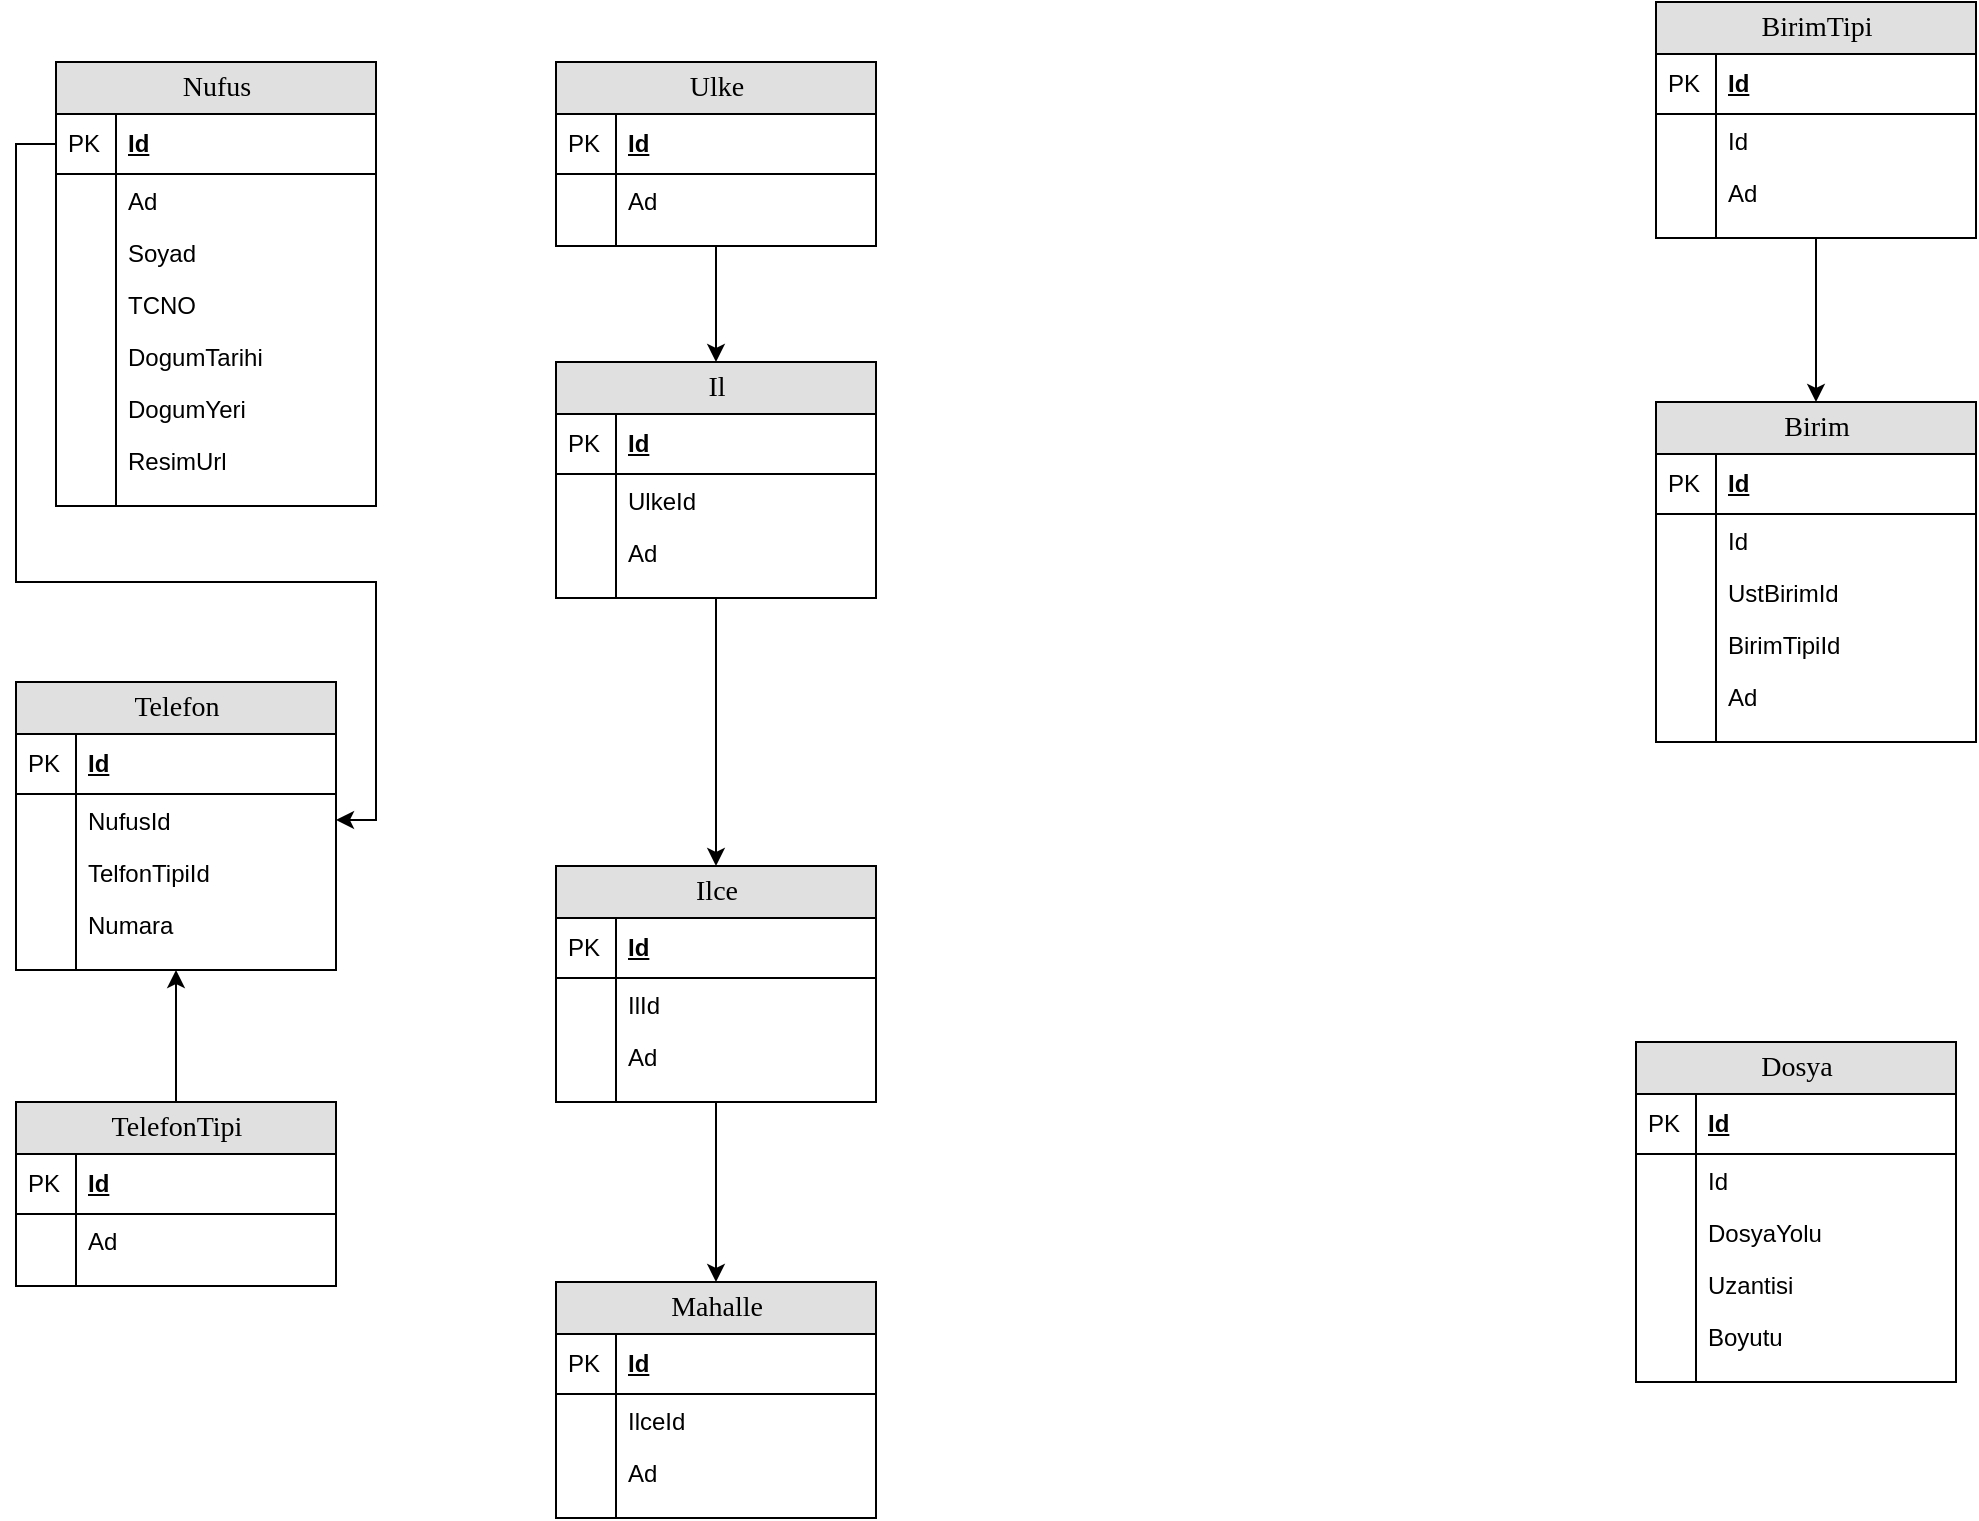 <mxfile version="15.4.0" type="device" pages="8"><diagram id="ptZJ01MQ-_z4SQSXaTJ0" name="Genel"><mxGraphModel dx="1422" dy="832" grid="1" gridSize="10" guides="1" tooltips="1" connect="1" arrows="1" fold="1" page="1" pageScale="1" pageWidth="1169" pageHeight="827" math="0" shadow="0"><root><mxCell id="wBAqsbILajW-tyAexXrS-0"/><mxCell id="wBAqsbILajW-tyAexXrS-1" parent="wBAqsbILajW-tyAexXrS-0"/><mxCell id="Qx6G1O9X1kkRJeyK06RM-0" value="Nufus" style="swimlane;html=1;fontStyle=0;childLayout=stackLayout;horizontal=1;startSize=26;fillColor=#e0e0e0;horizontalStack=0;resizeParent=1;resizeLast=0;collapsible=1;marginBottom=0;swimlaneFillColor=#ffffff;align=center;rounded=0;shadow=0;comic=0;labelBackgroundColor=none;strokeWidth=1;fontFamily=Verdana;fontSize=14" parent="wBAqsbILajW-tyAexXrS-1" vertex="1"><mxGeometry x="70" y="50" width="160" height="222" as="geometry"/></mxCell><mxCell id="Qx6G1O9X1kkRJeyK06RM-1" value="Id" style="shape=partialRectangle;top=0;left=0;right=0;bottom=1;html=1;align=left;verticalAlign=middle;fillColor=none;spacingLeft=34;spacingRight=4;whiteSpace=wrap;overflow=hidden;rotatable=0;points=[[0,0.5],[1,0.5]];portConstraint=eastwest;dropTarget=0;fontStyle=5;" parent="Qx6G1O9X1kkRJeyK06RM-0" vertex="1"><mxGeometry y="26" width="160" height="30" as="geometry"/></mxCell><mxCell id="Qx6G1O9X1kkRJeyK06RM-2" value="PK" style="shape=partialRectangle;top=0;left=0;bottom=0;html=1;fillColor=none;align=left;verticalAlign=middle;spacingLeft=4;spacingRight=4;whiteSpace=wrap;overflow=hidden;rotatable=0;points=[];portConstraint=eastwest;part=1;" parent="Qx6G1O9X1kkRJeyK06RM-1" vertex="1" connectable="0"><mxGeometry width="30" height="30" as="geometry"/></mxCell><mxCell id="Qx6G1O9X1kkRJeyK06RM-5" value="Ad" style="shape=partialRectangle;top=0;left=0;right=0;bottom=0;html=1;align=left;verticalAlign=top;fillColor=none;spacingLeft=34;spacingRight=4;whiteSpace=wrap;overflow=hidden;rotatable=0;points=[[0,0.5],[1,0.5]];portConstraint=eastwest;dropTarget=0;" parent="Qx6G1O9X1kkRJeyK06RM-0" vertex="1"><mxGeometry y="56" width="160" height="26" as="geometry"/></mxCell><mxCell id="Qx6G1O9X1kkRJeyK06RM-6" value="" style="shape=partialRectangle;top=0;left=0;bottom=0;html=1;fillColor=none;align=left;verticalAlign=top;spacingLeft=4;spacingRight=4;whiteSpace=wrap;overflow=hidden;rotatable=0;points=[];portConstraint=eastwest;part=1;" parent="Qx6G1O9X1kkRJeyK06RM-5" vertex="1" connectable="0"><mxGeometry width="30" height="26" as="geometry"/></mxCell><mxCell id="Qx6G1O9X1kkRJeyK06RM-7" value="Soyad" style="shape=partialRectangle;top=0;left=0;right=0;bottom=0;html=1;align=left;verticalAlign=top;fillColor=none;spacingLeft=34;spacingRight=4;whiteSpace=wrap;overflow=hidden;rotatable=0;points=[[0,0.5],[1,0.5]];portConstraint=eastwest;dropTarget=0;" parent="Qx6G1O9X1kkRJeyK06RM-0" vertex="1"><mxGeometry y="82" width="160" height="26" as="geometry"/></mxCell><mxCell id="Qx6G1O9X1kkRJeyK06RM-8" value="" style="shape=partialRectangle;top=0;left=0;bottom=0;html=1;fillColor=none;align=left;verticalAlign=top;spacingLeft=4;spacingRight=4;whiteSpace=wrap;overflow=hidden;rotatable=0;points=[];portConstraint=eastwest;part=1;" parent="Qx6G1O9X1kkRJeyK06RM-7" vertex="1" connectable="0"><mxGeometry width="30" height="26" as="geometry"/></mxCell><mxCell id="Qx6G1O9X1kkRJeyK06RM-11" value="TCNO" style="shape=partialRectangle;top=0;left=0;right=0;bottom=0;html=1;align=left;verticalAlign=top;fillColor=none;spacingLeft=34;spacingRight=4;whiteSpace=wrap;overflow=hidden;rotatable=0;points=[[0,0.5],[1,0.5]];portConstraint=eastwest;dropTarget=0;" parent="Qx6G1O9X1kkRJeyK06RM-0" vertex="1"><mxGeometry y="108" width="160" height="26" as="geometry"/></mxCell><mxCell id="Qx6G1O9X1kkRJeyK06RM-12" value="" style="shape=partialRectangle;top=0;left=0;bottom=0;html=1;fillColor=none;align=left;verticalAlign=top;spacingLeft=4;spacingRight=4;whiteSpace=wrap;overflow=hidden;rotatable=0;points=[];portConstraint=eastwest;part=1;" parent="Qx6G1O9X1kkRJeyK06RM-11" vertex="1" connectable="0"><mxGeometry width="30" height="26" as="geometry"/></mxCell><mxCell id="Qx6G1O9X1kkRJeyK06RM-13" value="DogumTarihi" style="shape=partialRectangle;top=0;left=0;right=0;bottom=0;html=1;align=left;verticalAlign=top;fillColor=none;spacingLeft=34;spacingRight=4;whiteSpace=wrap;overflow=hidden;rotatable=0;points=[[0,0.5],[1,0.5]];portConstraint=eastwest;dropTarget=0;" parent="Qx6G1O9X1kkRJeyK06RM-0" vertex="1"><mxGeometry y="134" width="160" height="26" as="geometry"/></mxCell><mxCell id="Qx6G1O9X1kkRJeyK06RM-14" value="" style="shape=partialRectangle;top=0;left=0;bottom=0;html=1;fillColor=none;align=left;verticalAlign=top;spacingLeft=4;spacingRight=4;whiteSpace=wrap;overflow=hidden;rotatable=0;points=[];portConstraint=eastwest;part=1;" parent="Qx6G1O9X1kkRJeyK06RM-13" vertex="1" connectable="0"><mxGeometry width="30" height="26" as="geometry"/></mxCell><mxCell id="Qx6G1O9X1kkRJeyK06RM-15" value="DogumYeri" style="shape=partialRectangle;top=0;left=0;right=0;bottom=0;html=1;align=left;verticalAlign=top;fillColor=none;spacingLeft=34;spacingRight=4;whiteSpace=wrap;overflow=hidden;rotatable=0;points=[[0,0.5],[1,0.5]];portConstraint=eastwest;dropTarget=0;" parent="Qx6G1O9X1kkRJeyK06RM-0" vertex="1"><mxGeometry y="160" width="160" height="26" as="geometry"/></mxCell><mxCell id="Qx6G1O9X1kkRJeyK06RM-16" value="" style="shape=partialRectangle;top=0;left=0;bottom=0;html=1;fillColor=none;align=left;verticalAlign=top;spacingLeft=4;spacingRight=4;whiteSpace=wrap;overflow=hidden;rotatable=0;points=[];portConstraint=eastwest;part=1;" parent="Qx6G1O9X1kkRJeyK06RM-15" vertex="1" connectable="0"><mxGeometry width="30" height="26" as="geometry"/></mxCell><mxCell id="o5lbww8sM_LvZQGg6upO-0" value="ResimUrl" style="shape=partialRectangle;top=0;left=0;right=0;bottom=0;html=1;align=left;verticalAlign=top;fillColor=none;spacingLeft=34;spacingRight=4;whiteSpace=wrap;overflow=hidden;rotatable=0;points=[[0,0.5],[1,0.5]];portConstraint=eastwest;dropTarget=0;" vertex="1" parent="Qx6G1O9X1kkRJeyK06RM-0"><mxGeometry y="186" width="160" height="26" as="geometry"/></mxCell><mxCell id="o5lbww8sM_LvZQGg6upO-1" value="" style="shape=partialRectangle;top=0;left=0;bottom=0;html=1;fillColor=none;align=left;verticalAlign=top;spacingLeft=4;spacingRight=4;whiteSpace=wrap;overflow=hidden;rotatable=0;points=[];portConstraint=eastwest;part=1;" vertex="1" connectable="0" parent="o5lbww8sM_LvZQGg6upO-0"><mxGeometry width="30" height="26" as="geometry"/></mxCell><mxCell id="Qx6G1O9X1kkRJeyK06RM-9" value="" style="shape=partialRectangle;top=0;left=0;right=0;bottom=0;html=1;align=left;verticalAlign=top;fillColor=none;spacingLeft=34;spacingRight=4;whiteSpace=wrap;overflow=hidden;rotatable=0;points=[[0,0.5],[1,0.5]];portConstraint=eastwest;dropTarget=0;" parent="Qx6G1O9X1kkRJeyK06RM-0" vertex="1"><mxGeometry y="212" width="160" height="10" as="geometry"/></mxCell><mxCell id="Qx6G1O9X1kkRJeyK06RM-10" value="" style="shape=partialRectangle;top=0;left=0;bottom=0;html=1;fillColor=none;align=left;verticalAlign=top;spacingLeft=4;spacingRight=4;whiteSpace=wrap;overflow=hidden;rotatable=0;points=[];portConstraint=eastwest;part=1;" parent="Qx6G1O9X1kkRJeyK06RM-9" vertex="1" connectable="0"><mxGeometry width="30" height="10" as="geometry"/></mxCell><mxCell id="Qx6G1O9X1kkRJeyK06RM-66" style="edgeStyle=orthogonalEdgeStyle;rounded=0;orthogonalLoop=1;jettySize=auto;html=1;" parent="wBAqsbILajW-tyAexXrS-1" source="Qx6G1O9X1kkRJeyK06RM-40" target="Qx6G1O9X1kkRJeyK06RM-57" edge="1"><mxGeometry relative="1" as="geometry"/></mxCell><mxCell id="Qx6G1O9X1kkRJeyK06RM-40" value="TelefonTipi" style="swimlane;html=1;fontStyle=0;childLayout=stackLayout;horizontal=1;startSize=26;fillColor=#e0e0e0;horizontalStack=0;resizeParent=1;resizeLast=0;collapsible=1;marginBottom=0;swimlaneFillColor=#ffffff;align=center;rounded=0;shadow=0;comic=0;labelBackgroundColor=none;strokeWidth=1;fontFamily=Verdana;fontSize=14" parent="wBAqsbILajW-tyAexXrS-1" vertex="1"><mxGeometry x="50" y="570" width="160" height="92" as="geometry"/></mxCell><mxCell id="Qx6G1O9X1kkRJeyK06RM-41" value="Id" style="shape=partialRectangle;top=0;left=0;right=0;bottom=1;html=1;align=left;verticalAlign=middle;fillColor=none;spacingLeft=34;spacingRight=4;whiteSpace=wrap;overflow=hidden;rotatable=0;points=[[0,0.5],[1,0.5]];portConstraint=eastwest;dropTarget=0;fontStyle=5;" parent="Qx6G1O9X1kkRJeyK06RM-40" vertex="1"><mxGeometry y="26" width="160" height="30" as="geometry"/></mxCell><mxCell id="Qx6G1O9X1kkRJeyK06RM-42" value="PK" style="shape=partialRectangle;top=0;left=0;bottom=0;html=1;fillColor=none;align=left;verticalAlign=middle;spacingLeft=4;spacingRight=4;whiteSpace=wrap;overflow=hidden;rotatable=0;points=[];portConstraint=eastwest;part=1;" parent="Qx6G1O9X1kkRJeyK06RM-41" vertex="1" connectable="0"><mxGeometry width="30" height="30" as="geometry"/></mxCell><mxCell id="Qx6G1O9X1kkRJeyK06RM-45" value="Ad" style="shape=partialRectangle;top=0;left=0;right=0;bottom=0;html=1;align=left;verticalAlign=top;fillColor=none;spacingLeft=34;spacingRight=4;whiteSpace=wrap;overflow=hidden;rotatable=0;points=[[0,0.5],[1,0.5]];portConstraint=eastwest;dropTarget=0;" parent="Qx6G1O9X1kkRJeyK06RM-40" vertex="1"><mxGeometry y="56" width="160" height="26" as="geometry"/></mxCell><mxCell id="Qx6G1O9X1kkRJeyK06RM-46" value="" style="shape=partialRectangle;top=0;left=0;bottom=0;html=1;fillColor=none;align=left;verticalAlign=top;spacingLeft=4;spacingRight=4;whiteSpace=wrap;overflow=hidden;rotatable=0;points=[];portConstraint=eastwest;part=1;" parent="Qx6G1O9X1kkRJeyK06RM-45" vertex="1" connectable="0"><mxGeometry width="30" height="26" as="geometry"/></mxCell><mxCell id="Qx6G1O9X1kkRJeyK06RM-55" value="" style="shape=partialRectangle;top=0;left=0;right=0;bottom=0;html=1;align=left;verticalAlign=top;fillColor=none;spacingLeft=34;spacingRight=4;whiteSpace=wrap;overflow=hidden;rotatable=0;points=[[0,0.5],[1,0.5]];portConstraint=eastwest;dropTarget=0;" parent="Qx6G1O9X1kkRJeyK06RM-40" vertex="1"><mxGeometry y="82" width="160" height="10" as="geometry"/></mxCell><mxCell id="Qx6G1O9X1kkRJeyK06RM-56" value="" style="shape=partialRectangle;top=0;left=0;bottom=0;html=1;fillColor=none;align=left;verticalAlign=top;spacingLeft=4;spacingRight=4;whiteSpace=wrap;overflow=hidden;rotatable=0;points=[];portConstraint=eastwest;part=1;" parent="Qx6G1O9X1kkRJeyK06RM-55" vertex="1" connectable="0"><mxGeometry width="30" height="10" as="geometry"/></mxCell><mxCell id="Qx6G1O9X1kkRJeyK06RM-57" value="Telefon" style="swimlane;html=1;fontStyle=0;childLayout=stackLayout;horizontal=1;startSize=26;fillColor=#e0e0e0;horizontalStack=0;resizeParent=1;resizeLast=0;collapsible=1;marginBottom=0;swimlaneFillColor=#ffffff;align=center;rounded=0;shadow=0;comic=0;labelBackgroundColor=none;strokeWidth=1;fontFamily=Verdana;fontSize=14" parent="wBAqsbILajW-tyAexXrS-1" vertex="1"><mxGeometry x="50" y="360" width="160" height="144" as="geometry"/></mxCell><mxCell id="Qx6G1O9X1kkRJeyK06RM-58" value="Id" style="shape=partialRectangle;top=0;left=0;right=0;bottom=1;html=1;align=left;verticalAlign=middle;fillColor=none;spacingLeft=34;spacingRight=4;whiteSpace=wrap;overflow=hidden;rotatable=0;points=[[0,0.5],[1,0.5]];portConstraint=eastwest;dropTarget=0;fontStyle=5;" parent="Qx6G1O9X1kkRJeyK06RM-57" vertex="1"><mxGeometry y="26" width="160" height="30" as="geometry"/></mxCell><mxCell id="Qx6G1O9X1kkRJeyK06RM-59" value="PK" style="shape=partialRectangle;top=0;left=0;bottom=0;html=1;fillColor=none;align=left;verticalAlign=middle;spacingLeft=4;spacingRight=4;whiteSpace=wrap;overflow=hidden;rotatable=0;points=[];portConstraint=eastwest;part=1;" parent="Qx6G1O9X1kkRJeyK06RM-58" vertex="1" connectable="0"><mxGeometry width="30" height="30" as="geometry"/></mxCell><mxCell id="Qx6G1O9X1kkRJeyK06RM-62" value="NufusId" style="shape=partialRectangle;top=0;left=0;right=0;bottom=0;html=1;align=left;verticalAlign=top;fillColor=none;spacingLeft=34;spacingRight=4;whiteSpace=wrap;overflow=hidden;rotatable=0;points=[[0,0.5],[1,0.5]];portConstraint=eastwest;dropTarget=0;" parent="Qx6G1O9X1kkRJeyK06RM-57" vertex="1"><mxGeometry y="56" width="160" height="26" as="geometry"/></mxCell><mxCell id="Qx6G1O9X1kkRJeyK06RM-63" value="" style="shape=partialRectangle;top=0;left=0;bottom=0;html=1;fillColor=none;align=left;verticalAlign=top;spacingLeft=4;spacingRight=4;whiteSpace=wrap;overflow=hidden;rotatable=0;points=[];portConstraint=eastwest;part=1;" parent="Qx6G1O9X1kkRJeyK06RM-62" vertex="1" connectable="0"><mxGeometry width="30" height="26" as="geometry"/></mxCell><mxCell id="Qx6G1O9X1kkRJeyK06RM-67" value="TelfonTipiId" style="shape=partialRectangle;top=0;left=0;right=0;bottom=0;html=1;align=left;verticalAlign=top;fillColor=none;spacingLeft=34;spacingRight=4;whiteSpace=wrap;overflow=hidden;rotatable=0;points=[[0,0.5],[1,0.5]];portConstraint=eastwest;dropTarget=0;" parent="Qx6G1O9X1kkRJeyK06RM-57" vertex="1"><mxGeometry y="82" width="160" height="26" as="geometry"/></mxCell><mxCell id="Qx6G1O9X1kkRJeyK06RM-68" value="" style="shape=partialRectangle;top=0;left=0;bottom=0;html=1;fillColor=none;align=left;verticalAlign=top;spacingLeft=4;spacingRight=4;whiteSpace=wrap;overflow=hidden;rotatable=0;points=[];portConstraint=eastwest;part=1;" parent="Qx6G1O9X1kkRJeyK06RM-67" vertex="1" connectable="0"><mxGeometry width="30" height="26" as="geometry"/></mxCell><mxCell id="Qx6G1O9X1kkRJeyK06RM-69" value="Numara" style="shape=partialRectangle;top=0;left=0;right=0;bottom=0;html=1;align=left;verticalAlign=top;fillColor=none;spacingLeft=34;spacingRight=4;whiteSpace=wrap;overflow=hidden;rotatable=0;points=[[0,0.5],[1,0.5]];portConstraint=eastwest;dropTarget=0;" parent="Qx6G1O9X1kkRJeyK06RM-57" vertex="1"><mxGeometry y="108" width="160" height="26" as="geometry"/></mxCell><mxCell id="Qx6G1O9X1kkRJeyK06RM-70" value="" style="shape=partialRectangle;top=0;left=0;bottom=0;html=1;fillColor=none;align=left;verticalAlign=top;spacingLeft=4;spacingRight=4;whiteSpace=wrap;overflow=hidden;rotatable=0;points=[];portConstraint=eastwest;part=1;" parent="Qx6G1O9X1kkRJeyK06RM-69" vertex="1" connectable="0"><mxGeometry width="30" height="26" as="geometry"/></mxCell><mxCell id="Qx6G1O9X1kkRJeyK06RM-64" value="" style="shape=partialRectangle;top=0;left=0;right=0;bottom=0;html=1;align=left;verticalAlign=top;fillColor=none;spacingLeft=34;spacingRight=4;whiteSpace=wrap;overflow=hidden;rotatable=0;points=[[0,0.5],[1,0.5]];portConstraint=eastwest;dropTarget=0;" parent="Qx6G1O9X1kkRJeyK06RM-57" vertex="1"><mxGeometry y="134" width="160" height="10" as="geometry"/></mxCell><mxCell id="Qx6G1O9X1kkRJeyK06RM-65" value="" style="shape=partialRectangle;top=0;left=0;bottom=0;html=1;fillColor=none;align=left;verticalAlign=top;spacingLeft=4;spacingRight=4;whiteSpace=wrap;overflow=hidden;rotatable=0;points=[];portConstraint=eastwest;part=1;" parent="Qx6G1O9X1kkRJeyK06RM-64" vertex="1" connectable="0"><mxGeometry width="30" height="10" as="geometry"/></mxCell><mxCell id="Qx6G1O9X1kkRJeyK06RM-71" style="edgeStyle=orthogonalEdgeStyle;rounded=0;orthogonalLoop=1;jettySize=auto;html=1;" parent="wBAqsbILajW-tyAexXrS-1" source="Qx6G1O9X1kkRJeyK06RM-1" target="Qx6G1O9X1kkRJeyK06RM-62" edge="1"><mxGeometry relative="1" as="geometry"><Array as="points"><mxPoint x="50" y="91"/><mxPoint x="50" y="310"/><mxPoint x="230" y="310"/><mxPoint x="230" y="429"/></Array></mxGeometry></mxCell><mxCell id="Qx6G1O9X1kkRJeyK06RM-91" style="edgeStyle=orthogonalEdgeStyle;rounded=0;orthogonalLoop=1;jettySize=auto;html=1;" parent="wBAqsbILajW-tyAexXrS-1" source="Qx6G1O9X1kkRJeyK06RM-72" target="Qx6G1O9X1kkRJeyK06RM-82" edge="1"><mxGeometry relative="1" as="geometry"/></mxCell><mxCell id="Qx6G1O9X1kkRJeyK06RM-72" value="BirimTipi" style="swimlane;html=1;fontStyle=0;childLayout=stackLayout;horizontal=1;startSize=26;fillColor=#e0e0e0;horizontalStack=0;resizeParent=1;resizeLast=0;collapsible=1;marginBottom=0;swimlaneFillColor=#ffffff;align=center;rounded=0;shadow=0;comic=0;labelBackgroundColor=none;strokeWidth=1;fontFamily=Verdana;fontSize=14" parent="wBAqsbILajW-tyAexXrS-1" vertex="1"><mxGeometry x="870" y="20" width="160" height="118" as="geometry"/></mxCell><mxCell id="Qx6G1O9X1kkRJeyK06RM-73" value="Id" style="shape=partialRectangle;top=0;left=0;right=0;bottom=1;html=1;align=left;verticalAlign=middle;fillColor=none;spacingLeft=34;spacingRight=4;whiteSpace=wrap;overflow=hidden;rotatable=0;points=[[0,0.5],[1,0.5]];portConstraint=eastwest;dropTarget=0;fontStyle=5;" parent="Qx6G1O9X1kkRJeyK06RM-72" vertex="1"><mxGeometry y="26" width="160" height="30" as="geometry"/></mxCell><mxCell id="Qx6G1O9X1kkRJeyK06RM-74" value="PK" style="shape=partialRectangle;top=0;left=0;bottom=0;html=1;fillColor=none;align=left;verticalAlign=middle;spacingLeft=4;spacingRight=4;whiteSpace=wrap;overflow=hidden;rotatable=0;points=[];portConstraint=eastwest;part=1;" parent="Qx6G1O9X1kkRJeyK06RM-73" vertex="1" connectable="0"><mxGeometry width="30" height="30" as="geometry"/></mxCell><mxCell id="Qx6G1O9X1kkRJeyK06RM-75" value="Id" style="shape=partialRectangle;top=0;left=0;right=0;bottom=0;html=1;align=left;verticalAlign=top;fillColor=none;spacingLeft=34;spacingRight=4;whiteSpace=wrap;overflow=hidden;rotatable=0;points=[[0,0.5],[1,0.5]];portConstraint=eastwest;dropTarget=0;" parent="Qx6G1O9X1kkRJeyK06RM-72" vertex="1"><mxGeometry y="56" width="160" height="26" as="geometry"/></mxCell><mxCell id="Qx6G1O9X1kkRJeyK06RM-76" value="" style="shape=partialRectangle;top=0;left=0;bottom=0;html=1;fillColor=none;align=left;verticalAlign=top;spacingLeft=4;spacingRight=4;whiteSpace=wrap;overflow=hidden;rotatable=0;points=[];portConstraint=eastwest;part=1;" parent="Qx6G1O9X1kkRJeyK06RM-75" vertex="1" connectable="0"><mxGeometry width="30" height="26" as="geometry"/></mxCell><mxCell id="Qx6G1O9X1kkRJeyK06RM-77" value="Ad" style="shape=partialRectangle;top=0;left=0;right=0;bottom=0;html=1;align=left;verticalAlign=top;fillColor=none;spacingLeft=34;spacingRight=4;whiteSpace=wrap;overflow=hidden;rotatable=0;points=[[0,0.5],[1,0.5]];portConstraint=eastwest;dropTarget=0;" parent="Qx6G1O9X1kkRJeyK06RM-72" vertex="1"><mxGeometry y="82" width="160" height="26" as="geometry"/></mxCell><mxCell id="Qx6G1O9X1kkRJeyK06RM-78" value="" style="shape=partialRectangle;top=0;left=0;bottom=0;html=1;fillColor=none;align=left;verticalAlign=top;spacingLeft=4;spacingRight=4;whiteSpace=wrap;overflow=hidden;rotatable=0;points=[];portConstraint=eastwest;part=1;" parent="Qx6G1O9X1kkRJeyK06RM-77" vertex="1" connectable="0"><mxGeometry width="30" height="26" as="geometry"/></mxCell><mxCell id="Qx6G1O9X1kkRJeyK06RM-79" value="" style="shape=partialRectangle;top=0;left=0;right=0;bottom=0;html=1;align=left;verticalAlign=top;fillColor=none;spacingLeft=34;spacingRight=4;whiteSpace=wrap;overflow=hidden;rotatable=0;points=[[0,0.5],[1,0.5]];portConstraint=eastwest;dropTarget=0;" parent="Qx6G1O9X1kkRJeyK06RM-72" vertex="1"><mxGeometry y="108" width="160" height="10" as="geometry"/></mxCell><mxCell id="Qx6G1O9X1kkRJeyK06RM-80" value="" style="shape=partialRectangle;top=0;left=0;bottom=0;html=1;fillColor=none;align=left;verticalAlign=top;spacingLeft=4;spacingRight=4;whiteSpace=wrap;overflow=hidden;rotatable=0;points=[];portConstraint=eastwest;part=1;" parent="Qx6G1O9X1kkRJeyK06RM-79" vertex="1" connectable="0"><mxGeometry width="30" height="10" as="geometry"/></mxCell><mxCell id="Qx6G1O9X1kkRJeyK06RM-82" value="Birim" style="swimlane;html=1;fontStyle=0;childLayout=stackLayout;horizontal=1;startSize=26;fillColor=#e0e0e0;horizontalStack=0;resizeParent=1;resizeLast=0;collapsible=1;marginBottom=0;swimlaneFillColor=#ffffff;align=center;rounded=0;shadow=0;comic=0;labelBackgroundColor=none;strokeWidth=1;fontFamily=Verdana;fontSize=14" parent="wBAqsbILajW-tyAexXrS-1" vertex="1"><mxGeometry x="870" y="220" width="160" height="170" as="geometry"/></mxCell><mxCell id="Qx6G1O9X1kkRJeyK06RM-83" value="Id" style="shape=partialRectangle;top=0;left=0;right=0;bottom=1;html=1;align=left;verticalAlign=middle;fillColor=none;spacingLeft=34;spacingRight=4;whiteSpace=wrap;overflow=hidden;rotatable=0;points=[[0,0.5],[1,0.5]];portConstraint=eastwest;dropTarget=0;fontStyle=5;" parent="Qx6G1O9X1kkRJeyK06RM-82" vertex="1"><mxGeometry y="26" width="160" height="30" as="geometry"/></mxCell><mxCell id="Qx6G1O9X1kkRJeyK06RM-84" value="PK" style="shape=partialRectangle;top=0;left=0;bottom=0;html=1;fillColor=none;align=left;verticalAlign=middle;spacingLeft=4;spacingRight=4;whiteSpace=wrap;overflow=hidden;rotatable=0;points=[];portConstraint=eastwest;part=1;" parent="Qx6G1O9X1kkRJeyK06RM-83" vertex="1" connectable="0"><mxGeometry width="30" height="30" as="geometry"/></mxCell><mxCell id="Qx6G1O9X1kkRJeyK06RM-85" value="Id" style="shape=partialRectangle;top=0;left=0;right=0;bottom=0;html=1;align=left;verticalAlign=top;fillColor=none;spacingLeft=34;spacingRight=4;whiteSpace=wrap;overflow=hidden;rotatable=0;points=[[0,0.5],[1,0.5]];portConstraint=eastwest;dropTarget=0;" parent="Qx6G1O9X1kkRJeyK06RM-82" vertex="1"><mxGeometry y="56" width="160" height="26" as="geometry"/></mxCell><mxCell id="Qx6G1O9X1kkRJeyK06RM-86" value="" style="shape=partialRectangle;top=0;left=0;bottom=0;html=1;fillColor=none;align=left;verticalAlign=top;spacingLeft=4;spacingRight=4;whiteSpace=wrap;overflow=hidden;rotatable=0;points=[];portConstraint=eastwest;part=1;" parent="Qx6G1O9X1kkRJeyK06RM-85" vertex="1" connectable="0"><mxGeometry width="30" height="26" as="geometry"/></mxCell><mxCell id="Qx6G1O9X1kkRJeyK06RM-87" value="UstBirimId" style="shape=partialRectangle;top=0;left=0;right=0;bottom=0;html=1;align=left;verticalAlign=top;fillColor=none;spacingLeft=34;spacingRight=4;whiteSpace=wrap;overflow=hidden;rotatable=0;points=[[0,0.5],[1,0.5]];portConstraint=eastwest;dropTarget=0;" parent="Qx6G1O9X1kkRJeyK06RM-82" vertex="1"><mxGeometry y="82" width="160" height="26" as="geometry"/></mxCell><mxCell id="Qx6G1O9X1kkRJeyK06RM-88" value="" style="shape=partialRectangle;top=0;left=0;bottom=0;html=1;fillColor=none;align=left;verticalAlign=top;spacingLeft=4;spacingRight=4;whiteSpace=wrap;overflow=hidden;rotatable=0;points=[];portConstraint=eastwest;part=1;" parent="Qx6G1O9X1kkRJeyK06RM-87" vertex="1" connectable="0"><mxGeometry width="30" height="26" as="geometry"/></mxCell><mxCell id="Qx6G1O9X1kkRJeyK06RM-94" value="BirimTipiId" style="shape=partialRectangle;top=0;left=0;right=0;bottom=0;html=1;align=left;verticalAlign=top;fillColor=none;spacingLeft=34;spacingRight=4;whiteSpace=wrap;overflow=hidden;rotatable=0;points=[[0,0.5],[1,0.5]];portConstraint=eastwest;dropTarget=0;" parent="Qx6G1O9X1kkRJeyK06RM-82" vertex="1"><mxGeometry y="108" width="160" height="26" as="geometry"/></mxCell><mxCell id="Qx6G1O9X1kkRJeyK06RM-95" value="" style="shape=partialRectangle;top=0;left=0;bottom=0;html=1;fillColor=none;align=left;verticalAlign=top;spacingLeft=4;spacingRight=4;whiteSpace=wrap;overflow=hidden;rotatable=0;points=[];portConstraint=eastwest;part=1;" parent="Qx6G1O9X1kkRJeyK06RM-94" vertex="1" connectable="0"><mxGeometry width="30" height="26" as="geometry"/></mxCell><mxCell id="Qx6G1O9X1kkRJeyK06RM-96" value="Ad" style="shape=partialRectangle;top=0;left=0;right=0;bottom=0;html=1;align=left;verticalAlign=top;fillColor=none;spacingLeft=34;spacingRight=4;whiteSpace=wrap;overflow=hidden;rotatable=0;points=[[0,0.5],[1,0.5]];portConstraint=eastwest;dropTarget=0;" parent="Qx6G1O9X1kkRJeyK06RM-82" vertex="1"><mxGeometry y="134" width="160" height="26" as="geometry"/></mxCell><mxCell id="Qx6G1O9X1kkRJeyK06RM-97" value="" style="shape=partialRectangle;top=0;left=0;bottom=0;html=1;fillColor=none;align=left;verticalAlign=top;spacingLeft=4;spacingRight=4;whiteSpace=wrap;overflow=hidden;rotatable=0;points=[];portConstraint=eastwest;part=1;" parent="Qx6G1O9X1kkRJeyK06RM-96" vertex="1" connectable="0"><mxGeometry width="30" height="26" as="geometry"/></mxCell><mxCell id="Qx6G1O9X1kkRJeyK06RM-89" value="" style="shape=partialRectangle;top=0;left=0;right=0;bottom=0;html=1;align=left;verticalAlign=top;fillColor=none;spacingLeft=34;spacingRight=4;whiteSpace=wrap;overflow=hidden;rotatable=0;points=[[0,0.5],[1,0.5]];portConstraint=eastwest;dropTarget=0;" parent="Qx6G1O9X1kkRJeyK06RM-82" vertex="1"><mxGeometry y="160" width="160" height="10" as="geometry"/></mxCell><mxCell id="Qx6G1O9X1kkRJeyK06RM-90" value="" style="shape=partialRectangle;top=0;left=0;bottom=0;html=1;fillColor=none;align=left;verticalAlign=top;spacingLeft=4;spacingRight=4;whiteSpace=wrap;overflow=hidden;rotatable=0;points=[];portConstraint=eastwest;part=1;" parent="Qx6G1O9X1kkRJeyK06RM-89" vertex="1" connectable="0"><mxGeometry width="30" height="10" as="geometry"/></mxCell><mxCell id="Qx6G1O9X1kkRJeyK06RM-116" style="edgeStyle=orthogonalEdgeStyle;rounded=0;orthogonalLoop=1;jettySize=auto;html=1;" parent="wBAqsbILajW-tyAexXrS-1" source="Qx6G1O9X1kkRJeyK06RM-98" target="Qx6G1O9X1kkRJeyK06RM-107" edge="1"><mxGeometry relative="1" as="geometry"/></mxCell><mxCell id="Qx6G1O9X1kkRJeyK06RM-98" value="Ulke" style="swimlane;html=1;fontStyle=0;childLayout=stackLayout;horizontal=1;startSize=26;fillColor=#e0e0e0;horizontalStack=0;resizeParent=1;resizeLast=0;collapsible=1;marginBottom=0;swimlaneFillColor=#ffffff;align=center;rounded=0;shadow=0;comic=0;labelBackgroundColor=none;strokeWidth=1;fontFamily=Verdana;fontSize=14" parent="wBAqsbILajW-tyAexXrS-1" vertex="1"><mxGeometry x="320" y="50" width="160" height="92" as="geometry"/></mxCell><mxCell id="Qx6G1O9X1kkRJeyK06RM-99" value="Id" style="shape=partialRectangle;top=0;left=0;right=0;bottom=1;html=1;align=left;verticalAlign=middle;fillColor=none;spacingLeft=34;spacingRight=4;whiteSpace=wrap;overflow=hidden;rotatable=0;points=[[0,0.5],[1,0.5]];portConstraint=eastwest;dropTarget=0;fontStyle=5;" parent="Qx6G1O9X1kkRJeyK06RM-98" vertex="1"><mxGeometry y="26" width="160" height="30" as="geometry"/></mxCell><mxCell id="Qx6G1O9X1kkRJeyK06RM-100" value="PK" style="shape=partialRectangle;top=0;left=0;bottom=0;html=1;fillColor=none;align=left;verticalAlign=middle;spacingLeft=4;spacingRight=4;whiteSpace=wrap;overflow=hidden;rotatable=0;points=[];portConstraint=eastwest;part=1;" parent="Qx6G1O9X1kkRJeyK06RM-99" vertex="1" connectable="0"><mxGeometry width="30" height="30" as="geometry"/></mxCell><mxCell id="Qx6G1O9X1kkRJeyK06RM-103" value="Ad" style="shape=partialRectangle;top=0;left=0;right=0;bottom=0;html=1;align=left;verticalAlign=top;fillColor=none;spacingLeft=34;spacingRight=4;whiteSpace=wrap;overflow=hidden;rotatable=0;points=[[0,0.5],[1,0.5]];portConstraint=eastwest;dropTarget=0;" parent="Qx6G1O9X1kkRJeyK06RM-98" vertex="1"><mxGeometry y="56" width="160" height="26" as="geometry"/></mxCell><mxCell id="Qx6G1O9X1kkRJeyK06RM-104" value="" style="shape=partialRectangle;top=0;left=0;bottom=0;html=1;fillColor=none;align=left;verticalAlign=top;spacingLeft=4;spacingRight=4;whiteSpace=wrap;overflow=hidden;rotatable=0;points=[];portConstraint=eastwest;part=1;" parent="Qx6G1O9X1kkRJeyK06RM-103" vertex="1" connectable="0"><mxGeometry width="30" height="26" as="geometry"/></mxCell><mxCell id="Qx6G1O9X1kkRJeyK06RM-105" value="" style="shape=partialRectangle;top=0;left=0;right=0;bottom=0;html=1;align=left;verticalAlign=top;fillColor=none;spacingLeft=34;spacingRight=4;whiteSpace=wrap;overflow=hidden;rotatable=0;points=[[0,0.5],[1,0.5]];portConstraint=eastwest;dropTarget=0;" parent="Qx6G1O9X1kkRJeyK06RM-98" vertex="1"><mxGeometry y="82" width="160" height="10" as="geometry"/></mxCell><mxCell id="Qx6G1O9X1kkRJeyK06RM-106" value="" style="shape=partialRectangle;top=0;left=0;bottom=0;html=1;fillColor=none;align=left;verticalAlign=top;spacingLeft=4;spacingRight=4;whiteSpace=wrap;overflow=hidden;rotatable=0;points=[];portConstraint=eastwest;part=1;" parent="Qx6G1O9X1kkRJeyK06RM-105" vertex="1" connectable="0"><mxGeometry width="30" height="10" as="geometry"/></mxCell><mxCell id="Qx6G1O9X1kkRJeyK06RM-126" style="edgeStyle=orthogonalEdgeStyle;rounded=0;orthogonalLoop=1;jettySize=auto;html=1;" parent="wBAqsbILajW-tyAexXrS-1" source="Qx6G1O9X1kkRJeyK06RM-107" target="Qx6G1O9X1kkRJeyK06RM-117" edge="1"><mxGeometry relative="1" as="geometry"/></mxCell><mxCell id="Qx6G1O9X1kkRJeyK06RM-107" value="Il" style="swimlane;html=1;fontStyle=0;childLayout=stackLayout;horizontal=1;startSize=26;fillColor=#e0e0e0;horizontalStack=0;resizeParent=1;resizeLast=0;collapsible=1;marginBottom=0;swimlaneFillColor=#ffffff;align=center;rounded=0;shadow=0;comic=0;labelBackgroundColor=none;strokeWidth=1;fontFamily=Verdana;fontSize=14" parent="wBAqsbILajW-tyAexXrS-1" vertex="1"><mxGeometry x="320" y="200" width="160" height="118" as="geometry"/></mxCell><mxCell id="Qx6G1O9X1kkRJeyK06RM-108" value="Id" style="shape=partialRectangle;top=0;left=0;right=0;bottom=1;html=1;align=left;verticalAlign=middle;fillColor=none;spacingLeft=34;spacingRight=4;whiteSpace=wrap;overflow=hidden;rotatable=0;points=[[0,0.5],[1,0.5]];portConstraint=eastwest;dropTarget=0;fontStyle=5;" parent="Qx6G1O9X1kkRJeyK06RM-107" vertex="1"><mxGeometry y="26" width="160" height="30" as="geometry"/></mxCell><mxCell id="Qx6G1O9X1kkRJeyK06RM-109" value="PK" style="shape=partialRectangle;top=0;left=0;bottom=0;html=1;fillColor=none;align=left;verticalAlign=middle;spacingLeft=4;spacingRight=4;whiteSpace=wrap;overflow=hidden;rotatable=0;points=[];portConstraint=eastwest;part=1;" parent="Qx6G1O9X1kkRJeyK06RM-108" vertex="1" connectable="0"><mxGeometry width="30" height="30" as="geometry"/></mxCell><mxCell id="Qx6G1O9X1kkRJeyK06RM-112" value="UlkeId" style="shape=partialRectangle;top=0;left=0;right=0;bottom=0;html=1;align=left;verticalAlign=top;fillColor=none;spacingLeft=34;spacingRight=4;whiteSpace=wrap;overflow=hidden;rotatable=0;points=[[0,0.5],[1,0.5]];portConstraint=eastwest;dropTarget=0;" parent="Qx6G1O9X1kkRJeyK06RM-107" vertex="1"><mxGeometry y="56" width="160" height="26" as="geometry"/></mxCell><mxCell id="Qx6G1O9X1kkRJeyK06RM-113" value="" style="shape=partialRectangle;top=0;left=0;bottom=0;html=1;fillColor=none;align=left;verticalAlign=top;spacingLeft=4;spacingRight=4;whiteSpace=wrap;overflow=hidden;rotatable=0;points=[];portConstraint=eastwest;part=1;" parent="Qx6G1O9X1kkRJeyK06RM-112" vertex="1" connectable="0"><mxGeometry width="30" height="26" as="geometry"/></mxCell><mxCell id="Qx6G1O9X1kkRJeyK06RM-137" value="Ad" style="shape=partialRectangle;top=0;left=0;right=0;bottom=0;html=1;align=left;verticalAlign=top;fillColor=none;spacingLeft=34;spacingRight=4;whiteSpace=wrap;overflow=hidden;rotatable=0;points=[[0,0.5],[1,0.5]];portConstraint=eastwest;dropTarget=0;" parent="Qx6G1O9X1kkRJeyK06RM-107" vertex="1"><mxGeometry y="82" width="160" height="26" as="geometry"/></mxCell><mxCell id="Qx6G1O9X1kkRJeyK06RM-138" value="" style="shape=partialRectangle;top=0;left=0;bottom=0;html=1;fillColor=none;align=left;verticalAlign=top;spacingLeft=4;spacingRight=4;whiteSpace=wrap;overflow=hidden;rotatable=0;points=[];portConstraint=eastwest;part=1;" parent="Qx6G1O9X1kkRJeyK06RM-137" vertex="1" connectable="0"><mxGeometry width="30" height="26" as="geometry"/></mxCell><mxCell id="Qx6G1O9X1kkRJeyK06RM-114" value="" style="shape=partialRectangle;top=0;left=0;right=0;bottom=0;html=1;align=left;verticalAlign=top;fillColor=none;spacingLeft=34;spacingRight=4;whiteSpace=wrap;overflow=hidden;rotatable=0;points=[[0,0.5],[1,0.5]];portConstraint=eastwest;dropTarget=0;" parent="Qx6G1O9X1kkRJeyK06RM-107" vertex="1"><mxGeometry y="108" width="160" height="10" as="geometry"/></mxCell><mxCell id="Qx6G1O9X1kkRJeyK06RM-115" value="" style="shape=partialRectangle;top=0;left=0;bottom=0;html=1;fillColor=none;align=left;verticalAlign=top;spacingLeft=4;spacingRight=4;whiteSpace=wrap;overflow=hidden;rotatable=0;points=[];portConstraint=eastwest;part=1;" parent="Qx6G1O9X1kkRJeyK06RM-114" vertex="1" connectable="0"><mxGeometry width="30" height="10" as="geometry"/></mxCell><mxCell id="Qx6G1O9X1kkRJeyK06RM-136" style="edgeStyle=orthogonalEdgeStyle;rounded=0;orthogonalLoop=1;jettySize=auto;html=1;" parent="wBAqsbILajW-tyAexXrS-1" source="Qx6G1O9X1kkRJeyK06RM-117" target="Qx6G1O9X1kkRJeyK06RM-127" edge="1"><mxGeometry relative="1" as="geometry"/></mxCell><mxCell id="Qx6G1O9X1kkRJeyK06RM-117" value="Ilce" style="swimlane;html=1;fontStyle=0;childLayout=stackLayout;horizontal=1;startSize=26;fillColor=#e0e0e0;horizontalStack=0;resizeParent=1;resizeLast=0;collapsible=1;marginBottom=0;swimlaneFillColor=#ffffff;align=center;rounded=0;shadow=0;comic=0;labelBackgroundColor=none;strokeWidth=1;fontFamily=Verdana;fontSize=14" parent="wBAqsbILajW-tyAexXrS-1" vertex="1"><mxGeometry x="320" y="452" width="160" height="118" as="geometry"/></mxCell><mxCell id="Qx6G1O9X1kkRJeyK06RM-118" value="Id" style="shape=partialRectangle;top=0;left=0;right=0;bottom=1;html=1;align=left;verticalAlign=middle;fillColor=none;spacingLeft=34;spacingRight=4;whiteSpace=wrap;overflow=hidden;rotatable=0;points=[[0,0.5],[1,0.5]];portConstraint=eastwest;dropTarget=0;fontStyle=5;" parent="Qx6G1O9X1kkRJeyK06RM-117" vertex="1"><mxGeometry y="26" width="160" height="30" as="geometry"/></mxCell><mxCell id="Qx6G1O9X1kkRJeyK06RM-119" value="PK" style="shape=partialRectangle;top=0;left=0;bottom=0;html=1;fillColor=none;align=left;verticalAlign=middle;spacingLeft=4;spacingRight=4;whiteSpace=wrap;overflow=hidden;rotatable=0;points=[];portConstraint=eastwest;part=1;" parent="Qx6G1O9X1kkRJeyK06RM-118" vertex="1" connectable="0"><mxGeometry width="30" height="30" as="geometry"/></mxCell><mxCell id="Qx6G1O9X1kkRJeyK06RM-122" value="IlId" style="shape=partialRectangle;top=0;left=0;right=0;bottom=0;html=1;align=left;verticalAlign=top;fillColor=none;spacingLeft=34;spacingRight=4;whiteSpace=wrap;overflow=hidden;rotatable=0;points=[[0,0.5],[1,0.5]];portConstraint=eastwest;dropTarget=0;" parent="Qx6G1O9X1kkRJeyK06RM-117" vertex="1"><mxGeometry y="56" width="160" height="26" as="geometry"/></mxCell><mxCell id="Qx6G1O9X1kkRJeyK06RM-123" value="" style="shape=partialRectangle;top=0;left=0;bottom=0;html=1;fillColor=none;align=left;verticalAlign=top;spacingLeft=4;spacingRight=4;whiteSpace=wrap;overflow=hidden;rotatable=0;points=[];portConstraint=eastwest;part=1;" parent="Qx6G1O9X1kkRJeyK06RM-122" vertex="1" connectable="0"><mxGeometry width="30" height="26" as="geometry"/></mxCell><mxCell id="Qx6G1O9X1kkRJeyK06RM-157" value="Ad" style="shape=partialRectangle;top=0;left=0;right=0;bottom=0;html=1;align=left;verticalAlign=top;fillColor=none;spacingLeft=34;spacingRight=4;whiteSpace=wrap;overflow=hidden;rotatable=0;points=[[0,0.5],[1,0.5]];portConstraint=eastwest;dropTarget=0;" parent="Qx6G1O9X1kkRJeyK06RM-117" vertex="1"><mxGeometry y="82" width="160" height="26" as="geometry"/></mxCell><mxCell id="Qx6G1O9X1kkRJeyK06RM-158" value="" style="shape=partialRectangle;top=0;left=0;bottom=0;html=1;fillColor=none;align=left;verticalAlign=top;spacingLeft=4;spacingRight=4;whiteSpace=wrap;overflow=hidden;rotatable=0;points=[];portConstraint=eastwest;part=1;" parent="Qx6G1O9X1kkRJeyK06RM-157" vertex="1" connectable="0"><mxGeometry width="30" height="26" as="geometry"/></mxCell><mxCell id="Qx6G1O9X1kkRJeyK06RM-124" value="" style="shape=partialRectangle;top=0;left=0;right=0;bottom=0;html=1;align=left;verticalAlign=top;fillColor=none;spacingLeft=34;spacingRight=4;whiteSpace=wrap;overflow=hidden;rotatable=0;points=[[0,0.5],[1,0.5]];portConstraint=eastwest;dropTarget=0;" parent="Qx6G1O9X1kkRJeyK06RM-117" vertex="1"><mxGeometry y="108" width="160" height="10" as="geometry"/></mxCell><mxCell id="Qx6G1O9X1kkRJeyK06RM-125" value="" style="shape=partialRectangle;top=0;left=0;bottom=0;html=1;fillColor=none;align=left;verticalAlign=top;spacingLeft=4;spacingRight=4;whiteSpace=wrap;overflow=hidden;rotatable=0;points=[];portConstraint=eastwest;part=1;" parent="Qx6G1O9X1kkRJeyK06RM-124" vertex="1" connectable="0"><mxGeometry width="30" height="10" as="geometry"/></mxCell><mxCell id="Qx6G1O9X1kkRJeyK06RM-127" value="Mahalle" style="swimlane;html=1;fontStyle=0;childLayout=stackLayout;horizontal=1;startSize=26;fillColor=#e0e0e0;horizontalStack=0;resizeParent=1;resizeLast=0;collapsible=1;marginBottom=0;swimlaneFillColor=#ffffff;align=center;rounded=0;shadow=0;comic=0;labelBackgroundColor=none;strokeWidth=1;fontFamily=Verdana;fontSize=14" parent="wBAqsbILajW-tyAexXrS-1" vertex="1"><mxGeometry x="320" y="660" width="160" height="118" as="geometry"/></mxCell><mxCell id="Qx6G1O9X1kkRJeyK06RM-128" value="Id" style="shape=partialRectangle;top=0;left=0;right=0;bottom=1;html=1;align=left;verticalAlign=middle;fillColor=none;spacingLeft=34;spacingRight=4;whiteSpace=wrap;overflow=hidden;rotatable=0;points=[[0,0.5],[1,0.5]];portConstraint=eastwest;dropTarget=0;fontStyle=5;" parent="Qx6G1O9X1kkRJeyK06RM-127" vertex="1"><mxGeometry y="26" width="160" height="30" as="geometry"/></mxCell><mxCell id="Qx6G1O9X1kkRJeyK06RM-129" value="PK" style="shape=partialRectangle;top=0;left=0;bottom=0;html=1;fillColor=none;align=left;verticalAlign=middle;spacingLeft=4;spacingRight=4;whiteSpace=wrap;overflow=hidden;rotatable=0;points=[];portConstraint=eastwest;part=1;" parent="Qx6G1O9X1kkRJeyK06RM-128" vertex="1" connectable="0"><mxGeometry width="30" height="30" as="geometry"/></mxCell><mxCell id="Qx6G1O9X1kkRJeyK06RM-132" value="IlceId" style="shape=partialRectangle;top=0;left=0;right=0;bottom=0;html=1;align=left;verticalAlign=top;fillColor=none;spacingLeft=34;spacingRight=4;whiteSpace=wrap;overflow=hidden;rotatable=0;points=[[0,0.5],[1,0.5]];portConstraint=eastwest;dropTarget=0;" parent="Qx6G1O9X1kkRJeyK06RM-127" vertex="1"><mxGeometry y="56" width="160" height="26" as="geometry"/></mxCell><mxCell id="Qx6G1O9X1kkRJeyK06RM-133" value="" style="shape=partialRectangle;top=0;left=0;bottom=0;html=1;fillColor=none;align=left;verticalAlign=top;spacingLeft=4;spacingRight=4;whiteSpace=wrap;overflow=hidden;rotatable=0;points=[];portConstraint=eastwest;part=1;" parent="Qx6G1O9X1kkRJeyK06RM-132" vertex="1" connectable="0"><mxGeometry width="30" height="26" as="geometry"/></mxCell><mxCell id="Qx6G1O9X1kkRJeyK06RM-159" value="Ad" style="shape=partialRectangle;top=0;left=0;right=0;bottom=0;html=1;align=left;verticalAlign=top;fillColor=none;spacingLeft=34;spacingRight=4;whiteSpace=wrap;overflow=hidden;rotatable=0;points=[[0,0.5],[1,0.5]];portConstraint=eastwest;dropTarget=0;" parent="Qx6G1O9X1kkRJeyK06RM-127" vertex="1"><mxGeometry y="82" width="160" height="26" as="geometry"/></mxCell><mxCell id="Qx6G1O9X1kkRJeyK06RM-160" value="" style="shape=partialRectangle;top=0;left=0;bottom=0;html=1;fillColor=none;align=left;verticalAlign=top;spacingLeft=4;spacingRight=4;whiteSpace=wrap;overflow=hidden;rotatable=0;points=[];portConstraint=eastwest;part=1;" parent="Qx6G1O9X1kkRJeyK06RM-159" vertex="1" connectable="0"><mxGeometry width="30" height="26" as="geometry"/></mxCell><mxCell id="Qx6G1O9X1kkRJeyK06RM-134" value="" style="shape=partialRectangle;top=0;left=0;right=0;bottom=0;html=1;align=left;verticalAlign=top;fillColor=none;spacingLeft=34;spacingRight=4;whiteSpace=wrap;overflow=hidden;rotatable=0;points=[[0,0.5],[1,0.5]];portConstraint=eastwest;dropTarget=0;" parent="Qx6G1O9X1kkRJeyK06RM-127" vertex="1"><mxGeometry y="108" width="160" height="10" as="geometry"/></mxCell><mxCell id="Qx6G1O9X1kkRJeyK06RM-135" value="" style="shape=partialRectangle;top=0;left=0;bottom=0;html=1;fillColor=none;align=left;verticalAlign=top;spacingLeft=4;spacingRight=4;whiteSpace=wrap;overflow=hidden;rotatable=0;points=[];portConstraint=eastwest;part=1;" parent="Qx6G1O9X1kkRJeyK06RM-134" vertex="1" connectable="0"><mxGeometry width="30" height="10" as="geometry"/></mxCell><mxCell id="Qx6G1O9X1kkRJeyK06RM-161" value="Dosya" style="swimlane;html=1;fontStyle=0;childLayout=stackLayout;horizontal=1;startSize=26;fillColor=#e0e0e0;horizontalStack=0;resizeParent=1;resizeLast=0;collapsible=1;marginBottom=0;swimlaneFillColor=#ffffff;align=center;rounded=0;shadow=0;comic=0;labelBackgroundColor=none;strokeWidth=1;fontFamily=Verdana;fontSize=14" parent="wBAqsbILajW-tyAexXrS-1" vertex="1"><mxGeometry x="860" y="540" width="160" height="170" as="geometry"/></mxCell><mxCell id="Qx6G1O9X1kkRJeyK06RM-162" value="Id" style="shape=partialRectangle;top=0;left=0;right=0;bottom=1;html=1;align=left;verticalAlign=middle;fillColor=none;spacingLeft=34;spacingRight=4;whiteSpace=wrap;overflow=hidden;rotatable=0;points=[[0,0.5],[1,0.5]];portConstraint=eastwest;dropTarget=0;fontStyle=5;" parent="Qx6G1O9X1kkRJeyK06RM-161" vertex="1"><mxGeometry y="26" width="160" height="30" as="geometry"/></mxCell><mxCell id="Qx6G1O9X1kkRJeyK06RM-163" value="PK" style="shape=partialRectangle;top=0;left=0;bottom=0;html=1;fillColor=none;align=left;verticalAlign=middle;spacingLeft=4;spacingRight=4;whiteSpace=wrap;overflow=hidden;rotatable=0;points=[];portConstraint=eastwest;part=1;" parent="Qx6G1O9X1kkRJeyK06RM-162" vertex="1" connectable="0"><mxGeometry width="30" height="30" as="geometry"/></mxCell><mxCell id="Qx6G1O9X1kkRJeyK06RM-164" value="Id" style="shape=partialRectangle;top=0;left=0;right=0;bottom=0;html=1;align=left;verticalAlign=top;fillColor=none;spacingLeft=34;spacingRight=4;whiteSpace=wrap;overflow=hidden;rotatable=0;points=[[0,0.5],[1,0.5]];portConstraint=eastwest;dropTarget=0;" parent="Qx6G1O9X1kkRJeyK06RM-161" vertex="1"><mxGeometry y="56" width="160" height="26" as="geometry"/></mxCell><mxCell id="Qx6G1O9X1kkRJeyK06RM-165" value="" style="shape=partialRectangle;top=0;left=0;bottom=0;html=1;fillColor=none;align=left;verticalAlign=top;spacingLeft=4;spacingRight=4;whiteSpace=wrap;overflow=hidden;rotatable=0;points=[];portConstraint=eastwest;part=1;" parent="Qx6G1O9X1kkRJeyK06RM-164" vertex="1" connectable="0"><mxGeometry width="30" height="26" as="geometry"/></mxCell><mxCell id="Qx6G1O9X1kkRJeyK06RM-166" value="DosyaYolu" style="shape=partialRectangle;top=0;left=0;right=0;bottom=0;html=1;align=left;verticalAlign=top;fillColor=none;spacingLeft=34;spacingRight=4;whiteSpace=wrap;overflow=hidden;rotatable=0;points=[[0,0.5],[1,0.5]];portConstraint=eastwest;dropTarget=0;" parent="Qx6G1O9X1kkRJeyK06RM-161" vertex="1"><mxGeometry y="82" width="160" height="26" as="geometry"/></mxCell><mxCell id="Qx6G1O9X1kkRJeyK06RM-167" value="" style="shape=partialRectangle;top=0;left=0;bottom=0;html=1;fillColor=none;align=left;verticalAlign=top;spacingLeft=4;spacingRight=4;whiteSpace=wrap;overflow=hidden;rotatable=0;points=[];portConstraint=eastwest;part=1;" parent="Qx6G1O9X1kkRJeyK06RM-166" vertex="1" connectable="0"><mxGeometry width="30" height="26" as="geometry"/></mxCell><mxCell id="Qx6G1O9X1kkRJeyK06RM-170" value="Uzantisi" style="shape=partialRectangle;top=0;left=0;right=0;bottom=0;html=1;align=left;verticalAlign=top;fillColor=none;spacingLeft=34;spacingRight=4;whiteSpace=wrap;overflow=hidden;rotatable=0;points=[[0,0.5],[1,0.5]];portConstraint=eastwest;dropTarget=0;" parent="Qx6G1O9X1kkRJeyK06RM-161" vertex="1"><mxGeometry y="108" width="160" height="26" as="geometry"/></mxCell><mxCell id="Qx6G1O9X1kkRJeyK06RM-171" value="" style="shape=partialRectangle;top=0;left=0;bottom=0;html=1;fillColor=none;align=left;verticalAlign=top;spacingLeft=4;spacingRight=4;whiteSpace=wrap;overflow=hidden;rotatable=0;points=[];portConstraint=eastwest;part=1;" parent="Qx6G1O9X1kkRJeyK06RM-170" vertex="1" connectable="0"><mxGeometry width="30" height="26" as="geometry"/></mxCell><mxCell id="Qx6G1O9X1kkRJeyK06RM-172" value="Boyutu" style="shape=partialRectangle;top=0;left=0;right=0;bottom=0;html=1;align=left;verticalAlign=top;fillColor=none;spacingLeft=34;spacingRight=4;whiteSpace=wrap;overflow=hidden;rotatable=0;points=[[0,0.5],[1,0.5]];portConstraint=eastwest;dropTarget=0;" parent="Qx6G1O9X1kkRJeyK06RM-161" vertex="1"><mxGeometry y="134" width="160" height="26" as="geometry"/></mxCell><mxCell id="Qx6G1O9X1kkRJeyK06RM-173" value="" style="shape=partialRectangle;top=0;left=0;bottom=0;html=1;fillColor=none;align=left;verticalAlign=top;spacingLeft=4;spacingRight=4;whiteSpace=wrap;overflow=hidden;rotatable=0;points=[];portConstraint=eastwest;part=1;" parent="Qx6G1O9X1kkRJeyK06RM-172" vertex="1" connectable="0"><mxGeometry width="30" height="26" as="geometry"/></mxCell><mxCell id="Qx6G1O9X1kkRJeyK06RM-168" value="" style="shape=partialRectangle;top=0;left=0;right=0;bottom=0;html=1;align=left;verticalAlign=top;fillColor=none;spacingLeft=34;spacingRight=4;whiteSpace=wrap;overflow=hidden;rotatable=0;points=[[0,0.5],[1,0.5]];portConstraint=eastwest;dropTarget=0;" parent="Qx6G1O9X1kkRJeyK06RM-161" vertex="1"><mxGeometry y="160" width="160" height="10" as="geometry"/></mxCell><mxCell id="Qx6G1O9X1kkRJeyK06RM-169" value="" style="shape=partialRectangle;top=0;left=0;bottom=0;html=1;fillColor=none;align=left;verticalAlign=top;spacingLeft=4;spacingRight=4;whiteSpace=wrap;overflow=hidden;rotatable=0;points=[];portConstraint=eastwest;part=1;" parent="Qx6G1O9X1kkRJeyK06RM-168" vertex="1" connectable="0"><mxGeometry width="30" height="10" as="geometry"/></mxCell></root></mxGraphModel></diagram><diagram id="XrDMwK08-x_-uh3px-Sp" name="Mekan"><mxGraphModel dx="1422" dy="832" grid="1" gridSize="10" guides="1" tooltips="1" connect="1" arrows="1" fold="1" page="1" pageScale="1" pageWidth="1169" pageHeight="827" math="0" shadow="0"><root><mxCell id="9zQZXrlgHLzi2Af8YqWR-0"/><mxCell id="9zQZXrlgHLzi2Af8YqWR-1" parent="9zQZXrlgHLzi2Af8YqWR-0"/><mxCell id="oRnw3m72Jx6s0zaUdGnt-20" style="edgeStyle=orthogonalEdgeStyle;rounded=0;orthogonalLoop=1;jettySize=auto;html=1;" parent="9zQZXrlgHLzi2Af8YqWR-1" source="oRnw3m72Jx6s0zaUdGnt-0" target="oRnw3m72Jx6s0zaUdGnt-11" edge="1"><mxGeometry relative="1" as="geometry"/></mxCell><mxCell id="oRnw3m72Jx6s0zaUdGnt-0" value="Bina" style="swimlane;html=1;fontStyle=0;childLayout=stackLayout;horizontal=1;startSize=26;fillColor=#e0e0e0;horizontalStack=0;resizeParent=1;resizeLast=0;collapsible=1;marginBottom=0;swimlaneFillColor=#ffffff;align=center;rounded=0;shadow=0;comic=0;labelBackgroundColor=none;strokeWidth=1;fontFamily=Verdana;fontSize=14" parent="9zQZXrlgHLzi2Af8YqWR-1" vertex="1"><mxGeometry x="40" y="30" width="160" height="118" as="geometry"/></mxCell><mxCell id="oRnw3m72Jx6s0zaUdGnt-1" value="Id" style="shape=partialRectangle;top=0;left=0;right=0;bottom=1;html=1;align=left;verticalAlign=middle;fillColor=none;spacingLeft=34;spacingRight=4;whiteSpace=wrap;overflow=hidden;rotatable=0;points=[[0,0.5],[1,0.5]];portConstraint=eastwest;dropTarget=0;fontStyle=5;" parent="oRnw3m72Jx6s0zaUdGnt-0" vertex="1"><mxGeometry y="26" width="160" height="30" as="geometry"/></mxCell><mxCell id="oRnw3m72Jx6s0zaUdGnt-2" value="PK" style="shape=partialRectangle;top=0;left=0;bottom=0;html=1;fillColor=none;align=left;verticalAlign=middle;spacingLeft=4;spacingRight=4;whiteSpace=wrap;overflow=hidden;rotatable=0;points=[];portConstraint=eastwest;part=1;" parent="oRnw3m72Jx6s0zaUdGnt-1" vertex="1" connectable="0"><mxGeometry width="30" height="30" as="geometry"/></mxCell><mxCell id="oRnw3m72Jx6s0zaUdGnt-3" value="MahalleId" style="shape=partialRectangle;top=0;left=0;right=0;bottom=0;html=1;align=left;verticalAlign=top;fillColor=none;spacingLeft=34;spacingRight=4;whiteSpace=wrap;overflow=hidden;rotatable=0;points=[[0,0.5],[1,0.5]];portConstraint=eastwest;dropTarget=0;" parent="oRnw3m72Jx6s0zaUdGnt-0" vertex="1"><mxGeometry y="56" width="160" height="26" as="geometry"/></mxCell><mxCell id="oRnw3m72Jx6s0zaUdGnt-4" value="" style="shape=partialRectangle;top=0;left=0;bottom=0;html=1;fillColor=none;align=left;verticalAlign=top;spacingLeft=4;spacingRight=4;whiteSpace=wrap;overflow=hidden;rotatable=0;points=[];portConstraint=eastwest;part=1;" parent="oRnw3m72Jx6s0zaUdGnt-3" vertex="1" connectable="0"><mxGeometry width="30" height="26" as="geometry"/></mxCell><mxCell id="oRnw3m72Jx6s0zaUdGnt-5" value="Adi" style="shape=partialRectangle;top=0;left=0;right=0;bottom=0;html=1;align=left;verticalAlign=top;fillColor=none;spacingLeft=34;spacingRight=4;whiteSpace=wrap;overflow=hidden;rotatable=0;points=[[0,0.5],[1,0.5]];portConstraint=eastwest;dropTarget=0;" parent="oRnw3m72Jx6s0zaUdGnt-0" vertex="1"><mxGeometry y="82" width="160" height="26" as="geometry"/></mxCell><mxCell id="oRnw3m72Jx6s0zaUdGnt-6" value="" style="shape=partialRectangle;top=0;left=0;bottom=0;html=1;fillColor=none;align=left;verticalAlign=top;spacingLeft=4;spacingRight=4;whiteSpace=wrap;overflow=hidden;rotatable=0;points=[];portConstraint=eastwest;part=1;" parent="oRnw3m72Jx6s0zaUdGnt-5" vertex="1" connectable="0"><mxGeometry width="30" height="26" as="geometry"/></mxCell><mxCell id="oRnw3m72Jx6s0zaUdGnt-9" value="" style="shape=partialRectangle;top=0;left=0;right=0;bottom=0;html=1;align=left;verticalAlign=top;fillColor=none;spacingLeft=34;spacingRight=4;whiteSpace=wrap;overflow=hidden;rotatable=0;points=[[0,0.5],[1,0.5]];portConstraint=eastwest;dropTarget=0;" parent="oRnw3m72Jx6s0zaUdGnt-0" vertex="1"><mxGeometry y="108" width="160" height="10" as="geometry"/></mxCell><mxCell id="oRnw3m72Jx6s0zaUdGnt-10" value="" style="shape=partialRectangle;top=0;left=0;bottom=0;html=1;fillColor=none;align=left;verticalAlign=top;spacingLeft=4;spacingRight=4;whiteSpace=wrap;overflow=hidden;rotatable=0;points=[];portConstraint=eastwest;part=1;" parent="oRnw3m72Jx6s0zaUdGnt-9" vertex="1" connectable="0"><mxGeometry width="30" height="10" as="geometry"/></mxCell><mxCell id="oRnw3m72Jx6s0zaUdGnt-38" style="edgeStyle=orthogonalEdgeStyle;rounded=0;orthogonalLoop=1;jettySize=auto;html=1;" parent="9zQZXrlgHLzi2Af8YqWR-1" source="oRnw3m72Jx6s0zaUdGnt-11" target="oRnw3m72Jx6s0zaUdGnt-25" edge="1"><mxGeometry relative="1" as="geometry"/></mxCell><mxCell id="oRnw3m72Jx6s0zaUdGnt-61" style="edgeStyle=orthogonalEdgeStyle;rounded=0;orthogonalLoop=1;jettySize=auto;html=1;" parent="9zQZXrlgHLzi2Af8YqWR-1" source="oRnw3m72Jx6s0zaUdGnt-11" target="oRnw3m72Jx6s0zaUdGnt-48" edge="1"><mxGeometry relative="1" as="geometry"/></mxCell><mxCell id="oRnw3m72Jx6s0zaUdGnt-11" value="Oda" style="swimlane;html=1;fontStyle=0;childLayout=stackLayout;horizontal=1;startSize=26;fillColor=#e0e0e0;horizontalStack=0;resizeParent=1;resizeLast=0;collapsible=1;marginBottom=0;swimlaneFillColor=#ffffff;align=center;rounded=0;shadow=0;comic=0;labelBackgroundColor=none;strokeWidth=1;fontFamily=Verdana;fontSize=14" parent="9zQZXrlgHLzi2Af8YqWR-1" vertex="1"><mxGeometry x="40" y="190" width="160" height="170" as="geometry"/></mxCell><mxCell id="oRnw3m72Jx6s0zaUdGnt-12" value="Id" style="shape=partialRectangle;top=0;left=0;right=0;bottom=1;html=1;align=left;verticalAlign=middle;fillColor=none;spacingLeft=34;spacingRight=4;whiteSpace=wrap;overflow=hidden;rotatable=0;points=[[0,0.5],[1,0.5]];portConstraint=eastwest;dropTarget=0;fontStyle=5;" parent="oRnw3m72Jx6s0zaUdGnt-11" vertex="1"><mxGeometry y="26" width="160" height="30" as="geometry"/></mxCell><mxCell id="oRnw3m72Jx6s0zaUdGnt-13" value="PK" style="shape=partialRectangle;top=0;left=0;bottom=0;html=1;fillColor=none;align=left;verticalAlign=middle;spacingLeft=4;spacingRight=4;whiteSpace=wrap;overflow=hidden;rotatable=0;points=[];portConstraint=eastwest;part=1;" parent="oRnw3m72Jx6s0zaUdGnt-12" vertex="1" connectable="0"><mxGeometry width="30" height="30" as="geometry"/></mxCell><mxCell id="oRnw3m72Jx6s0zaUdGnt-14" value="BinaId" style="shape=partialRectangle;top=0;left=0;right=0;bottom=0;html=1;align=left;verticalAlign=top;fillColor=none;spacingLeft=34;spacingRight=4;whiteSpace=wrap;overflow=hidden;rotatable=0;points=[[0,0.5],[1,0.5]];portConstraint=eastwest;dropTarget=0;" parent="oRnw3m72Jx6s0zaUdGnt-11" vertex="1"><mxGeometry y="56" width="160" height="26" as="geometry"/></mxCell><mxCell id="oRnw3m72Jx6s0zaUdGnt-15" value="" style="shape=partialRectangle;top=0;left=0;bottom=0;html=1;fillColor=none;align=left;verticalAlign=top;spacingLeft=4;spacingRight=4;whiteSpace=wrap;overflow=hidden;rotatable=0;points=[];portConstraint=eastwest;part=1;" parent="oRnw3m72Jx6s0zaUdGnt-14" vertex="1" connectable="0"><mxGeometry width="30" height="26" as="geometry"/></mxCell><mxCell id="oRnw3m72Jx6s0zaUdGnt-16" value="Kat" style="shape=partialRectangle;top=0;left=0;right=0;bottom=0;html=1;align=left;verticalAlign=top;fillColor=none;spacingLeft=34;spacingRight=4;whiteSpace=wrap;overflow=hidden;rotatable=0;points=[[0,0.5],[1,0.5]];portConstraint=eastwest;dropTarget=0;" parent="oRnw3m72Jx6s0zaUdGnt-11" vertex="1"><mxGeometry y="82" width="160" height="26" as="geometry"/></mxCell><mxCell id="oRnw3m72Jx6s0zaUdGnt-17" value="" style="shape=partialRectangle;top=0;left=0;bottom=0;html=1;fillColor=none;align=left;verticalAlign=top;spacingLeft=4;spacingRight=4;whiteSpace=wrap;overflow=hidden;rotatable=0;points=[];portConstraint=eastwest;part=1;" parent="oRnw3m72Jx6s0zaUdGnt-16" vertex="1" connectable="0"><mxGeometry width="30" height="26" as="geometry"/></mxCell><mxCell id="oRnw3m72Jx6s0zaUdGnt-21" value="Adi" style="shape=partialRectangle;top=0;left=0;right=0;bottom=0;html=1;align=left;verticalAlign=top;fillColor=none;spacingLeft=34;spacingRight=4;whiteSpace=wrap;overflow=hidden;rotatable=0;points=[[0,0.5],[1,0.5]];portConstraint=eastwest;dropTarget=0;" parent="oRnw3m72Jx6s0zaUdGnt-11" vertex="1"><mxGeometry y="108" width="160" height="26" as="geometry"/></mxCell><mxCell id="oRnw3m72Jx6s0zaUdGnt-22" value="" style="shape=partialRectangle;top=0;left=0;bottom=0;html=1;fillColor=none;align=left;verticalAlign=top;spacingLeft=4;spacingRight=4;whiteSpace=wrap;overflow=hidden;rotatable=0;points=[];portConstraint=eastwest;part=1;" parent="oRnw3m72Jx6s0zaUdGnt-21" vertex="1" connectable="0"><mxGeometry width="30" height="26" as="geometry"/></mxCell><mxCell id="oRnw3m72Jx6s0zaUdGnt-23" value="Aciklama" style="shape=partialRectangle;top=0;left=0;right=0;bottom=0;html=1;align=left;verticalAlign=top;fillColor=none;spacingLeft=34;spacingRight=4;whiteSpace=wrap;overflow=hidden;rotatable=0;points=[[0,0.5],[1,0.5]];portConstraint=eastwest;dropTarget=0;" parent="oRnw3m72Jx6s0zaUdGnt-11" vertex="1"><mxGeometry y="134" width="160" height="26" as="geometry"/></mxCell><mxCell id="oRnw3m72Jx6s0zaUdGnt-24" value="" style="shape=partialRectangle;top=0;left=0;bottom=0;html=1;fillColor=none;align=left;verticalAlign=top;spacingLeft=4;spacingRight=4;whiteSpace=wrap;overflow=hidden;rotatable=0;points=[];portConstraint=eastwest;part=1;" parent="oRnw3m72Jx6s0zaUdGnt-23" vertex="1" connectable="0"><mxGeometry width="30" height="26" as="geometry"/></mxCell><mxCell id="oRnw3m72Jx6s0zaUdGnt-18" value="" style="shape=partialRectangle;top=0;left=0;right=0;bottom=0;html=1;align=left;verticalAlign=top;fillColor=none;spacingLeft=34;spacingRight=4;whiteSpace=wrap;overflow=hidden;rotatable=0;points=[[0,0.5],[1,0.5]];portConstraint=eastwest;dropTarget=0;" parent="oRnw3m72Jx6s0zaUdGnt-11" vertex="1"><mxGeometry y="160" width="160" height="10" as="geometry"/></mxCell><mxCell id="oRnw3m72Jx6s0zaUdGnt-19" value="" style="shape=partialRectangle;top=0;left=0;bottom=0;html=1;fillColor=none;align=left;verticalAlign=top;spacingLeft=4;spacingRight=4;whiteSpace=wrap;overflow=hidden;rotatable=0;points=[];portConstraint=eastwest;part=1;" parent="oRnw3m72Jx6s0zaUdGnt-18" vertex="1" connectable="0"><mxGeometry width="30" height="10" as="geometry"/></mxCell><mxCell id="oRnw3m72Jx6s0zaUdGnt-25" value="OdaKisiSayisi" style="swimlane;html=1;fontStyle=0;childLayout=stackLayout;horizontal=1;startSize=26;fillColor=#e0e0e0;horizontalStack=0;resizeParent=1;resizeLast=0;collapsible=1;marginBottom=0;swimlaneFillColor=#ffffff;align=center;rounded=0;shadow=0;comic=0;labelBackgroundColor=none;strokeWidth=1;fontFamily=Verdana;fontSize=14" parent="9zQZXrlgHLzi2Af8YqWR-1" vertex="1"><mxGeometry x="40" y="390" width="160" height="118" as="geometry"/></mxCell><mxCell id="oRnw3m72Jx6s0zaUdGnt-26" value="Id" style="shape=partialRectangle;top=0;left=0;right=0;bottom=1;html=1;align=left;verticalAlign=middle;fillColor=none;spacingLeft=34;spacingRight=4;whiteSpace=wrap;overflow=hidden;rotatable=0;points=[[0,0.5],[1,0.5]];portConstraint=eastwest;dropTarget=0;fontStyle=5;" parent="oRnw3m72Jx6s0zaUdGnt-25" vertex="1"><mxGeometry y="26" width="160" height="30" as="geometry"/></mxCell><mxCell id="oRnw3m72Jx6s0zaUdGnt-27" value="PK" style="shape=partialRectangle;top=0;left=0;bottom=0;html=1;fillColor=none;align=left;verticalAlign=middle;spacingLeft=4;spacingRight=4;whiteSpace=wrap;overflow=hidden;rotatable=0;points=[];portConstraint=eastwest;part=1;" parent="oRnw3m72Jx6s0zaUdGnt-26" vertex="1" connectable="0"><mxGeometry width="30" height="30" as="geometry"/></mxCell><mxCell id="oRnw3m72Jx6s0zaUdGnt-28" value="OdaId" style="shape=partialRectangle;top=0;left=0;right=0;bottom=0;html=1;align=left;verticalAlign=top;fillColor=none;spacingLeft=34;spacingRight=4;whiteSpace=wrap;overflow=hidden;rotatable=0;points=[[0,0.5],[1,0.5]];portConstraint=eastwest;dropTarget=0;" parent="oRnw3m72Jx6s0zaUdGnt-25" vertex="1"><mxGeometry y="56" width="160" height="26" as="geometry"/></mxCell><mxCell id="oRnw3m72Jx6s0zaUdGnt-29" value="" style="shape=partialRectangle;top=0;left=0;bottom=0;html=1;fillColor=none;align=left;verticalAlign=top;spacingLeft=4;spacingRight=4;whiteSpace=wrap;overflow=hidden;rotatable=0;points=[];portConstraint=eastwest;part=1;" parent="oRnw3m72Jx6s0zaUdGnt-28" vertex="1" connectable="0"><mxGeometry width="30" height="26" as="geometry"/></mxCell><mxCell id="oRnw3m72Jx6s0zaUdGnt-30" value="Sayi" style="shape=partialRectangle;top=0;left=0;right=0;bottom=0;html=1;align=left;verticalAlign=top;fillColor=none;spacingLeft=34;spacingRight=4;whiteSpace=wrap;overflow=hidden;rotatable=0;points=[[0,0.5],[1,0.5]];portConstraint=eastwest;dropTarget=0;" parent="oRnw3m72Jx6s0zaUdGnt-25" vertex="1"><mxGeometry y="82" width="160" height="26" as="geometry"/></mxCell><mxCell id="oRnw3m72Jx6s0zaUdGnt-31" value="" style="shape=partialRectangle;top=0;left=0;bottom=0;html=1;fillColor=none;align=left;verticalAlign=top;spacingLeft=4;spacingRight=4;whiteSpace=wrap;overflow=hidden;rotatable=0;points=[];portConstraint=eastwest;part=1;" parent="oRnw3m72Jx6s0zaUdGnt-30" vertex="1" connectable="0"><mxGeometry width="30" height="26" as="geometry"/></mxCell><mxCell id="oRnw3m72Jx6s0zaUdGnt-36" value="" style="shape=partialRectangle;top=0;left=0;right=0;bottom=0;html=1;align=left;verticalAlign=top;fillColor=none;spacingLeft=34;spacingRight=4;whiteSpace=wrap;overflow=hidden;rotatable=0;points=[[0,0.5],[1,0.5]];portConstraint=eastwest;dropTarget=0;" parent="oRnw3m72Jx6s0zaUdGnt-25" vertex="1"><mxGeometry y="108" width="160" height="10" as="geometry"/></mxCell><mxCell id="oRnw3m72Jx6s0zaUdGnt-37" value="" style="shape=partialRectangle;top=0;left=0;bottom=0;html=1;fillColor=none;align=left;verticalAlign=top;spacingLeft=4;spacingRight=4;whiteSpace=wrap;overflow=hidden;rotatable=0;points=[];portConstraint=eastwest;part=1;" parent="oRnw3m72Jx6s0zaUdGnt-36" vertex="1" connectable="0"><mxGeometry width="30" height="10" as="geometry"/></mxCell><mxCell id="oRnw3m72Jx6s0zaUdGnt-48" value="OdaEnvanter" style="swimlane;html=1;fontStyle=0;childLayout=stackLayout;horizontal=1;startSize=26;fillColor=#e0e0e0;horizontalStack=0;resizeParent=1;resizeLast=0;collapsible=1;marginBottom=0;swimlaneFillColor=#ffffff;align=center;rounded=0;shadow=0;comic=0;labelBackgroundColor=none;strokeWidth=1;fontFamily=Verdana;fontSize=14" parent="9zQZXrlgHLzi2Af8YqWR-1" vertex="1"><mxGeometry x="280" y="360" width="160" height="144" as="geometry"/></mxCell><mxCell id="oRnw3m72Jx6s0zaUdGnt-49" value="Id" style="shape=partialRectangle;top=0;left=0;right=0;bottom=1;html=1;align=left;verticalAlign=middle;fillColor=none;spacingLeft=34;spacingRight=4;whiteSpace=wrap;overflow=hidden;rotatable=0;points=[[0,0.5],[1,0.5]];portConstraint=eastwest;dropTarget=0;fontStyle=5;" parent="oRnw3m72Jx6s0zaUdGnt-48" vertex="1"><mxGeometry y="26" width="160" height="30" as="geometry"/></mxCell><mxCell id="oRnw3m72Jx6s0zaUdGnt-50" value="PK" style="shape=partialRectangle;top=0;left=0;bottom=0;html=1;fillColor=none;align=left;verticalAlign=middle;spacingLeft=4;spacingRight=4;whiteSpace=wrap;overflow=hidden;rotatable=0;points=[];portConstraint=eastwest;part=1;" parent="oRnw3m72Jx6s0zaUdGnt-49" vertex="1" connectable="0"><mxGeometry width="30" height="30" as="geometry"/></mxCell><mxCell id="oRnw3m72Jx6s0zaUdGnt-51" value="OdaId" style="shape=partialRectangle;top=0;left=0;right=0;bottom=0;html=1;align=left;verticalAlign=top;fillColor=none;spacingLeft=34;spacingRight=4;whiteSpace=wrap;overflow=hidden;rotatable=0;points=[[0,0.5],[1,0.5]];portConstraint=eastwest;dropTarget=0;" parent="oRnw3m72Jx6s0zaUdGnt-48" vertex="1"><mxGeometry y="56" width="160" height="26" as="geometry"/></mxCell><mxCell id="oRnw3m72Jx6s0zaUdGnt-52" value="" style="shape=partialRectangle;top=0;left=0;bottom=0;html=1;fillColor=none;align=left;verticalAlign=top;spacingLeft=4;spacingRight=4;whiteSpace=wrap;overflow=hidden;rotatable=0;points=[];portConstraint=eastwest;part=1;" parent="oRnw3m72Jx6s0zaUdGnt-51" vertex="1" connectable="0"><mxGeometry width="30" height="26" as="geometry"/></mxCell><mxCell id="oRnw3m72Jx6s0zaUdGnt-53" value="EnvanterId" style="shape=partialRectangle;top=0;left=0;right=0;bottom=0;html=1;align=left;verticalAlign=top;fillColor=none;spacingLeft=34;spacingRight=4;whiteSpace=wrap;overflow=hidden;rotatable=0;points=[[0,0.5],[1,0.5]];portConstraint=eastwest;dropTarget=0;" parent="oRnw3m72Jx6s0zaUdGnt-48" vertex="1"><mxGeometry y="82" width="160" height="26" as="geometry"/></mxCell><mxCell id="oRnw3m72Jx6s0zaUdGnt-54" value="" style="shape=partialRectangle;top=0;left=0;bottom=0;html=1;fillColor=none;align=left;verticalAlign=top;spacingLeft=4;spacingRight=4;whiteSpace=wrap;overflow=hidden;rotatable=0;points=[];portConstraint=eastwest;part=1;" parent="oRnw3m72Jx6s0zaUdGnt-53" vertex="1" connectable="0"><mxGeometry width="30" height="26" as="geometry"/></mxCell><mxCell id="oRnw3m72Jx6s0zaUdGnt-55" value="Adet" style="shape=partialRectangle;top=0;left=0;right=0;bottom=0;html=1;align=left;verticalAlign=top;fillColor=none;spacingLeft=34;spacingRight=4;whiteSpace=wrap;overflow=hidden;rotatable=0;points=[[0,0.5],[1,0.5]];portConstraint=eastwest;dropTarget=0;" parent="oRnw3m72Jx6s0zaUdGnt-48" vertex="1"><mxGeometry y="108" width="160" height="26" as="geometry"/></mxCell><mxCell id="oRnw3m72Jx6s0zaUdGnt-56" value="" style="shape=partialRectangle;top=0;left=0;bottom=0;html=1;fillColor=none;align=left;verticalAlign=top;spacingLeft=4;spacingRight=4;whiteSpace=wrap;overflow=hidden;rotatable=0;points=[];portConstraint=eastwest;part=1;" parent="oRnw3m72Jx6s0zaUdGnt-55" vertex="1" connectable="0"><mxGeometry width="30" height="26" as="geometry"/></mxCell><mxCell id="oRnw3m72Jx6s0zaUdGnt-59" value="" style="shape=partialRectangle;top=0;left=0;right=0;bottom=0;html=1;align=left;verticalAlign=top;fillColor=none;spacingLeft=34;spacingRight=4;whiteSpace=wrap;overflow=hidden;rotatable=0;points=[[0,0.5],[1,0.5]];portConstraint=eastwest;dropTarget=0;" parent="oRnw3m72Jx6s0zaUdGnt-48" vertex="1"><mxGeometry y="134" width="160" height="10" as="geometry"/></mxCell><mxCell id="oRnw3m72Jx6s0zaUdGnt-60" value="" style="shape=partialRectangle;top=0;left=0;bottom=0;html=1;fillColor=none;align=left;verticalAlign=top;spacingLeft=4;spacingRight=4;whiteSpace=wrap;overflow=hidden;rotatable=0;points=[];portConstraint=eastwest;part=1;" parent="oRnw3m72Jx6s0zaUdGnt-59" vertex="1" connectable="0"><mxGeometry width="30" height="10" as="geometry"/></mxCell><mxCell id="oRnw3m72Jx6s0zaUdGnt-78" style="edgeStyle=orthogonalEdgeStyle;rounded=0;orthogonalLoop=1;jettySize=auto;html=1;" parent="9zQZXrlgHLzi2Af8YqWR-1" source="oRnw3m72Jx6s0zaUdGnt-62" target="oRnw3m72Jx6s0zaUdGnt-71" edge="1"><mxGeometry relative="1" as="geometry"/></mxCell><mxCell id="oRnw3m72Jx6s0zaUdGnt-62" value="EnvanterTipi" style="swimlane;html=1;fontStyle=0;childLayout=stackLayout;horizontal=1;startSize=26;fillColor=#e0e0e0;horizontalStack=0;resizeParent=1;resizeLast=0;collapsible=1;marginBottom=0;swimlaneFillColor=#ffffff;align=center;rounded=0;shadow=0;comic=0;labelBackgroundColor=none;strokeWidth=1;fontFamily=Verdana;fontSize=14" parent="9zQZXrlgHLzi2Af8YqWR-1" vertex="1"><mxGeometry x="280" y="30" width="160" height="92" as="geometry"/></mxCell><mxCell id="oRnw3m72Jx6s0zaUdGnt-63" value="Id" style="shape=partialRectangle;top=0;left=0;right=0;bottom=1;html=1;align=left;verticalAlign=middle;fillColor=none;spacingLeft=34;spacingRight=4;whiteSpace=wrap;overflow=hidden;rotatable=0;points=[[0,0.5],[1,0.5]];portConstraint=eastwest;dropTarget=0;fontStyle=5;" parent="oRnw3m72Jx6s0zaUdGnt-62" vertex="1"><mxGeometry y="26" width="160" height="30" as="geometry"/></mxCell><mxCell id="oRnw3m72Jx6s0zaUdGnt-64" value="PK" style="shape=partialRectangle;top=0;left=0;bottom=0;html=1;fillColor=none;align=left;verticalAlign=middle;spacingLeft=4;spacingRight=4;whiteSpace=wrap;overflow=hidden;rotatable=0;points=[];portConstraint=eastwest;part=1;" parent="oRnw3m72Jx6s0zaUdGnt-63" vertex="1" connectable="0"><mxGeometry width="30" height="30" as="geometry"/></mxCell><mxCell id="oRnw3m72Jx6s0zaUdGnt-67" value="Adi" style="shape=partialRectangle;top=0;left=0;right=0;bottom=0;html=1;align=left;verticalAlign=top;fillColor=none;spacingLeft=34;spacingRight=4;whiteSpace=wrap;overflow=hidden;rotatable=0;points=[[0,0.5],[1,0.5]];portConstraint=eastwest;dropTarget=0;" parent="oRnw3m72Jx6s0zaUdGnt-62" vertex="1"><mxGeometry y="56" width="160" height="26" as="geometry"/></mxCell><mxCell id="oRnw3m72Jx6s0zaUdGnt-68" value="" style="shape=partialRectangle;top=0;left=0;bottom=0;html=1;fillColor=none;align=left;verticalAlign=top;spacingLeft=4;spacingRight=4;whiteSpace=wrap;overflow=hidden;rotatable=0;points=[];portConstraint=eastwest;part=1;" parent="oRnw3m72Jx6s0zaUdGnt-67" vertex="1" connectable="0"><mxGeometry width="30" height="26" as="geometry"/></mxCell><mxCell id="oRnw3m72Jx6s0zaUdGnt-69" value="" style="shape=partialRectangle;top=0;left=0;right=0;bottom=0;html=1;align=left;verticalAlign=top;fillColor=none;spacingLeft=34;spacingRight=4;whiteSpace=wrap;overflow=hidden;rotatable=0;points=[[0,0.5],[1,0.5]];portConstraint=eastwest;dropTarget=0;" parent="oRnw3m72Jx6s0zaUdGnt-62" vertex="1"><mxGeometry y="82" width="160" height="10" as="geometry"/></mxCell><mxCell id="oRnw3m72Jx6s0zaUdGnt-70" value="" style="shape=partialRectangle;top=0;left=0;bottom=0;html=1;fillColor=none;align=left;verticalAlign=top;spacingLeft=4;spacingRight=4;whiteSpace=wrap;overflow=hidden;rotatable=0;points=[];portConstraint=eastwest;part=1;" parent="oRnw3m72Jx6s0zaUdGnt-69" vertex="1" connectable="0"><mxGeometry width="30" height="10" as="geometry"/></mxCell><mxCell id="oRnw3m72Jx6s0zaUdGnt-81" style="edgeStyle=orthogonalEdgeStyle;rounded=0;orthogonalLoop=1;jettySize=auto;html=1;entryX=1;entryY=0.038;entryDx=0;entryDy=0;entryPerimeter=0;" parent="9zQZXrlgHLzi2Af8YqWR-1" source="oRnw3m72Jx6s0zaUdGnt-71" target="oRnw3m72Jx6s0zaUdGnt-53" edge="1"><mxGeometry relative="1" as="geometry"><Array as="points"><mxPoint x="480" y="210"/><mxPoint x="480" y="443"/></Array></mxGeometry></mxCell><mxCell id="oRnw3m72Jx6s0zaUdGnt-71" value="Envanter" style="swimlane;html=1;fontStyle=0;childLayout=stackLayout;horizontal=1;startSize=26;fillColor=#e0e0e0;horizontalStack=0;resizeParent=1;resizeLast=0;collapsible=1;marginBottom=0;swimlaneFillColor=#ffffff;align=center;rounded=0;shadow=0;comic=0;labelBackgroundColor=none;strokeWidth=1;fontFamily=Verdana;fontSize=14" parent="9zQZXrlgHLzi2Af8YqWR-1" vertex="1"><mxGeometry x="280" y="150" width="160" height="120" as="geometry"/></mxCell><mxCell id="oRnw3m72Jx6s0zaUdGnt-72" value="Id" style="shape=partialRectangle;top=0;left=0;right=0;bottom=1;html=1;align=left;verticalAlign=middle;fillColor=none;spacingLeft=34;spacingRight=4;whiteSpace=wrap;overflow=hidden;rotatable=0;points=[[0,0.5],[1,0.5]];portConstraint=eastwest;dropTarget=0;fontStyle=5;" parent="oRnw3m72Jx6s0zaUdGnt-71" vertex="1"><mxGeometry y="26" width="160" height="30" as="geometry"/></mxCell><mxCell id="oRnw3m72Jx6s0zaUdGnt-73" value="PK" style="shape=partialRectangle;top=0;left=0;bottom=0;html=1;fillColor=none;align=left;verticalAlign=middle;spacingLeft=4;spacingRight=4;whiteSpace=wrap;overflow=hidden;rotatable=0;points=[];portConstraint=eastwest;part=1;" parent="oRnw3m72Jx6s0zaUdGnt-72" vertex="1" connectable="0"><mxGeometry width="30" height="30" as="geometry"/></mxCell><mxCell id="oRnw3m72Jx6s0zaUdGnt-74" value="EnvanterTipiId" style="shape=partialRectangle;top=0;left=0;right=0;bottom=0;html=1;align=left;verticalAlign=top;fillColor=none;spacingLeft=34;spacingRight=4;whiteSpace=wrap;overflow=hidden;rotatable=0;points=[[0,0.5],[1,0.5]];portConstraint=eastwest;dropTarget=0;" parent="oRnw3m72Jx6s0zaUdGnt-71" vertex="1"><mxGeometry y="56" width="160" height="26" as="geometry"/></mxCell><mxCell id="oRnw3m72Jx6s0zaUdGnt-75" value="" style="shape=partialRectangle;top=0;left=0;bottom=0;html=1;fillColor=none;align=left;verticalAlign=top;spacingLeft=4;spacingRight=4;whiteSpace=wrap;overflow=hidden;rotatable=0;points=[];portConstraint=eastwest;part=1;" parent="oRnw3m72Jx6s0zaUdGnt-74" vertex="1" connectable="0"><mxGeometry width="30" height="26" as="geometry"/></mxCell><mxCell id="oRnw3m72Jx6s0zaUdGnt-79" value="Adi" style="shape=partialRectangle;top=0;left=0;right=0;bottom=0;html=1;align=left;verticalAlign=top;fillColor=none;spacingLeft=34;spacingRight=4;whiteSpace=wrap;overflow=hidden;rotatable=0;points=[[0,0.5],[1,0.5]];portConstraint=eastwest;dropTarget=0;" parent="oRnw3m72Jx6s0zaUdGnt-71" vertex="1"><mxGeometry y="82" width="160" height="26" as="geometry"/></mxCell><mxCell id="oRnw3m72Jx6s0zaUdGnt-80" value="" style="shape=partialRectangle;top=0;left=0;bottom=0;html=1;fillColor=none;align=left;verticalAlign=top;spacingLeft=4;spacingRight=4;whiteSpace=wrap;overflow=hidden;rotatable=0;points=[];portConstraint=eastwest;part=1;" parent="oRnw3m72Jx6s0zaUdGnt-79" vertex="1" connectable="0"><mxGeometry width="30" height="26" as="geometry"/></mxCell><mxCell id="oRnw3m72Jx6s0zaUdGnt-76" value="" style="shape=partialRectangle;top=0;left=0;right=0;bottom=0;html=1;align=left;verticalAlign=top;fillColor=none;spacingLeft=34;spacingRight=4;whiteSpace=wrap;overflow=hidden;rotatable=0;points=[[0,0.5],[1,0.5]];portConstraint=eastwest;dropTarget=0;" parent="oRnw3m72Jx6s0zaUdGnt-71" vertex="1"><mxGeometry y="108" width="160" height="12" as="geometry"/></mxCell><mxCell id="oRnw3m72Jx6s0zaUdGnt-77" value="" style="shape=partialRectangle;top=0;left=0;bottom=0;html=1;fillColor=none;align=left;verticalAlign=top;spacingLeft=4;spacingRight=4;whiteSpace=wrap;overflow=hidden;rotatable=0;points=[];portConstraint=eastwest;part=1;" parent="oRnw3m72Jx6s0zaUdGnt-76" vertex="1" connectable="0"><mxGeometry width="30" height="12" as="geometry"/></mxCell><mxCell id="oRnw3m72Jx6s0zaUdGnt-114" style="edgeStyle=orthogonalEdgeStyle;rounded=0;orthogonalLoop=1;jettySize=auto;html=1;entryX=1;entryY=0.5;entryDx=0;entryDy=0;" parent="9zQZXrlgHLzi2Af8YqWR-1" source="oRnw3m72Jx6s0zaUdGnt-82" target="oRnw3m72Jx6s0zaUdGnt-106" edge="1"><mxGeometry relative="1" as="geometry"/></mxCell><mxCell id="oRnw3m72Jx6s0zaUdGnt-82" value="Anket" style="swimlane;html=1;fontStyle=0;childLayout=stackLayout;horizontal=1;startSize=26;fillColor=#e0e0e0;horizontalStack=0;resizeParent=1;resizeLast=0;collapsible=1;marginBottom=0;swimlaneFillColor=#ffffff;align=center;rounded=0;shadow=0;comic=0;labelBackgroundColor=none;strokeWidth=1;fontFamily=Verdana;fontSize=14" parent="9zQZXrlgHLzi2Af8YqWR-1" vertex="1"><mxGeometry x="570" y="210" width="160" height="170" as="geometry"/></mxCell><mxCell id="oRnw3m72Jx6s0zaUdGnt-83" value="Id" style="shape=partialRectangle;top=0;left=0;right=0;bottom=1;html=1;align=left;verticalAlign=middle;fillColor=none;spacingLeft=34;spacingRight=4;whiteSpace=wrap;overflow=hidden;rotatable=0;points=[[0,0.5],[1,0.5]];portConstraint=eastwest;dropTarget=0;fontStyle=5;" parent="oRnw3m72Jx6s0zaUdGnt-82" vertex="1"><mxGeometry y="26" width="160" height="30" as="geometry"/></mxCell><mxCell id="oRnw3m72Jx6s0zaUdGnt-84" value="PK" style="shape=partialRectangle;top=0;left=0;bottom=0;html=1;fillColor=none;align=left;verticalAlign=middle;spacingLeft=4;spacingRight=4;whiteSpace=wrap;overflow=hidden;rotatable=0;points=[];portConstraint=eastwest;part=1;" parent="oRnw3m72Jx6s0zaUdGnt-83" vertex="1" connectable="0"><mxGeometry width="30" height="30" as="geometry"/></mxCell><mxCell id="oRnw3m72Jx6s0zaUdGnt-85" value="AnketTipiId" style="shape=partialRectangle;top=0;left=0;right=0;bottom=0;html=1;align=left;verticalAlign=top;fillColor=none;spacingLeft=34;spacingRight=4;whiteSpace=wrap;overflow=hidden;rotatable=0;points=[[0,0.5],[1,0.5]];portConstraint=eastwest;dropTarget=0;" parent="oRnw3m72Jx6s0zaUdGnt-82" vertex="1"><mxGeometry y="56" width="160" height="26" as="geometry"/></mxCell><mxCell id="oRnw3m72Jx6s0zaUdGnt-86" value="" style="shape=partialRectangle;top=0;left=0;bottom=0;html=1;fillColor=none;align=left;verticalAlign=top;spacingLeft=4;spacingRight=4;whiteSpace=wrap;overflow=hidden;rotatable=0;points=[];portConstraint=eastwest;part=1;" parent="oRnw3m72Jx6s0zaUdGnt-85" vertex="1" connectable="0"><mxGeometry width="30" height="26" as="geometry"/></mxCell><mxCell id="oRnw3m72Jx6s0zaUdGnt-87" value="Baslik" style="shape=partialRectangle;top=0;left=0;right=0;bottom=0;html=1;align=left;verticalAlign=top;fillColor=none;spacingLeft=34;spacingRight=4;whiteSpace=wrap;overflow=hidden;rotatable=0;points=[[0,0.5],[1,0.5]];portConstraint=eastwest;dropTarget=0;" parent="oRnw3m72Jx6s0zaUdGnt-82" vertex="1"><mxGeometry y="82" width="160" height="26" as="geometry"/></mxCell><mxCell id="oRnw3m72Jx6s0zaUdGnt-88" value="" style="shape=partialRectangle;top=0;left=0;bottom=0;html=1;fillColor=none;align=left;verticalAlign=top;spacingLeft=4;spacingRight=4;whiteSpace=wrap;overflow=hidden;rotatable=0;points=[];portConstraint=eastwest;part=1;" parent="oRnw3m72Jx6s0zaUdGnt-87" vertex="1" connectable="0"><mxGeometry width="30" height="26" as="geometry"/></mxCell><mxCell id="oRnw3m72Jx6s0zaUdGnt-101" value="SoruSayisi" style="shape=partialRectangle;top=0;left=0;right=0;bottom=0;html=1;align=left;verticalAlign=top;fillColor=none;spacingLeft=34;spacingRight=4;whiteSpace=wrap;overflow=hidden;rotatable=0;points=[[0,0.5],[1,0.5]];portConstraint=eastwest;dropTarget=0;" parent="oRnw3m72Jx6s0zaUdGnt-82" vertex="1"><mxGeometry y="108" width="160" height="26" as="geometry"/></mxCell><mxCell id="oRnw3m72Jx6s0zaUdGnt-102" value="" style="shape=partialRectangle;top=0;left=0;bottom=0;html=1;fillColor=none;align=left;verticalAlign=top;spacingLeft=4;spacingRight=4;whiteSpace=wrap;overflow=hidden;rotatable=0;points=[];portConstraint=eastwest;part=1;" parent="oRnw3m72Jx6s0zaUdGnt-101" vertex="1" connectable="0"><mxGeometry width="30" height="26" as="geometry"/></mxCell><mxCell id="oRnw3m72Jx6s0zaUdGnt-99" value="SecenekSayisi" style="shape=partialRectangle;top=0;left=0;right=0;bottom=0;html=1;align=left;verticalAlign=top;fillColor=none;spacingLeft=34;spacingRight=4;whiteSpace=wrap;overflow=hidden;rotatable=0;points=[[0,0.5],[1,0.5]];portConstraint=eastwest;dropTarget=0;" parent="oRnw3m72Jx6s0zaUdGnt-82" vertex="1"><mxGeometry y="134" width="160" height="26" as="geometry"/></mxCell><mxCell id="oRnw3m72Jx6s0zaUdGnt-100" value="" style="shape=partialRectangle;top=0;left=0;bottom=0;html=1;fillColor=none;align=left;verticalAlign=top;spacingLeft=4;spacingRight=4;whiteSpace=wrap;overflow=hidden;rotatable=0;points=[];portConstraint=eastwest;part=1;" parent="oRnw3m72Jx6s0zaUdGnt-99" vertex="1" connectable="0"><mxGeometry width="30" height="26" as="geometry"/></mxCell><mxCell id="oRnw3m72Jx6s0zaUdGnt-89" value="" style="shape=partialRectangle;top=0;left=0;right=0;bottom=0;html=1;align=left;verticalAlign=top;fillColor=none;spacingLeft=34;spacingRight=4;whiteSpace=wrap;overflow=hidden;rotatable=0;points=[[0,0.5],[1,0.5]];portConstraint=eastwest;dropTarget=0;" parent="oRnw3m72Jx6s0zaUdGnt-82" vertex="1"><mxGeometry y="160" width="160" height="10" as="geometry"/></mxCell><mxCell id="oRnw3m72Jx6s0zaUdGnt-90" value="" style="shape=partialRectangle;top=0;left=0;bottom=0;html=1;fillColor=none;align=left;verticalAlign=top;spacingLeft=4;spacingRight=4;whiteSpace=wrap;overflow=hidden;rotatable=0;points=[];portConstraint=eastwest;part=1;" parent="oRnw3m72Jx6s0zaUdGnt-89" vertex="1" connectable="0"><mxGeometry width="30" height="10" as="geometry"/></mxCell><mxCell id="oRnw3m72Jx6s0zaUdGnt-98" style="edgeStyle=orthogonalEdgeStyle;rounded=0;orthogonalLoop=1;jettySize=auto;html=1;entryX=1;entryY=0.5;entryDx=0;entryDy=0;" parent="9zQZXrlgHLzi2Af8YqWR-1" source="oRnw3m72Jx6s0zaUdGnt-91" target="oRnw3m72Jx6s0zaUdGnt-85" edge="1"><mxGeometry relative="1" as="geometry"/></mxCell><mxCell id="oRnw3m72Jx6s0zaUdGnt-91" value="AnketTipi" style="swimlane;html=1;fontStyle=0;childLayout=stackLayout;horizontal=1;startSize=26;fillColor=#e0e0e0;horizontalStack=0;resizeParent=1;resizeLast=0;collapsible=1;marginBottom=0;swimlaneFillColor=#ffffff;align=center;rounded=0;shadow=0;comic=0;labelBackgroundColor=none;strokeWidth=1;fontFamily=Verdana;fontSize=14" parent="9zQZXrlgHLzi2Af8YqWR-1" vertex="1"><mxGeometry x="560" y="30" width="160" height="92" as="geometry"/></mxCell><mxCell id="oRnw3m72Jx6s0zaUdGnt-92" value="Id" style="shape=partialRectangle;top=0;left=0;right=0;bottom=1;html=1;align=left;verticalAlign=middle;fillColor=none;spacingLeft=34;spacingRight=4;whiteSpace=wrap;overflow=hidden;rotatable=0;points=[[0,0.5],[1,0.5]];portConstraint=eastwest;dropTarget=0;fontStyle=5;" parent="oRnw3m72Jx6s0zaUdGnt-91" vertex="1"><mxGeometry y="26" width="160" height="30" as="geometry"/></mxCell><mxCell id="oRnw3m72Jx6s0zaUdGnt-93" value="PK" style="shape=partialRectangle;top=0;left=0;bottom=0;html=1;fillColor=none;align=left;verticalAlign=middle;spacingLeft=4;spacingRight=4;whiteSpace=wrap;overflow=hidden;rotatable=0;points=[];portConstraint=eastwest;part=1;" parent="oRnw3m72Jx6s0zaUdGnt-92" vertex="1" connectable="0"><mxGeometry width="30" height="30" as="geometry"/></mxCell><mxCell id="oRnw3m72Jx6s0zaUdGnt-94" value="Adi" style="shape=partialRectangle;top=0;left=0;right=0;bottom=0;html=1;align=left;verticalAlign=top;fillColor=none;spacingLeft=34;spacingRight=4;whiteSpace=wrap;overflow=hidden;rotatable=0;points=[[0,0.5],[1,0.5]];portConstraint=eastwest;dropTarget=0;" parent="oRnw3m72Jx6s0zaUdGnt-91" vertex="1"><mxGeometry y="56" width="160" height="26" as="geometry"/></mxCell><mxCell id="oRnw3m72Jx6s0zaUdGnt-95" value="" style="shape=partialRectangle;top=0;left=0;bottom=0;html=1;fillColor=none;align=left;verticalAlign=top;spacingLeft=4;spacingRight=4;whiteSpace=wrap;overflow=hidden;rotatable=0;points=[];portConstraint=eastwest;part=1;" parent="oRnw3m72Jx6s0zaUdGnt-94" vertex="1" connectable="0"><mxGeometry width="30" height="26" as="geometry"/></mxCell><mxCell id="oRnw3m72Jx6s0zaUdGnt-96" value="" style="shape=partialRectangle;top=0;left=0;right=0;bottom=0;html=1;align=left;verticalAlign=top;fillColor=none;spacingLeft=34;spacingRight=4;whiteSpace=wrap;overflow=hidden;rotatable=0;points=[[0,0.5],[1,0.5]];portConstraint=eastwest;dropTarget=0;" parent="oRnw3m72Jx6s0zaUdGnt-91" vertex="1"><mxGeometry y="82" width="160" height="10" as="geometry"/></mxCell><mxCell id="oRnw3m72Jx6s0zaUdGnt-97" value="" style="shape=partialRectangle;top=0;left=0;bottom=0;html=1;fillColor=none;align=left;verticalAlign=top;spacingLeft=4;spacingRight=4;whiteSpace=wrap;overflow=hidden;rotatable=0;points=[];portConstraint=eastwest;part=1;" parent="oRnw3m72Jx6s0zaUdGnt-96" vertex="1" connectable="0"><mxGeometry width="30" height="10" as="geometry"/></mxCell><mxCell id="oRnw3m72Jx6s0zaUdGnt-103" value="AnketSoru" style="swimlane;html=1;fontStyle=0;childLayout=stackLayout;horizontal=1;startSize=26;fillColor=#e0e0e0;horizontalStack=0;resizeParent=1;resizeLast=0;collapsible=1;marginBottom=0;swimlaneFillColor=#ffffff;align=center;rounded=0;shadow=0;comic=0;labelBackgroundColor=none;strokeWidth=1;fontFamily=Verdana;fontSize=14" parent="9zQZXrlgHLzi2Af8YqWR-1" vertex="1"><mxGeometry x="570" y="430" width="160" height="144" as="geometry"/></mxCell><mxCell id="oRnw3m72Jx6s0zaUdGnt-104" value="Id" style="shape=partialRectangle;top=0;left=0;right=0;bottom=1;html=1;align=left;verticalAlign=middle;fillColor=none;spacingLeft=34;spacingRight=4;whiteSpace=wrap;overflow=hidden;rotatable=0;points=[[0,0.5],[1,0.5]];portConstraint=eastwest;dropTarget=0;fontStyle=5;" parent="oRnw3m72Jx6s0zaUdGnt-103" vertex="1"><mxGeometry y="26" width="160" height="30" as="geometry"/></mxCell><mxCell id="oRnw3m72Jx6s0zaUdGnt-105" value="PK" style="shape=partialRectangle;top=0;left=0;bottom=0;html=1;fillColor=none;align=left;verticalAlign=middle;spacingLeft=4;spacingRight=4;whiteSpace=wrap;overflow=hidden;rotatable=0;points=[];portConstraint=eastwest;part=1;" parent="oRnw3m72Jx6s0zaUdGnt-104" vertex="1" connectable="0"><mxGeometry width="30" height="30" as="geometry"/></mxCell><mxCell id="oRnw3m72Jx6s0zaUdGnt-106" value="AnketId" style="shape=partialRectangle;top=0;left=0;right=0;bottom=0;html=1;align=left;verticalAlign=top;fillColor=none;spacingLeft=34;spacingRight=4;whiteSpace=wrap;overflow=hidden;rotatable=0;points=[[0,0.5],[1,0.5]];portConstraint=eastwest;dropTarget=0;" parent="oRnw3m72Jx6s0zaUdGnt-103" vertex="1"><mxGeometry y="56" width="160" height="26" as="geometry"/></mxCell><mxCell id="oRnw3m72Jx6s0zaUdGnt-107" value="" style="shape=partialRectangle;top=0;left=0;bottom=0;html=1;fillColor=none;align=left;verticalAlign=top;spacingLeft=4;spacingRight=4;whiteSpace=wrap;overflow=hidden;rotatable=0;points=[];portConstraint=eastwest;part=1;" parent="oRnw3m72Jx6s0zaUdGnt-106" vertex="1" connectable="0"><mxGeometry width="30" height="26" as="geometry"/></mxCell><mxCell id="oRnw3m72Jx6s0zaUdGnt-110" value="Baslik" style="shape=partialRectangle;top=0;left=0;right=0;bottom=0;html=1;align=left;verticalAlign=top;fillColor=none;spacingLeft=34;spacingRight=4;whiteSpace=wrap;overflow=hidden;rotatable=0;points=[[0,0.5],[1,0.5]];portConstraint=eastwest;dropTarget=0;" parent="oRnw3m72Jx6s0zaUdGnt-103" vertex="1"><mxGeometry y="82" width="160" height="26" as="geometry"/></mxCell><mxCell id="oRnw3m72Jx6s0zaUdGnt-111" value="" style="shape=partialRectangle;top=0;left=0;bottom=0;html=1;fillColor=none;align=left;verticalAlign=top;spacingLeft=4;spacingRight=4;whiteSpace=wrap;overflow=hidden;rotatable=0;points=[];portConstraint=eastwest;part=1;" parent="oRnw3m72Jx6s0zaUdGnt-110" vertex="1" connectable="0"><mxGeometry width="30" height="26" as="geometry"/></mxCell><mxCell id="oRnw3m72Jx6s0zaUdGnt-112" value="Sira" style="shape=partialRectangle;top=0;left=0;right=0;bottom=0;html=1;align=left;verticalAlign=top;fillColor=none;spacingLeft=34;spacingRight=4;whiteSpace=wrap;overflow=hidden;rotatable=0;points=[[0,0.5],[1,0.5]];portConstraint=eastwest;dropTarget=0;" parent="oRnw3m72Jx6s0zaUdGnt-103" vertex="1"><mxGeometry y="108" width="160" height="26" as="geometry"/></mxCell><mxCell id="oRnw3m72Jx6s0zaUdGnt-113" value="" style="shape=partialRectangle;top=0;left=0;bottom=0;html=1;fillColor=none;align=left;verticalAlign=top;spacingLeft=4;spacingRight=4;whiteSpace=wrap;overflow=hidden;rotatable=0;points=[];portConstraint=eastwest;part=1;" parent="oRnw3m72Jx6s0zaUdGnt-112" vertex="1" connectable="0"><mxGeometry width="30" height="26" as="geometry"/></mxCell><mxCell id="oRnw3m72Jx6s0zaUdGnt-108" value="" style="shape=partialRectangle;top=0;left=0;right=0;bottom=0;html=1;align=left;verticalAlign=top;fillColor=none;spacingLeft=34;spacingRight=4;whiteSpace=wrap;overflow=hidden;rotatable=0;points=[[0,0.5],[1,0.5]];portConstraint=eastwest;dropTarget=0;" parent="oRnw3m72Jx6s0zaUdGnt-103" vertex="1"><mxGeometry y="134" width="160" height="10" as="geometry"/></mxCell><mxCell id="oRnw3m72Jx6s0zaUdGnt-109" value="" style="shape=partialRectangle;top=0;left=0;bottom=0;html=1;fillColor=none;align=left;verticalAlign=top;spacingLeft=4;spacingRight=4;whiteSpace=wrap;overflow=hidden;rotatable=0;points=[];portConstraint=eastwest;part=1;" parent="oRnw3m72Jx6s0zaUdGnt-108" vertex="1" connectable="0"><mxGeometry width="30" height="10" as="geometry"/></mxCell><mxCell id="oRnw3m72Jx6s0zaUdGnt-115" value="AnketSoruSecenek" style="swimlane;html=1;fontStyle=0;childLayout=stackLayout;horizontal=1;startSize=26;fillColor=#e0e0e0;horizontalStack=0;resizeParent=1;resizeLast=0;collapsible=1;marginBottom=0;swimlaneFillColor=#ffffff;align=center;rounded=0;shadow=0;comic=0;labelBackgroundColor=none;strokeWidth=1;fontFamily=Verdana;fontSize=14" parent="9zQZXrlgHLzi2Af8YqWR-1" vertex="1"><mxGeometry x="560" y="630" width="160" height="118" as="geometry"/></mxCell><mxCell id="oRnw3m72Jx6s0zaUdGnt-116" value="Id" style="shape=partialRectangle;top=0;left=0;right=0;bottom=1;html=1;align=left;verticalAlign=middle;fillColor=none;spacingLeft=34;spacingRight=4;whiteSpace=wrap;overflow=hidden;rotatable=0;points=[[0,0.5],[1,0.5]];portConstraint=eastwest;dropTarget=0;fontStyle=5;" parent="oRnw3m72Jx6s0zaUdGnt-115" vertex="1"><mxGeometry y="26" width="160" height="30" as="geometry"/></mxCell><mxCell id="oRnw3m72Jx6s0zaUdGnt-117" value="PK" style="shape=partialRectangle;top=0;left=0;bottom=0;html=1;fillColor=none;align=left;verticalAlign=middle;spacingLeft=4;spacingRight=4;whiteSpace=wrap;overflow=hidden;rotatable=0;points=[];portConstraint=eastwest;part=1;" parent="oRnw3m72Jx6s0zaUdGnt-116" vertex="1" connectable="0"><mxGeometry width="30" height="30" as="geometry"/></mxCell><mxCell id="oRnw3m72Jx6s0zaUdGnt-118" value="AnketSoruId" style="shape=partialRectangle;top=0;left=0;right=0;bottom=0;html=1;align=left;verticalAlign=top;fillColor=none;spacingLeft=34;spacingRight=4;whiteSpace=wrap;overflow=hidden;rotatable=0;points=[[0,0.5],[1,0.5]];portConstraint=eastwest;dropTarget=0;" parent="oRnw3m72Jx6s0zaUdGnt-115" vertex="1"><mxGeometry y="56" width="160" height="26" as="geometry"/></mxCell><mxCell id="oRnw3m72Jx6s0zaUdGnt-119" value="" style="shape=partialRectangle;top=0;left=0;bottom=0;html=1;fillColor=none;align=left;verticalAlign=top;spacingLeft=4;spacingRight=4;whiteSpace=wrap;overflow=hidden;rotatable=0;points=[];portConstraint=eastwest;part=1;" parent="oRnw3m72Jx6s0zaUdGnt-118" vertex="1" connectable="0"><mxGeometry width="30" height="26" as="geometry"/></mxCell><mxCell id="oRnw3m72Jx6s0zaUdGnt-122" value="Tanim" style="shape=partialRectangle;top=0;left=0;right=0;bottom=0;html=1;align=left;verticalAlign=top;fillColor=none;spacingLeft=34;spacingRight=4;whiteSpace=wrap;overflow=hidden;rotatable=0;points=[[0,0.5],[1,0.5]];portConstraint=eastwest;dropTarget=0;" parent="oRnw3m72Jx6s0zaUdGnt-115" vertex="1"><mxGeometry y="82" width="160" height="26" as="geometry"/></mxCell><mxCell id="oRnw3m72Jx6s0zaUdGnt-123" value="" style="shape=partialRectangle;top=0;left=0;bottom=0;html=1;fillColor=none;align=left;verticalAlign=top;spacingLeft=4;spacingRight=4;whiteSpace=wrap;overflow=hidden;rotatable=0;points=[];portConstraint=eastwest;part=1;" parent="oRnw3m72Jx6s0zaUdGnt-122" vertex="1" connectable="0"><mxGeometry width="30" height="26" as="geometry"/></mxCell><mxCell id="oRnw3m72Jx6s0zaUdGnt-120" value="" style="shape=partialRectangle;top=0;left=0;right=0;bottom=0;html=1;align=left;verticalAlign=top;fillColor=none;spacingLeft=34;spacingRight=4;whiteSpace=wrap;overflow=hidden;rotatable=0;points=[[0,0.5],[1,0.5]];portConstraint=eastwest;dropTarget=0;" parent="oRnw3m72Jx6s0zaUdGnt-115" vertex="1"><mxGeometry y="108" width="160" height="10" as="geometry"/></mxCell><mxCell id="oRnw3m72Jx6s0zaUdGnt-121" value="" style="shape=partialRectangle;top=0;left=0;bottom=0;html=1;fillColor=none;align=left;verticalAlign=top;spacingLeft=4;spacingRight=4;whiteSpace=wrap;overflow=hidden;rotatable=0;points=[];portConstraint=eastwest;part=1;" parent="oRnw3m72Jx6s0zaUdGnt-120" vertex="1" connectable="0"><mxGeometry width="30" height="10" as="geometry"/></mxCell><mxCell id="oRnw3m72Jx6s0zaUdGnt-124" style="edgeStyle=orthogonalEdgeStyle;rounded=0;orthogonalLoop=1;jettySize=auto;html=1;entryX=1;entryY=0.5;entryDx=0;entryDy=0;" parent="9zQZXrlgHLzi2Af8YqWR-1" source="oRnw3m72Jx6s0zaUdGnt-104" target="oRnw3m72Jx6s0zaUdGnt-116" edge="1"><mxGeometry relative="1" as="geometry"/></mxCell><mxCell id="oRnw3m72Jx6s0zaUdGnt-125" value="AnketSoruSecenek" style="swimlane;html=1;fontStyle=0;childLayout=stackLayout;horizontal=1;startSize=26;fillColor=#e0e0e0;horizontalStack=0;resizeParent=1;resizeLast=0;collapsible=1;marginBottom=0;swimlaneFillColor=#ffffff;align=center;rounded=0;shadow=0;comic=0;labelBackgroundColor=none;strokeWidth=1;fontFamily=Verdana;fontSize=14" parent="9zQZXrlgHLzi2Af8YqWR-1" vertex="1"><mxGeometry x="780" y="620" width="160" height="118" as="geometry"/></mxCell><mxCell id="oRnw3m72Jx6s0zaUdGnt-126" value="Id" style="shape=partialRectangle;top=0;left=0;right=0;bottom=1;html=1;align=left;verticalAlign=middle;fillColor=none;spacingLeft=34;spacingRight=4;whiteSpace=wrap;overflow=hidden;rotatable=0;points=[[0,0.5],[1,0.5]];portConstraint=eastwest;dropTarget=0;fontStyle=5;" parent="oRnw3m72Jx6s0zaUdGnt-125" vertex="1"><mxGeometry y="26" width="160" height="30" as="geometry"/></mxCell><mxCell id="oRnw3m72Jx6s0zaUdGnt-127" value="PK" style="shape=partialRectangle;top=0;left=0;bottom=0;html=1;fillColor=none;align=left;verticalAlign=middle;spacingLeft=4;spacingRight=4;whiteSpace=wrap;overflow=hidden;rotatable=0;points=[];portConstraint=eastwest;part=1;" parent="oRnw3m72Jx6s0zaUdGnt-126" vertex="1" connectable="0"><mxGeometry width="30" height="30" as="geometry"/></mxCell><mxCell id="oRnw3m72Jx6s0zaUdGnt-128" value="NufusId" style="shape=partialRectangle;top=0;left=0;right=0;bottom=0;html=1;align=left;verticalAlign=top;fillColor=none;spacingLeft=34;spacingRight=4;whiteSpace=wrap;overflow=hidden;rotatable=0;points=[[0,0.5],[1,0.5]];portConstraint=eastwest;dropTarget=0;" parent="oRnw3m72Jx6s0zaUdGnt-125" vertex="1"><mxGeometry y="56" width="160" height="26" as="geometry"/></mxCell><mxCell id="oRnw3m72Jx6s0zaUdGnt-129" value="" style="shape=partialRectangle;top=0;left=0;bottom=0;html=1;fillColor=none;align=left;verticalAlign=top;spacingLeft=4;spacingRight=4;whiteSpace=wrap;overflow=hidden;rotatable=0;points=[];portConstraint=eastwest;part=1;" parent="oRnw3m72Jx6s0zaUdGnt-128" vertex="1" connectable="0"><mxGeometry width="30" height="26" as="geometry"/></mxCell><mxCell id="oRnw3m72Jx6s0zaUdGnt-130" value="AnketSoruSecenekId" style="shape=partialRectangle;top=0;left=0;right=0;bottom=0;html=1;align=left;verticalAlign=top;fillColor=none;spacingLeft=34;spacingRight=4;whiteSpace=wrap;overflow=hidden;rotatable=0;points=[[0,0.5],[1,0.5]];portConstraint=eastwest;dropTarget=0;" parent="oRnw3m72Jx6s0zaUdGnt-125" vertex="1"><mxGeometry y="82" width="160" height="26" as="geometry"/></mxCell><mxCell id="oRnw3m72Jx6s0zaUdGnt-131" value="" style="shape=partialRectangle;top=0;left=0;bottom=0;html=1;fillColor=none;align=left;verticalAlign=top;spacingLeft=4;spacingRight=4;whiteSpace=wrap;overflow=hidden;rotatable=0;points=[];portConstraint=eastwest;part=1;" parent="oRnw3m72Jx6s0zaUdGnt-130" vertex="1" connectable="0"><mxGeometry width="30" height="26" as="geometry"/></mxCell><mxCell id="oRnw3m72Jx6s0zaUdGnt-132" value="" style="shape=partialRectangle;top=0;left=0;right=0;bottom=0;html=1;align=left;verticalAlign=top;fillColor=none;spacingLeft=34;spacingRight=4;whiteSpace=wrap;overflow=hidden;rotatable=0;points=[[0,0.5],[1,0.5]];portConstraint=eastwest;dropTarget=0;" parent="oRnw3m72Jx6s0zaUdGnt-125" vertex="1"><mxGeometry y="108" width="160" height="10" as="geometry"/></mxCell><mxCell id="oRnw3m72Jx6s0zaUdGnt-133" value="" style="shape=partialRectangle;top=0;left=0;bottom=0;html=1;fillColor=none;align=left;verticalAlign=top;spacingLeft=4;spacingRight=4;whiteSpace=wrap;overflow=hidden;rotatable=0;points=[];portConstraint=eastwest;part=1;" parent="oRnw3m72Jx6s0zaUdGnt-132" vertex="1" connectable="0"><mxGeometry width="30" height="10" as="geometry"/></mxCell><mxCell id="oRnw3m72Jx6s0zaUdGnt-134" style="edgeStyle=orthogonalEdgeStyle;rounded=0;orthogonalLoop=1;jettySize=auto;html=1;entryX=1;entryY=0.5;entryDx=0;entryDy=0;" parent="9zQZXrlgHLzi2Af8YqWR-1" source="oRnw3m72Jx6s0zaUdGnt-128" target="oRnw3m72Jx6s0zaUdGnt-116" edge="1"><mxGeometry relative="1" as="geometry"/></mxCell><mxCell id="hjhq497uG1JHdDwZ7ZKR-1" value="" style="edgeStyle=orthogonalEdgeStyle;rounded=0;orthogonalLoop=1;jettySize=auto;html=1;" parent="9zQZXrlgHLzi2Af8YqWR-1" edge="1"><mxGeometry relative="1" as="geometry"><mxPoint x="1065" y="642" as="sourcePoint"/></mxGeometry></mxCell><mxCell id="hjhq497uG1JHdDwZ7ZKR-4" value="&lt;span style=&quot;text-align: center&quot;&gt;Genel - &amp;gt; Nufus -&amp;gt; Id&amp;nbsp;&lt;/span&gt;" style="shape=partialRectangle;top=0;left=0;right=0;bottom=0;html=1;align=left;verticalAlign=top;fillColor=none;spacingLeft=34;spacingRight=4;whiteSpace=wrap;overflow=hidden;rotatable=0;points=[[0,0.5],[1,0.5]];portConstraint=eastwest;dropTarget=0;" parent="9zQZXrlgHLzi2Af8YqWR-1" vertex="1"><mxGeometry x="960" y="676" width="160" height="26" as="geometry"/></mxCell><mxCell id="hjhq497uG1JHdDwZ7ZKR-5" value="" style="shape=partialRectangle;top=0;left=0;bottom=0;html=1;fillColor=none;align=left;verticalAlign=top;spacingLeft=4;spacingRight=4;whiteSpace=wrap;overflow=hidden;rotatable=0;points=[];portConstraint=eastwest;part=1;" parent="hjhq497uG1JHdDwZ7ZKR-4" vertex="1" connectable="0"><mxGeometry width="30" height="26" as="geometry"/></mxCell><mxCell id="hjhq497uG1JHdDwZ7ZKR-6" style="edgeStyle=orthogonalEdgeStyle;rounded=0;orthogonalLoop=1;jettySize=auto;html=1;" parent="9zQZXrlgHLzi2Af8YqWR-1" source="oRnw3m72Jx6s0zaUdGnt-128" target="hjhq497uG1JHdDwZ7ZKR-4" edge="1"><mxGeometry relative="1" as="geometry"/></mxCell></root></mxGraphModel></diagram><diagram id="rAt_UeEshkn6dPzgw2k4" name="Öğrenci"><mxGraphModel dx="1422" dy="832" grid="1" gridSize="10" guides="1" tooltips="1" connect="1" arrows="1" fold="1" page="1" pageScale="1" pageWidth="1169" pageHeight="827" math="0" shadow="0"><root><mxCell id="Dy_7zv18uxXRNTpD-hIx-0"/><mxCell id="Dy_7zv18uxXRNTpD-hIx-1" parent="Dy_7zv18uxXRNTpD-hIx-0"/><mxCell id="yzkNkEtWa8hck1POSMxr-96" style="edgeStyle=orthogonalEdgeStyle;rounded=0;orthogonalLoop=1;jettySize=auto;html=1;" parent="Dy_7zv18uxXRNTpD-hIx-1" source="yzkNkEtWa8hck1POSMxr-0" target="yzkNkEtWa8hck1POSMxr-75" edge="1"><mxGeometry relative="1" as="geometry"/></mxCell><mxCell id="yzkNkEtWa8hck1POSMxr-0" value="Basvuru" style="swimlane;html=1;fontStyle=0;childLayout=stackLayout;horizontal=1;startSize=26;fillColor=#e0e0e0;horizontalStack=0;resizeParent=1;resizeLast=0;collapsible=1;marginBottom=0;swimlaneFillColor=#ffffff;align=center;rounded=0;shadow=0;comic=0;labelBackgroundColor=none;strokeWidth=1;fontFamily=Verdana;fontSize=14" parent="Dy_7zv18uxXRNTpD-hIx-1" vertex="1"><mxGeometry x="30" y="40" width="160" height="250" as="geometry"/></mxCell><mxCell id="yzkNkEtWa8hck1POSMxr-1" value="Id" style="shape=partialRectangle;top=0;left=0;right=0;bottom=1;html=1;align=left;verticalAlign=middle;fillColor=none;spacingLeft=34;spacingRight=4;whiteSpace=wrap;overflow=hidden;rotatable=0;points=[[0,0.5],[1,0.5]];portConstraint=eastwest;dropTarget=0;fontStyle=5;" parent="yzkNkEtWa8hck1POSMxr-0" vertex="1"><mxGeometry y="26" width="160" height="30" as="geometry"/></mxCell><mxCell id="yzkNkEtWa8hck1POSMxr-2" value="PK" style="shape=partialRectangle;top=0;left=0;bottom=0;html=1;fillColor=none;align=left;verticalAlign=middle;spacingLeft=4;spacingRight=4;whiteSpace=wrap;overflow=hidden;rotatable=0;points=[];portConstraint=eastwest;part=1;" parent="yzkNkEtWa8hck1POSMxr-1" vertex="1" connectable="0"><mxGeometry width="30" height="30" as="geometry"/></mxCell><mxCell id="yzkNkEtWa8hck1POSMxr-3" value="Ad" style="shape=partialRectangle;top=0;left=0;right=0;bottom=0;html=1;align=left;verticalAlign=top;fillColor=none;spacingLeft=34;spacingRight=4;whiteSpace=wrap;overflow=hidden;rotatable=0;points=[[0,0.5],[1,0.5]];portConstraint=eastwest;dropTarget=0;" parent="yzkNkEtWa8hck1POSMxr-0" vertex="1"><mxGeometry y="56" width="160" height="26" as="geometry"/></mxCell><mxCell id="yzkNkEtWa8hck1POSMxr-4" value="" style="shape=partialRectangle;top=0;left=0;bottom=0;html=1;fillColor=none;align=left;verticalAlign=top;spacingLeft=4;spacingRight=4;whiteSpace=wrap;overflow=hidden;rotatable=0;points=[];portConstraint=eastwest;part=1;" parent="yzkNkEtWa8hck1POSMxr-3" vertex="1" connectable="0"><mxGeometry width="30" height="26" as="geometry"/></mxCell><mxCell id="yzkNkEtWa8hck1POSMxr-5" value="Soyad" style="shape=partialRectangle;top=0;left=0;right=0;bottom=0;html=1;align=left;verticalAlign=top;fillColor=none;spacingLeft=34;spacingRight=4;whiteSpace=wrap;overflow=hidden;rotatable=0;points=[[0,0.5],[1,0.5]];portConstraint=eastwest;dropTarget=0;" parent="yzkNkEtWa8hck1POSMxr-0" vertex="1"><mxGeometry y="82" width="160" height="26" as="geometry"/></mxCell><mxCell id="yzkNkEtWa8hck1POSMxr-6" value="" style="shape=partialRectangle;top=0;left=0;bottom=0;html=1;fillColor=none;align=left;verticalAlign=top;spacingLeft=4;spacingRight=4;whiteSpace=wrap;overflow=hidden;rotatable=0;points=[];portConstraint=eastwest;part=1;" parent="yzkNkEtWa8hck1POSMxr-5" vertex="1" connectable="0"><mxGeometry width="30" height="26" as="geometry"/></mxCell><mxCell id="yzkNkEtWa8hck1POSMxr-7" value="TCNO" style="shape=partialRectangle;top=0;left=0;right=0;bottom=0;html=1;align=left;verticalAlign=top;fillColor=none;spacingLeft=34;spacingRight=4;whiteSpace=wrap;overflow=hidden;rotatable=0;points=[[0,0.5],[1,0.5]];portConstraint=eastwest;dropTarget=0;" parent="yzkNkEtWa8hck1POSMxr-0" vertex="1"><mxGeometry y="108" width="160" height="26" as="geometry"/></mxCell><mxCell id="yzkNkEtWa8hck1POSMxr-8" value="" style="shape=partialRectangle;top=0;left=0;bottom=0;html=1;fillColor=none;align=left;verticalAlign=top;spacingLeft=4;spacingRight=4;whiteSpace=wrap;overflow=hidden;rotatable=0;points=[];portConstraint=eastwest;part=1;" parent="yzkNkEtWa8hck1POSMxr-7" vertex="1" connectable="0"><mxGeometry width="30" height="26" as="geometry"/></mxCell><mxCell id="yzkNkEtWa8hck1POSMxr-24" value="CepTelefonu" style="shape=partialRectangle;top=0;left=0;right=0;bottom=0;html=1;align=left;verticalAlign=top;fillColor=none;spacingLeft=34;spacingRight=4;whiteSpace=wrap;overflow=hidden;rotatable=0;points=[[0,0.5],[1,0.5]];portConstraint=eastwest;dropTarget=0;" parent="yzkNkEtWa8hck1POSMxr-0" vertex="1"><mxGeometry y="134" width="160" height="26" as="geometry"/></mxCell><mxCell id="yzkNkEtWa8hck1POSMxr-25" value="" style="shape=partialRectangle;top=0;left=0;bottom=0;html=1;fillColor=none;align=left;verticalAlign=top;spacingLeft=4;spacingRight=4;whiteSpace=wrap;overflow=hidden;rotatable=0;points=[];portConstraint=eastwest;part=1;" parent="yzkNkEtWa8hck1POSMxr-24" vertex="1" connectable="0"><mxGeometry width="30" height="26" as="geometry"/></mxCell><mxCell id="yzkNkEtWa8hck1POSMxr-32" value="BasvuruDosyaId" style="shape=partialRectangle;top=0;left=0;right=0;bottom=0;html=1;align=left;verticalAlign=top;fillColor=none;spacingLeft=34;spacingRight=4;whiteSpace=wrap;overflow=hidden;rotatable=0;points=[[0,0.5],[1,0.5]];portConstraint=eastwest;dropTarget=0;" parent="yzkNkEtWa8hck1POSMxr-0" vertex="1"><mxGeometry y="160" width="160" height="26" as="geometry"/></mxCell><mxCell id="yzkNkEtWa8hck1POSMxr-33" value="" style="shape=partialRectangle;top=0;left=0;bottom=0;html=1;fillColor=none;align=left;verticalAlign=top;spacingLeft=4;spacingRight=4;whiteSpace=wrap;overflow=hidden;rotatable=0;points=[];portConstraint=eastwest;part=1;" parent="yzkNkEtWa8hck1POSMxr-32" vertex="1" connectable="0"><mxGeometry width="30" height="26" as="geometry"/></mxCell><mxCell id="yzkNkEtWa8hck1POSMxr-34" value="ResimDosyaId" style="shape=partialRectangle;top=0;left=0;right=0;bottom=0;html=1;align=left;verticalAlign=top;fillColor=none;spacingLeft=34;spacingRight=4;whiteSpace=wrap;overflow=hidden;rotatable=0;points=[[0,0.5],[1,0.5]];portConstraint=eastwest;dropTarget=0;" parent="yzkNkEtWa8hck1POSMxr-0" vertex="1"><mxGeometry y="186" width="160" height="26" as="geometry"/></mxCell><mxCell id="yzkNkEtWa8hck1POSMxr-35" value="" style="shape=partialRectangle;top=0;left=0;bottom=0;html=1;fillColor=none;align=left;verticalAlign=top;spacingLeft=4;spacingRight=4;whiteSpace=wrap;overflow=hidden;rotatable=0;points=[];portConstraint=eastwest;part=1;" parent="yzkNkEtWa8hck1POSMxr-34" vertex="1" connectable="0"><mxGeometry width="30" height="26" as="geometry"/></mxCell><mxCell id="yzkNkEtWa8hck1POSMxr-36" value="BasvuruTarihi" style="shape=partialRectangle;top=0;left=0;right=0;bottom=0;html=1;align=left;verticalAlign=top;fillColor=none;spacingLeft=34;spacingRight=4;whiteSpace=wrap;overflow=hidden;rotatable=0;points=[[0,0.5],[1,0.5]];portConstraint=eastwest;dropTarget=0;" parent="yzkNkEtWa8hck1POSMxr-0" vertex="1"><mxGeometry y="212" width="160" height="26" as="geometry"/></mxCell><mxCell id="yzkNkEtWa8hck1POSMxr-37" value="" style="shape=partialRectangle;top=0;left=0;bottom=0;html=1;fillColor=none;align=left;verticalAlign=top;spacingLeft=4;spacingRight=4;whiteSpace=wrap;overflow=hidden;rotatable=0;points=[];portConstraint=eastwest;part=1;" parent="yzkNkEtWa8hck1POSMxr-36" vertex="1" connectable="0"><mxGeometry width="30" height="26" as="geometry"/></mxCell><mxCell id="yzkNkEtWa8hck1POSMxr-9" value="" style="shape=partialRectangle;top=0;left=0;right=0;bottom=0;html=1;align=left;verticalAlign=top;fillColor=none;spacingLeft=34;spacingRight=4;whiteSpace=wrap;overflow=hidden;rotatable=0;points=[[0,0.5],[1,0.5]];portConstraint=eastwest;dropTarget=0;" parent="yzkNkEtWa8hck1POSMxr-0" vertex="1"><mxGeometry y="238" width="160" height="10" as="geometry"/></mxCell><mxCell id="yzkNkEtWa8hck1POSMxr-10" value="" style="shape=partialRectangle;top=0;left=0;bottom=0;html=1;fillColor=none;align=left;verticalAlign=top;spacingLeft=4;spacingRight=4;whiteSpace=wrap;overflow=hidden;rotatable=0;points=[];portConstraint=eastwest;part=1;" parent="yzkNkEtWa8hck1POSMxr-9" vertex="1" connectable="0"><mxGeometry width="30" height="10" as="geometry"/></mxCell><mxCell id="yzkNkEtWa8hck1POSMxr-138" style="edgeStyle=orthogonalEdgeStyle;rounded=0;orthogonalLoop=1;jettySize=auto;html=1;exitX=1;exitY=0.5;exitDx=0;exitDy=0;" parent="Dy_7zv18uxXRNTpD-hIx-1" source="yzkNkEtWa8hck1POSMxr-110" target="yzkNkEtWa8hck1POSMxr-117" edge="1"><mxGeometry relative="1" as="geometry"/></mxCell><mxCell id="yzkNkEtWa8hck1POSMxr-11" value="Ogrenci" style="swimlane;html=1;fontStyle=0;childLayout=stackLayout;horizontal=1;startSize=26;fillColor=#e0e0e0;horizontalStack=0;resizeParent=1;resizeLast=0;collapsible=1;marginBottom=0;swimlaneFillColor=#ffffff;align=center;rounded=0;shadow=0;comic=0;labelBackgroundColor=none;strokeWidth=1;fontFamily=Verdana;fontSize=14" parent="Dy_7zv18uxXRNTpD-hIx-1" vertex="1"><mxGeometry x="300" y="40" width="160" height="300" as="geometry"/></mxCell><mxCell id="yzkNkEtWa8hck1POSMxr-12" value="Id" style="shape=partialRectangle;top=0;left=0;right=0;bottom=1;html=1;align=left;verticalAlign=middle;fillColor=none;spacingLeft=34;spacingRight=4;whiteSpace=wrap;overflow=hidden;rotatable=0;points=[[0,0.5],[1,0.5]];portConstraint=eastwest;dropTarget=0;fontStyle=5;" parent="yzkNkEtWa8hck1POSMxr-11" vertex="1"><mxGeometry y="26" width="160" height="30" as="geometry"/></mxCell><mxCell id="yzkNkEtWa8hck1POSMxr-13" value="PK" style="shape=partialRectangle;top=0;left=0;bottom=0;html=1;fillColor=none;align=left;verticalAlign=middle;spacingLeft=4;spacingRight=4;whiteSpace=wrap;overflow=hidden;rotatable=0;points=[];portConstraint=eastwest;part=1;" parent="yzkNkEtWa8hck1POSMxr-12" vertex="1" connectable="0"><mxGeometry width="30" height="30" as="geometry"/></mxCell><mxCell id="yzkNkEtWa8hck1POSMxr-14" value="BasvuruId" style="shape=partialRectangle;top=0;left=0;right=0;bottom=0;html=1;align=left;verticalAlign=top;fillColor=none;spacingLeft=34;spacingRight=4;whiteSpace=wrap;overflow=hidden;rotatable=0;points=[[0,0.5],[1,0.5]];portConstraint=eastwest;dropTarget=0;" parent="yzkNkEtWa8hck1POSMxr-11" vertex="1"><mxGeometry y="56" width="160" height="26" as="geometry"/></mxCell><mxCell id="yzkNkEtWa8hck1POSMxr-15" value="" style="shape=partialRectangle;top=0;left=0;bottom=0;html=1;fillColor=none;align=left;verticalAlign=top;spacingLeft=4;spacingRight=4;whiteSpace=wrap;overflow=hidden;rotatable=0;points=[];portConstraint=eastwest;part=1;" parent="yzkNkEtWa8hck1POSMxr-14" vertex="1" connectable="0"><mxGeometry width="30" height="26" as="geometry"/></mxCell><mxCell id="yzkNkEtWa8hck1POSMxr-18" value="NufusId" style="shape=partialRectangle;top=0;left=0;right=0;bottom=0;html=1;align=left;verticalAlign=top;fillColor=none;spacingLeft=34;spacingRight=4;whiteSpace=wrap;overflow=hidden;rotatable=0;points=[[0,0.5],[1,0.5]];portConstraint=eastwest;dropTarget=0;" parent="yzkNkEtWa8hck1POSMxr-11" vertex="1"><mxGeometry y="82" width="160" height="26" as="geometry"/></mxCell><mxCell id="yzkNkEtWa8hck1POSMxr-19" value="" style="shape=partialRectangle;top=0;left=0;bottom=0;html=1;fillColor=none;align=left;verticalAlign=top;spacingLeft=4;spacingRight=4;whiteSpace=wrap;overflow=hidden;rotatable=0;points=[];portConstraint=eastwest;part=1;" parent="yzkNkEtWa8hck1POSMxr-18" vertex="1" connectable="0"><mxGeometry width="30" height="26" as="geometry"/></mxCell><mxCell id="yzkNkEtWa8hck1POSMxr-16" value="Numara" style="shape=partialRectangle;top=0;left=0;right=0;bottom=0;html=1;align=left;verticalAlign=top;fillColor=none;spacingLeft=34;spacingRight=4;whiteSpace=wrap;overflow=hidden;rotatable=0;points=[[0,0.5],[1,0.5]];portConstraint=eastwest;dropTarget=0;" parent="yzkNkEtWa8hck1POSMxr-11" vertex="1"><mxGeometry y="108" width="160" height="26" as="geometry"/></mxCell><mxCell id="yzkNkEtWa8hck1POSMxr-17" value="" style="shape=partialRectangle;top=0;left=0;bottom=0;html=1;fillColor=none;align=left;verticalAlign=top;spacingLeft=4;spacingRight=4;whiteSpace=wrap;overflow=hidden;rotatable=0;points=[];portConstraint=eastwest;part=1;" parent="yzkNkEtWa8hck1POSMxr-16" vertex="1" connectable="0"><mxGeometry width="30" height="26" as="geometry"/></mxCell><mxCell id="yzkNkEtWa8hck1POSMxr-102" value="BirimId" style="shape=partialRectangle;top=0;left=0;right=0;bottom=0;html=1;align=left;verticalAlign=top;fillColor=none;spacingLeft=34;spacingRight=4;whiteSpace=wrap;overflow=hidden;rotatable=0;points=[[0,0.5],[1,0.5]];portConstraint=eastwest;dropTarget=0;" parent="yzkNkEtWa8hck1POSMxr-11" vertex="1"><mxGeometry y="134" width="160" height="26" as="geometry"/></mxCell><mxCell id="yzkNkEtWa8hck1POSMxr-103" value="" style="shape=partialRectangle;top=0;left=0;bottom=0;html=1;fillColor=none;align=left;verticalAlign=top;spacingLeft=4;spacingRight=4;whiteSpace=wrap;overflow=hidden;rotatable=0;points=[];portConstraint=eastwest;part=1;" parent="yzkNkEtWa8hck1POSMxr-102" vertex="1" connectable="0"><mxGeometry width="30" height="26" as="geometry"/></mxCell><mxCell id="yzkNkEtWa8hck1POSMxr-104" value="GirisYili" style="shape=partialRectangle;top=0;left=0;right=0;bottom=0;html=1;align=left;verticalAlign=top;fillColor=none;spacingLeft=34;spacingRight=4;whiteSpace=wrap;overflow=hidden;rotatable=0;points=[[0,0.5],[1,0.5]];portConstraint=eastwest;dropTarget=0;" parent="yzkNkEtWa8hck1POSMxr-11" vertex="1"><mxGeometry y="160" width="160" height="26" as="geometry"/></mxCell><mxCell id="yzkNkEtWa8hck1POSMxr-105" value="" style="shape=partialRectangle;top=0;left=0;bottom=0;html=1;fillColor=none;align=left;verticalAlign=top;spacingLeft=4;spacingRight=4;whiteSpace=wrap;overflow=hidden;rotatable=0;points=[];portConstraint=eastwest;part=1;" parent="yzkNkEtWa8hck1POSMxr-104" vertex="1" connectable="0"><mxGeometry width="30" height="26" as="geometry"/></mxCell><mxCell id="A_tso_Aybr-3D6Z1wxHv-0" value="KullaniciId" style="shape=partialRectangle;top=0;left=0;right=0;bottom=0;html=1;align=left;verticalAlign=top;fillColor=none;spacingLeft=34;spacingRight=4;whiteSpace=wrap;overflow=hidden;rotatable=0;points=[[0,0.5],[1,0.5]];portConstraint=eastwest;dropTarget=0;" vertex="1" parent="yzkNkEtWa8hck1POSMxr-11"><mxGeometry y="186" width="160" height="26" as="geometry"/></mxCell><mxCell id="A_tso_Aybr-3D6Z1wxHv-1" value="" style="shape=partialRectangle;top=0;left=0;bottom=0;html=1;fillColor=none;align=left;verticalAlign=top;spacingLeft=4;spacingRight=4;whiteSpace=wrap;overflow=hidden;rotatable=0;points=[];portConstraint=eastwest;part=1;" vertex="1" connectable="0" parent="A_tso_Aybr-3D6Z1wxHv-0"><mxGeometry width="30" height="26" as="geometry"/></mxCell><mxCell id="yzkNkEtWa8hck1POSMxr-106" value="Donem" style="shape=partialRectangle;top=0;left=0;right=0;bottom=0;html=1;align=left;verticalAlign=top;fillColor=none;spacingLeft=34;spacingRight=4;whiteSpace=wrap;overflow=hidden;rotatable=0;points=[[0,0.5],[1,0.5]];portConstraint=eastwest;dropTarget=0;" parent="yzkNkEtWa8hck1POSMxr-11" vertex="1"><mxGeometry y="212" width="160" height="26" as="geometry"/></mxCell><mxCell id="yzkNkEtWa8hck1POSMxr-107" value="" style="shape=partialRectangle;top=0;left=0;bottom=0;html=1;fillColor=none;align=left;verticalAlign=top;spacingLeft=4;spacingRight=4;whiteSpace=wrap;overflow=hidden;rotatable=0;points=[];portConstraint=eastwest;part=1;" parent="yzkNkEtWa8hck1POSMxr-106" vertex="1" connectable="0"><mxGeometry width="30" height="26" as="geometry"/></mxCell><mxCell id="yzkNkEtWa8hck1POSMxr-110" value="OgrencilikDurumTipiId" style="shape=partialRectangle;top=0;left=0;right=0;bottom=0;html=1;align=left;verticalAlign=top;fillColor=none;spacingLeft=34;spacingRight=4;whiteSpace=wrap;overflow=hidden;rotatable=0;points=[[0,0.5],[1,0.5]];portConstraint=eastwest;dropTarget=0;" parent="yzkNkEtWa8hck1POSMxr-11" vertex="1"><mxGeometry y="238" width="160" height="26" as="geometry"/></mxCell><mxCell id="yzkNkEtWa8hck1POSMxr-111" value="" style="shape=partialRectangle;top=0;left=0;bottom=0;html=1;fillColor=none;align=left;verticalAlign=top;spacingLeft=4;spacingRight=4;whiteSpace=wrap;overflow=hidden;rotatable=0;points=[];portConstraint=eastwest;part=1;" parent="yzkNkEtWa8hck1POSMxr-110" vertex="1" connectable="0"><mxGeometry width="30" height="26" as="geometry"/></mxCell><mxCell id="yzkNkEtWa8hck1POSMxr-108" value="Aktif" style="shape=partialRectangle;top=0;left=0;right=0;bottom=0;html=1;align=left;verticalAlign=top;fillColor=none;spacingLeft=34;spacingRight=4;whiteSpace=wrap;overflow=hidden;rotatable=0;points=[[0,0.5],[1,0.5]];portConstraint=eastwest;dropTarget=0;" parent="yzkNkEtWa8hck1POSMxr-11" vertex="1"><mxGeometry y="264" width="160" height="26" as="geometry"/></mxCell><mxCell id="yzkNkEtWa8hck1POSMxr-109" value="" style="shape=partialRectangle;top=0;left=0;bottom=0;html=1;fillColor=none;align=left;verticalAlign=top;spacingLeft=4;spacingRight=4;whiteSpace=wrap;overflow=hidden;rotatable=0;points=[];portConstraint=eastwest;part=1;" parent="yzkNkEtWa8hck1POSMxr-108" vertex="1" connectable="0"><mxGeometry width="30" height="26" as="geometry"/></mxCell><mxCell id="yzkNkEtWa8hck1POSMxr-20" value="" style="shape=partialRectangle;top=0;left=0;right=0;bottom=0;html=1;align=left;verticalAlign=top;fillColor=none;spacingLeft=34;spacingRight=4;whiteSpace=wrap;overflow=hidden;rotatable=0;points=[[0,0.5],[1,0.5]];portConstraint=eastwest;dropTarget=0;" parent="yzkNkEtWa8hck1POSMxr-11" vertex="1"><mxGeometry y="290" width="160" height="10" as="geometry"/></mxCell><mxCell id="yzkNkEtWa8hck1POSMxr-21" value="" style="shape=partialRectangle;top=0;left=0;bottom=0;html=1;fillColor=none;align=left;verticalAlign=top;spacingLeft=4;spacingRight=4;whiteSpace=wrap;overflow=hidden;rotatable=0;points=[];portConstraint=eastwest;part=1;" parent="yzkNkEtWa8hck1POSMxr-20" vertex="1" connectable="0"><mxGeometry width="30" height="10" as="geometry"/></mxCell><mxCell id="yzkNkEtWa8hck1POSMxr-97" style="edgeStyle=orthogonalEdgeStyle;rounded=0;orthogonalLoop=1;jettySize=auto;html=1;entryX=1;entryY=0.5;entryDx=0;entryDy=0;" parent="Dy_7zv18uxXRNTpD-hIx-1" source="yzkNkEtWa8hck1POSMxr-52" target="yzkNkEtWa8hck1POSMxr-80" edge="1"><mxGeometry relative="1" as="geometry"/></mxCell><mxCell id="yzkNkEtWa8hck1POSMxr-52" value="BasvuruDurumTipi" style="swimlane;html=1;fontStyle=0;childLayout=stackLayout;horizontal=1;startSize=26;fillColor=#e0e0e0;horizontalStack=0;resizeParent=1;resizeLast=0;collapsible=1;marginBottom=0;swimlaneFillColor=#ffffff;align=center;rounded=0;shadow=0;comic=0;labelBackgroundColor=none;strokeWidth=1;fontFamily=Verdana;fontSize=14" parent="Dy_7zv18uxXRNTpD-hIx-1" vertex="1"><mxGeometry x="280" y="520" width="160" height="92" as="geometry"/></mxCell><mxCell id="yzkNkEtWa8hck1POSMxr-53" value="Id" style="shape=partialRectangle;top=0;left=0;right=0;bottom=1;html=1;align=left;verticalAlign=middle;fillColor=none;spacingLeft=34;spacingRight=4;whiteSpace=wrap;overflow=hidden;rotatable=0;points=[[0,0.5],[1,0.5]];portConstraint=eastwest;dropTarget=0;fontStyle=5;" parent="yzkNkEtWa8hck1POSMxr-52" vertex="1"><mxGeometry y="26" width="160" height="30" as="geometry"/></mxCell><mxCell id="yzkNkEtWa8hck1POSMxr-54" value="PK" style="shape=partialRectangle;top=0;left=0;bottom=0;html=1;fillColor=none;align=left;verticalAlign=middle;spacingLeft=4;spacingRight=4;whiteSpace=wrap;overflow=hidden;rotatable=0;points=[];portConstraint=eastwest;part=1;" parent="yzkNkEtWa8hck1POSMxr-53" vertex="1" connectable="0"><mxGeometry width="30" height="30" as="geometry"/></mxCell><mxCell id="yzkNkEtWa8hck1POSMxr-55" value="Ad" style="shape=partialRectangle;top=0;left=0;right=0;bottom=0;html=1;align=left;verticalAlign=top;fillColor=none;spacingLeft=34;spacingRight=4;whiteSpace=wrap;overflow=hidden;rotatable=0;points=[[0,0.5],[1,0.5]];portConstraint=eastwest;dropTarget=0;" parent="yzkNkEtWa8hck1POSMxr-52" vertex="1"><mxGeometry y="56" width="160" height="26" as="geometry"/></mxCell><mxCell id="yzkNkEtWa8hck1POSMxr-56" value="" style="shape=partialRectangle;top=0;left=0;bottom=0;html=1;fillColor=none;align=left;verticalAlign=top;spacingLeft=4;spacingRight=4;whiteSpace=wrap;overflow=hidden;rotatable=0;points=[];portConstraint=eastwest;part=1;" parent="yzkNkEtWa8hck1POSMxr-55" vertex="1" connectable="0"><mxGeometry width="30" height="26" as="geometry"/></mxCell><mxCell id="yzkNkEtWa8hck1POSMxr-71" value="" style="shape=partialRectangle;top=0;left=0;right=0;bottom=0;html=1;align=left;verticalAlign=top;fillColor=none;spacingLeft=34;spacingRight=4;whiteSpace=wrap;overflow=hidden;rotatable=0;points=[[0,0.5],[1,0.5]];portConstraint=eastwest;dropTarget=0;" parent="yzkNkEtWa8hck1POSMxr-52" vertex="1"><mxGeometry y="82" width="160" height="10" as="geometry"/></mxCell><mxCell id="yzkNkEtWa8hck1POSMxr-72" value="" style="shape=partialRectangle;top=0;left=0;bottom=0;html=1;fillColor=none;align=left;verticalAlign=top;spacingLeft=4;spacingRight=4;whiteSpace=wrap;overflow=hidden;rotatable=0;points=[];portConstraint=eastwest;part=1;" parent="yzkNkEtWa8hck1POSMxr-71" vertex="1" connectable="0"><mxGeometry width="30" height="10" as="geometry"/></mxCell><mxCell id="yzkNkEtWa8hck1POSMxr-75" value="BasvuruDurumlari" style="swimlane;html=1;fontStyle=0;childLayout=stackLayout;horizontal=1;startSize=26;fillColor=#e0e0e0;horizontalStack=0;resizeParent=1;resizeLast=0;collapsible=1;marginBottom=0;swimlaneFillColor=#ffffff;align=center;rounded=0;shadow=0;comic=0;labelBackgroundColor=none;strokeWidth=1;fontFamily=Verdana;fontSize=14" parent="Dy_7zv18uxXRNTpD-hIx-1" vertex="1"><mxGeometry x="20" y="370" width="150" height="170" as="geometry"/></mxCell><mxCell id="yzkNkEtWa8hck1POSMxr-76" value="Id" style="shape=partialRectangle;top=0;left=0;right=0;bottom=1;html=1;align=left;verticalAlign=middle;fillColor=none;spacingLeft=34;spacingRight=4;whiteSpace=wrap;overflow=hidden;rotatable=0;points=[[0,0.5],[1,0.5]];portConstraint=eastwest;dropTarget=0;fontStyle=5;" parent="yzkNkEtWa8hck1POSMxr-75" vertex="1"><mxGeometry y="26" width="150" height="30" as="geometry"/></mxCell><mxCell id="yzkNkEtWa8hck1POSMxr-77" value="PK" style="shape=partialRectangle;top=0;left=0;bottom=0;html=1;fillColor=none;align=left;verticalAlign=middle;spacingLeft=4;spacingRight=4;whiteSpace=wrap;overflow=hidden;rotatable=0;points=[];portConstraint=eastwest;part=1;" parent="yzkNkEtWa8hck1POSMxr-76" vertex="1" connectable="0"><mxGeometry width="30" height="30" as="geometry"/></mxCell><mxCell id="yzkNkEtWa8hck1POSMxr-78" value="BasvuruId" style="shape=partialRectangle;top=0;left=0;right=0;bottom=0;html=1;align=left;verticalAlign=top;fillColor=none;spacingLeft=34;spacingRight=4;whiteSpace=wrap;overflow=hidden;rotatable=0;points=[[0,0.5],[1,0.5]];portConstraint=eastwest;dropTarget=0;" parent="yzkNkEtWa8hck1POSMxr-75" vertex="1"><mxGeometry y="56" width="150" height="26" as="geometry"/></mxCell><mxCell id="yzkNkEtWa8hck1POSMxr-79" value="" style="shape=partialRectangle;top=0;left=0;bottom=0;html=1;fillColor=none;align=left;verticalAlign=top;spacingLeft=4;spacingRight=4;whiteSpace=wrap;overflow=hidden;rotatable=0;points=[];portConstraint=eastwest;part=1;" parent="yzkNkEtWa8hck1POSMxr-78" vertex="1" connectable="0"><mxGeometry width="30" height="26" as="geometry"/></mxCell><mxCell id="yzkNkEtWa8hck1POSMxr-80" value="BavuruTipiId" style="shape=partialRectangle;top=0;left=0;right=0;bottom=0;html=1;align=left;verticalAlign=top;fillColor=none;spacingLeft=34;spacingRight=4;whiteSpace=wrap;overflow=hidden;rotatable=0;points=[[0,0.5],[1,0.5]];portConstraint=eastwest;dropTarget=0;" parent="yzkNkEtWa8hck1POSMxr-75" vertex="1"><mxGeometry y="82" width="150" height="26" as="geometry"/></mxCell><mxCell id="yzkNkEtWa8hck1POSMxr-81" value="" style="shape=partialRectangle;top=0;left=0;bottom=0;html=1;fillColor=none;align=left;verticalAlign=top;spacingLeft=4;spacingRight=4;whiteSpace=wrap;overflow=hidden;rotatable=0;points=[];portConstraint=eastwest;part=1;" parent="yzkNkEtWa8hck1POSMxr-80" vertex="1" connectable="0"><mxGeometry width="30" height="26" as="geometry"/></mxCell><mxCell id="yzkNkEtWa8hck1POSMxr-98" value="Aciklama" style="shape=partialRectangle;top=0;left=0;right=0;bottom=0;html=1;align=left;verticalAlign=top;fillColor=none;spacingLeft=34;spacingRight=4;whiteSpace=wrap;overflow=hidden;rotatable=0;points=[[0,0.5],[1,0.5]];portConstraint=eastwest;dropTarget=0;" parent="yzkNkEtWa8hck1POSMxr-75" vertex="1"><mxGeometry y="108" width="150" height="26" as="geometry"/></mxCell><mxCell id="yzkNkEtWa8hck1POSMxr-99" value="" style="shape=partialRectangle;top=0;left=0;bottom=0;html=1;fillColor=none;align=left;verticalAlign=top;spacingLeft=4;spacingRight=4;whiteSpace=wrap;overflow=hidden;rotatable=0;points=[];portConstraint=eastwest;part=1;" parent="yzkNkEtWa8hck1POSMxr-98" vertex="1" connectable="0"><mxGeometry width="30" height="26" as="geometry"/></mxCell><mxCell id="yzkNkEtWa8hck1POSMxr-84" value="Sira" style="shape=partialRectangle;top=0;left=0;right=0;bottom=0;html=1;align=left;verticalAlign=top;fillColor=none;spacingLeft=34;spacingRight=4;whiteSpace=wrap;overflow=hidden;rotatable=0;points=[[0,0.5],[1,0.5]];portConstraint=eastwest;dropTarget=0;" parent="yzkNkEtWa8hck1POSMxr-75" vertex="1"><mxGeometry y="134" width="150" height="26" as="geometry"/></mxCell><mxCell id="yzkNkEtWa8hck1POSMxr-85" value="" style="shape=partialRectangle;top=0;left=0;bottom=0;html=1;fillColor=none;align=left;verticalAlign=top;spacingLeft=4;spacingRight=4;whiteSpace=wrap;overflow=hidden;rotatable=0;points=[];portConstraint=eastwest;part=1;" parent="yzkNkEtWa8hck1POSMxr-84" vertex="1" connectable="0"><mxGeometry width="30" height="26" as="geometry"/></mxCell><mxCell id="yzkNkEtWa8hck1POSMxr-94" value="" style="shape=partialRectangle;top=0;left=0;right=0;bottom=0;html=1;align=left;verticalAlign=top;fillColor=none;spacingLeft=34;spacingRight=4;whiteSpace=wrap;overflow=hidden;rotatable=0;points=[[0,0.5],[1,0.5]];portConstraint=eastwest;dropTarget=0;" parent="yzkNkEtWa8hck1POSMxr-75" vertex="1"><mxGeometry y="160" width="150" height="10" as="geometry"/></mxCell><mxCell id="yzkNkEtWa8hck1POSMxr-95" value="" style="shape=partialRectangle;top=0;left=0;bottom=0;html=1;fillColor=none;align=left;verticalAlign=top;spacingLeft=4;spacingRight=4;whiteSpace=wrap;overflow=hidden;rotatable=0;points=[];portConstraint=eastwest;part=1;" parent="yzkNkEtWa8hck1POSMxr-94" vertex="1" connectable="0"><mxGeometry width="30" height="10" as="geometry"/></mxCell><mxCell id="yzkNkEtWa8hck1POSMxr-117" value="&lt;span style=&quot;font-family: &amp;#34;helvetica&amp;#34; ; font-size: 12px ; text-align: left&quot;&gt;OgrencilikDurumTipi&lt;/span&gt;" style="swimlane;html=1;fontStyle=0;childLayout=stackLayout;horizontal=1;startSize=26;fillColor=#e0e0e0;horizontalStack=0;resizeParent=1;resizeLast=0;collapsible=1;marginBottom=0;swimlaneFillColor=#ffffff;align=center;rounded=0;shadow=0;comic=0;labelBackgroundColor=none;strokeWidth=1;fontFamily=Verdana;fontSize=14" parent="Dy_7zv18uxXRNTpD-hIx-1" vertex="1"><mxGeometry x="300" y="350" width="160" height="92" as="geometry"/></mxCell><mxCell id="yzkNkEtWa8hck1POSMxr-118" value="Id" style="shape=partialRectangle;top=0;left=0;right=0;bottom=1;html=1;align=left;verticalAlign=middle;fillColor=none;spacingLeft=34;spacingRight=4;whiteSpace=wrap;overflow=hidden;rotatable=0;points=[[0,0.5],[1,0.5]];portConstraint=eastwest;dropTarget=0;fontStyle=5;" parent="yzkNkEtWa8hck1POSMxr-117" vertex="1"><mxGeometry y="26" width="160" height="30" as="geometry"/></mxCell><mxCell id="yzkNkEtWa8hck1POSMxr-119" value="PK" style="shape=partialRectangle;top=0;left=0;bottom=0;html=1;fillColor=none;align=left;verticalAlign=middle;spacingLeft=4;spacingRight=4;whiteSpace=wrap;overflow=hidden;rotatable=0;points=[];portConstraint=eastwest;part=1;" parent="yzkNkEtWa8hck1POSMxr-118" vertex="1" connectable="0"><mxGeometry width="30" height="30" as="geometry"/></mxCell><mxCell id="yzkNkEtWa8hck1POSMxr-120" value="Adi" style="shape=partialRectangle;top=0;left=0;right=0;bottom=0;html=1;align=left;verticalAlign=top;fillColor=none;spacingLeft=34;spacingRight=4;whiteSpace=wrap;overflow=hidden;rotatable=0;points=[[0,0.5],[1,0.5]];portConstraint=eastwest;dropTarget=0;" parent="yzkNkEtWa8hck1POSMxr-117" vertex="1"><mxGeometry y="56" width="160" height="26" as="geometry"/></mxCell><mxCell id="yzkNkEtWa8hck1POSMxr-121" value="" style="shape=partialRectangle;top=0;left=0;bottom=0;html=1;fillColor=none;align=left;verticalAlign=top;spacingLeft=4;spacingRight=4;whiteSpace=wrap;overflow=hidden;rotatable=0;points=[];portConstraint=eastwest;part=1;" parent="yzkNkEtWa8hck1POSMxr-120" vertex="1" connectable="0"><mxGeometry width="30" height="26" as="geometry"/></mxCell><mxCell id="yzkNkEtWa8hck1POSMxr-136" value="" style="shape=partialRectangle;top=0;left=0;right=0;bottom=0;html=1;align=left;verticalAlign=top;fillColor=none;spacingLeft=34;spacingRight=4;whiteSpace=wrap;overflow=hidden;rotatable=0;points=[[0,0.5],[1,0.5]];portConstraint=eastwest;dropTarget=0;" parent="yzkNkEtWa8hck1POSMxr-117" vertex="1"><mxGeometry y="82" width="160" height="10" as="geometry"/></mxCell><mxCell id="yzkNkEtWa8hck1POSMxr-137" value="" style="shape=partialRectangle;top=0;left=0;bottom=0;html=1;fillColor=none;align=left;verticalAlign=top;spacingLeft=4;spacingRight=4;whiteSpace=wrap;overflow=hidden;rotatable=0;points=[];portConstraint=eastwest;part=1;" parent="yzkNkEtWa8hck1POSMxr-136" vertex="1" connectable="0"><mxGeometry width="30" height="10" as="geometry"/></mxCell><mxCell id="l9zwufrw-Xb_r6AX_Khh-0" value="&lt;span style=&quot;font-family: &amp;#34;helvetica&amp;#34; ; font-size: 12px ; text-align: left&quot;&gt;DersYazilma&lt;/span&gt;" style="swimlane;html=1;fontStyle=0;childLayout=stackLayout;horizontal=1;startSize=26;fillColor=#e0e0e0;horizontalStack=0;resizeParent=1;resizeLast=0;collapsible=1;marginBottom=0;swimlaneFillColor=#ffffff;align=center;rounded=0;shadow=0;comic=0;labelBackgroundColor=none;strokeWidth=1;fontFamily=Verdana;fontSize=14" parent="Dy_7zv18uxXRNTpD-hIx-1" vertex="1"><mxGeometry x="600" y="40" width="160" height="170" as="geometry"/></mxCell><mxCell id="l9zwufrw-Xb_r6AX_Khh-1" value="Id" style="shape=partialRectangle;top=0;left=0;right=0;bottom=1;html=1;align=left;verticalAlign=middle;fillColor=none;spacingLeft=34;spacingRight=4;whiteSpace=wrap;overflow=hidden;rotatable=0;points=[[0,0.5],[1,0.5]];portConstraint=eastwest;dropTarget=0;fontStyle=5;" parent="l9zwufrw-Xb_r6AX_Khh-0" vertex="1"><mxGeometry y="26" width="160" height="30" as="geometry"/></mxCell><mxCell id="l9zwufrw-Xb_r6AX_Khh-2" value="PK" style="shape=partialRectangle;top=0;left=0;bottom=0;html=1;fillColor=none;align=left;verticalAlign=middle;spacingLeft=4;spacingRight=4;whiteSpace=wrap;overflow=hidden;rotatable=0;points=[];portConstraint=eastwest;part=1;" parent="l9zwufrw-Xb_r6AX_Khh-1" vertex="1" connectable="0"><mxGeometry width="30" height="30" as="geometry"/></mxCell><mxCell id="l9zwufrw-Xb_r6AX_Khh-3" value="OgrenciId" style="shape=partialRectangle;top=0;left=0;right=0;bottom=0;html=1;align=left;verticalAlign=top;fillColor=none;spacingLeft=34;spacingRight=4;whiteSpace=wrap;overflow=hidden;rotatable=0;points=[[0,0.5],[1,0.5]];portConstraint=eastwest;dropTarget=0;" parent="l9zwufrw-Xb_r6AX_Khh-0" vertex="1"><mxGeometry y="56" width="160" height="26" as="geometry"/></mxCell><mxCell id="l9zwufrw-Xb_r6AX_Khh-4" value="" style="shape=partialRectangle;top=0;left=0;bottom=0;html=1;fillColor=none;align=left;verticalAlign=top;spacingLeft=4;spacingRight=4;whiteSpace=wrap;overflow=hidden;rotatable=0;points=[];portConstraint=eastwest;part=1;" parent="l9zwufrw-Xb_r6AX_Khh-3" vertex="1" connectable="0"><mxGeometry width="30" height="26" as="geometry"/></mxCell><mxCell id="Qyx_CboUXOKWodjEYEGA-0" value="DersId" style="shape=partialRectangle;top=0;left=0;right=0;bottom=0;html=1;align=left;verticalAlign=top;fillColor=none;spacingLeft=34;spacingRight=4;whiteSpace=wrap;overflow=hidden;rotatable=0;points=[[0,0.5],[1,0.5]];portConstraint=eastwest;dropTarget=0;" parent="l9zwufrw-Xb_r6AX_Khh-0" vertex="1"><mxGeometry y="82" width="160" height="26" as="geometry"/></mxCell><mxCell id="Qyx_CboUXOKWodjEYEGA-1" value="" style="shape=partialRectangle;top=0;left=0;bottom=0;html=1;fillColor=none;align=left;verticalAlign=top;spacingLeft=4;spacingRight=4;whiteSpace=wrap;overflow=hidden;rotatable=0;points=[];portConstraint=eastwest;part=1;" parent="Qyx_CboUXOKWodjEYEGA-0" vertex="1" connectable="0"><mxGeometry width="30" height="26" as="geometry"/></mxCell><mxCell id="Qyx_CboUXOKWodjEYEGA-2" value="IptalDurumu" style="shape=partialRectangle;top=0;left=0;right=0;bottom=0;html=1;align=left;verticalAlign=top;fillColor=none;spacingLeft=34;spacingRight=4;whiteSpace=wrap;overflow=hidden;rotatable=0;points=[[0,0.5],[1,0.5]];portConstraint=eastwest;dropTarget=0;" parent="l9zwufrw-Xb_r6AX_Khh-0" vertex="1"><mxGeometry y="108" width="160" height="26" as="geometry"/></mxCell><mxCell id="Qyx_CboUXOKWodjEYEGA-3" value="" style="shape=partialRectangle;top=0;left=0;bottom=0;html=1;fillColor=none;align=left;verticalAlign=top;spacingLeft=4;spacingRight=4;whiteSpace=wrap;overflow=hidden;rotatable=0;points=[];portConstraint=eastwest;part=1;" parent="Qyx_CboUXOKWodjEYEGA-2" vertex="1" connectable="0"><mxGeometry width="30" height="26" as="geometry"/></mxCell><mxCell id="uoMn3wVAySxMNMyelK98-0" value="IptalAciklama" style="shape=partialRectangle;top=0;left=0;right=0;bottom=0;html=1;align=left;verticalAlign=top;fillColor=none;spacingLeft=34;spacingRight=4;whiteSpace=wrap;overflow=hidden;rotatable=0;points=[[0,0.5],[1,0.5]];portConstraint=eastwest;dropTarget=0;" parent="l9zwufrw-Xb_r6AX_Khh-0" vertex="1"><mxGeometry y="134" width="160" height="26" as="geometry"/></mxCell><mxCell id="uoMn3wVAySxMNMyelK98-1" value="" style="shape=partialRectangle;top=0;left=0;bottom=0;html=1;fillColor=none;align=left;verticalAlign=top;spacingLeft=4;spacingRight=4;whiteSpace=wrap;overflow=hidden;rotatable=0;points=[];portConstraint=eastwest;part=1;" parent="uoMn3wVAySxMNMyelK98-0" vertex="1" connectable="0"><mxGeometry width="30" height="26" as="geometry"/></mxCell><mxCell id="l9zwufrw-Xb_r6AX_Khh-5" value="" style="shape=partialRectangle;top=0;left=0;right=0;bottom=0;html=1;align=left;verticalAlign=top;fillColor=none;spacingLeft=34;spacingRight=4;whiteSpace=wrap;overflow=hidden;rotatable=0;points=[[0,0.5],[1,0.5]];portConstraint=eastwest;dropTarget=0;" parent="l9zwufrw-Xb_r6AX_Khh-0" vertex="1"><mxGeometry y="160" width="160" height="10" as="geometry"/></mxCell><mxCell id="l9zwufrw-Xb_r6AX_Khh-6" value="" style="shape=partialRectangle;top=0;left=0;bottom=0;html=1;fillColor=none;align=left;verticalAlign=top;spacingLeft=4;spacingRight=4;whiteSpace=wrap;overflow=hidden;rotatable=0;points=[];portConstraint=eastwest;part=1;" parent="l9zwufrw-Xb_r6AX_Khh-5" vertex="1" connectable="0"><mxGeometry width="30" height="10" as="geometry"/></mxCell><mxCell id="teO9KNWvPwZVNHpcfPjt-0" style="edgeStyle=orthogonalEdgeStyle;rounded=0;orthogonalLoop=1;jettySize=auto;html=1;entryX=1;entryY=0.5;entryDx=0;entryDy=0;" parent="Dy_7zv18uxXRNTpD-hIx-1" source="Qyx_CboUXOKWodjEYEGA-0" target="yzkNkEtWa8hck1POSMxr-12" edge="1"><mxGeometry relative="1" as="geometry"/></mxCell><mxCell id="teO9KNWvPwZVNHpcfPjt-2" value="&amp;nbsp; Öğrenci İşleri - &amp;gt; Ders-&amp;gt; Id" style="shape=partialRectangle;top=0;left=0;right=0;bottom=0;html=1;align=left;verticalAlign=top;fillColor=none;spacingLeft=34;spacingRight=4;whiteSpace=wrap;overflow=hidden;rotatable=0;points=[[0,0.5],[1,0.5]];portConstraint=eastwest;dropTarget=0;" parent="Dy_7zv18uxXRNTpD-hIx-1" vertex="1"><mxGeometry x="790" y="96" width="200" height="26" as="geometry"/></mxCell><mxCell id="teO9KNWvPwZVNHpcfPjt-3" value="" style="shape=partialRectangle;top=0;left=0;bottom=0;html=1;fillColor=none;align=left;verticalAlign=top;spacingLeft=4;spacingRight=4;whiteSpace=wrap;overflow=hidden;rotatable=0;points=[];portConstraint=eastwest;part=1;" parent="teO9KNWvPwZVNHpcfPjt-2" vertex="1" connectable="0"><mxGeometry width="37.5" height="26" as="geometry"/></mxCell><mxCell id="teO9KNWvPwZVNHpcfPjt-4" style="edgeStyle=orthogonalEdgeStyle;rounded=0;orthogonalLoop=1;jettySize=auto;html=1;" parent="Dy_7zv18uxXRNTpD-hIx-1" source="l9zwufrw-Xb_r6AX_Khh-3" target="teO9KNWvPwZVNHpcfPjt-2" edge="1"><mxGeometry relative="1" as="geometry"/></mxCell><mxCell id="B6PDiHx8CLhxOy1on3Ym-0" value="&lt;span style=&quot;font-family: &amp;#34;helvetica&amp;#34; ; font-size: 12px ; text-align: left&quot;&gt;OgrenciMezuniyet&lt;/span&gt;" style="swimlane;html=1;fontStyle=0;childLayout=stackLayout;horizontal=1;startSize=26;fillColor=#e0e0e0;horizontalStack=0;resizeParent=1;resizeLast=0;collapsible=1;marginBottom=0;swimlaneFillColor=#ffffff;align=center;rounded=0;shadow=0;comic=0;labelBackgroundColor=none;strokeWidth=1;fontFamily=Verdana;fontSize=14" vertex="1" parent="Dy_7zv18uxXRNTpD-hIx-1"><mxGeometry x="610" y="300" width="160" height="144" as="geometry"/></mxCell><mxCell id="B6PDiHx8CLhxOy1on3Ym-1" value="Id" style="shape=partialRectangle;top=0;left=0;right=0;bottom=1;html=1;align=left;verticalAlign=middle;fillColor=none;spacingLeft=34;spacingRight=4;whiteSpace=wrap;overflow=hidden;rotatable=0;points=[[0,0.5],[1,0.5]];portConstraint=eastwest;dropTarget=0;fontStyle=5;" vertex="1" parent="B6PDiHx8CLhxOy1on3Ym-0"><mxGeometry y="26" width="160" height="30" as="geometry"/></mxCell><mxCell id="B6PDiHx8CLhxOy1on3Ym-2" value="PK" style="shape=partialRectangle;top=0;left=0;bottom=0;html=1;fillColor=none;align=left;verticalAlign=middle;spacingLeft=4;spacingRight=4;whiteSpace=wrap;overflow=hidden;rotatable=0;points=[];portConstraint=eastwest;part=1;" vertex="1" connectable="0" parent="B6PDiHx8CLhxOy1on3Ym-1"><mxGeometry width="30" height="30" as="geometry"/></mxCell><mxCell id="B6PDiHx8CLhxOy1on3Ym-3" value="OgrenciId" style="shape=partialRectangle;top=0;left=0;right=0;bottom=0;html=1;align=left;verticalAlign=top;fillColor=none;spacingLeft=34;spacingRight=4;whiteSpace=wrap;overflow=hidden;rotatable=0;points=[[0,0.5],[1,0.5]];portConstraint=eastwest;dropTarget=0;" vertex="1" parent="B6PDiHx8CLhxOy1on3Ym-0"><mxGeometry y="56" width="160" height="26" as="geometry"/></mxCell><mxCell id="B6PDiHx8CLhxOy1on3Ym-4" value="" style="shape=partialRectangle;top=0;left=0;bottom=0;html=1;fillColor=none;align=left;verticalAlign=top;spacingLeft=4;spacingRight=4;whiteSpace=wrap;overflow=hidden;rotatable=0;points=[];portConstraint=eastwest;part=1;" vertex="1" connectable="0" parent="B6PDiHx8CLhxOy1on3Ym-3"><mxGeometry width="30" height="26" as="geometry"/></mxCell><mxCell id="B6PDiHx8CLhxOy1on3Ym-5" value="MezuniyetTarihi" style="shape=partialRectangle;top=0;left=0;right=0;bottom=0;html=1;align=left;verticalAlign=top;fillColor=none;spacingLeft=34;spacingRight=4;whiteSpace=wrap;overflow=hidden;rotatable=0;points=[[0,0.5],[1,0.5]];portConstraint=eastwest;dropTarget=0;" vertex="1" parent="B6PDiHx8CLhxOy1on3Ym-0"><mxGeometry y="82" width="160" height="26" as="geometry"/></mxCell><mxCell id="B6PDiHx8CLhxOy1on3Ym-6" value="" style="shape=partialRectangle;top=0;left=0;bottom=0;html=1;fillColor=none;align=left;verticalAlign=top;spacingLeft=4;spacingRight=4;whiteSpace=wrap;overflow=hidden;rotatable=0;points=[];portConstraint=eastwest;part=1;" vertex="1" connectable="0" parent="B6PDiHx8CLhxOy1on3Ym-5"><mxGeometry width="30" height="26" as="geometry"/></mxCell><mxCell id="B6PDiHx8CLhxOy1on3Ym-7" value="MezuniyetNonu" style="shape=partialRectangle;top=0;left=0;right=0;bottom=0;html=1;align=left;verticalAlign=top;fillColor=none;spacingLeft=34;spacingRight=4;whiteSpace=wrap;overflow=hidden;rotatable=0;points=[[0,0.5],[1,0.5]];portConstraint=eastwest;dropTarget=0;" vertex="1" parent="B6PDiHx8CLhxOy1on3Ym-0"><mxGeometry y="108" width="160" height="26" as="geometry"/></mxCell><mxCell id="B6PDiHx8CLhxOy1on3Ym-8" value="" style="shape=partialRectangle;top=0;left=0;bottom=0;html=1;fillColor=none;align=left;verticalAlign=top;spacingLeft=4;spacingRight=4;whiteSpace=wrap;overflow=hidden;rotatable=0;points=[];portConstraint=eastwest;part=1;" vertex="1" connectable="0" parent="B6PDiHx8CLhxOy1on3Ym-7"><mxGeometry width="30" height="26" as="geometry"/></mxCell><mxCell id="B6PDiHx8CLhxOy1on3Ym-11" value="" style="shape=partialRectangle;top=0;left=0;right=0;bottom=0;html=1;align=left;verticalAlign=top;fillColor=none;spacingLeft=34;spacingRight=4;whiteSpace=wrap;overflow=hidden;rotatable=0;points=[[0,0.5],[1,0.5]];portConstraint=eastwest;dropTarget=0;" vertex="1" parent="B6PDiHx8CLhxOy1on3Ym-0"><mxGeometry y="134" width="160" height="10" as="geometry"/></mxCell><mxCell id="B6PDiHx8CLhxOy1on3Ym-12" value="" style="shape=partialRectangle;top=0;left=0;bottom=0;html=1;fillColor=none;align=left;verticalAlign=top;spacingLeft=4;spacingRight=4;whiteSpace=wrap;overflow=hidden;rotatable=0;points=[];portConstraint=eastwest;part=1;" vertex="1" connectable="0" parent="B6PDiHx8CLhxOy1on3Ym-11"><mxGeometry width="30" height="10" as="geometry"/></mxCell><mxCell id="B6PDiHx8CLhxOy1on3Ym-27" style="edgeStyle=orthogonalEdgeStyle;rounded=0;orthogonalLoop=1;jettySize=auto;html=1;" edge="1" parent="Dy_7zv18uxXRNTpD-hIx-1" source="B6PDiHx8CLhxOy1on3Ym-13" target="B6PDiHx8CLhxOy1on3Ym-1"><mxGeometry relative="1" as="geometry"/></mxCell><mxCell id="B6PDiHx8CLhxOy1on3Ym-13" value="&lt;span style=&quot;font-family: &amp;#34;helvetica&amp;#34; ; font-size: 12px ; text-align: left&quot;&gt;OgrenciDiploma&lt;/span&gt;" style="swimlane;html=1;fontStyle=0;childLayout=stackLayout;horizontal=1;startSize=26;fillColor=#e0e0e0;horizontalStack=0;resizeParent=1;resizeLast=0;collapsible=1;marginBottom=0;swimlaneFillColor=#ffffff;align=center;rounded=0;shadow=0;comic=0;labelBackgroundColor=none;strokeWidth=1;fontFamily=Verdana;fontSize=14" vertex="1" parent="Dy_7zv18uxXRNTpD-hIx-1"><mxGeometry x="820" y="300" width="160" height="170" as="geometry"/></mxCell><mxCell id="B6PDiHx8CLhxOy1on3Ym-14" value="Id" style="shape=partialRectangle;top=0;left=0;right=0;bottom=1;html=1;align=left;verticalAlign=middle;fillColor=none;spacingLeft=34;spacingRight=4;whiteSpace=wrap;overflow=hidden;rotatable=0;points=[[0,0.5],[1,0.5]];portConstraint=eastwest;dropTarget=0;fontStyle=5;" vertex="1" parent="B6PDiHx8CLhxOy1on3Ym-13"><mxGeometry y="26" width="160" height="30" as="geometry"/></mxCell><mxCell id="B6PDiHx8CLhxOy1on3Ym-15" value="PK" style="shape=partialRectangle;top=0;left=0;bottom=0;html=1;fillColor=none;align=left;verticalAlign=middle;spacingLeft=4;spacingRight=4;whiteSpace=wrap;overflow=hidden;rotatable=0;points=[];portConstraint=eastwest;part=1;" vertex="1" connectable="0" parent="B6PDiHx8CLhxOy1on3Ym-14"><mxGeometry width="30" height="30" as="geometry"/></mxCell><mxCell id="B6PDiHx8CLhxOy1on3Ym-16" value="OgrenciMezuniyetId" style="shape=partialRectangle;top=0;left=0;right=0;bottom=0;html=1;align=left;verticalAlign=top;fillColor=none;spacingLeft=34;spacingRight=4;whiteSpace=wrap;overflow=hidden;rotatable=0;points=[[0,0.5],[1,0.5]];portConstraint=eastwest;dropTarget=0;" vertex="1" parent="B6PDiHx8CLhxOy1on3Ym-13"><mxGeometry y="56" width="160" height="26" as="geometry"/></mxCell><mxCell id="B6PDiHx8CLhxOy1on3Ym-17" value="" style="shape=partialRectangle;top=0;left=0;bottom=0;html=1;fillColor=none;align=left;verticalAlign=top;spacingLeft=4;spacingRight=4;whiteSpace=wrap;overflow=hidden;rotatable=0;points=[];portConstraint=eastwest;part=1;" vertex="1" connectable="0" parent="B6PDiHx8CLhxOy1on3Ym-16"><mxGeometry width="30" height="26" as="geometry"/></mxCell><mxCell id="B6PDiHx8CLhxOy1on3Ym-18" value="DiplomaNumarasi" style="shape=partialRectangle;top=0;left=0;right=0;bottom=0;html=1;align=left;verticalAlign=top;fillColor=none;spacingLeft=34;spacingRight=4;whiteSpace=wrap;overflow=hidden;rotatable=0;points=[[0,0.5],[1,0.5]];portConstraint=eastwest;dropTarget=0;" vertex="1" parent="B6PDiHx8CLhxOy1on3Ym-13"><mxGeometry y="82" width="160" height="26" as="geometry"/></mxCell><mxCell id="B6PDiHx8CLhxOy1on3Ym-19" value="" style="shape=partialRectangle;top=0;left=0;bottom=0;html=1;fillColor=none;align=left;verticalAlign=top;spacingLeft=4;spacingRight=4;whiteSpace=wrap;overflow=hidden;rotatable=0;points=[];portConstraint=eastwest;part=1;" vertex="1" connectable="0" parent="B6PDiHx8CLhxOy1on3Ym-18"><mxGeometry width="30" height="26" as="geometry"/></mxCell><mxCell id="B6PDiHx8CLhxOy1on3Ym-20" value="Rektör" style="shape=partialRectangle;top=0;left=0;right=0;bottom=0;html=1;align=left;verticalAlign=top;fillColor=none;spacingLeft=34;spacingRight=4;whiteSpace=wrap;overflow=hidden;rotatable=0;points=[[0,0.5],[1,0.5]];portConstraint=eastwest;dropTarget=0;" vertex="1" parent="B6PDiHx8CLhxOy1on3Ym-13"><mxGeometry y="108" width="160" height="26" as="geometry"/></mxCell><mxCell id="B6PDiHx8CLhxOy1on3Ym-21" value="" style="shape=partialRectangle;top=0;left=0;bottom=0;html=1;fillColor=none;align=left;verticalAlign=top;spacingLeft=4;spacingRight=4;whiteSpace=wrap;overflow=hidden;rotatable=0;points=[];portConstraint=eastwest;part=1;" vertex="1" connectable="0" parent="B6PDiHx8CLhxOy1on3Ym-20"><mxGeometry width="30" height="26" as="geometry"/></mxCell><mxCell id="B6PDiHx8CLhxOy1on3Ym-24" value="Dekan" style="shape=partialRectangle;top=0;left=0;right=0;bottom=0;html=1;align=left;verticalAlign=top;fillColor=none;spacingLeft=34;spacingRight=4;whiteSpace=wrap;overflow=hidden;rotatable=0;points=[[0,0.5],[1,0.5]];portConstraint=eastwest;dropTarget=0;" vertex="1" parent="B6PDiHx8CLhxOy1on3Ym-13"><mxGeometry y="134" width="160" height="26" as="geometry"/></mxCell><mxCell id="B6PDiHx8CLhxOy1on3Ym-25" value="" style="shape=partialRectangle;top=0;left=0;bottom=0;html=1;fillColor=none;align=left;verticalAlign=top;spacingLeft=4;spacingRight=4;whiteSpace=wrap;overflow=hidden;rotatable=0;points=[];portConstraint=eastwest;part=1;" vertex="1" connectable="0" parent="B6PDiHx8CLhxOy1on3Ym-24"><mxGeometry width="30" height="26" as="geometry"/></mxCell><mxCell id="B6PDiHx8CLhxOy1on3Ym-22" value="" style="shape=partialRectangle;top=0;left=0;right=0;bottom=0;html=1;align=left;verticalAlign=top;fillColor=none;spacingLeft=34;spacingRight=4;whiteSpace=wrap;overflow=hidden;rotatable=0;points=[[0,0.5],[1,0.5]];portConstraint=eastwest;dropTarget=0;" vertex="1" parent="B6PDiHx8CLhxOy1on3Ym-13"><mxGeometry y="160" width="160" height="10" as="geometry"/></mxCell><mxCell id="B6PDiHx8CLhxOy1on3Ym-23" value="" style="shape=partialRectangle;top=0;left=0;bottom=0;html=1;fillColor=none;align=left;verticalAlign=top;spacingLeft=4;spacingRight=4;whiteSpace=wrap;overflow=hidden;rotatable=0;points=[];portConstraint=eastwest;part=1;" vertex="1" connectable="0" parent="B6PDiHx8CLhxOy1on3Ym-22"><mxGeometry width="30" height="10" as="geometry"/></mxCell><mxCell id="B6PDiHx8CLhxOy1on3Ym-26" style="edgeStyle=orthogonalEdgeStyle;rounded=0;orthogonalLoop=1;jettySize=auto;html=1;" edge="1" parent="Dy_7zv18uxXRNTpD-hIx-1" source="B6PDiHx8CLhxOy1on3Ym-3"><mxGeometry relative="1" as="geometry"><mxPoint x="470" y="80" as="targetPoint"/></mxGeometry></mxCell><mxCell id="HgPuPgW4KPZPyeshCpfO-0" value="Genel - &amp;gt; Kullanici -&amp;gt; Id" style="shape=partialRectangle;top=0;left=0;right=0;bottom=0;html=1;align=left;verticalAlign=top;fillColor=none;spacingLeft=34;spacingRight=4;whiteSpace=wrap;overflow=hidden;rotatable=0;points=[[0,0.5],[1,0.5]];portConstraint=eastwest;dropTarget=0;" vertex="1" parent="Dy_7zv18uxXRNTpD-hIx-1"><mxGeometry x="490" y="217" width="230" height="26" as="geometry"/></mxCell><mxCell id="HgPuPgW4KPZPyeshCpfO-1" value="" style="shape=partialRectangle;top=0;left=0;bottom=0;html=1;fillColor=none;align=left;verticalAlign=top;spacingLeft=4;spacingRight=4;whiteSpace=wrap;overflow=hidden;rotatable=0;points=[];portConstraint=eastwest;part=1;" vertex="1" connectable="0" parent="HgPuPgW4KPZPyeshCpfO-0"><mxGeometry width="43.125" height="26" as="geometry"/></mxCell><mxCell id="HgPuPgW4KPZPyeshCpfO-2" style="edgeStyle=orthogonalEdgeStyle;rounded=0;orthogonalLoop=1;jettySize=auto;html=1;" edge="1" parent="Dy_7zv18uxXRNTpD-hIx-1" source="A_tso_Aybr-3D6Z1wxHv-0" target="HgPuPgW4KPZPyeshCpfO-0"><mxGeometry relative="1" as="geometry"/></mxCell><mxCell id="eFT6r73eWdoDXDNFrBVr-1" value="Genel -&amp;gt; Dosya -&amp;gt; Id" style="shape=partialRectangle;top=0;left=0;right=0;bottom=0;html=1;align=left;verticalAlign=top;fillColor=none;spacingLeft=34;spacingRight=4;whiteSpace=wrap;overflow=hidden;rotatable=0;points=[[0,0.5],[1,0.5]];portConstraint=eastwest;dropTarget=0;" vertex="1" parent="Dy_7zv18uxXRNTpD-hIx-1"><mxGeometry x="90" y="307" width="160" height="26" as="geometry"/></mxCell><mxCell id="eFT6r73eWdoDXDNFrBVr-2" value="" style="shape=partialRectangle;top=0;left=0;bottom=0;html=1;fillColor=none;align=left;verticalAlign=top;spacingLeft=4;spacingRight=4;whiteSpace=wrap;overflow=hidden;rotatable=0;points=[];portConstraint=eastwest;part=1;" vertex="1" connectable="0" parent="eFT6r73eWdoDXDNFrBVr-1"><mxGeometry width="30" height="26" as="geometry"/></mxCell><mxCell id="eFT6r73eWdoDXDNFrBVr-3" style="edgeStyle=orthogonalEdgeStyle;rounded=0;orthogonalLoop=1;jettySize=auto;html=1;" edge="1" parent="Dy_7zv18uxXRNTpD-hIx-1" source="yzkNkEtWa8hck1POSMxr-32" target="eFT6r73eWdoDXDNFrBVr-1"><mxGeometry relative="1" as="geometry"/></mxCell><mxCell id="eFT6r73eWdoDXDNFrBVr-4" value="Genel -&amp;gt; Dosya -&amp;gt; Id" style="shape=partialRectangle;top=0;left=0;right=0;bottom=0;html=1;align=left;verticalAlign=top;fillColor=none;spacingLeft=34;spacingRight=4;whiteSpace=wrap;overflow=hidden;rotatable=0;points=[[0,0.5],[1,0.5]];portConstraint=eastwest;dropTarget=0;" vertex="1" parent="Dy_7zv18uxXRNTpD-hIx-1"><mxGeometry x="90" y="340" width="160" height="26" as="geometry"/></mxCell><mxCell id="eFT6r73eWdoDXDNFrBVr-5" value="" style="shape=partialRectangle;top=0;left=0;bottom=0;html=1;fillColor=none;align=left;verticalAlign=top;spacingLeft=4;spacingRight=4;whiteSpace=wrap;overflow=hidden;rotatable=0;points=[];portConstraint=eastwest;part=1;" vertex="1" connectable="0" parent="eFT6r73eWdoDXDNFrBVr-4"><mxGeometry width="30" height="26" as="geometry"/></mxCell><mxCell id="eFT6r73eWdoDXDNFrBVr-6" style="edgeStyle=orthogonalEdgeStyle;rounded=0;orthogonalLoop=1;jettySize=auto;html=1;" edge="1" parent="Dy_7zv18uxXRNTpD-hIx-1" source="yzkNkEtWa8hck1POSMxr-34" target="eFT6r73eWdoDXDNFrBVr-4"><mxGeometry relative="1" as="geometry"/></mxCell></root></mxGraphModel></diagram><diagram id="ADNSnG4XtRNkfemcpO3u" name="Öğrenci İşleri"><mxGraphModel dx="1422" dy="832" grid="1" gridSize="10" guides="1" tooltips="1" connect="1" arrows="1" fold="1" page="1" pageScale="1" pageWidth="1169" pageHeight="827" math="0" shadow="0"><root><mxCell id="TpeiCuWS_U-0_q9nfpLI-0"/><mxCell id="TpeiCuWS_U-0_q9nfpLI-1" parent="TpeiCuWS_U-0_q9nfpLI-0"/><mxCell id="TcFF6rll8_QX4CSFuz7v-28" style="edgeStyle=orthogonalEdgeStyle;rounded=0;orthogonalLoop=1;jettySize=auto;html=1;" parent="TpeiCuWS_U-0_q9nfpLI-1" source="7T4tDWgbMGkLaEHdUBN9-0" target="TcFF6rll8_QX4CSFuz7v-17" edge="1"><mxGeometry relative="1" as="geometry"/></mxCell><mxCell id="7T4tDWgbMGkLaEHdUBN9-0" value="AnaDers" style="swimlane;html=1;fontStyle=0;childLayout=stackLayout;horizontal=1;startSize=26;fillColor=#e0e0e0;horizontalStack=0;resizeParent=1;resizeLast=0;collapsible=1;marginBottom=0;swimlaneFillColor=#ffffff;align=center;rounded=0;shadow=0;comic=0;labelBackgroundColor=none;strokeWidth=1;fontFamily=Verdana;fontSize=14" parent="TpeiCuWS_U-0_q9nfpLI-1" vertex="1"><mxGeometry x="60" y="30" width="160" height="144" as="geometry"/></mxCell><mxCell id="7T4tDWgbMGkLaEHdUBN9-1" value="Id" style="shape=partialRectangle;top=0;left=0;right=0;bottom=1;html=1;align=left;verticalAlign=middle;fillColor=none;spacingLeft=34;spacingRight=4;whiteSpace=wrap;overflow=hidden;rotatable=0;points=[[0,0.5],[1,0.5]];portConstraint=eastwest;dropTarget=0;fontStyle=5;" parent="7T4tDWgbMGkLaEHdUBN9-0" vertex="1"><mxGeometry y="26" width="160" height="30" as="geometry"/></mxCell><mxCell id="7T4tDWgbMGkLaEHdUBN9-2" value="PK" style="shape=partialRectangle;top=0;left=0;bottom=0;html=1;fillColor=none;align=left;verticalAlign=middle;spacingLeft=4;spacingRight=4;whiteSpace=wrap;overflow=hidden;rotatable=0;points=[];portConstraint=eastwest;part=1;" parent="7T4tDWgbMGkLaEHdUBN9-1" vertex="1" connectable="0"><mxGeometry width="30" height="30" as="geometry"/></mxCell><mxCell id="7T4tDWgbMGkLaEHdUBN9-5" value="UstAnaDersId" style="shape=partialRectangle;top=0;left=0;right=0;bottom=0;html=1;align=left;verticalAlign=top;fillColor=none;spacingLeft=34;spacingRight=4;whiteSpace=wrap;overflow=hidden;rotatable=0;points=[[0,0.5],[1,0.5]];portConstraint=eastwest;dropTarget=0;" parent="7T4tDWgbMGkLaEHdUBN9-0" vertex="1"><mxGeometry y="56" width="160" height="26" as="geometry"/></mxCell><mxCell id="7T4tDWgbMGkLaEHdUBN9-6" value="" style="shape=partialRectangle;top=0;left=0;bottom=0;html=1;fillColor=none;align=left;verticalAlign=top;spacingLeft=4;spacingRight=4;whiteSpace=wrap;overflow=hidden;rotatable=0;points=[];portConstraint=eastwest;part=1;" parent="7T4tDWgbMGkLaEHdUBN9-5" vertex="1" connectable="0"><mxGeometry width="30" height="26" as="geometry"/></mxCell><mxCell id="TcFF6rll8_QX4CSFuz7v-0" value="Ad" style="shape=partialRectangle;top=0;left=0;right=0;bottom=0;html=1;align=left;verticalAlign=top;fillColor=none;spacingLeft=34;spacingRight=4;whiteSpace=wrap;overflow=hidden;rotatable=0;points=[[0,0.5],[1,0.5]];portConstraint=eastwest;dropTarget=0;" parent="7T4tDWgbMGkLaEHdUBN9-0" vertex="1"><mxGeometry y="82" width="160" height="26" as="geometry"/></mxCell><mxCell id="TcFF6rll8_QX4CSFuz7v-1" value="" style="shape=partialRectangle;top=0;left=0;bottom=0;html=1;fillColor=none;align=left;verticalAlign=top;spacingLeft=4;spacingRight=4;whiteSpace=wrap;overflow=hidden;rotatable=0;points=[];portConstraint=eastwest;part=1;" parent="TcFF6rll8_QX4CSFuz7v-0" vertex="1" connectable="0"><mxGeometry width="30" height="26" as="geometry"/></mxCell><mxCell id="TcFF6rll8_QX4CSFuz7v-4" value="Aktif" style="shape=partialRectangle;top=0;left=0;right=0;bottom=0;html=1;align=left;verticalAlign=top;fillColor=none;spacingLeft=34;spacingRight=4;whiteSpace=wrap;overflow=hidden;rotatable=0;points=[[0,0.5],[1,0.5]];portConstraint=eastwest;dropTarget=0;" parent="7T4tDWgbMGkLaEHdUBN9-0" vertex="1"><mxGeometry y="108" width="160" height="26" as="geometry"/></mxCell><mxCell id="TcFF6rll8_QX4CSFuz7v-5" value="" style="shape=partialRectangle;top=0;left=0;bottom=0;html=1;fillColor=none;align=left;verticalAlign=top;spacingLeft=4;spacingRight=4;whiteSpace=wrap;overflow=hidden;rotatable=0;points=[];portConstraint=eastwest;part=1;" parent="TcFF6rll8_QX4CSFuz7v-4" vertex="1" connectable="0"><mxGeometry width="30" height="26" as="geometry"/></mxCell><mxCell id="7T4tDWgbMGkLaEHdUBN9-7" value="" style="shape=partialRectangle;top=0;left=0;right=0;bottom=0;html=1;align=left;verticalAlign=top;fillColor=none;spacingLeft=34;spacingRight=4;whiteSpace=wrap;overflow=hidden;rotatable=0;points=[[0,0.5],[1,0.5]];portConstraint=eastwest;dropTarget=0;" parent="7T4tDWgbMGkLaEHdUBN9-0" vertex="1"><mxGeometry y="134" width="160" height="10" as="geometry"/></mxCell><mxCell id="7T4tDWgbMGkLaEHdUBN9-8" value="" style="shape=partialRectangle;top=0;left=0;bottom=0;html=1;fillColor=none;align=left;verticalAlign=top;spacingLeft=4;spacingRight=4;whiteSpace=wrap;overflow=hidden;rotatable=0;points=[];portConstraint=eastwest;part=1;" parent="7T4tDWgbMGkLaEHdUBN9-7" vertex="1" connectable="0"><mxGeometry width="30" height="10" as="geometry"/></mxCell><mxCell id="TcFF6rll8_QX4CSFuz7v-44" style="edgeStyle=orthogonalEdgeStyle;rounded=0;orthogonalLoop=1;jettySize=auto;html=1;" parent="TpeiCuWS_U-0_q9nfpLI-1" source="TcFF6rll8_QX4CSFuz7v-17" target="TcFF6rll8_QX4CSFuz7v-31" edge="1"><mxGeometry relative="1" as="geometry"/></mxCell><mxCell id="TcFF6rll8_QX4CSFuz7v-17" value="Ders" style="swimlane;html=1;fontStyle=0;childLayout=stackLayout;horizontal=1;startSize=26;fillColor=#e0e0e0;horizontalStack=0;resizeParent=1;resizeLast=0;collapsible=1;marginBottom=0;swimlaneFillColor=#ffffff;align=center;rounded=0;shadow=0;comic=0;labelBackgroundColor=none;strokeWidth=1;fontFamily=Verdana;fontSize=14" parent="TpeiCuWS_U-0_q9nfpLI-1" vertex="1"><mxGeometry x="60" y="230" width="160" height="170" as="geometry"/></mxCell><mxCell id="TcFF6rll8_QX4CSFuz7v-18" value="Id" style="shape=partialRectangle;top=0;left=0;right=0;bottom=1;html=1;align=left;verticalAlign=middle;fillColor=none;spacingLeft=34;spacingRight=4;whiteSpace=wrap;overflow=hidden;rotatable=0;points=[[0,0.5],[1,0.5]];portConstraint=eastwest;dropTarget=0;fontStyle=5;" parent="TcFF6rll8_QX4CSFuz7v-17" vertex="1"><mxGeometry y="26" width="160" height="30" as="geometry"/></mxCell><mxCell id="TcFF6rll8_QX4CSFuz7v-19" value="PK" style="shape=partialRectangle;top=0;left=0;bottom=0;html=1;fillColor=none;align=left;verticalAlign=middle;spacingLeft=4;spacingRight=4;whiteSpace=wrap;overflow=hidden;rotatable=0;points=[];portConstraint=eastwest;part=1;" parent="TcFF6rll8_QX4CSFuz7v-18" vertex="1" connectable="0"><mxGeometry width="30" height="30" as="geometry"/></mxCell><mxCell id="TcFF6rll8_QX4CSFuz7v-20" value="AnaDersId" style="shape=partialRectangle;top=0;left=0;right=0;bottom=0;html=1;align=left;verticalAlign=top;fillColor=none;spacingLeft=34;spacingRight=4;whiteSpace=wrap;overflow=hidden;rotatable=0;points=[[0,0.5],[1,0.5]];portConstraint=eastwest;dropTarget=0;" parent="TcFF6rll8_QX4CSFuz7v-17" vertex="1"><mxGeometry y="56" width="160" height="26" as="geometry"/></mxCell><mxCell id="TcFF6rll8_QX4CSFuz7v-21" value="" style="shape=partialRectangle;top=0;left=0;bottom=0;html=1;fillColor=none;align=left;verticalAlign=top;spacingLeft=4;spacingRight=4;whiteSpace=wrap;overflow=hidden;rotatable=0;points=[];portConstraint=eastwest;part=1;" parent="TcFF6rll8_QX4CSFuz7v-20" vertex="1" connectable="0"><mxGeometry width="30" height="26" as="geometry"/></mxCell><mxCell id="TcFF6rll8_QX4CSFuz7v-22" value="Ad" style="shape=partialRectangle;top=0;left=0;right=0;bottom=0;html=1;align=left;verticalAlign=top;fillColor=none;spacingLeft=34;spacingRight=4;whiteSpace=wrap;overflow=hidden;rotatable=0;points=[[0,0.5],[1,0.5]];portConstraint=eastwest;dropTarget=0;" parent="TcFF6rll8_QX4CSFuz7v-17" vertex="1"><mxGeometry y="82" width="160" height="26" as="geometry"/></mxCell><mxCell id="TcFF6rll8_QX4CSFuz7v-23" value="" style="shape=partialRectangle;top=0;left=0;bottom=0;html=1;fillColor=none;align=left;verticalAlign=top;spacingLeft=4;spacingRight=4;whiteSpace=wrap;overflow=hidden;rotatable=0;points=[];portConstraint=eastwest;part=1;" parent="TcFF6rll8_QX4CSFuz7v-22" vertex="1" connectable="0"><mxGeometry width="30" height="26" as="geometry"/></mxCell><mxCell id="TcFF6rll8_QX4CSFuz7v-29" value="Saat" style="shape=partialRectangle;top=0;left=0;right=0;bottom=0;html=1;align=left;verticalAlign=top;fillColor=none;spacingLeft=34;spacingRight=4;whiteSpace=wrap;overflow=hidden;rotatable=0;points=[[0,0.5],[1,0.5]];portConstraint=eastwest;dropTarget=0;" parent="TcFF6rll8_QX4CSFuz7v-17" vertex="1"><mxGeometry y="108" width="160" height="26" as="geometry"/></mxCell><mxCell id="TcFF6rll8_QX4CSFuz7v-30" value="" style="shape=partialRectangle;top=0;left=0;bottom=0;html=1;fillColor=none;align=left;verticalAlign=top;spacingLeft=4;spacingRight=4;whiteSpace=wrap;overflow=hidden;rotatable=0;points=[];portConstraint=eastwest;part=1;" parent="TcFF6rll8_QX4CSFuz7v-29" vertex="1" connectable="0"><mxGeometry width="30" height="26" as="geometry"/></mxCell><mxCell id="TcFF6rll8_QX4CSFuz7v-24" value="Aktif" style="shape=partialRectangle;top=0;left=0;right=0;bottom=0;html=1;align=left;verticalAlign=top;fillColor=none;spacingLeft=34;spacingRight=4;whiteSpace=wrap;overflow=hidden;rotatable=0;points=[[0,0.5],[1,0.5]];portConstraint=eastwest;dropTarget=0;" parent="TcFF6rll8_QX4CSFuz7v-17" vertex="1"><mxGeometry y="134" width="160" height="26" as="geometry"/></mxCell><mxCell id="TcFF6rll8_QX4CSFuz7v-25" value="" style="shape=partialRectangle;top=0;left=0;bottom=0;html=1;fillColor=none;align=left;verticalAlign=top;spacingLeft=4;spacingRight=4;whiteSpace=wrap;overflow=hidden;rotatable=0;points=[];portConstraint=eastwest;part=1;" parent="TcFF6rll8_QX4CSFuz7v-24" vertex="1" connectable="0"><mxGeometry width="30" height="26" as="geometry"/></mxCell><mxCell id="TcFF6rll8_QX4CSFuz7v-26" value="" style="shape=partialRectangle;top=0;left=0;right=0;bottom=0;html=1;align=left;verticalAlign=top;fillColor=none;spacingLeft=34;spacingRight=4;whiteSpace=wrap;overflow=hidden;rotatable=0;points=[[0,0.5],[1,0.5]];portConstraint=eastwest;dropTarget=0;" parent="TcFF6rll8_QX4CSFuz7v-17" vertex="1"><mxGeometry y="160" width="160" height="10" as="geometry"/></mxCell><mxCell id="TcFF6rll8_QX4CSFuz7v-27" value="" style="shape=partialRectangle;top=0;left=0;bottom=0;html=1;fillColor=none;align=left;verticalAlign=top;spacingLeft=4;spacingRight=4;whiteSpace=wrap;overflow=hidden;rotatable=0;points=[];portConstraint=eastwest;part=1;" parent="TcFF6rll8_QX4CSFuz7v-26" vertex="1" connectable="0"><mxGeometry width="30" height="10" as="geometry"/></mxCell><mxCell id="TcFF6rll8_QX4CSFuz7v-31" value="DersTakvimi" style="swimlane;html=1;fontStyle=0;childLayout=stackLayout;horizontal=1;startSize=26;fillColor=#e0e0e0;horizontalStack=0;resizeParent=1;resizeLast=0;collapsible=1;marginBottom=0;swimlaneFillColor=#ffffff;align=center;rounded=0;shadow=0;comic=0;labelBackgroundColor=none;strokeWidth=1;fontFamily=Verdana;fontSize=14" parent="TpeiCuWS_U-0_q9nfpLI-1" vertex="1"><mxGeometry x="60" y="440" width="160" height="120" as="geometry"/></mxCell><mxCell id="TcFF6rll8_QX4CSFuz7v-32" value="Id" style="shape=partialRectangle;top=0;left=0;right=0;bottom=1;html=1;align=left;verticalAlign=middle;fillColor=none;spacingLeft=34;spacingRight=4;whiteSpace=wrap;overflow=hidden;rotatable=0;points=[[0,0.5],[1,0.5]];portConstraint=eastwest;dropTarget=0;fontStyle=5;" parent="TcFF6rll8_QX4CSFuz7v-31" vertex="1"><mxGeometry y="26" width="160" height="30" as="geometry"/></mxCell><mxCell id="TcFF6rll8_QX4CSFuz7v-33" value="PK" style="shape=partialRectangle;top=0;left=0;bottom=0;html=1;fillColor=none;align=left;verticalAlign=middle;spacingLeft=4;spacingRight=4;whiteSpace=wrap;overflow=hidden;rotatable=0;points=[];portConstraint=eastwest;part=1;" parent="TcFF6rll8_QX4CSFuz7v-32" vertex="1" connectable="0"><mxGeometry width="30" height="30" as="geometry"/></mxCell><mxCell id="TcFF6rll8_QX4CSFuz7v-34" value="DersId" style="shape=partialRectangle;top=0;left=0;right=0;bottom=0;html=1;align=left;verticalAlign=top;fillColor=none;spacingLeft=34;spacingRight=4;whiteSpace=wrap;overflow=hidden;rotatable=0;points=[[0,0.5],[1,0.5]];portConstraint=eastwest;dropTarget=0;" parent="TcFF6rll8_QX4CSFuz7v-31" vertex="1"><mxGeometry y="56" width="160" height="26" as="geometry"/></mxCell><mxCell id="TcFF6rll8_QX4CSFuz7v-35" value="" style="shape=partialRectangle;top=0;left=0;bottom=0;html=1;fillColor=none;align=left;verticalAlign=top;spacingLeft=4;spacingRight=4;whiteSpace=wrap;overflow=hidden;rotatable=0;points=[];portConstraint=eastwest;part=1;" parent="TcFF6rll8_QX4CSFuz7v-34" vertex="1" connectable="0"><mxGeometry width="30" height="26" as="geometry"/></mxCell><mxCell id="TcFF6rll8_QX4CSFuz7v-36" value="DersTarihSaat" style="shape=partialRectangle;top=0;left=0;right=0;bottom=0;html=1;align=left;verticalAlign=top;fillColor=none;spacingLeft=34;spacingRight=4;whiteSpace=wrap;overflow=hidden;rotatable=0;points=[[0,0.5],[1,0.5]];portConstraint=eastwest;dropTarget=0;" parent="TcFF6rll8_QX4CSFuz7v-31" vertex="1"><mxGeometry y="82" width="160" height="26" as="geometry"/></mxCell><mxCell id="TcFF6rll8_QX4CSFuz7v-37" value="" style="shape=partialRectangle;top=0;left=0;bottom=0;html=1;fillColor=none;align=left;verticalAlign=top;spacingLeft=4;spacingRight=4;whiteSpace=wrap;overflow=hidden;rotatable=0;points=[];portConstraint=eastwest;part=1;" parent="TcFF6rll8_QX4CSFuz7v-36" vertex="1" connectable="0"><mxGeometry width="30" height="26" as="geometry"/></mxCell><mxCell id="TcFF6rll8_QX4CSFuz7v-42" value="" style="shape=partialRectangle;top=0;left=0;right=0;bottom=0;html=1;align=left;verticalAlign=top;fillColor=none;spacingLeft=34;spacingRight=4;whiteSpace=wrap;overflow=hidden;rotatable=0;points=[[0,0.5],[1,0.5]];portConstraint=eastwest;dropTarget=0;" parent="TcFF6rll8_QX4CSFuz7v-31" vertex="1"><mxGeometry y="108" width="160" height="10" as="geometry"/></mxCell><mxCell id="TcFF6rll8_QX4CSFuz7v-43" value="" style="shape=partialRectangle;top=0;left=0;bottom=0;html=1;fillColor=none;align=left;verticalAlign=top;spacingLeft=4;spacingRight=4;whiteSpace=wrap;overflow=hidden;rotatable=0;points=[];portConstraint=eastwest;part=1;" parent="TcFF6rll8_QX4CSFuz7v-42" vertex="1" connectable="0"><mxGeometry width="30" height="10" as="geometry"/></mxCell><mxCell id="TJ8ILOqUoBT2PV5ogfIi-0" value="AkademikTakvim" style="swimlane;html=1;fontStyle=0;childLayout=stackLayout;horizontal=1;startSize=26;fillColor=#e0e0e0;horizontalStack=0;resizeParent=1;resizeLast=0;collapsible=1;marginBottom=0;swimlaneFillColor=#ffffff;align=center;rounded=0;shadow=0;comic=0;labelBackgroundColor=none;strokeWidth=1;fontFamily=Verdana;fontSize=14" parent="TpeiCuWS_U-0_q9nfpLI-1" vertex="1"><mxGeometry x="260" y="30" width="200" height="170" as="geometry"/></mxCell><mxCell id="TJ8ILOqUoBT2PV5ogfIi-1" value="Id" style="shape=partialRectangle;top=0;left=0;right=0;bottom=1;html=1;align=left;verticalAlign=middle;fillColor=none;spacingLeft=34;spacingRight=4;whiteSpace=wrap;overflow=hidden;rotatable=0;points=[[0,0.5],[1,0.5]];portConstraint=eastwest;dropTarget=0;fontStyle=5;" parent="TJ8ILOqUoBT2PV5ogfIi-0" vertex="1"><mxGeometry y="26" width="200" height="30" as="geometry"/></mxCell><mxCell id="TJ8ILOqUoBT2PV5ogfIi-2" value="PK" style="shape=partialRectangle;top=0;left=0;bottom=0;html=1;fillColor=none;align=left;verticalAlign=middle;spacingLeft=4;spacingRight=4;whiteSpace=wrap;overflow=hidden;rotatable=0;points=[];portConstraint=eastwest;part=1;" parent="TJ8ILOqUoBT2PV5ogfIi-1" vertex="1" connectable="0"><mxGeometry width="30" height="30" as="geometry"/></mxCell><mxCell id="TJ8ILOqUoBT2PV5ogfIi-3" value="AkademikTakvimIslemTipiId" style="shape=partialRectangle;top=0;left=0;right=0;bottom=0;html=1;align=left;verticalAlign=top;fillColor=none;spacingLeft=34;spacingRight=4;whiteSpace=wrap;overflow=hidden;rotatable=0;points=[[0,0.5],[1,0.5]];portConstraint=eastwest;dropTarget=0;" parent="TJ8ILOqUoBT2PV5ogfIi-0" vertex="1"><mxGeometry y="56" width="200" height="26" as="geometry"/></mxCell><mxCell id="TJ8ILOqUoBT2PV5ogfIi-4" value="" style="shape=partialRectangle;top=0;left=0;bottom=0;html=1;fillColor=none;align=left;verticalAlign=top;spacingLeft=4;spacingRight=4;whiteSpace=wrap;overflow=hidden;rotatable=0;points=[];portConstraint=eastwest;part=1;" parent="TJ8ILOqUoBT2PV5ogfIi-3" vertex="1" connectable="0"><mxGeometry width="30" height="26" as="geometry"/></mxCell><mxCell id="TJ8ILOqUoBT2PV5ogfIi-5" value="TarihSaat" style="shape=partialRectangle;top=0;left=0;right=0;bottom=0;html=1;align=left;verticalAlign=top;fillColor=none;spacingLeft=34;spacingRight=4;whiteSpace=wrap;overflow=hidden;rotatable=0;points=[[0,0.5],[1,0.5]];portConstraint=eastwest;dropTarget=0;" parent="TJ8ILOqUoBT2PV5ogfIi-0" vertex="1"><mxGeometry y="82" width="200" height="26" as="geometry"/></mxCell><mxCell id="TJ8ILOqUoBT2PV5ogfIi-6" value="" style="shape=partialRectangle;top=0;left=0;bottom=0;html=1;fillColor=none;align=left;verticalAlign=top;spacingLeft=4;spacingRight=4;whiteSpace=wrap;overflow=hidden;rotatable=0;points=[];portConstraint=eastwest;part=1;" parent="TJ8ILOqUoBT2PV5ogfIi-5" vertex="1" connectable="0"><mxGeometry width="30" height="26" as="geometry"/></mxCell><mxCell id="TJ8ILOqUoBT2PV5ogfIi-20" value="Yil" style="shape=partialRectangle;top=0;left=0;right=0;bottom=0;html=1;align=left;verticalAlign=top;fillColor=none;spacingLeft=34;spacingRight=4;whiteSpace=wrap;overflow=hidden;rotatable=0;points=[[0,0.5],[1,0.5]];portConstraint=eastwest;dropTarget=0;" parent="TJ8ILOqUoBT2PV5ogfIi-0" vertex="1"><mxGeometry y="108" width="200" height="26" as="geometry"/></mxCell><mxCell id="TJ8ILOqUoBT2PV5ogfIi-21" value="" style="shape=partialRectangle;top=0;left=0;bottom=0;html=1;fillColor=none;align=left;verticalAlign=top;spacingLeft=4;spacingRight=4;whiteSpace=wrap;overflow=hidden;rotatable=0;points=[];portConstraint=eastwest;part=1;" parent="TJ8ILOqUoBT2PV5ogfIi-20" vertex="1" connectable="0"><mxGeometry width="30" height="26" as="geometry"/></mxCell><mxCell id="TJ8ILOqUoBT2PV5ogfIi-22" value="Donem" style="shape=partialRectangle;top=0;left=0;right=0;bottom=0;html=1;align=left;verticalAlign=top;fillColor=none;spacingLeft=34;spacingRight=4;whiteSpace=wrap;overflow=hidden;rotatable=0;points=[[0,0.5],[1,0.5]];portConstraint=eastwest;dropTarget=0;" parent="TJ8ILOqUoBT2PV5ogfIi-0" vertex="1"><mxGeometry y="134" width="200" height="26" as="geometry"/></mxCell><mxCell id="TJ8ILOqUoBT2PV5ogfIi-23" value="" style="shape=partialRectangle;top=0;left=0;bottom=0;html=1;fillColor=none;align=left;verticalAlign=top;spacingLeft=4;spacingRight=4;whiteSpace=wrap;overflow=hidden;rotatable=0;points=[];portConstraint=eastwest;part=1;" parent="TJ8ILOqUoBT2PV5ogfIi-22" vertex="1" connectable="0"><mxGeometry width="30" height="26" as="geometry"/></mxCell><mxCell id="TJ8ILOqUoBT2PV5ogfIi-7" value="" style="shape=partialRectangle;top=0;left=0;right=0;bottom=0;html=1;align=left;verticalAlign=top;fillColor=none;spacingLeft=34;spacingRight=4;whiteSpace=wrap;overflow=hidden;rotatable=0;points=[[0,0.5],[1,0.5]];portConstraint=eastwest;dropTarget=0;" parent="TJ8ILOqUoBT2PV5ogfIi-0" vertex="1"><mxGeometry y="160" width="200" height="10" as="geometry"/></mxCell><mxCell id="TJ8ILOqUoBT2PV5ogfIi-8" value="" style="shape=partialRectangle;top=0;left=0;bottom=0;html=1;fillColor=none;align=left;verticalAlign=top;spacingLeft=4;spacingRight=4;whiteSpace=wrap;overflow=hidden;rotatable=0;points=[];portConstraint=eastwest;part=1;" parent="TJ8ILOqUoBT2PV5ogfIi-7" vertex="1" connectable="0"><mxGeometry width="30" height="10" as="geometry"/></mxCell><mxCell id="TJ8ILOqUoBT2PV5ogfIi-24" style="edgeStyle=orthogonalEdgeStyle;rounded=0;orthogonalLoop=1;jettySize=auto;html=1;entryX=1;entryY=0.5;entryDx=0;entryDy=0;" parent="TpeiCuWS_U-0_q9nfpLI-1" source="TJ8ILOqUoBT2PV5ogfIi-9" target="TJ8ILOqUoBT2PV5ogfIi-3" edge="1"><mxGeometry relative="1" as="geometry"/></mxCell><mxCell id="TJ8ILOqUoBT2PV5ogfIi-9" value="AkademikTakvimIslemTpi" style="swimlane;html=1;fontStyle=0;childLayout=stackLayout;horizontal=1;startSize=26;fillColor=#e0e0e0;horizontalStack=0;resizeParent=1;resizeLast=0;collapsible=1;marginBottom=0;swimlaneFillColor=#ffffff;align=center;rounded=0;shadow=0;comic=0;labelBackgroundColor=none;strokeWidth=1;fontFamily=Verdana;fontSize=14" parent="TpeiCuWS_U-0_q9nfpLI-1" vertex="1"><mxGeometry x="510" y="30" width="210" height="92" as="geometry"/></mxCell><mxCell id="TJ8ILOqUoBT2PV5ogfIi-10" value="Id" style="shape=partialRectangle;top=0;left=0;right=0;bottom=1;html=1;align=left;verticalAlign=middle;fillColor=none;spacingLeft=34;spacingRight=4;whiteSpace=wrap;overflow=hidden;rotatable=0;points=[[0,0.5],[1,0.5]];portConstraint=eastwest;dropTarget=0;fontStyle=5;" parent="TJ8ILOqUoBT2PV5ogfIi-9" vertex="1"><mxGeometry y="26" width="210" height="30" as="geometry"/></mxCell><mxCell id="TJ8ILOqUoBT2PV5ogfIi-11" value="PK" style="shape=partialRectangle;top=0;left=0;bottom=0;html=1;fillColor=none;align=left;verticalAlign=middle;spacingLeft=4;spacingRight=4;whiteSpace=wrap;overflow=hidden;rotatable=0;points=[];portConstraint=eastwest;part=1;" parent="TJ8ILOqUoBT2PV5ogfIi-10" vertex="1" connectable="0"><mxGeometry width="30" height="30" as="geometry"/></mxCell><mxCell id="TJ8ILOqUoBT2PV5ogfIi-12" value="Adi" style="shape=partialRectangle;top=0;left=0;right=0;bottom=0;html=1;align=left;verticalAlign=top;fillColor=none;spacingLeft=34;spacingRight=4;whiteSpace=wrap;overflow=hidden;rotatable=0;points=[[0,0.5],[1,0.5]];portConstraint=eastwest;dropTarget=0;" parent="TJ8ILOqUoBT2PV5ogfIi-9" vertex="1"><mxGeometry y="56" width="210" height="26" as="geometry"/></mxCell><mxCell id="TJ8ILOqUoBT2PV5ogfIi-13" value="" style="shape=partialRectangle;top=0;left=0;bottom=0;html=1;fillColor=none;align=left;verticalAlign=top;spacingLeft=4;spacingRight=4;whiteSpace=wrap;overflow=hidden;rotatable=0;points=[];portConstraint=eastwest;part=1;" parent="TJ8ILOqUoBT2PV5ogfIi-12" vertex="1" connectable="0"><mxGeometry width="30" height="26" as="geometry"/></mxCell><mxCell id="TJ8ILOqUoBT2PV5ogfIi-16" value="" style="shape=partialRectangle;top=0;left=0;right=0;bottom=0;html=1;align=left;verticalAlign=top;fillColor=none;spacingLeft=34;spacingRight=4;whiteSpace=wrap;overflow=hidden;rotatable=0;points=[[0,0.5],[1,0.5]];portConstraint=eastwest;dropTarget=0;" parent="TJ8ILOqUoBT2PV5ogfIi-9" vertex="1"><mxGeometry y="82" width="210" height="10" as="geometry"/></mxCell><mxCell id="TJ8ILOqUoBT2PV5ogfIi-17" value="" style="shape=partialRectangle;top=0;left=0;bottom=0;html=1;fillColor=none;align=left;verticalAlign=top;spacingLeft=4;spacingRight=4;whiteSpace=wrap;overflow=hidden;rotatable=0;points=[];portConstraint=eastwest;part=1;" parent="TJ8ILOqUoBT2PV5ogfIi-16" vertex="1" connectable="0"><mxGeometry width="30" height="10" as="geometry"/></mxCell><mxCell id="uVyhmh3-7cURdvCn8LPR-0" value="DersPersonel" style="swimlane;html=1;fontStyle=0;childLayout=stackLayout;horizontal=1;startSize=26;fillColor=#e0e0e0;horizontalStack=0;resizeParent=1;resizeLast=0;collapsible=1;marginBottom=0;swimlaneFillColor=#ffffff;align=center;rounded=0;shadow=0;comic=0;labelBackgroundColor=none;strokeWidth=1;fontFamily=Verdana;fontSize=14" vertex="1" parent="TpeiCuWS_U-0_q9nfpLI-1"><mxGeometry x="320" y="220" width="160" height="170" as="geometry"/></mxCell><mxCell id="uVyhmh3-7cURdvCn8LPR-1" value="Id" style="shape=partialRectangle;top=0;left=0;right=0;bottom=1;html=1;align=left;verticalAlign=middle;fillColor=none;spacingLeft=34;spacingRight=4;whiteSpace=wrap;overflow=hidden;rotatable=0;points=[[0,0.5],[1,0.5]];portConstraint=eastwest;dropTarget=0;fontStyle=5;" vertex="1" parent="uVyhmh3-7cURdvCn8LPR-0"><mxGeometry y="26" width="160" height="30" as="geometry"/></mxCell><mxCell id="uVyhmh3-7cURdvCn8LPR-2" value="PK" style="shape=partialRectangle;top=0;left=0;bottom=0;html=1;fillColor=none;align=left;verticalAlign=middle;spacingLeft=4;spacingRight=4;whiteSpace=wrap;overflow=hidden;rotatable=0;points=[];portConstraint=eastwest;part=1;" vertex="1" connectable="0" parent="uVyhmh3-7cURdvCn8LPR-1"><mxGeometry width="30" height="30" as="geometry"/></mxCell><mxCell id="uVyhmh3-7cURdvCn8LPR-3" value="DersId" style="shape=partialRectangle;top=0;left=0;right=0;bottom=0;html=1;align=left;verticalAlign=top;fillColor=none;spacingLeft=34;spacingRight=4;whiteSpace=wrap;overflow=hidden;rotatable=0;points=[[0,0.5],[1,0.5]];portConstraint=eastwest;dropTarget=0;" vertex="1" parent="uVyhmh3-7cURdvCn8LPR-0"><mxGeometry y="56" width="160" height="26" as="geometry"/></mxCell><mxCell id="uVyhmh3-7cURdvCn8LPR-4" value="" style="shape=partialRectangle;top=0;left=0;bottom=0;html=1;fillColor=none;align=left;verticalAlign=top;spacingLeft=4;spacingRight=4;whiteSpace=wrap;overflow=hidden;rotatable=0;points=[];portConstraint=eastwest;part=1;" vertex="1" connectable="0" parent="uVyhmh3-7cURdvCn8LPR-3"><mxGeometry width="30" height="26" as="geometry"/></mxCell><mxCell id="uVyhmh3-7cURdvCn8LPR-5" value="PersonelId" style="shape=partialRectangle;top=0;left=0;right=0;bottom=0;html=1;align=left;verticalAlign=top;fillColor=none;spacingLeft=34;spacingRight=4;whiteSpace=wrap;overflow=hidden;rotatable=0;points=[[0,0.5],[1,0.5]];portConstraint=eastwest;dropTarget=0;" vertex="1" parent="uVyhmh3-7cURdvCn8LPR-0"><mxGeometry y="82" width="160" height="26" as="geometry"/></mxCell><mxCell id="uVyhmh3-7cURdvCn8LPR-6" value="" style="shape=partialRectangle;top=0;left=0;bottom=0;html=1;fillColor=none;align=left;verticalAlign=top;spacingLeft=4;spacingRight=4;whiteSpace=wrap;overflow=hidden;rotatable=0;points=[];portConstraint=eastwest;part=1;" vertex="1" connectable="0" parent="uVyhmh3-7cURdvCn8LPR-5"><mxGeometry width="30" height="26" as="geometry"/></mxCell><mxCell id="uVyhmh3-7cURdvCn8LPR-7" value="Grup" style="shape=partialRectangle;top=0;left=0;right=0;bottom=0;html=1;align=left;verticalAlign=top;fillColor=none;spacingLeft=34;spacingRight=4;whiteSpace=wrap;overflow=hidden;rotatable=0;points=[[0,0.5],[1,0.5]];portConstraint=eastwest;dropTarget=0;" vertex="1" parent="uVyhmh3-7cURdvCn8LPR-0"><mxGeometry y="108" width="160" height="26" as="geometry"/></mxCell><mxCell id="uVyhmh3-7cURdvCn8LPR-8" value="" style="shape=partialRectangle;top=0;left=0;bottom=0;html=1;fillColor=none;align=left;verticalAlign=top;spacingLeft=4;spacingRight=4;whiteSpace=wrap;overflow=hidden;rotatable=0;points=[];portConstraint=eastwest;part=1;" vertex="1" connectable="0" parent="uVyhmh3-7cURdvCn8LPR-7"><mxGeometry width="30" height="26" as="geometry"/></mxCell><mxCell id="uVyhmh3-7cURdvCn8LPR-9" value="Aktif" style="shape=partialRectangle;top=0;left=0;right=0;bottom=0;html=1;align=left;verticalAlign=top;fillColor=none;spacingLeft=34;spacingRight=4;whiteSpace=wrap;overflow=hidden;rotatable=0;points=[[0,0.5],[1,0.5]];portConstraint=eastwest;dropTarget=0;" vertex="1" parent="uVyhmh3-7cURdvCn8LPR-0"><mxGeometry y="134" width="160" height="26" as="geometry"/></mxCell><mxCell id="uVyhmh3-7cURdvCn8LPR-10" value="" style="shape=partialRectangle;top=0;left=0;bottom=0;html=1;fillColor=none;align=left;verticalAlign=top;spacingLeft=4;spacingRight=4;whiteSpace=wrap;overflow=hidden;rotatable=0;points=[];portConstraint=eastwest;part=1;" vertex="1" connectable="0" parent="uVyhmh3-7cURdvCn8LPR-9"><mxGeometry width="30" height="26" as="geometry"/></mxCell><mxCell id="uVyhmh3-7cURdvCn8LPR-11" value="" style="shape=partialRectangle;top=0;left=0;right=0;bottom=0;html=1;align=left;verticalAlign=top;fillColor=none;spacingLeft=34;spacingRight=4;whiteSpace=wrap;overflow=hidden;rotatable=0;points=[[0,0.5],[1,0.5]];portConstraint=eastwest;dropTarget=0;" vertex="1" parent="uVyhmh3-7cURdvCn8LPR-0"><mxGeometry y="160" width="160" height="10" as="geometry"/></mxCell><mxCell id="uVyhmh3-7cURdvCn8LPR-12" value="" style="shape=partialRectangle;top=0;left=0;bottom=0;html=1;fillColor=none;align=left;verticalAlign=top;spacingLeft=4;spacingRight=4;whiteSpace=wrap;overflow=hidden;rotatable=0;points=[];portConstraint=eastwest;part=1;" vertex="1" connectable="0" parent="uVyhmh3-7cURdvCn8LPR-11"><mxGeometry width="30" height="10" as="geometry"/></mxCell><mxCell id="uVyhmh3-7cURdvCn8LPR-14" style="edgeStyle=orthogonalEdgeStyle;rounded=0;orthogonalLoop=1;jettySize=auto;html=1;" edge="1" parent="TpeiCuWS_U-0_q9nfpLI-1" source="uVyhmh3-7cURdvCn8LPR-3" target="TcFF6rll8_QX4CSFuz7v-18"><mxGeometry relative="1" as="geometry"/></mxCell><mxCell id="uVyhmh3-7cURdvCn8LPR-16" value="Personel -&amp;gt; Personel -&amp;gt; Id" style="shape=partialRectangle;top=0;left=0;right=0;bottom=0;html=1;align=left;verticalAlign=top;fillColor=none;spacingLeft=34;spacingRight=4;whiteSpace=wrap;overflow=hidden;rotatable=0;points=[[0,0.5],[1,0.5]];portConstraint=eastwest;dropTarget=0;" vertex="1" parent="TpeiCuWS_U-0_q9nfpLI-1"><mxGeometry x="470" y="302" width="290" height="26" as="geometry"/></mxCell><mxCell id="uVyhmh3-7cURdvCn8LPR-17" value="" style="shape=partialRectangle;top=0;left=0;bottom=0;html=1;fillColor=none;align=left;verticalAlign=top;spacingLeft=4;spacingRight=4;whiteSpace=wrap;overflow=hidden;rotatable=0;points=[];portConstraint=eastwest;part=1;" vertex="1" connectable="0" parent="uVyhmh3-7cURdvCn8LPR-16"><mxGeometry width="54.375" height="26" as="geometry"/></mxCell><mxCell id="uVyhmh3-7cURdvCn8LPR-18" style="edgeStyle=orthogonalEdgeStyle;rounded=0;orthogonalLoop=1;jettySize=auto;html=1;" edge="1" parent="TpeiCuWS_U-0_q9nfpLI-1" source="uVyhmh3-7cURdvCn8LPR-5" target="uVyhmh3-7cURdvCn8LPR-16"><mxGeometry relative="1" as="geometry"/></mxCell></root></mxGraphModel></diagram><diagram id="u9qMXXEekLVO5FO5UYCC" name="Öğretmen"><mxGraphModel dx="1422" dy="832" grid="1" gridSize="10" guides="1" tooltips="1" connect="1" arrows="1" fold="1" page="1" pageScale="1" pageWidth="1169" pageHeight="827" math="0" shadow="0"><root><mxCell id="gr8S9APRfCFFshvck3HC-0"/><mxCell id="gr8S9APRfCFFshvck3HC-1" parent="gr8S9APRfCFFshvck3HC-0"/><mxCell id="bCI9Pd_VU5_Zh8N8b7Ei-26" style="edgeStyle=orthogonalEdgeStyle;rounded=0;orthogonalLoop=1;jettySize=auto;html=1;" parent="gr8S9APRfCFFshvck3HC-1" source="bCI9Pd_VU5_Zh8N8b7Ei-0" target="bCI9Pd_VU5_Zh8N8b7Ei-13" edge="1"><mxGeometry relative="1" as="geometry"/></mxCell><mxCell id="bCI9Pd_VU5_Zh8N8b7Ei-0" value="DersBilgi" style="swimlane;html=1;fontStyle=0;childLayout=stackLayout;horizontal=1;startSize=26;fillColor=#e0e0e0;horizontalStack=0;resizeParent=1;resizeLast=0;collapsible=1;marginBottom=0;swimlaneFillColor=#ffffff;align=center;rounded=0;shadow=0;comic=0;labelBackgroundColor=none;strokeWidth=1;fontFamily=Verdana;fontSize=14" parent="gr8S9APRfCFFshvck3HC-1" vertex="1"><mxGeometry x="60" y="40" width="160" height="144" as="geometry"/></mxCell><mxCell id="bCI9Pd_VU5_Zh8N8b7Ei-1" value="Id" style="shape=partialRectangle;top=0;left=0;right=0;bottom=1;html=1;align=left;verticalAlign=middle;fillColor=none;spacingLeft=34;spacingRight=4;whiteSpace=wrap;overflow=hidden;rotatable=0;points=[[0,0.5],[1,0.5]];portConstraint=eastwest;dropTarget=0;fontStyle=5;" parent="bCI9Pd_VU5_Zh8N8b7Ei-0" vertex="1"><mxGeometry y="26" width="160" height="30" as="geometry"/></mxCell><mxCell id="bCI9Pd_VU5_Zh8N8b7Ei-2" value="PK" style="shape=partialRectangle;top=0;left=0;bottom=0;html=1;fillColor=none;align=left;verticalAlign=middle;spacingLeft=4;spacingRight=4;whiteSpace=wrap;overflow=hidden;rotatable=0;points=[];portConstraint=eastwest;part=1;" parent="bCI9Pd_VU5_Zh8N8b7Ei-1" vertex="1" connectable="0"><mxGeometry width="30" height="30" as="geometry"/></mxCell><mxCell id="J_HPUSUH2wPlT5jZVOQA-0" value="PersonelId" style="shape=partialRectangle;top=0;left=0;right=0;bottom=0;html=1;align=left;verticalAlign=top;fillColor=none;spacingLeft=34;spacingRight=4;whiteSpace=wrap;overflow=hidden;rotatable=0;points=[[0,0.5],[1,0.5]];portConstraint=eastwest;dropTarget=0;" vertex="1" parent="bCI9Pd_VU5_Zh8N8b7Ei-0"><mxGeometry y="56" width="160" height="26" as="geometry"/></mxCell><mxCell id="J_HPUSUH2wPlT5jZVOQA-1" value="" style="shape=partialRectangle;top=0;left=0;bottom=0;html=1;fillColor=none;align=left;verticalAlign=top;spacingLeft=4;spacingRight=4;whiteSpace=wrap;overflow=hidden;rotatable=0;points=[];portConstraint=eastwest;part=1;" vertex="1" connectable="0" parent="J_HPUSUH2wPlT5jZVOQA-0"><mxGeometry width="30" height="26" as="geometry"/></mxCell><mxCell id="bCI9Pd_VU5_Zh8N8b7Ei-3" value="DersBilgiTipiId" style="shape=partialRectangle;top=0;left=0;right=0;bottom=0;html=1;align=left;verticalAlign=top;fillColor=none;spacingLeft=34;spacingRight=4;whiteSpace=wrap;overflow=hidden;rotatable=0;points=[[0,0.5],[1,0.5]];portConstraint=eastwest;dropTarget=0;" parent="bCI9Pd_VU5_Zh8N8b7Ei-0" vertex="1"><mxGeometry y="82" width="160" height="26" as="geometry"/></mxCell><mxCell id="bCI9Pd_VU5_Zh8N8b7Ei-4" value="" style="shape=partialRectangle;top=0;left=0;bottom=0;html=1;fillColor=none;align=left;verticalAlign=top;spacingLeft=4;spacingRight=4;whiteSpace=wrap;overflow=hidden;rotatable=0;points=[];portConstraint=eastwest;part=1;" parent="bCI9Pd_VU5_Zh8N8b7Ei-3" vertex="1" connectable="0"><mxGeometry width="30" height="26" as="geometry"/></mxCell><mxCell id="bCI9Pd_VU5_Zh8N8b7Ei-5" value="Aciklama" style="shape=partialRectangle;top=0;left=0;right=0;bottom=0;html=1;align=left;verticalAlign=top;fillColor=none;spacingLeft=34;spacingRight=4;whiteSpace=wrap;overflow=hidden;rotatable=0;points=[[0,0.5],[1,0.5]];portConstraint=eastwest;dropTarget=0;" parent="bCI9Pd_VU5_Zh8N8b7Ei-0" vertex="1"><mxGeometry y="108" width="160" height="26" as="geometry"/></mxCell><mxCell id="bCI9Pd_VU5_Zh8N8b7Ei-6" value="" style="shape=partialRectangle;top=0;left=0;bottom=0;html=1;fillColor=none;align=left;verticalAlign=top;spacingLeft=4;spacingRight=4;whiteSpace=wrap;overflow=hidden;rotatable=0;points=[];portConstraint=eastwest;part=1;" parent="bCI9Pd_VU5_Zh8N8b7Ei-5" vertex="1" connectable="0"><mxGeometry width="30" height="26" as="geometry"/></mxCell><mxCell id="bCI9Pd_VU5_Zh8N8b7Ei-11" value="" style="shape=partialRectangle;top=0;left=0;right=0;bottom=0;html=1;align=left;verticalAlign=top;fillColor=none;spacingLeft=34;spacingRight=4;whiteSpace=wrap;overflow=hidden;rotatable=0;points=[[0,0.5],[1,0.5]];portConstraint=eastwest;dropTarget=0;" parent="bCI9Pd_VU5_Zh8N8b7Ei-0" vertex="1"><mxGeometry y="134" width="160" height="10" as="geometry"/></mxCell><mxCell id="bCI9Pd_VU5_Zh8N8b7Ei-12" value="" style="shape=partialRectangle;top=0;left=0;bottom=0;html=1;fillColor=none;align=left;verticalAlign=top;spacingLeft=4;spacingRight=4;whiteSpace=wrap;overflow=hidden;rotatable=0;points=[];portConstraint=eastwest;part=1;" parent="bCI9Pd_VU5_Zh8N8b7Ei-11" vertex="1" connectable="0"><mxGeometry width="30" height="10" as="geometry"/></mxCell><mxCell id="bCI9Pd_VU5_Zh8N8b7Ei-13" value="DersBilgiTipi" style="swimlane;html=1;fontStyle=0;childLayout=stackLayout;horizontal=1;startSize=26;fillColor=#e0e0e0;horizontalStack=0;resizeParent=1;resizeLast=0;collapsible=1;marginBottom=0;swimlaneFillColor=#ffffff;align=center;rounded=0;shadow=0;comic=0;labelBackgroundColor=none;strokeWidth=1;fontFamily=Verdana;fontSize=14" parent="gr8S9APRfCFFshvck3HC-1" vertex="1"><mxGeometry x="280" y="54" width="160" height="92" as="geometry"/></mxCell><mxCell id="bCI9Pd_VU5_Zh8N8b7Ei-14" value="Id" style="shape=partialRectangle;top=0;left=0;right=0;bottom=1;html=1;align=left;verticalAlign=middle;fillColor=none;spacingLeft=34;spacingRight=4;whiteSpace=wrap;overflow=hidden;rotatable=0;points=[[0,0.5],[1,0.5]];portConstraint=eastwest;dropTarget=0;fontStyle=5;" parent="bCI9Pd_VU5_Zh8N8b7Ei-13" vertex="1"><mxGeometry y="26" width="160" height="30" as="geometry"/></mxCell><mxCell id="bCI9Pd_VU5_Zh8N8b7Ei-15" value="PK" style="shape=partialRectangle;top=0;left=0;bottom=0;html=1;fillColor=none;align=left;verticalAlign=middle;spacingLeft=4;spacingRight=4;whiteSpace=wrap;overflow=hidden;rotatable=0;points=[];portConstraint=eastwest;part=1;" parent="bCI9Pd_VU5_Zh8N8b7Ei-14" vertex="1" connectable="0"><mxGeometry width="30" height="30" as="geometry"/></mxCell><mxCell id="bCI9Pd_VU5_Zh8N8b7Ei-16" value="AnketTipiId" style="shape=partialRectangle;top=0;left=0;right=0;bottom=0;html=1;align=left;verticalAlign=top;fillColor=none;spacingLeft=34;spacingRight=4;whiteSpace=wrap;overflow=hidden;rotatable=0;points=[[0,0.5],[1,0.5]];portConstraint=eastwest;dropTarget=0;" parent="bCI9Pd_VU5_Zh8N8b7Ei-13" vertex="1"><mxGeometry y="56" width="160" height="26" as="geometry"/></mxCell><mxCell id="bCI9Pd_VU5_Zh8N8b7Ei-17" value="" style="shape=partialRectangle;top=0;left=0;bottom=0;html=1;fillColor=none;align=left;verticalAlign=top;spacingLeft=4;spacingRight=4;whiteSpace=wrap;overflow=hidden;rotatable=0;points=[];portConstraint=eastwest;part=1;" parent="bCI9Pd_VU5_Zh8N8b7Ei-16" vertex="1" connectable="0"><mxGeometry width="30" height="26" as="geometry"/></mxCell><mxCell id="bCI9Pd_VU5_Zh8N8b7Ei-24" value="" style="shape=partialRectangle;top=0;left=0;right=0;bottom=0;html=1;align=left;verticalAlign=top;fillColor=none;spacingLeft=34;spacingRight=4;whiteSpace=wrap;overflow=hidden;rotatable=0;points=[[0,0.5],[1,0.5]];portConstraint=eastwest;dropTarget=0;" parent="bCI9Pd_VU5_Zh8N8b7Ei-13" vertex="1"><mxGeometry y="82" width="160" height="10" as="geometry"/></mxCell><mxCell id="bCI9Pd_VU5_Zh8N8b7Ei-25" value="" style="shape=partialRectangle;top=0;left=0;bottom=0;html=1;fillColor=none;align=left;verticalAlign=top;spacingLeft=4;spacingRight=4;whiteSpace=wrap;overflow=hidden;rotatable=0;points=[];portConstraint=eastwest;part=1;" parent="bCI9Pd_VU5_Zh8N8b7Ei-24" vertex="1" connectable="0"><mxGeometry width="30" height="10" as="geometry"/></mxCell><mxCell id="bCI9Pd_VU5_Zh8N8b7Ei-41" style="edgeStyle=orthogonalEdgeStyle;rounded=0;orthogonalLoop=1;jettySize=auto;html=1;" parent="gr8S9APRfCFFshvck3HC-1" source="bCI9Pd_VU5_Zh8N8b7Ei-27" target="bCI9Pd_VU5_Zh8N8b7Ei-34" edge="1"><mxGeometry relative="1" as="geometry"/></mxCell><mxCell id="bCI9Pd_VU5_Zh8N8b7Ei-69" style="edgeStyle=orthogonalEdgeStyle;rounded=0;orthogonalLoop=1;jettySize=auto;html=1;" parent="gr8S9APRfCFFshvck3HC-1" source="bCI9Pd_VU5_Zh8N8b7Ei-27" target="bCI9Pd_VU5_Zh8N8b7Ei-60" edge="1"><mxGeometry relative="1" as="geometry"/></mxCell><mxCell id="bCI9Pd_VU5_Zh8N8b7Ei-27" value="DersNotPay" style="swimlane;html=1;fontStyle=0;childLayout=stackLayout;horizontal=1;startSize=26;fillColor=#e0e0e0;horizontalStack=0;resizeParent=1;resizeLast=0;collapsible=1;marginBottom=0;swimlaneFillColor=#ffffff;align=center;rounded=0;shadow=0;comic=0;labelBackgroundColor=none;strokeWidth=1;fontFamily=Verdana;fontSize=14" parent="gr8S9APRfCFFshvck3HC-1" vertex="1"><mxGeometry x="60" y="250" width="160" height="156" as="geometry"/></mxCell><mxCell id="bCI9Pd_VU5_Zh8N8b7Ei-28" value="Id" style="shape=partialRectangle;top=0;left=0;right=0;bottom=1;html=1;align=left;verticalAlign=middle;fillColor=none;spacingLeft=34;spacingRight=4;whiteSpace=wrap;overflow=hidden;rotatable=0;points=[[0,0.5],[1,0.5]];portConstraint=eastwest;dropTarget=0;fontStyle=5;" parent="bCI9Pd_VU5_Zh8N8b7Ei-27" vertex="1"><mxGeometry y="26" width="160" height="30" as="geometry"/></mxCell><mxCell id="bCI9Pd_VU5_Zh8N8b7Ei-29" value="PK" style="shape=partialRectangle;top=0;left=0;bottom=0;html=1;fillColor=none;align=left;verticalAlign=middle;spacingLeft=4;spacingRight=4;whiteSpace=wrap;overflow=hidden;rotatable=0;points=[];portConstraint=eastwest;part=1;" parent="bCI9Pd_VU5_Zh8N8b7Ei-28" vertex="1" connectable="0"><mxGeometry width="30" height="30" as="geometry"/></mxCell><mxCell id="J_HPUSUH2wPlT5jZVOQA-4" value="PersonelId" style="shape=partialRectangle;top=0;left=0;right=0;bottom=0;html=1;align=left;verticalAlign=top;fillColor=none;spacingLeft=34;spacingRight=4;whiteSpace=wrap;overflow=hidden;rotatable=0;points=[[0,0.5],[1,0.5]];portConstraint=eastwest;dropTarget=0;" vertex="1" parent="bCI9Pd_VU5_Zh8N8b7Ei-27"><mxGeometry y="56" width="160" height="26" as="geometry"/></mxCell><mxCell id="J_HPUSUH2wPlT5jZVOQA-5" value="" style="shape=partialRectangle;top=0;left=0;bottom=0;html=1;fillColor=none;align=left;verticalAlign=top;spacingLeft=4;spacingRight=4;whiteSpace=wrap;overflow=hidden;rotatable=0;points=[];portConstraint=eastwest;part=1;" vertex="1" connectable="0" parent="J_HPUSUH2wPlT5jZVOQA-4"><mxGeometry width="30" height="26" as="geometry"/></mxCell><mxCell id="bCI9Pd_VU5_Zh8N8b7Ei-30" value="NotPayTipiId" style="shape=partialRectangle;top=0;left=0;right=0;bottom=0;html=1;align=left;verticalAlign=top;fillColor=none;spacingLeft=34;spacingRight=4;whiteSpace=wrap;overflow=hidden;rotatable=0;points=[[0,0.5],[1,0.5]];portConstraint=eastwest;dropTarget=0;" parent="bCI9Pd_VU5_Zh8N8b7Ei-27" vertex="1"><mxGeometry y="82" width="160" height="26" as="geometry"/></mxCell><mxCell id="bCI9Pd_VU5_Zh8N8b7Ei-31" value="" style="shape=partialRectangle;top=0;left=0;bottom=0;html=1;fillColor=none;align=left;verticalAlign=top;spacingLeft=4;spacingRight=4;whiteSpace=wrap;overflow=hidden;rotatable=0;points=[];portConstraint=eastwest;part=1;" parent="bCI9Pd_VU5_Zh8N8b7Ei-30" vertex="1" connectable="0"><mxGeometry width="30" height="26" as="geometry"/></mxCell><mxCell id="bCI9Pd_VU5_Zh8N8b7Ei-42" value="YuzdeDegeri" style="shape=partialRectangle;top=0;left=0;right=0;bottom=0;html=1;align=left;verticalAlign=top;fillColor=none;spacingLeft=34;spacingRight=4;whiteSpace=wrap;overflow=hidden;rotatable=0;points=[[0,0.5],[1,0.5]];portConstraint=eastwest;dropTarget=0;" parent="bCI9Pd_VU5_Zh8N8b7Ei-27" vertex="1"><mxGeometry y="108" width="160" height="26" as="geometry"/></mxCell><mxCell id="bCI9Pd_VU5_Zh8N8b7Ei-43" value="" style="shape=partialRectangle;top=0;left=0;bottom=0;html=1;fillColor=none;align=left;verticalAlign=top;spacingLeft=4;spacingRight=4;whiteSpace=wrap;overflow=hidden;rotatable=0;points=[];portConstraint=eastwest;part=1;" parent="bCI9Pd_VU5_Zh8N8b7Ei-42" vertex="1" connectable="0"><mxGeometry width="30" height="26" as="geometry"/></mxCell><mxCell id="bCI9Pd_VU5_Zh8N8b7Ei-32" value="" style="shape=partialRectangle;top=0;left=0;right=0;bottom=0;html=1;align=left;verticalAlign=top;fillColor=none;spacingLeft=34;spacingRight=4;whiteSpace=wrap;overflow=hidden;rotatable=0;points=[[0,0.5],[1,0.5]];portConstraint=eastwest;dropTarget=0;" parent="bCI9Pd_VU5_Zh8N8b7Ei-27" vertex="1"><mxGeometry y="134" width="160" height="22" as="geometry"/></mxCell><mxCell id="bCI9Pd_VU5_Zh8N8b7Ei-33" value="" style="shape=partialRectangle;top=0;left=0;bottom=0;html=1;fillColor=none;align=left;verticalAlign=top;spacingLeft=4;spacingRight=4;whiteSpace=wrap;overflow=hidden;rotatable=0;points=[];portConstraint=eastwest;part=1;" parent="bCI9Pd_VU5_Zh8N8b7Ei-32" vertex="1" connectable="0"><mxGeometry width="30" height="22" as="geometry"/></mxCell><mxCell id="bCI9Pd_VU5_Zh8N8b7Ei-34" value="NotPayTipi" style="swimlane;html=1;fontStyle=0;childLayout=stackLayout;horizontal=1;startSize=26;fillColor=#e0e0e0;horizontalStack=0;resizeParent=1;resizeLast=0;collapsible=1;marginBottom=0;swimlaneFillColor=#ffffff;align=center;rounded=0;shadow=0;comic=0;labelBackgroundColor=none;strokeWidth=1;fontFamily=Verdana;fontSize=14" parent="gr8S9APRfCFFshvck3HC-1" vertex="1"><mxGeometry x="280" y="263" width="160" height="92" as="geometry"/></mxCell><mxCell id="bCI9Pd_VU5_Zh8N8b7Ei-35" value="Id" style="shape=partialRectangle;top=0;left=0;right=0;bottom=1;html=1;align=left;verticalAlign=middle;fillColor=none;spacingLeft=34;spacingRight=4;whiteSpace=wrap;overflow=hidden;rotatable=0;points=[[0,0.5],[1,0.5]];portConstraint=eastwest;dropTarget=0;fontStyle=5;" parent="bCI9Pd_VU5_Zh8N8b7Ei-34" vertex="1"><mxGeometry y="26" width="160" height="30" as="geometry"/></mxCell><mxCell id="bCI9Pd_VU5_Zh8N8b7Ei-36" value="PK" style="shape=partialRectangle;top=0;left=0;bottom=0;html=1;fillColor=none;align=left;verticalAlign=middle;spacingLeft=4;spacingRight=4;whiteSpace=wrap;overflow=hidden;rotatable=0;points=[];portConstraint=eastwest;part=1;" parent="bCI9Pd_VU5_Zh8N8b7Ei-35" vertex="1" connectable="0"><mxGeometry width="30" height="30" as="geometry"/></mxCell><mxCell id="bCI9Pd_VU5_Zh8N8b7Ei-37" value="Adi" style="shape=partialRectangle;top=0;left=0;right=0;bottom=0;html=1;align=left;verticalAlign=top;fillColor=none;spacingLeft=34;spacingRight=4;whiteSpace=wrap;overflow=hidden;rotatable=0;points=[[0,0.5],[1,0.5]];portConstraint=eastwest;dropTarget=0;" parent="bCI9Pd_VU5_Zh8N8b7Ei-34" vertex="1"><mxGeometry y="56" width="160" height="26" as="geometry"/></mxCell><mxCell id="bCI9Pd_VU5_Zh8N8b7Ei-38" value="" style="shape=partialRectangle;top=0;left=0;bottom=0;html=1;fillColor=none;align=left;verticalAlign=top;spacingLeft=4;spacingRight=4;whiteSpace=wrap;overflow=hidden;rotatable=0;points=[];portConstraint=eastwest;part=1;" parent="bCI9Pd_VU5_Zh8N8b7Ei-37" vertex="1" connectable="0"><mxGeometry width="30" height="26" as="geometry"/></mxCell><mxCell id="bCI9Pd_VU5_Zh8N8b7Ei-39" value="" style="shape=partialRectangle;top=0;left=0;right=0;bottom=0;html=1;align=left;verticalAlign=top;fillColor=none;spacingLeft=34;spacingRight=4;whiteSpace=wrap;overflow=hidden;rotatable=0;points=[[0,0.5],[1,0.5]];portConstraint=eastwest;dropTarget=0;" parent="bCI9Pd_VU5_Zh8N8b7Ei-34" vertex="1"><mxGeometry y="82" width="160" height="10" as="geometry"/></mxCell><mxCell id="bCI9Pd_VU5_Zh8N8b7Ei-40" value="" style="shape=partialRectangle;top=0;left=0;bottom=0;html=1;fillColor=none;align=left;verticalAlign=top;spacingLeft=4;spacingRight=4;whiteSpace=wrap;overflow=hidden;rotatable=0;points=[];portConstraint=eastwest;part=1;" parent="bCI9Pd_VU5_Zh8N8b7Ei-39" vertex="1" connectable="0"><mxGeometry width="30" height="10" as="geometry"/></mxCell><mxCell id="bCI9Pd_VU5_Zh8N8b7Ei-109" style="edgeStyle=orthogonalEdgeStyle;rounded=0;orthogonalLoop=1;jettySize=auto;html=1;entryX=1;entryY=0.5;entryDx=0;entryDy=0;" parent="gr8S9APRfCFFshvck3HC-1" source="bCI9Pd_VU5_Zh8N8b7Ei-46" target="bCI9Pd_VU5_Zh8N8b7Ei-88" edge="1"><mxGeometry relative="1" as="geometry"/></mxCell><mxCell id="bCI9Pd_VU5_Zh8N8b7Ei-46" value="OgrenciDersNotPayNot" style="swimlane;html=1;fontStyle=0;childLayout=stackLayout;horizontal=1;startSize=26;fillColor=#e0e0e0;horizontalStack=0;resizeParent=1;resizeLast=0;collapsible=1;marginBottom=0;swimlaneFillColor=#ffffff;align=center;rounded=0;shadow=0;comic=0;labelBackgroundColor=none;strokeWidth=1;fontFamily=Verdana;fontSize=14" parent="gr8S9APRfCFFshvck3HC-1" vertex="1"><mxGeometry x="480" y="556" width="190" height="170" as="geometry"/></mxCell><mxCell id="bCI9Pd_VU5_Zh8N8b7Ei-47" value="Id" style="shape=partialRectangle;top=0;left=0;right=0;bottom=1;html=1;align=left;verticalAlign=middle;fillColor=none;spacingLeft=34;spacingRight=4;whiteSpace=wrap;overflow=hidden;rotatable=0;points=[[0,0.5],[1,0.5]];portConstraint=eastwest;dropTarget=0;fontStyle=5;" parent="bCI9Pd_VU5_Zh8N8b7Ei-46" vertex="1"><mxGeometry y="26" width="190" height="30" as="geometry"/></mxCell><mxCell id="bCI9Pd_VU5_Zh8N8b7Ei-48" value="PK" style="shape=partialRectangle;top=0;left=0;bottom=0;html=1;fillColor=none;align=left;verticalAlign=middle;spacingLeft=4;spacingRight=4;whiteSpace=wrap;overflow=hidden;rotatable=0;points=[];portConstraint=eastwest;part=1;" parent="bCI9Pd_VU5_Zh8N8b7Ei-47" vertex="1" connectable="0"><mxGeometry width="30" height="30" as="geometry"/></mxCell><mxCell id="bCI9Pd_VU5_Zh8N8b7Ei-49" value="DersNotPaySinavSoruId" style="shape=partialRectangle;top=0;left=0;right=0;bottom=0;html=1;align=left;verticalAlign=top;fillColor=none;spacingLeft=34;spacingRight=4;whiteSpace=wrap;overflow=hidden;rotatable=0;points=[[0,0.5],[1,0.5]];portConstraint=eastwest;dropTarget=0;" parent="bCI9Pd_VU5_Zh8N8b7Ei-46" vertex="1"><mxGeometry y="56" width="190" height="26" as="geometry"/></mxCell><mxCell id="bCI9Pd_VU5_Zh8N8b7Ei-50" value="" style="shape=partialRectangle;top=0;left=0;bottom=0;html=1;fillColor=none;align=left;verticalAlign=top;spacingLeft=4;spacingRight=4;whiteSpace=wrap;overflow=hidden;rotatable=0;points=[];portConstraint=eastwest;part=1;" parent="bCI9Pd_VU5_Zh8N8b7Ei-49" vertex="1" connectable="0"><mxGeometry width="30" height="26" as="geometry"/></mxCell><mxCell id="bCI9Pd_VU5_Zh8N8b7Ei-51" value="OgrenciId" style="shape=partialRectangle;top=0;left=0;right=0;bottom=0;html=1;align=left;verticalAlign=top;fillColor=none;spacingLeft=34;spacingRight=4;whiteSpace=wrap;overflow=hidden;rotatable=0;points=[[0,0.5],[1,0.5]];portConstraint=eastwest;dropTarget=0;" parent="bCI9Pd_VU5_Zh8N8b7Ei-46" vertex="1"><mxGeometry y="82" width="190" height="26" as="geometry"/></mxCell><mxCell id="bCI9Pd_VU5_Zh8N8b7Ei-52" value="" style="shape=partialRectangle;top=0;left=0;bottom=0;html=1;fillColor=none;align=left;verticalAlign=top;spacingLeft=4;spacingRight=4;whiteSpace=wrap;overflow=hidden;rotatable=0;points=[];portConstraint=eastwest;part=1;" parent="bCI9Pd_VU5_Zh8N8b7Ei-51" vertex="1" connectable="0"><mxGeometry width="30" height="26" as="geometry"/></mxCell><mxCell id="bCI9Pd_VU5_Zh8N8b7Ei-56" value="Not" style="shape=partialRectangle;top=0;left=0;right=0;bottom=0;html=1;align=left;verticalAlign=top;fillColor=none;spacingLeft=34;spacingRight=4;whiteSpace=wrap;overflow=hidden;rotatable=0;points=[[0,0.5],[1,0.5]];portConstraint=eastwest;dropTarget=0;" parent="bCI9Pd_VU5_Zh8N8b7Ei-46" vertex="1"><mxGeometry y="108" width="190" height="26" as="geometry"/></mxCell><mxCell id="bCI9Pd_VU5_Zh8N8b7Ei-57" value="" style="shape=partialRectangle;top=0;left=0;bottom=0;html=1;fillColor=none;align=left;verticalAlign=top;spacingLeft=4;spacingRight=4;whiteSpace=wrap;overflow=hidden;rotatable=0;points=[];portConstraint=eastwest;part=1;" parent="bCI9Pd_VU5_Zh8N8b7Ei-56" vertex="1" connectable="0"><mxGeometry width="30" height="26" as="geometry"/></mxCell><mxCell id="bCI9Pd_VU5_Zh8N8b7Ei-58" value="HarfNot" style="shape=partialRectangle;top=0;left=0;right=0;bottom=0;html=1;align=left;verticalAlign=top;fillColor=none;spacingLeft=34;spacingRight=4;whiteSpace=wrap;overflow=hidden;rotatable=0;points=[[0,0.5],[1,0.5]];portConstraint=eastwest;dropTarget=0;" parent="bCI9Pd_VU5_Zh8N8b7Ei-46" vertex="1"><mxGeometry y="134" width="190" height="26" as="geometry"/></mxCell><mxCell id="bCI9Pd_VU5_Zh8N8b7Ei-59" value="" style="shape=partialRectangle;top=0;left=0;bottom=0;html=1;fillColor=none;align=left;verticalAlign=top;spacingLeft=4;spacingRight=4;whiteSpace=wrap;overflow=hidden;rotatable=0;points=[];portConstraint=eastwest;part=1;" parent="bCI9Pd_VU5_Zh8N8b7Ei-58" vertex="1" connectable="0"><mxGeometry width="30" height="26" as="geometry"/></mxCell><mxCell id="bCI9Pd_VU5_Zh8N8b7Ei-53" value="" style="shape=partialRectangle;top=0;left=0;right=0;bottom=0;html=1;align=left;verticalAlign=top;fillColor=none;spacingLeft=34;spacingRight=4;whiteSpace=wrap;overflow=hidden;rotatable=0;points=[[0,0.5],[1,0.5]];portConstraint=eastwest;dropTarget=0;" parent="bCI9Pd_VU5_Zh8N8b7Ei-46" vertex="1"><mxGeometry y="160" width="190" height="10" as="geometry"/></mxCell><mxCell id="bCI9Pd_VU5_Zh8N8b7Ei-54" value="" style="shape=partialRectangle;top=0;left=0;bottom=0;html=1;fillColor=none;align=left;verticalAlign=top;spacingLeft=4;spacingRight=4;whiteSpace=wrap;overflow=hidden;rotatable=0;points=[];portConstraint=eastwest;part=1;" parent="bCI9Pd_VU5_Zh8N8b7Ei-53" vertex="1" connectable="0"><mxGeometry width="30" height="10" as="geometry"/></mxCell><mxCell id="bCI9Pd_VU5_Zh8N8b7Ei-86" style="edgeStyle=orthogonalEdgeStyle;rounded=0;orthogonalLoop=1;jettySize=auto;html=1;" parent="gr8S9APRfCFFshvck3HC-1" source="bCI9Pd_VU5_Zh8N8b7Ei-60" target="bCI9Pd_VU5_Zh8N8b7Ei-75" edge="1"><mxGeometry relative="1" as="geometry"><Array as="points"><mxPoint x="240" y="540"/><mxPoint x="240" y="522"/></Array></mxGeometry></mxCell><mxCell id="bCI9Pd_VU5_Zh8N8b7Ei-96" style="edgeStyle=orthogonalEdgeStyle;rounded=0;orthogonalLoop=1;jettySize=auto;html=1;" parent="gr8S9APRfCFFshvck3HC-1" source="bCI9Pd_VU5_Zh8N8b7Ei-60" target="bCI9Pd_VU5_Zh8N8b7Ei-87" edge="1"><mxGeometry relative="1" as="geometry"/></mxCell><mxCell id="bCI9Pd_VU5_Zh8N8b7Ei-60" value="DersNotPaySinav" style="swimlane;html=1;fontStyle=0;childLayout=stackLayout;horizontal=1;startSize=26;fillColor=#e0e0e0;horizontalStack=0;resizeParent=1;resizeLast=0;collapsible=1;marginBottom=0;swimlaneFillColor=#ffffff;align=center;rounded=0;shadow=0;comic=0;labelBackgroundColor=none;strokeWidth=1;fontFamily=Verdana;fontSize=14" parent="gr8S9APRfCFFshvck3HC-1" vertex="1"><mxGeometry x="60" y="450" width="160" height="120" as="geometry"/></mxCell><mxCell id="bCI9Pd_VU5_Zh8N8b7Ei-61" value="Id" style="shape=partialRectangle;top=0;left=0;right=0;bottom=1;html=1;align=left;verticalAlign=middle;fillColor=none;spacingLeft=34;spacingRight=4;whiteSpace=wrap;overflow=hidden;rotatable=0;points=[[0,0.5],[1,0.5]];portConstraint=eastwest;dropTarget=0;fontStyle=5;" parent="bCI9Pd_VU5_Zh8N8b7Ei-60" vertex="1"><mxGeometry y="26" width="160" height="30" as="geometry"/></mxCell><mxCell id="bCI9Pd_VU5_Zh8N8b7Ei-62" value="PK" style="shape=partialRectangle;top=0;left=0;bottom=0;html=1;fillColor=none;align=left;verticalAlign=middle;spacingLeft=4;spacingRight=4;whiteSpace=wrap;overflow=hidden;rotatable=0;points=[];portConstraint=eastwest;part=1;" parent="bCI9Pd_VU5_Zh8N8b7Ei-61" vertex="1" connectable="0"><mxGeometry width="30" height="30" as="geometry"/></mxCell><mxCell id="bCI9Pd_VU5_Zh8N8b7Ei-63" value="DersNotPayId" style="shape=partialRectangle;top=0;left=0;right=0;bottom=0;html=1;align=left;verticalAlign=top;fillColor=none;spacingLeft=34;spacingRight=4;whiteSpace=wrap;overflow=hidden;rotatable=0;points=[[0,0.5],[1,0.5]];portConstraint=eastwest;dropTarget=0;" parent="bCI9Pd_VU5_Zh8N8b7Ei-60" vertex="1"><mxGeometry y="56" width="160" height="26" as="geometry"/></mxCell><mxCell id="bCI9Pd_VU5_Zh8N8b7Ei-64" value="" style="shape=partialRectangle;top=0;left=0;bottom=0;html=1;fillColor=none;align=left;verticalAlign=top;spacingLeft=4;spacingRight=4;whiteSpace=wrap;overflow=hidden;rotatable=0;points=[];portConstraint=eastwest;part=1;" parent="bCI9Pd_VU5_Zh8N8b7Ei-63" vertex="1" connectable="0"><mxGeometry width="30" height="26" as="geometry"/></mxCell><mxCell id="bCI9Pd_VU5_Zh8N8b7Ei-65" value="SinavTipiId" style="shape=partialRectangle;top=0;left=0;right=0;bottom=0;html=1;align=left;verticalAlign=top;fillColor=none;spacingLeft=34;spacingRight=4;whiteSpace=wrap;overflow=hidden;rotatable=0;points=[[0,0.5],[1,0.5]];portConstraint=eastwest;dropTarget=0;" parent="bCI9Pd_VU5_Zh8N8b7Ei-60" vertex="1"><mxGeometry y="82" width="160" height="26" as="geometry"/></mxCell><mxCell id="bCI9Pd_VU5_Zh8N8b7Ei-66" value="" style="shape=partialRectangle;top=0;left=0;bottom=0;html=1;fillColor=none;align=left;verticalAlign=top;spacingLeft=4;spacingRight=4;whiteSpace=wrap;overflow=hidden;rotatable=0;points=[];portConstraint=eastwest;part=1;" parent="bCI9Pd_VU5_Zh8N8b7Ei-65" vertex="1" connectable="0"><mxGeometry width="30" height="26" as="geometry"/></mxCell><mxCell id="bCI9Pd_VU5_Zh8N8b7Ei-67" value="" style="shape=partialRectangle;top=0;left=0;right=0;bottom=0;html=1;align=left;verticalAlign=top;fillColor=none;spacingLeft=34;spacingRight=4;whiteSpace=wrap;overflow=hidden;rotatable=0;points=[[0,0.5],[1,0.5]];portConstraint=eastwest;dropTarget=0;" parent="bCI9Pd_VU5_Zh8N8b7Ei-60" vertex="1"><mxGeometry y="108" width="160" height="10" as="geometry"/></mxCell><mxCell id="bCI9Pd_VU5_Zh8N8b7Ei-68" value="" style="shape=partialRectangle;top=0;left=0;bottom=0;html=1;fillColor=none;align=left;verticalAlign=top;spacingLeft=4;spacingRight=4;whiteSpace=wrap;overflow=hidden;rotatable=0;points=[];portConstraint=eastwest;part=1;" parent="bCI9Pd_VU5_Zh8N8b7Ei-67" vertex="1" connectable="0"><mxGeometry width="30" height="10" as="geometry"/></mxCell><mxCell id="bCI9Pd_VU5_Zh8N8b7Ei-75" value="SinavTipi" style="swimlane;html=1;fontStyle=0;childLayout=stackLayout;horizontal=1;startSize=26;fillColor=#e0e0e0;horizontalStack=0;resizeParent=1;resizeLast=0;collapsible=1;marginBottom=0;swimlaneFillColor=#ffffff;align=center;rounded=0;shadow=0;comic=0;labelBackgroundColor=none;strokeWidth=1;fontFamily=Verdana;fontSize=14" parent="gr8S9APRfCFFshvck3HC-1" vertex="1"><mxGeometry x="280" y="476" width="160" height="92" as="geometry"/></mxCell><mxCell id="bCI9Pd_VU5_Zh8N8b7Ei-76" value="Id" style="shape=partialRectangle;top=0;left=0;right=0;bottom=1;html=1;align=left;verticalAlign=middle;fillColor=none;spacingLeft=34;spacingRight=4;whiteSpace=wrap;overflow=hidden;rotatable=0;points=[[0,0.5],[1,0.5]];portConstraint=eastwest;dropTarget=0;fontStyle=5;" parent="bCI9Pd_VU5_Zh8N8b7Ei-75" vertex="1"><mxGeometry y="26" width="160" height="30" as="geometry"/></mxCell><mxCell id="bCI9Pd_VU5_Zh8N8b7Ei-77" value="PK" style="shape=partialRectangle;top=0;left=0;bottom=0;html=1;fillColor=none;align=left;verticalAlign=middle;spacingLeft=4;spacingRight=4;whiteSpace=wrap;overflow=hidden;rotatable=0;points=[];portConstraint=eastwest;part=1;" parent="bCI9Pd_VU5_Zh8N8b7Ei-76" vertex="1" connectable="0"><mxGeometry width="30" height="30" as="geometry"/></mxCell><mxCell id="bCI9Pd_VU5_Zh8N8b7Ei-78" value="Adi" style="shape=partialRectangle;top=0;left=0;right=0;bottom=0;html=1;align=left;verticalAlign=top;fillColor=none;spacingLeft=34;spacingRight=4;whiteSpace=wrap;overflow=hidden;rotatable=0;points=[[0,0.5],[1,0.5]];portConstraint=eastwest;dropTarget=0;" parent="bCI9Pd_VU5_Zh8N8b7Ei-75" vertex="1"><mxGeometry y="56" width="160" height="26" as="geometry"/></mxCell><mxCell id="bCI9Pd_VU5_Zh8N8b7Ei-79" value="" style="shape=partialRectangle;top=0;left=0;bottom=0;html=1;fillColor=none;align=left;verticalAlign=top;spacingLeft=4;spacingRight=4;whiteSpace=wrap;overflow=hidden;rotatable=0;points=[];portConstraint=eastwest;part=1;" parent="bCI9Pd_VU5_Zh8N8b7Ei-78" vertex="1" connectable="0"><mxGeometry width="30" height="26" as="geometry"/></mxCell><mxCell id="bCI9Pd_VU5_Zh8N8b7Ei-84" value="" style="shape=partialRectangle;top=0;left=0;right=0;bottom=0;html=1;align=left;verticalAlign=top;fillColor=none;spacingLeft=34;spacingRight=4;whiteSpace=wrap;overflow=hidden;rotatable=0;points=[[0,0.5],[1,0.5]];portConstraint=eastwest;dropTarget=0;" parent="bCI9Pd_VU5_Zh8N8b7Ei-75" vertex="1"><mxGeometry y="82" width="160" height="10" as="geometry"/></mxCell><mxCell id="bCI9Pd_VU5_Zh8N8b7Ei-85" value="" style="shape=partialRectangle;top=0;left=0;bottom=0;html=1;fillColor=none;align=left;verticalAlign=top;spacingLeft=4;spacingRight=4;whiteSpace=wrap;overflow=hidden;rotatable=0;points=[];portConstraint=eastwest;part=1;" parent="bCI9Pd_VU5_Zh8N8b7Ei-84" vertex="1" connectable="0"><mxGeometry width="30" height="10" as="geometry"/></mxCell><mxCell id="bCI9Pd_VU5_Zh8N8b7Ei-87" value="DersNotPaySinavSoru" style="swimlane;html=1;fontStyle=0;childLayout=stackLayout;horizontal=1;startSize=26;fillColor=#e0e0e0;horizontalStack=0;resizeParent=1;resizeLast=0;collapsible=1;marginBottom=0;swimlaneFillColor=#ffffff;align=center;rounded=0;shadow=0;comic=0;labelBackgroundColor=none;strokeWidth=1;fontFamily=Verdana;fontSize=14" parent="gr8S9APRfCFFshvck3HC-1" vertex="1"><mxGeometry x="60" y="600" width="180" height="144" as="geometry"/></mxCell><mxCell id="bCI9Pd_VU5_Zh8N8b7Ei-88" value="Id" style="shape=partialRectangle;top=0;left=0;right=0;bottom=1;html=1;align=left;verticalAlign=middle;fillColor=none;spacingLeft=34;spacingRight=4;whiteSpace=wrap;overflow=hidden;rotatable=0;points=[[0,0.5],[1,0.5]];portConstraint=eastwest;dropTarget=0;fontStyle=5;" parent="bCI9Pd_VU5_Zh8N8b7Ei-87" vertex="1"><mxGeometry y="26" width="180" height="30" as="geometry"/></mxCell><mxCell id="bCI9Pd_VU5_Zh8N8b7Ei-89" value="PK" style="shape=partialRectangle;top=0;left=0;bottom=0;html=1;fillColor=none;align=left;verticalAlign=middle;spacingLeft=4;spacingRight=4;whiteSpace=wrap;overflow=hidden;rotatable=0;points=[];portConstraint=eastwest;part=1;" parent="bCI9Pd_VU5_Zh8N8b7Ei-88" vertex="1" connectable="0"><mxGeometry width="30" height="30" as="geometry"/></mxCell><mxCell id="bCI9Pd_VU5_Zh8N8b7Ei-90" value="DersNotPaySinavId" style="shape=partialRectangle;top=0;left=0;right=0;bottom=0;html=1;align=left;verticalAlign=top;fillColor=none;spacingLeft=34;spacingRight=4;whiteSpace=wrap;overflow=hidden;rotatable=0;points=[[0,0.5],[1,0.5]];portConstraint=eastwest;dropTarget=0;" parent="bCI9Pd_VU5_Zh8N8b7Ei-87" vertex="1"><mxGeometry y="56" width="180" height="26" as="geometry"/></mxCell><mxCell id="bCI9Pd_VU5_Zh8N8b7Ei-91" value="" style="shape=partialRectangle;top=0;left=0;bottom=0;html=1;fillColor=none;align=left;verticalAlign=top;spacingLeft=4;spacingRight=4;whiteSpace=wrap;overflow=hidden;rotatable=0;points=[];portConstraint=eastwest;part=1;" parent="bCI9Pd_VU5_Zh8N8b7Ei-90" vertex="1" connectable="0"><mxGeometry width="30" height="26" as="geometry"/></mxCell><mxCell id="bCI9Pd_VU5_Zh8N8b7Ei-92" value="Soru" style="shape=partialRectangle;top=0;left=0;right=0;bottom=0;html=1;align=left;verticalAlign=top;fillColor=none;spacingLeft=34;spacingRight=4;whiteSpace=wrap;overflow=hidden;rotatable=0;points=[[0,0.5],[1,0.5]];portConstraint=eastwest;dropTarget=0;" parent="bCI9Pd_VU5_Zh8N8b7Ei-87" vertex="1"><mxGeometry y="82" width="180" height="26" as="geometry"/></mxCell><mxCell id="bCI9Pd_VU5_Zh8N8b7Ei-93" value="" style="shape=partialRectangle;top=0;left=0;bottom=0;html=1;fillColor=none;align=left;verticalAlign=top;spacingLeft=4;spacingRight=4;whiteSpace=wrap;overflow=hidden;rotatable=0;points=[];portConstraint=eastwest;part=1;" parent="bCI9Pd_VU5_Zh8N8b7Ei-92" vertex="1" connectable="0"><mxGeometry width="30" height="26" as="geometry"/></mxCell><mxCell id="bCI9Pd_VU5_Zh8N8b7Ei-107" value="YuzdeDegeri" style="shape=partialRectangle;top=0;left=0;right=0;bottom=0;html=1;align=left;verticalAlign=top;fillColor=none;spacingLeft=34;spacingRight=4;whiteSpace=wrap;overflow=hidden;rotatable=0;points=[[0,0.5],[1,0.5]];portConstraint=eastwest;dropTarget=0;" parent="bCI9Pd_VU5_Zh8N8b7Ei-87" vertex="1"><mxGeometry y="108" width="180" height="26" as="geometry"/></mxCell><mxCell id="bCI9Pd_VU5_Zh8N8b7Ei-108" value="" style="shape=partialRectangle;top=0;left=0;bottom=0;html=1;fillColor=none;align=left;verticalAlign=top;spacingLeft=4;spacingRight=4;whiteSpace=wrap;overflow=hidden;rotatable=0;points=[];portConstraint=eastwest;part=1;" parent="bCI9Pd_VU5_Zh8N8b7Ei-107" vertex="1" connectable="0"><mxGeometry width="30" height="26" as="geometry"/></mxCell><mxCell id="bCI9Pd_VU5_Zh8N8b7Ei-94" value="" style="shape=partialRectangle;top=0;left=0;right=0;bottom=0;html=1;align=left;verticalAlign=top;fillColor=none;spacingLeft=34;spacingRight=4;whiteSpace=wrap;overflow=hidden;rotatable=0;points=[[0,0.5],[1,0.5]];portConstraint=eastwest;dropTarget=0;" parent="bCI9Pd_VU5_Zh8N8b7Ei-87" vertex="1"><mxGeometry y="134" width="180" height="10" as="geometry"/></mxCell><mxCell id="bCI9Pd_VU5_Zh8N8b7Ei-95" value="" style="shape=partialRectangle;top=0;left=0;bottom=0;html=1;fillColor=none;align=left;verticalAlign=top;spacingLeft=4;spacingRight=4;whiteSpace=wrap;overflow=hidden;rotatable=0;points=[];portConstraint=eastwest;part=1;" parent="bCI9Pd_VU5_Zh8N8b7Ei-94" vertex="1" connectable="0"><mxGeometry width="30" height="10" as="geometry"/></mxCell><mxCell id="hIW0WuelRplkI6UbO7uK-0" value="OgrenciDanisman" style="swimlane;html=1;fontStyle=0;childLayout=stackLayout;horizontal=1;startSize=26;fillColor=#e0e0e0;horizontalStack=0;resizeParent=1;resizeLast=0;collapsible=1;marginBottom=0;swimlaneFillColor=#ffffff;align=center;rounded=0;shadow=0;comic=0;labelBackgroundColor=none;strokeWidth=1;fontFamily=Verdana;fontSize=14" vertex="1" parent="gr8S9APRfCFFshvck3HC-1"><mxGeometry x="550" y="70" width="190" height="144" as="geometry"/></mxCell><mxCell id="hIW0WuelRplkI6UbO7uK-1" value="Id" style="shape=partialRectangle;top=0;left=0;right=0;bottom=1;html=1;align=left;verticalAlign=middle;fillColor=none;spacingLeft=34;spacingRight=4;whiteSpace=wrap;overflow=hidden;rotatable=0;points=[[0,0.5],[1,0.5]];portConstraint=eastwest;dropTarget=0;fontStyle=5;" vertex="1" parent="hIW0WuelRplkI6UbO7uK-0"><mxGeometry y="26" width="190" height="30" as="geometry"/></mxCell><mxCell id="hIW0WuelRplkI6UbO7uK-2" value="PK" style="shape=partialRectangle;top=0;left=0;bottom=0;html=1;fillColor=none;align=left;verticalAlign=middle;spacingLeft=4;spacingRight=4;whiteSpace=wrap;overflow=hidden;rotatable=0;points=[];portConstraint=eastwest;part=1;" vertex="1" connectable="0" parent="hIW0WuelRplkI6UbO7uK-1"><mxGeometry width="30" height="30" as="geometry"/></mxCell><mxCell id="hIW0WuelRplkI6UbO7uK-3" value="PersonelId" style="shape=partialRectangle;top=0;left=0;right=0;bottom=0;html=1;align=left;verticalAlign=top;fillColor=none;spacingLeft=34;spacingRight=4;whiteSpace=wrap;overflow=hidden;rotatable=0;points=[[0,0.5],[1,0.5]];portConstraint=eastwest;dropTarget=0;" vertex="1" parent="hIW0WuelRplkI6UbO7uK-0"><mxGeometry y="56" width="190" height="26" as="geometry"/></mxCell><mxCell id="hIW0WuelRplkI6UbO7uK-4" value="" style="shape=partialRectangle;top=0;left=0;bottom=0;html=1;fillColor=none;align=left;verticalAlign=top;spacingLeft=4;spacingRight=4;whiteSpace=wrap;overflow=hidden;rotatable=0;points=[];portConstraint=eastwest;part=1;" vertex="1" connectable="0" parent="hIW0WuelRplkI6UbO7uK-3"><mxGeometry width="30" height="26" as="geometry"/></mxCell><mxCell id="hIW0WuelRplkI6UbO7uK-5" value="OgrenciId" style="shape=partialRectangle;top=0;left=0;right=0;bottom=0;html=1;align=left;verticalAlign=top;fillColor=none;spacingLeft=34;spacingRight=4;whiteSpace=wrap;overflow=hidden;rotatable=0;points=[[0,0.5],[1,0.5]];portConstraint=eastwest;dropTarget=0;" vertex="1" parent="hIW0WuelRplkI6UbO7uK-0"><mxGeometry y="82" width="190" height="26" as="geometry"/></mxCell><mxCell id="hIW0WuelRplkI6UbO7uK-6" value="" style="shape=partialRectangle;top=0;left=0;bottom=0;html=1;fillColor=none;align=left;verticalAlign=top;spacingLeft=4;spacingRight=4;whiteSpace=wrap;overflow=hidden;rotatable=0;points=[];portConstraint=eastwest;part=1;" vertex="1" connectable="0" parent="hIW0WuelRplkI6UbO7uK-5"><mxGeometry width="30" height="26" as="geometry"/></mxCell><mxCell id="hIW0WuelRplkI6UbO7uK-7" value="Durum" style="shape=partialRectangle;top=0;left=0;right=0;bottom=0;html=1;align=left;verticalAlign=top;fillColor=none;spacingLeft=34;spacingRight=4;whiteSpace=wrap;overflow=hidden;rotatable=0;points=[[0,0.5],[1,0.5]];portConstraint=eastwest;dropTarget=0;" vertex="1" parent="hIW0WuelRplkI6UbO7uK-0"><mxGeometry y="108" width="190" height="26" as="geometry"/></mxCell><mxCell id="hIW0WuelRplkI6UbO7uK-8" value="" style="shape=partialRectangle;top=0;left=0;bottom=0;html=1;fillColor=none;align=left;verticalAlign=top;spacingLeft=4;spacingRight=4;whiteSpace=wrap;overflow=hidden;rotatable=0;points=[];portConstraint=eastwest;part=1;" vertex="1" connectable="0" parent="hIW0WuelRplkI6UbO7uK-7"><mxGeometry width="30" height="26" as="geometry"/></mxCell><mxCell id="hIW0WuelRplkI6UbO7uK-11" value="" style="shape=partialRectangle;top=0;left=0;right=0;bottom=0;html=1;align=left;verticalAlign=top;fillColor=none;spacingLeft=34;spacingRight=4;whiteSpace=wrap;overflow=hidden;rotatable=0;points=[[0,0.5],[1,0.5]];portConstraint=eastwest;dropTarget=0;" vertex="1" parent="hIW0WuelRplkI6UbO7uK-0"><mxGeometry y="134" width="190" height="10" as="geometry"/></mxCell><mxCell id="hIW0WuelRplkI6UbO7uK-12" value="" style="shape=partialRectangle;top=0;left=0;bottom=0;html=1;fillColor=none;align=left;verticalAlign=top;spacingLeft=4;spacingRight=4;whiteSpace=wrap;overflow=hidden;rotatable=0;points=[];portConstraint=eastwest;part=1;" vertex="1" connectable="0" parent="hIW0WuelRplkI6UbO7uK-11"><mxGeometry width="30" height="10" as="geometry"/></mxCell><mxCell id="hIW0WuelRplkI6UbO7uK-13" value="OgrenciDanisman" style="swimlane;html=1;fontStyle=0;childLayout=stackLayout;horizontal=1;startSize=26;fillColor=#e0e0e0;horizontalStack=0;resizeParent=1;resizeLast=0;collapsible=1;marginBottom=0;swimlaneFillColor=#ffffff;align=center;rounded=0;shadow=0;comic=0;labelBackgroundColor=none;strokeWidth=1;fontFamily=Verdana;fontSize=14" vertex="1" parent="gr8S9APRfCFFshvck3HC-1"><mxGeometry x="570" y="280" width="190" height="144" as="geometry"/></mxCell><mxCell id="hIW0WuelRplkI6UbO7uK-14" value="Id" style="shape=partialRectangle;top=0;left=0;right=0;bottom=1;html=1;align=left;verticalAlign=middle;fillColor=none;spacingLeft=34;spacingRight=4;whiteSpace=wrap;overflow=hidden;rotatable=0;points=[[0,0.5],[1,0.5]];portConstraint=eastwest;dropTarget=0;fontStyle=5;" vertex="1" parent="hIW0WuelRplkI6UbO7uK-13"><mxGeometry y="26" width="190" height="30" as="geometry"/></mxCell><mxCell id="hIW0WuelRplkI6UbO7uK-15" value="PK" style="shape=partialRectangle;top=0;left=0;bottom=0;html=1;fillColor=none;align=left;verticalAlign=middle;spacingLeft=4;spacingRight=4;whiteSpace=wrap;overflow=hidden;rotatable=0;points=[];portConstraint=eastwest;part=1;" vertex="1" connectable="0" parent="hIW0WuelRplkI6UbO7uK-14"><mxGeometry width="30" height="30" as="geometry"/></mxCell><mxCell id="hIW0WuelRplkI6UbO7uK-16" value="OgrenciDanismanId" style="shape=partialRectangle;top=0;left=0;right=0;bottom=0;html=1;align=left;verticalAlign=top;fillColor=none;spacingLeft=34;spacingRight=4;whiteSpace=wrap;overflow=hidden;rotatable=0;points=[[0,0.5],[1,0.5]];portConstraint=eastwest;dropTarget=0;" vertex="1" parent="hIW0WuelRplkI6UbO7uK-13"><mxGeometry y="56" width="190" height="26" as="geometry"/></mxCell><mxCell id="hIW0WuelRplkI6UbO7uK-17" value="" style="shape=partialRectangle;top=0;left=0;bottom=0;html=1;fillColor=none;align=left;verticalAlign=top;spacingLeft=4;spacingRight=4;whiteSpace=wrap;overflow=hidden;rotatable=0;points=[];portConstraint=eastwest;part=1;" vertex="1" connectable="0" parent="hIW0WuelRplkI6UbO7uK-16"><mxGeometry width="30" height="26" as="geometry"/></mxCell><mxCell id="hIW0WuelRplkI6UbO7uK-18" value="TarihSaat" style="shape=partialRectangle;top=0;left=0;right=0;bottom=0;html=1;align=left;verticalAlign=top;fillColor=none;spacingLeft=34;spacingRight=4;whiteSpace=wrap;overflow=hidden;rotatable=0;points=[[0,0.5],[1,0.5]];portConstraint=eastwest;dropTarget=0;" vertex="1" parent="hIW0WuelRplkI6UbO7uK-13"><mxGeometry y="82" width="190" height="26" as="geometry"/></mxCell><mxCell id="hIW0WuelRplkI6UbO7uK-19" value="" style="shape=partialRectangle;top=0;left=0;bottom=0;html=1;fillColor=none;align=left;verticalAlign=top;spacingLeft=4;spacingRight=4;whiteSpace=wrap;overflow=hidden;rotatable=0;points=[];portConstraint=eastwest;part=1;" vertex="1" connectable="0" parent="hIW0WuelRplkI6UbO7uK-18"><mxGeometry width="30" height="26" as="geometry"/></mxCell><mxCell id="hIW0WuelRplkI6UbO7uK-20" value="Durum" style="shape=partialRectangle;top=0;left=0;right=0;bottom=0;html=1;align=left;verticalAlign=top;fillColor=none;spacingLeft=34;spacingRight=4;whiteSpace=wrap;overflow=hidden;rotatable=0;points=[[0,0.5],[1,0.5]];portConstraint=eastwest;dropTarget=0;" vertex="1" parent="hIW0WuelRplkI6UbO7uK-13"><mxGeometry y="108" width="190" height="26" as="geometry"/></mxCell><mxCell id="hIW0WuelRplkI6UbO7uK-21" value="" style="shape=partialRectangle;top=0;left=0;bottom=0;html=1;fillColor=none;align=left;verticalAlign=top;spacingLeft=4;spacingRight=4;whiteSpace=wrap;overflow=hidden;rotatable=0;points=[];portConstraint=eastwest;part=1;" vertex="1" connectable="0" parent="hIW0WuelRplkI6UbO7uK-20"><mxGeometry width="30" height="26" as="geometry"/></mxCell><mxCell id="hIW0WuelRplkI6UbO7uK-22" value="" style="shape=partialRectangle;top=0;left=0;right=0;bottom=0;html=1;align=left;verticalAlign=top;fillColor=none;spacingLeft=34;spacingRight=4;whiteSpace=wrap;overflow=hidden;rotatable=0;points=[[0,0.5],[1,0.5]];portConstraint=eastwest;dropTarget=0;" vertex="1" parent="hIW0WuelRplkI6UbO7uK-13"><mxGeometry y="134" width="190" height="10" as="geometry"/></mxCell><mxCell id="hIW0WuelRplkI6UbO7uK-23" value="" style="shape=partialRectangle;top=0;left=0;bottom=0;html=1;fillColor=none;align=left;verticalAlign=top;spacingLeft=4;spacingRight=4;whiteSpace=wrap;overflow=hidden;rotatable=0;points=[];portConstraint=eastwest;part=1;" vertex="1" connectable="0" parent="hIW0WuelRplkI6UbO7uK-22"><mxGeometry width="30" height="10" as="geometry"/></mxCell><mxCell id="hIW0WuelRplkI6UbO7uK-24" style="edgeStyle=orthogonalEdgeStyle;rounded=0;orthogonalLoop=1;jettySize=auto;html=1;" edge="1" parent="gr8S9APRfCFFshvck3HC-1" source="hIW0WuelRplkI6UbO7uK-16" target="hIW0WuelRplkI6UbO7uK-3"><mxGeometry relative="1" as="geometry"/></mxCell><mxCell id="hIW0WuelRplkI6UbO7uK-25" value="Öğrenci -&amp;gt; Ogrenci -&amp;gt; Id" style="shape=partialRectangle;top=0;left=0;right=0;bottom=0;html=1;align=left;verticalAlign=top;fillColor=none;spacingLeft=34;spacingRight=4;whiteSpace=wrap;overflow=hidden;rotatable=0;points=[[0,0.5],[1,0.5]];portConstraint=eastwest;dropTarget=0;" vertex="1" parent="gr8S9APRfCFFshvck3HC-1"><mxGeometry x="760" y="152" width="190" height="26" as="geometry"/></mxCell><mxCell id="hIW0WuelRplkI6UbO7uK-26" value="" style="shape=partialRectangle;top=0;left=0;bottom=0;html=1;fillColor=none;align=left;verticalAlign=top;spacingLeft=4;spacingRight=4;whiteSpace=wrap;overflow=hidden;rotatable=0;points=[];portConstraint=eastwest;part=1;" vertex="1" connectable="0" parent="hIW0WuelRplkI6UbO7uK-25"><mxGeometry width="30" height="26" as="geometry"/></mxCell><mxCell id="hIW0WuelRplkI6UbO7uK-27" style="edgeStyle=orthogonalEdgeStyle;rounded=0;orthogonalLoop=1;jettySize=auto;html=1;" edge="1" parent="gr8S9APRfCFFshvck3HC-1" source="hIW0WuelRplkI6UbO7uK-5" target="hIW0WuelRplkI6UbO7uK-25"><mxGeometry relative="1" as="geometry"/></mxCell><mxCell id="iwuFwgTVMRFdAboMXUtg-0" value="Personeller -&amp;gt; Personel -&amp;gt; Id" style="shape=partialRectangle;top=0;left=0;right=0;bottom=0;html=1;align=left;verticalAlign=top;fillColor=none;spacingLeft=34;spacingRight=4;whiteSpace=wrap;overflow=hidden;rotatable=0;points=[[0,0.5],[1,0.5]];portConstraint=eastwest;dropTarget=0;" vertex="1" parent="gr8S9APRfCFFshvck3HC-1"><mxGeometry x="745" y="126" width="215" height="26" as="geometry"/></mxCell><mxCell id="iwuFwgTVMRFdAboMXUtg-1" value="" style="shape=partialRectangle;top=0;left=0;bottom=0;html=1;fillColor=none;align=left;verticalAlign=top;spacingLeft=4;spacingRight=4;whiteSpace=wrap;overflow=hidden;rotatable=0;points=[];portConstraint=eastwest;part=1;" vertex="1" connectable="0" parent="iwuFwgTVMRFdAboMXUtg-0"><mxGeometry width="33.947" height="26" as="geometry"/></mxCell><mxCell id="iwuFwgTVMRFdAboMXUtg-2" style="edgeStyle=orthogonalEdgeStyle;rounded=0;orthogonalLoop=1;jettySize=auto;html=1;" edge="1" parent="gr8S9APRfCFFshvck3HC-1" source="hIW0WuelRplkI6UbO7uK-3" target="iwuFwgTVMRFdAboMXUtg-0"><mxGeometry relative="1" as="geometry"/></mxCell><mxCell id="iwuFwgTVMRFdAboMXUtg-4" value="Personeller -&amp;gt; Personel -&amp;gt; Id" style="shape=partialRectangle;top=0;left=0;right=0;bottom=0;html=1;align=left;verticalAlign=top;fillColor=none;spacingLeft=34;spacingRight=4;whiteSpace=wrap;overflow=hidden;rotatable=0;points=[[0,0.5],[1,0.5]];portConstraint=eastwest;dropTarget=0;" vertex="1" parent="gr8S9APRfCFFshvck3HC-1"><mxGeometry x="180" y="397" width="240" height="26" as="geometry"/></mxCell><mxCell id="iwuFwgTVMRFdAboMXUtg-5" value="" style="shape=partialRectangle;top=0;left=0;bottom=0;html=1;fillColor=none;align=left;verticalAlign=top;spacingLeft=4;spacingRight=4;whiteSpace=wrap;overflow=hidden;rotatable=0;points=[];portConstraint=eastwest;part=1;" vertex="1" connectable="0" parent="iwuFwgTVMRFdAboMXUtg-4"><mxGeometry width="45" height="26" as="geometry"/></mxCell><mxCell id="iwuFwgTVMRFdAboMXUtg-6" style="edgeStyle=orthogonalEdgeStyle;rounded=0;orthogonalLoop=1;jettySize=auto;html=1;" edge="1" parent="gr8S9APRfCFFshvck3HC-1" source="J_HPUSUH2wPlT5jZVOQA-4" target="iwuFwgTVMRFdAboMXUtg-4"><mxGeometry relative="1" as="geometry"/></mxCell><mxCell id="iwuFwgTVMRFdAboMXUtg-7" value="Personeller -&amp;gt; Personel -&amp;gt; Id" style="shape=partialRectangle;top=0;left=0;right=0;bottom=0;html=1;align=left;verticalAlign=top;fillColor=none;spacingLeft=34;spacingRight=4;whiteSpace=wrap;overflow=hidden;rotatable=0;points=[[0,0.5],[1,0.5]];portConstraint=eastwest;dropTarget=0;" vertex="1" parent="gr8S9APRfCFFshvck3HC-1"><mxGeometry x="170" y="187" width="260" height="26" as="geometry"/></mxCell><mxCell id="iwuFwgTVMRFdAboMXUtg-8" value="" style="shape=partialRectangle;top=0;left=0;bottom=0;html=1;fillColor=none;align=left;verticalAlign=top;spacingLeft=4;spacingRight=4;whiteSpace=wrap;overflow=hidden;rotatable=0;points=[];portConstraint=eastwest;part=1;" vertex="1" connectable="0" parent="iwuFwgTVMRFdAboMXUtg-7"><mxGeometry width="48.75" height="26" as="geometry"/></mxCell><mxCell id="iwuFwgTVMRFdAboMXUtg-9" style="edgeStyle=orthogonalEdgeStyle;rounded=0;orthogonalLoop=1;jettySize=auto;html=1;" edge="1" parent="gr8S9APRfCFFshvck3HC-1" source="J_HPUSUH2wPlT5jZVOQA-0" target="iwuFwgTVMRFdAboMXUtg-7"><mxGeometry relative="1" as="geometry"/></mxCell></root></mxGraphModel></diagram><diagram id="BMeucF4Q9i3w4Eir1bhK" name="Personeller"><mxGraphModel dx="1422" dy="832" grid="1" gridSize="10" guides="1" tooltips="1" connect="1" arrows="1" fold="1" page="1" pageScale="1" pageWidth="1169" pageHeight="827" math="0" shadow="0"><root><mxCell id="7nWDTAsxsqzg8JiSlrk3-0"/><mxCell id="7nWDTAsxsqzg8JiSlrk3-1" parent="7nWDTAsxsqzg8JiSlrk3-0"/><mxCell id="Sh_oAtJU5UfRUy36fahy-0" value="PersonelTipi" style="swimlane;html=1;fontStyle=0;childLayout=stackLayout;horizontal=1;startSize=26;fillColor=#e0e0e0;horizontalStack=0;resizeParent=1;resizeLast=0;collapsible=1;marginBottom=0;swimlaneFillColor=#ffffff;align=center;rounded=0;shadow=0;comic=0;labelBackgroundColor=none;strokeWidth=1;fontFamily=Verdana;fontSize=14" vertex="1" parent="7nWDTAsxsqzg8JiSlrk3-1"><mxGeometry x="30" y="10" width="160" height="92" as="geometry"/></mxCell><mxCell id="Sh_oAtJU5UfRUy36fahy-1" value="Id" style="shape=partialRectangle;top=0;left=0;right=0;bottom=1;html=1;align=left;verticalAlign=middle;fillColor=none;spacingLeft=34;spacingRight=4;whiteSpace=wrap;overflow=hidden;rotatable=0;points=[[0,0.5],[1,0.5]];portConstraint=eastwest;dropTarget=0;fontStyle=5;" vertex="1" parent="Sh_oAtJU5UfRUy36fahy-0"><mxGeometry y="26" width="160" height="30" as="geometry"/></mxCell><mxCell id="Sh_oAtJU5UfRUy36fahy-2" value="PK" style="shape=partialRectangle;top=0;left=0;bottom=0;html=1;fillColor=none;align=left;verticalAlign=middle;spacingLeft=4;spacingRight=4;whiteSpace=wrap;overflow=hidden;rotatable=0;points=[];portConstraint=eastwest;part=1;" vertex="1" connectable="0" parent="Sh_oAtJU5UfRUy36fahy-1"><mxGeometry width="30" height="30" as="geometry"/></mxCell><mxCell id="Sh_oAtJU5UfRUy36fahy-3" value="Adi" style="shape=partialRectangle;top=0;left=0;right=0;bottom=0;html=1;align=left;verticalAlign=top;fillColor=none;spacingLeft=34;spacingRight=4;whiteSpace=wrap;overflow=hidden;rotatable=0;points=[[0,0.5],[1,0.5]];portConstraint=eastwest;dropTarget=0;" vertex="1" parent="Sh_oAtJU5UfRUy36fahy-0"><mxGeometry y="56" width="160" height="26" as="geometry"/></mxCell><mxCell id="Sh_oAtJU5UfRUy36fahy-4" value="" style="shape=partialRectangle;top=0;left=0;bottom=0;html=1;fillColor=none;align=left;verticalAlign=top;spacingLeft=4;spacingRight=4;whiteSpace=wrap;overflow=hidden;rotatable=0;points=[];portConstraint=eastwest;part=1;" vertex="1" connectable="0" parent="Sh_oAtJU5UfRUy36fahy-3"><mxGeometry width="30" height="26" as="geometry"/></mxCell><mxCell id="Sh_oAtJU5UfRUy36fahy-5" value="" style="shape=partialRectangle;top=0;left=0;right=0;bottom=0;html=1;align=left;verticalAlign=top;fillColor=none;spacingLeft=34;spacingRight=4;whiteSpace=wrap;overflow=hidden;rotatable=0;points=[[0,0.5],[1,0.5]];portConstraint=eastwest;dropTarget=0;" vertex="1" parent="Sh_oAtJU5UfRUy36fahy-0"><mxGeometry y="82" width="160" height="10" as="geometry"/></mxCell><mxCell id="Sh_oAtJU5UfRUy36fahy-6" value="" style="shape=partialRectangle;top=0;left=0;bottom=0;html=1;fillColor=none;align=left;verticalAlign=top;spacingLeft=4;spacingRight=4;whiteSpace=wrap;overflow=hidden;rotatable=0;points=[];portConstraint=eastwest;part=1;" vertex="1" connectable="0" parent="Sh_oAtJU5UfRUy36fahy-5"><mxGeometry width="30" height="10" as="geometry"/></mxCell><mxCell id="Sh_oAtJU5UfRUy36fahy-7" value="Personel" style="swimlane;html=1;fontStyle=0;childLayout=stackLayout;horizontal=1;startSize=26;fillColor=#e0e0e0;horizontalStack=0;resizeParent=1;resizeLast=0;collapsible=1;marginBottom=0;swimlaneFillColor=#ffffff;align=center;rounded=0;shadow=0;comic=0;labelBackgroundColor=none;strokeWidth=1;fontFamily=Verdana;fontSize=14" vertex="1" parent="7nWDTAsxsqzg8JiSlrk3-1"><mxGeometry x="50" y="180" width="160" height="222" as="geometry"/></mxCell><mxCell id="Sh_oAtJU5UfRUy36fahy-8" value="Id" style="shape=partialRectangle;top=0;left=0;right=0;bottom=1;html=1;align=left;verticalAlign=middle;fillColor=none;spacingLeft=34;spacingRight=4;whiteSpace=wrap;overflow=hidden;rotatable=0;points=[[0,0.5],[1,0.5]];portConstraint=eastwest;dropTarget=0;fontStyle=5;" vertex="1" parent="Sh_oAtJU5UfRUy36fahy-7"><mxGeometry y="26" width="160" height="30" as="geometry"/></mxCell><mxCell id="Sh_oAtJU5UfRUy36fahy-9" value="PK" style="shape=partialRectangle;top=0;left=0;bottom=0;html=1;fillColor=none;align=left;verticalAlign=middle;spacingLeft=4;spacingRight=4;whiteSpace=wrap;overflow=hidden;rotatable=0;points=[];portConstraint=eastwest;part=1;" vertex="1" connectable="0" parent="Sh_oAtJU5UfRUy36fahy-8"><mxGeometry width="30" height="30" as="geometry"/></mxCell><mxCell id="Sh_oAtJU5UfRUy36fahy-10" value="NufusId" style="shape=partialRectangle;top=0;left=0;right=0;bottom=0;html=1;align=left;verticalAlign=top;fillColor=none;spacingLeft=34;spacingRight=4;whiteSpace=wrap;overflow=hidden;rotatable=0;points=[[0,0.5],[1,0.5]];portConstraint=eastwest;dropTarget=0;" vertex="1" parent="Sh_oAtJU5UfRUy36fahy-7"><mxGeometry y="56" width="160" height="26" as="geometry"/></mxCell><mxCell id="Sh_oAtJU5UfRUy36fahy-11" value="" style="shape=partialRectangle;top=0;left=0;bottom=0;html=1;fillColor=none;align=left;verticalAlign=top;spacingLeft=4;spacingRight=4;whiteSpace=wrap;overflow=hidden;rotatable=0;points=[];portConstraint=eastwest;part=1;" vertex="1" connectable="0" parent="Sh_oAtJU5UfRUy36fahy-10"><mxGeometry width="30" height="26" as="geometry"/></mxCell><mxCell id="Sh_oAtJU5UfRUy36fahy-20" value="UnvanId" style="shape=partialRectangle;top=0;left=0;right=0;bottom=0;html=1;align=left;verticalAlign=top;fillColor=none;spacingLeft=34;spacingRight=4;whiteSpace=wrap;overflow=hidden;rotatable=0;points=[[0,0.5],[1,0.5]];portConstraint=eastwest;dropTarget=0;" vertex="1" parent="Sh_oAtJU5UfRUy36fahy-7"><mxGeometry y="82" width="160" height="26" as="geometry"/></mxCell><mxCell id="Sh_oAtJU5UfRUy36fahy-21" value="" style="shape=partialRectangle;top=0;left=0;bottom=0;html=1;fillColor=none;align=left;verticalAlign=top;spacingLeft=4;spacingRight=4;whiteSpace=wrap;overflow=hidden;rotatable=0;points=[];portConstraint=eastwest;part=1;" vertex="1" connectable="0" parent="Sh_oAtJU5UfRUy36fahy-20"><mxGeometry width="30" height="26" as="geometry"/></mxCell><mxCell id="Sh_oAtJU5UfRUy36fahy-14" value="PersonelTipiId" style="shape=partialRectangle;top=0;left=0;right=0;bottom=0;html=1;align=left;verticalAlign=top;fillColor=none;spacingLeft=34;spacingRight=4;whiteSpace=wrap;overflow=hidden;rotatable=0;points=[[0,0.5],[1,0.5]];portConstraint=eastwest;dropTarget=0;" vertex="1" parent="Sh_oAtJU5UfRUy36fahy-7"><mxGeometry y="108" width="160" height="26" as="geometry"/></mxCell><mxCell id="Sh_oAtJU5UfRUy36fahy-15" value="" style="shape=partialRectangle;top=0;left=0;bottom=0;html=1;fillColor=none;align=left;verticalAlign=top;spacingLeft=4;spacingRight=4;whiteSpace=wrap;overflow=hidden;rotatable=0;points=[];portConstraint=eastwest;part=1;" vertex="1" connectable="0" parent="Sh_oAtJU5UfRUy36fahy-14"><mxGeometry width="30" height="26" as="geometry"/></mxCell><mxCell id="TuyXh2UaPWA_9a6UCQ2J-0" value="KullaniciId" style="shape=partialRectangle;top=0;left=0;right=0;bottom=0;html=1;align=left;verticalAlign=top;fillColor=none;spacingLeft=34;spacingRight=4;whiteSpace=wrap;overflow=hidden;rotatable=0;points=[[0,0.5],[1,0.5]];portConstraint=eastwest;dropTarget=0;" vertex="1" parent="Sh_oAtJU5UfRUy36fahy-7"><mxGeometry y="134" width="160" height="26" as="geometry"/></mxCell><mxCell id="TuyXh2UaPWA_9a6UCQ2J-1" value="" style="shape=partialRectangle;top=0;left=0;bottom=0;html=1;fillColor=none;align=left;verticalAlign=top;spacingLeft=4;spacingRight=4;whiteSpace=wrap;overflow=hidden;rotatable=0;points=[];portConstraint=eastwest;part=1;" vertex="1" connectable="0" parent="TuyXh2UaPWA_9a6UCQ2J-0"><mxGeometry width="30" height="26" as="geometry"/></mxCell><mxCell id="Sh_oAtJU5UfRUy36fahy-16" value="BirimId" style="shape=partialRectangle;top=0;left=0;right=0;bottom=0;html=1;align=left;verticalAlign=top;fillColor=none;spacingLeft=34;spacingRight=4;whiteSpace=wrap;overflow=hidden;rotatable=0;points=[[0,0.5],[1,0.5]];portConstraint=eastwest;dropTarget=0;" vertex="1" parent="Sh_oAtJU5UfRUy36fahy-7"><mxGeometry y="160" width="160" height="26" as="geometry"/></mxCell><mxCell id="Sh_oAtJU5UfRUy36fahy-17" value="" style="shape=partialRectangle;top=0;left=0;bottom=0;html=1;fillColor=none;align=left;verticalAlign=top;spacingLeft=4;spacingRight=4;whiteSpace=wrap;overflow=hidden;rotatable=0;points=[];portConstraint=eastwest;part=1;" vertex="1" connectable="0" parent="Sh_oAtJU5UfRUy36fahy-16"><mxGeometry width="30" height="26" as="geometry"/></mxCell><mxCell id="Sh_oAtJU5UfRUy36fahy-18" value="Durum" style="shape=partialRectangle;top=0;left=0;right=0;bottom=0;html=1;align=left;verticalAlign=top;fillColor=none;spacingLeft=34;spacingRight=4;whiteSpace=wrap;overflow=hidden;rotatable=0;points=[[0,0.5],[1,0.5]];portConstraint=eastwest;dropTarget=0;" vertex="1" parent="Sh_oAtJU5UfRUy36fahy-7"><mxGeometry y="186" width="160" height="26" as="geometry"/></mxCell><mxCell id="Sh_oAtJU5UfRUy36fahy-19" value="" style="shape=partialRectangle;top=0;left=0;bottom=0;html=1;fillColor=none;align=left;verticalAlign=top;spacingLeft=4;spacingRight=4;whiteSpace=wrap;overflow=hidden;rotatable=0;points=[];portConstraint=eastwest;part=1;" vertex="1" connectable="0" parent="Sh_oAtJU5UfRUy36fahy-18"><mxGeometry width="30" height="26" as="geometry"/></mxCell><mxCell id="Sh_oAtJU5UfRUy36fahy-12" value="" style="shape=partialRectangle;top=0;left=0;right=0;bottom=0;html=1;align=left;verticalAlign=top;fillColor=none;spacingLeft=34;spacingRight=4;whiteSpace=wrap;overflow=hidden;rotatable=0;points=[[0,0.5],[1,0.5]];portConstraint=eastwest;dropTarget=0;" vertex="1" parent="Sh_oAtJU5UfRUy36fahy-7"><mxGeometry y="212" width="160" height="10" as="geometry"/></mxCell><mxCell id="Sh_oAtJU5UfRUy36fahy-13" value="" style="shape=partialRectangle;top=0;left=0;bottom=0;html=1;fillColor=none;align=left;verticalAlign=top;spacingLeft=4;spacingRight=4;whiteSpace=wrap;overflow=hidden;rotatable=0;points=[];portConstraint=eastwest;part=1;" vertex="1" connectable="0" parent="Sh_oAtJU5UfRUy36fahy-12"><mxGeometry width="30" height="10" as="geometry"/></mxCell><mxCell id="Sh_oAtJU5UfRUy36fahy-22" style="edgeStyle=orthogonalEdgeStyle;rounded=0;orthogonalLoop=1;jettySize=auto;html=1;entryX=1;entryY=0.5;entryDx=0;entryDy=0;" edge="1" parent="7nWDTAsxsqzg8JiSlrk3-1" source="Sh_oAtJU5UfRUy36fahy-14" target="Sh_oAtJU5UfRUy36fahy-1"><mxGeometry relative="1" as="geometry"/></mxCell><mxCell id="j8QONCiGwo7-MFUWYiTF-4" value="Genel -&amp;gt; Birim -&amp;gt; Id" style="shape=partialRectangle;top=0;left=0;right=0;bottom=0;html=1;align=left;verticalAlign=top;fillColor=none;spacingLeft=34;spacingRight=4;whiteSpace=wrap;overflow=hidden;rotatable=0;points=[[0,0.5],[1,0.5]];portConstraint=eastwest;dropTarget=0;" vertex="1" parent="7nWDTAsxsqzg8JiSlrk3-1"><mxGeometry x="210" y="352" width="160" height="26" as="geometry"/></mxCell><mxCell id="j8QONCiGwo7-MFUWYiTF-5" value="" style="shape=partialRectangle;top=0;left=0;bottom=0;html=1;fillColor=none;align=left;verticalAlign=top;spacingLeft=4;spacingRight=4;whiteSpace=wrap;overflow=hidden;rotatable=0;points=[];portConstraint=eastwest;part=1;" vertex="1" connectable="0" parent="j8QONCiGwo7-MFUWYiTF-4"><mxGeometry width="30" height="26" as="geometry"/></mxCell><mxCell id="j8QONCiGwo7-MFUWYiTF-6" style="edgeStyle=orthogonalEdgeStyle;rounded=0;orthogonalLoop=1;jettySize=auto;html=1;" edge="1" parent="7nWDTAsxsqzg8JiSlrk3-1" source="Sh_oAtJU5UfRUy36fahy-16" target="j8QONCiGwo7-MFUWYiTF-4"><mxGeometry relative="1" as="geometry"/></mxCell><mxCell id="j8QONCiGwo7-MFUWYiTF-7" value="Unvan" style="swimlane;html=1;fontStyle=0;childLayout=stackLayout;horizontal=1;startSize=26;fillColor=#e0e0e0;horizontalStack=0;resizeParent=1;resizeLast=0;collapsible=1;marginBottom=0;swimlaneFillColor=#ffffff;align=center;rounded=0;shadow=0;comic=0;labelBackgroundColor=none;strokeWidth=1;fontFamily=Verdana;fontSize=14" vertex="1" parent="7nWDTAsxsqzg8JiSlrk3-1"><mxGeometry x="320" y="10" width="160" height="92" as="geometry"/></mxCell><mxCell id="j8QONCiGwo7-MFUWYiTF-8" value="Id" style="shape=partialRectangle;top=0;left=0;right=0;bottom=1;html=1;align=left;verticalAlign=middle;fillColor=none;spacingLeft=34;spacingRight=4;whiteSpace=wrap;overflow=hidden;rotatable=0;points=[[0,0.5],[1,0.5]];portConstraint=eastwest;dropTarget=0;fontStyle=5;" vertex="1" parent="j8QONCiGwo7-MFUWYiTF-7"><mxGeometry y="26" width="160" height="30" as="geometry"/></mxCell><mxCell id="j8QONCiGwo7-MFUWYiTF-9" value="PK" style="shape=partialRectangle;top=0;left=0;bottom=0;html=1;fillColor=none;align=left;verticalAlign=middle;spacingLeft=4;spacingRight=4;whiteSpace=wrap;overflow=hidden;rotatable=0;points=[];portConstraint=eastwest;part=1;" vertex="1" connectable="0" parent="j8QONCiGwo7-MFUWYiTF-8"><mxGeometry width="30" height="30" as="geometry"/></mxCell><mxCell id="j8QONCiGwo7-MFUWYiTF-10" value="Adi" style="shape=partialRectangle;top=0;left=0;right=0;bottom=0;html=1;align=left;verticalAlign=top;fillColor=none;spacingLeft=34;spacingRight=4;whiteSpace=wrap;overflow=hidden;rotatable=0;points=[[0,0.5],[1,0.5]];portConstraint=eastwest;dropTarget=0;" vertex="1" parent="j8QONCiGwo7-MFUWYiTF-7"><mxGeometry y="56" width="160" height="26" as="geometry"/></mxCell><mxCell id="j8QONCiGwo7-MFUWYiTF-11" value="" style="shape=partialRectangle;top=0;left=0;bottom=0;html=1;fillColor=none;align=left;verticalAlign=top;spacingLeft=4;spacingRight=4;whiteSpace=wrap;overflow=hidden;rotatable=0;points=[];portConstraint=eastwest;part=1;" vertex="1" connectable="0" parent="j8QONCiGwo7-MFUWYiTF-10"><mxGeometry width="30" height="26" as="geometry"/></mxCell><mxCell id="j8QONCiGwo7-MFUWYiTF-12" value="" style="shape=partialRectangle;top=0;left=0;right=0;bottom=0;html=1;align=left;verticalAlign=top;fillColor=none;spacingLeft=34;spacingRight=4;whiteSpace=wrap;overflow=hidden;rotatable=0;points=[[0,0.5],[1,0.5]];portConstraint=eastwest;dropTarget=0;" vertex="1" parent="j8QONCiGwo7-MFUWYiTF-7"><mxGeometry y="82" width="160" height="10" as="geometry"/></mxCell><mxCell id="j8QONCiGwo7-MFUWYiTF-13" value="" style="shape=partialRectangle;top=0;left=0;bottom=0;html=1;fillColor=none;align=left;verticalAlign=top;spacingLeft=4;spacingRight=4;whiteSpace=wrap;overflow=hidden;rotatable=0;points=[];portConstraint=eastwest;part=1;" vertex="1" connectable="0" parent="j8QONCiGwo7-MFUWYiTF-12"><mxGeometry width="30" height="10" as="geometry"/></mxCell><mxCell id="j8QONCiGwo7-MFUWYiTF-14" style="edgeStyle=orthogonalEdgeStyle;rounded=0;orthogonalLoop=1;jettySize=auto;html=1;entryX=0;entryY=0.25;entryDx=0;entryDy=0;" edge="1" parent="7nWDTAsxsqzg8JiSlrk3-1" source="Sh_oAtJU5UfRUy36fahy-20" target="j8QONCiGwo7-MFUWYiTF-7"><mxGeometry relative="1" as="geometry"/></mxCell><mxCell id="j8QONCiGwo7-MFUWYiTF-15" value="Genel - &amp;gt; Nufus -&amp;gt; Id" style="shape=partialRectangle;top=0;left=0;right=0;bottom=0;html=1;align=left;verticalAlign=top;fillColor=none;spacingLeft=34;spacingRight=4;whiteSpace=wrap;overflow=hidden;rotatable=0;points=[[0,0.5],[1,0.5]];portConstraint=eastwest;dropTarget=0;" vertex="1" parent="7nWDTAsxsqzg8JiSlrk3-1"><mxGeometry x="280" y="274" width="160" height="26" as="geometry"/></mxCell><mxCell id="j8QONCiGwo7-MFUWYiTF-16" value="" style="shape=partialRectangle;top=0;left=0;bottom=0;html=1;fillColor=none;align=left;verticalAlign=top;spacingLeft=4;spacingRight=4;whiteSpace=wrap;overflow=hidden;rotatable=0;points=[];portConstraint=eastwest;part=1;" vertex="1" connectable="0" parent="j8QONCiGwo7-MFUWYiTF-15"><mxGeometry width="30" height="26" as="geometry"/></mxCell><mxCell id="j8QONCiGwo7-MFUWYiTF-17" style="edgeStyle=orthogonalEdgeStyle;rounded=0;orthogonalLoop=1;jettySize=auto;html=1;" edge="1" parent="7nWDTAsxsqzg8JiSlrk3-1" source="Sh_oAtJU5UfRUy36fahy-10" target="j8QONCiGwo7-MFUWYiTF-15"><mxGeometry relative="1" as="geometry"/></mxCell><mxCell id="j8QONCiGwo7-MFUWYiTF-18" value="Izin" style="swimlane;html=1;fontStyle=0;childLayout=stackLayout;horizontal=1;startSize=26;fillColor=#e0e0e0;horizontalStack=0;resizeParent=1;resizeLast=0;collapsible=1;marginBottom=0;swimlaneFillColor=#ffffff;align=center;rounded=0;shadow=0;comic=0;labelBackgroundColor=none;strokeWidth=1;fontFamily=Verdana;fontSize=14" vertex="1" parent="7nWDTAsxsqzg8JiSlrk3-1"><mxGeometry x="40" y="500" width="160" height="222" as="geometry"/></mxCell><mxCell id="j8QONCiGwo7-MFUWYiTF-19" value="Id" style="shape=partialRectangle;top=0;left=0;right=0;bottom=1;html=1;align=left;verticalAlign=middle;fillColor=none;spacingLeft=34;spacingRight=4;whiteSpace=wrap;overflow=hidden;rotatable=0;points=[[0,0.5],[1,0.5]];portConstraint=eastwest;dropTarget=0;fontStyle=5;" vertex="1" parent="j8QONCiGwo7-MFUWYiTF-18"><mxGeometry y="26" width="160" height="30" as="geometry"/></mxCell><mxCell id="j8QONCiGwo7-MFUWYiTF-20" value="PK" style="shape=partialRectangle;top=0;left=0;bottom=0;html=1;fillColor=none;align=left;verticalAlign=middle;spacingLeft=4;spacingRight=4;whiteSpace=wrap;overflow=hidden;rotatable=0;points=[];portConstraint=eastwest;part=1;" vertex="1" connectable="0" parent="j8QONCiGwo7-MFUWYiTF-19"><mxGeometry width="30" height="30" as="geometry"/></mxCell><mxCell id="j8QONCiGwo7-MFUWYiTF-21" value="PersonelId" style="shape=partialRectangle;top=0;left=0;right=0;bottom=0;html=1;align=left;verticalAlign=top;fillColor=none;spacingLeft=34;spacingRight=4;whiteSpace=wrap;overflow=hidden;rotatable=0;points=[[0,0.5],[1,0.5]];portConstraint=eastwest;dropTarget=0;" vertex="1" parent="j8QONCiGwo7-MFUWYiTF-18"><mxGeometry y="56" width="160" height="26" as="geometry"/></mxCell><mxCell id="j8QONCiGwo7-MFUWYiTF-22" value="" style="shape=partialRectangle;top=0;left=0;bottom=0;html=1;fillColor=none;align=left;verticalAlign=top;spacingLeft=4;spacingRight=4;whiteSpace=wrap;overflow=hidden;rotatable=0;points=[];portConstraint=eastwest;part=1;" vertex="1" connectable="0" parent="j8QONCiGwo7-MFUWYiTF-21"><mxGeometry width="30" height="26" as="geometry"/></mxCell><mxCell id="j8QONCiGwo7-MFUWYiTF-25" value="IzinBaslangicTarihi" style="shape=partialRectangle;top=0;left=0;right=0;bottom=0;html=1;align=left;verticalAlign=top;fillColor=none;spacingLeft=34;spacingRight=4;whiteSpace=wrap;overflow=hidden;rotatable=0;points=[[0,0.5],[1,0.5]];portConstraint=eastwest;dropTarget=0;" vertex="1" parent="j8QONCiGwo7-MFUWYiTF-18"><mxGeometry y="82" width="160" height="26" as="geometry"/></mxCell><mxCell id="j8QONCiGwo7-MFUWYiTF-26" value="" style="shape=partialRectangle;top=0;left=0;bottom=0;html=1;fillColor=none;align=left;verticalAlign=top;spacingLeft=4;spacingRight=4;whiteSpace=wrap;overflow=hidden;rotatable=0;points=[];portConstraint=eastwest;part=1;" vertex="1" connectable="0" parent="j8QONCiGwo7-MFUWYiTF-25"><mxGeometry width="30" height="26" as="geometry"/></mxCell><mxCell id="j8QONCiGwo7-MFUWYiTF-27" value="IzinBitisTarihi" style="shape=partialRectangle;top=0;left=0;right=0;bottom=0;html=1;align=left;verticalAlign=top;fillColor=none;spacingLeft=34;spacingRight=4;whiteSpace=wrap;overflow=hidden;rotatable=0;points=[[0,0.5],[1,0.5]];portConstraint=eastwest;dropTarget=0;" vertex="1" parent="j8QONCiGwo7-MFUWYiTF-18"><mxGeometry y="108" width="160" height="26" as="geometry"/></mxCell><mxCell id="j8QONCiGwo7-MFUWYiTF-28" value="" style="shape=partialRectangle;top=0;left=0;bottom=0;html=1;fillColor=none;align=left;verticalAlign=top;spacingLeft=4;spacingRight=4;whiteSpace=wrap;overflow=hidden;rotatable=0;points=[];portConstraint=eastwest;part=1;" vertex="1" connectable="0" parent="j8QONCiGwo7-MFUWYiTF-27"><mxGeometry width="30" height="26" as="geometry"/></mxCell><mxCell id="j8QONCiGwo7-MFUWYiTF-30" value="IzinSuresi" style="shape=partialRectangle;top=0;left=0;right=0;bottom=0;html=1;align=left;verticalAlign=top;fillColor=none;spacingLeft=34;spacingRight=4;whiteSpace=wrap;overflow=hidden;rotatable=0;points=[[0,0.5],[1,0.5]];portConstraint=eastwest;dropTarget=0;" vertex="1" parent="j8QONCiGwo7-MFUWYiTF-18"><mxGeometry y="134" width="160" height="26" as="geometry"/></mxCell><mxCell id="j8QONCiGwo7-MFUWYiTF-31" value="" style="shape=partialRectangle;top=0;left=0;bottom=0;html=1;fillColor=none;align=left;verticalAlign=top;spacingLeft=4;spacingRight=4;whiteSpace=wrap;overflow=hidden;rotatable=0;points=[];portConstraint=eastwest;part=1;" vertex="1" connectable="0" parent="j8QONCiGwo7-MFUWYiTF-30"><mxGeometry width="30" height="26" as="geometry"/></mxCell><mxCell id="j8QONCiGwo7-MFUWYiTF-32" value="IptalDurumu" style="shape=partialRectangle;top=0;left=0;right=0;bottom=0;html=1;align=left;verticalAlign=top;fillColor=none;spacingLeft=34;spacingRight=4;whiteSpace=wrap;overflow=hidden;rotatable=0;points=[[0,0.5],[1,0.5]];portConstraint=eastwest;dropTarget=0;" vertex="1" parent="j8QONCiGwo7-MFUWYiTF-18"><mxGeometry y="160" width="160" height="26" as="geometry"/></mxCell><mxCell id="j8QONCiGwo7-MFUWYiTF-33" value="" style="shape=partialRectangle;top=0;left=0;bottom=0;html=1;fillColor=none;align=left;verticalAlign=top;spacingLeft=4;spacingRight=4;whiteSpace=wrap;overflow=hidden;rotatable=0;points=[];portConstraint=eastwest;part=1;" vertex="1" connectable="0" parent="j8QONCiGwo7-MFUWYiTF-32"><mxGeometry width="30" height="26" as="geometry"/></mxCell><mxCell id="j8QONCiGwo7-MFUWYiTF-34" value="IptalNedeni" style="shape=partialRectangle;top=0;left=0;right=0;bottom=0;html=1;align=left;verticalAlign=top;fillColor=none;spacingLeft=34;spacingRight=4;whiteSpace=wrap;overflow=hidden;rotatable=0;points=[[0,0.5],[1,0.5]];portConstraint=eastwest;dropTarget=0;" vertex="1" parent="j8QONCiGwo7-MFUWYiTF-18"><mxGeometry y="186" width="160" height="26" as="geometry"/></mxCell><mxCell id="j8QONCiGwo7-MFUWYiTF-35" value="" style="shape=partialRectangle;top=0;left=0;bottom=0;html=1;fillColor=none;align=left;verticalAlign=top;spacingLeft=4;spacingRight=4;whiteSpace=wrap;overflow=hidden;rotatable=0;points=[];portConstraint=eastwest;part=1;" vertex="1" connectable="0" parent="j8QONCiGwo7-MFUWYiTF-34"><mxGeometry width="30" height="26" as="geometry"/></mxCell><mxCell id="j8QONCiGwo7-MFUWYiTF-23" value="" style="shape=partialRectangle;top=0;left=0;right=0;bottom=0;html=1;align=left;verticalAlign=top;fillColor=none;spacingLeft=34;spacingRight=4;whiteSpace=wrap;overflow=hidden;rotatable=0;points=[[0,0.5],[1,0.5]];portConstraint=eastwest;dropTarget=0;" vertex="1" parent="j8QONCiGwo7-MFUWYiTF-18"><mxGeometry y="212" width="160" height="10" as="geometry"/></mxCell><mxCell id="j8QONCiGwo7-MFUWYiTF-24" value="" style="shape=partialRectangle;top=0;left=0;bottom=0;html=1;fillColor=none;align=left;verticalAlign=top;spacingLeft=4;spacingRight=4;whiteSpace=wrap;overflow=hidden;rotatable=0;points=[];portConstraint=eastwest;part=1;" vertex="1" connectable="0" parent="j8QONCiGwo7-MFUWYiTF-23"><mxGeometry width="30" height="10" as="geometry"/></mxCell><mxCell id="j8QONCiGwo7-MFUWYiTF-29" style="edgeStyle=orthogonalEdgeStyle;rounded=0;orthogonalLoop=1;jettySize=auto;html=1;entryX=1;entryY=0.5;entryDx=0;entryDy=0;" edge="1" parent="7nWDTAsxsqzg8JiSlrk3-1" source="j8QONCiGwo7-MFUWYiTF-21" target="Sh_oAtJU5UfRUy36fahy-8"><mxGeometry relative="1" as="geometry"/></mxCell><mxCell id="j8QONCiGwo7-MFUWYiTF-36" value="EgitimBilgisi" style="swimlane;html=1;fontStyle=0;childLayout=stackLayout;horizontal=1;startSize=26;fillColor=#e0e0e0;horizontalStack=0;resizeParent=1;resizeLast=0;collapsible=1;marginBottom=0;swimlaneFillColor=#ffffff;align=center;rounded=0;shadow=0;comic=0;labelBackgroundColor=none;strokeWidth=1;fontFamily=Verdana;fontSize=14" vertex="1" parent="7nWDTAsxsqzg8JiSlrk3-1"><mxGeometry x="280" y="490" width="160" height="196" as="geometry"/></mxCell><mxCell id="j8QONCiGwo7-MFUWYiTF-37" value="Id" style="shape=partialRectangle;top=0;left=0;right=0;bottom=1;html=1;align=left;verticalAlign=middle;fillColor=none;spacingLeft=34;spacingRight=4;whiteSpace=wrap;overflow=hidden;rotatable=0;points=[[0,0.5],[1,0.5]];portConstraint=eastwest;dropTarget=0;fontStyle=5;" vertex="1" parent="j8QONCiGwo7-MFUWYiTF-36"><mxGeometry y="26" width="160" height="30" as="geometry"/></mxCell><mxCell id="j8QONCiGwo7-MFUWYiTF-38" value="PK" style="shape=partialRectangle;top=0;left=0;bottom=0;html=1;fillColor=none;align=left;verticalAlign=middle;spacingLeft=4;spacingRight=4;whiteSpace=wrap;overflow=hidden;rotatable=0;points=[];portConstraint=eastwest;part=1;" vertex="1" connectable="0" parent="j8QONCiGwo7-MFUWYiTF-37"><mxGeometry width="30" height="30" as="geometry"/></mxCell><mxCell id="j8QONCiGwo7-MFUWYiTF-39" value="PersonelId" style="shape=partialRectangle;top=0;left=0;right=0;bottom=0;html=1;align=left;verticalAlign=top;fillColor=none;spacingLeft=34;spacingRight=4;whiteSpace=wrap;overflow=hidden;rotatable=0;points=[[0,0.5],[1,0.5]];portConstraint=eastwest;dropTarget=0;" vertex="1" parent="j8QONCiGwo7-MFUWYiTF-36"><mxGeometry y="56" width="160" height="26" as="geometry"/></mxCell><mxCell id="j8QONCiGwo7-MFUWYiTF-40" value="" style="shape=partialRectangle;top=0;left=0;bottom=0;html=1;fillColor=none;align=left;verticalAlign=top;spacingLeft=4;spacingRight=4;whiteSpace=wrap;overflow=hidden;rotatable=0;points=[];portConstraint=eastwest;part=1;" vertex="1" connectable="0" parent="j8QONCiGwo7-MFUWYiTF-39"><mxGeometry width="30" height="26" as="geometry"/></mxCell><mxCell id="j8QONCiGwo7-MFUWYiTF-41" value="Kurum" style="shape=partialRectangle;top=0;left=0;right=0;bottom=0;html=1;align=left;verticalAlign=top;fillColor=none;spacingLeft=34;spacingRight=4;whiteSpace=wrap;overflow=hidden;rotatable=0;points=[[0,0.5],[1,0.5]];portConstraint=eastwest;dropTarget=0;" vertex="1" parent="j8QONCiGwo7-MFUWYiTF-36"><mxGeometry y="82" width="160" height="26" as="geometry"/></mxCell><mxCell id="j8QONCiGwo7-MFUWYiTF-42" value="" style="shape=partialRectangle;top=0;left=0;bottom=0;html=1;fillColor=none;align=left;verticalAlign=top;spacingLeft=4;spacingRight=4;whiteSpace=wrap;overflow=hidden;rotatable=0;points=[];portConstraint=eastwest;part=1;" vertex="1" connectable="0" parent="j8QONCiGwo7-MFUWYiTF-41"><mxGeometry width="30" height="26" as="geometry"/></mxCell><mxCell id="j8QONCiGwo7-MFUWYiTF-43" value="BaslangicTarihi" style="shape=partialRectangle;top=0;left=0;right=0;bottom=0;html=1;align=left;verticalAlign=top;fillColor=none;spacingLeft=34;spacingRight=4;whiteSpace=wrap;overflow=hidden;rotatable=0;points=[[0,0.5],[1,0.5]];portConstraint=eastwest;dropTarget=0;" vertex="1" parent="j8QONCiGwo7-MFUWYiTF-36"><mxGeometry y="108" width="160" height="26" as="geometry"/></mxCell><mxCell id="j8QONCiGwo7-MFUWYiTF-44" value="" style="shape=partialRectangle;top=0;left=0;bottom=0;html=1;fillColor=none;align=left;verticalAlign=top;spacingLeft=4;spacingRight=4;whiteSpace=wrap;overflow=hidden;rotatable=0;points=[];portConstraint=eastwest;part=1;" vertex="1" connectable="0" parent="j8QONCiGwo7-MFUWYiTF-43"><mxGeometry width="30" height="26" as="geometry"/></mxCell><mxCell id="j8QONCiGwo7-MFUWYiTF-45" value="BitisTarihi" style="shape=partialRectangle;top=0;left=0;right=0;bottom=0;html=1;align=left;verticalAlign=top;fillColor=none;spacingLeft=34;spacingRight=4;whiteSpace=wrap;overflow=hidden;rotatable=0;points=[[0,0.5],[1,0.5]];portConstraint=eastwest;dropTarget=0;" vertex="1" parent="j8QONCiGwo7-MFUWYiTF-36"><mxGeometry y="134" width="160" height="26" as="geometry"/></mxCell><mxCell id="j8QONCiGwo7-MFUWYiTF-46" value="" style="shape=partialRectangle;top=0;left=0;bottom=0;html=1;fillColor=none;align=left;verticalAlign=top;spacingLeft=4;spacingRight=4;whiteSpace=wrap;overflow=hidden;rotatable=0;points=[];portConstraint=eastwest;part=1;" vertex="1" connectable="0" parent="j8QONCiGwo7-MFUWYiTF-45"><mxGeometry width="30" height="26" as="geometry"/></mxCell><mxCell id="j8QONCiGwo7-MFUWYiTF-47" value="MezuniyetDurumu" style="shape=partialRectangle;top=0;left=0;right=0;bottom=0;html=1;align=left;verticalAlign=top;fillColor=none;spacingLeft=34;spacingRight=4;whiteSpace=wrap;overflow=hidden;rotatable=0;points=[[0,0.5],[1,0.5]];portConstraint=eastwest;dropTarget=0;" vertex="1" parent="j8QONCiGwo7-MFUWYiTF-36"><mxGeometry y="160" width="160" height="26" as="geometry"/></mxCell><mxCell id="j8QONCiGwo7-MFUWYiTF-48" value="" style="shape=partialRectangle;top=0;left=0;bottom=0;html=1;fillColor=none;align=left;verticalAlign=top;spacingLeft=4;spacingRight=4;whiteSpace=wrap;overflow=hidden;rotatable=0;points=[];portConstraint=eastwest;part=1;" vertex="1" connectable="0" parent="j8QONCiGwo7-MFUWYiTF-47"><mxGeometry width="30" height="26" as="geometry"/></mxCell><mxCell id="j8QONCiGwo7-MFUWYiTF-51" value="" style="shape=partialRectangle;top=0;left=0;right=0;bottom=0;html=1;align=left;verticalAlign=top;fillColor=none;spacingLeft=34;spacingRight=4;whiteSpace=wrap;overflow=hidden;rotatable=0;points=[[0,0.5],[1,0.5]];portConstraint=eastwest;dropTarget=0;" vertex="1" parent="j8QONCiGwo7-MFUWYiTF-36"><mxGeometry y="186" width="160" height="10" as="geometry"/></mxCell><mxCell id="j8QONCiGwo7-MFUWYiTF-52" value="" style="shape=partialRectangle;top=0;left=0;bottom=0;html=1;fillColor=none;align=left;verticalAlign=top;spacingLeft=4;spacingRight=4;whiteSpace=wrap;overflow=hidden;rotatable=0;points=[];portConstraint=eastwest;part=1;" vertex="1" connectable="0" parent="j8QONCiGwo7-MFUWYiTF-51"><mxGeometry width="30" height="10" as="geometry"/></mxCell><mxCell id="j8QONCiGwo7-MFUWYiTF-53" value="DilEgitimBilgisi" style="swimlane;html=1;fontStyle=0;childLayout=stackLayout;horizontal=1;startSize=26;fillColor=#e0e0e0;horizontalStack=0;resizeParent=1;resizeLast=0;collapsible=1;marginBottom=0;swimlaneFillColor=#ffffff;align=center;rounded=0;shadow=0;comic=0;labelBackgroundColor=none;strokeWidth=1;fontFamily=Verdana;fontSize=14" vertex="1" parent="7nWDTAsxsqzg8JiSlrk3-1"><mxGeometry x="510" y="490" width="160" height="144" as="geometry"/></mxCell><mxCell id="j8QONCiGwo7-MFUWYiTF-54" value="Id" style="shape=partialRectangle;top=0;left=0;right=0;bottom=1;html=1;align=left;verticalAlign=middle;fillColor=none;spacingLeft=34;spacingRight=4;whiteSpace=wrap;overflow=hidden;rotatable=0;points=[[0,0.5],[1,0.5]];portConstraint=eastwest;dropTarget=0;fontStyle=5;" vertex="1" parent="j8QONCiGwo7-MFUWYiTF-53"><mxGeometry y="26" width="160" height="30" as="geometry"/></mxCell><mxCell id="j8QONCiGwo7-MFUWYiTF-55" value="PK" style="shape=partialRectangle;top=0;left=0;bottom=0;html=1;fillColor=none;align=left;verticalAlign=middle;spacingLeft=4;spacingRight=4;whiteSpace=wrap;overflow=hidden;rotatable=0;points=[];portConstraint=eastwest;part=1;" vertex="1" connectable="0" parent="j8QONCiGwo7-MFUWYiTF-54"><mxGeometry width="30" height="30" as="geometry"/></mxCell><mxCell id="j8QONCiGwo7-MFUWYiTF-56" value="PersonelId" style="shape=partialRectangle;top=0;left=0;right=0;bottom=0;html=1;align=left;verticalAlign=top;fillColor=none;spacingLeft=34;spacingRight=4;whiteSpace=wrap;overflow=hidden;rotatable=0;points=[[0,0.5],[1,0.5]];portConstraint=eastwest;dropTarget=0;" vertex="1" parent="j8QONCiGwo7-MFUWYiTF-53"><mxGeometry y="56" width="160" height="26" as="geometry"/></mxCell><mxCell id="j8QONCiGwo7-MFUWYiTF-57" value="" style="shape=partialRectangle;top=0;left=0;bottom=0;html=1;fillColor=none;align=left;verticalAlign=top;spacingLeft=4;spacingRight=4;whiteSpace=wrap;overflow=hidden;rotatable=0;points=[];portConstraint=eastwest;part=1;" vertex="1" connectable="0" parent="j8QONCiGwo7-MFUWYiTF-56"><mxGeometry width="30" height="26" as="geometry"/></mxCell><mxCell id="j8QONCiGwo7-MFUWYiTF-58" value="Kurum" style="shape=partialRectangle;top=0;left=0;right=0;bottom=0;html=1;align=left;verticalAlign=top;fillColor=none;spacingLeft=34;spacingRight=4;whiteSpace=wrap;overflow=hidden;rotatable=0;points=[[0,0.5],[1,0.5]];portConstraint=eastwest;dropTarget=0;" vertex="1" parent="j8QONCiGwo7-MFUWYiTF-53"><mxGeometry y="82" width="160" height="26" as="geometry"/></mxCell><mxCell id="j8QONCiGwo7-MFUWYiTF-59" value="" style="shape=partialRectangle;top=0;left=0;bottom=0;html=1;fillColor=none;align=left;verticalAlign=top;spacingLeft=4;spacingRight=4;whiteSpace=wrap;overflow=hidden;rotatable=0;points=[];portConstraint=eastwest;part=1;" vertex="1" connectable="0" parent="j8QONCiGwo7-MFUWYiTF-58"><mxGeometry width="30" height="26" as="geometry"/></mxCell><mxCell id="j8QONCiGwo7-MFUWYiTF-64" value="Puan" style="shape=partialRectangle;top=0;left=0;right=0;bottom=0;html=1;align=left;verticalAlign=top;fillColor=none;spacingLeft=34;spacingRight=4;whiteSpace=wrap;overflow=hidden;rotatable=0;points=[[0,0.5],[1,0.5]];portConstraint=eastwest;dropTarget=0;" vertex="1" parent="j8QONCiGwo7-MFUWYiTF-53"><mxGeometry y="108" width="160" height="26" as="geometry"/></mxCell><mxCell id="j8QONCiGwo7-MFUWYiTF-65" value="" style="shape=partialRectangle;top=0;left=0;bottom=0;html=1;fillColor=none;align=left;verticalAlign=top;spacingLeft=4;spacingRight=4;whiteSpace=wrap;overflow=hidden;rotatable=0;points=[];portConstraint=eastwest;part=1;" vertex="1" connectable="0" parent="j8QONCiGwo7-MFUWYiTF-64"><mxGeometry width="30" height="26" as="geometry"/></mxCell><mxCell id="j8QONCiGwo7-MFUWYiTF-66" value="" style="shape=partialRectangle;top=0;left=0;right=0;bottom=0;html=1;align=left;verticalAlign=top;fillColor=none;spacingLeft=34;spacingRight=4;whiteSpace=wrap;overflow=hidden;rotatable=0;points=[[0,0.5],[1,0.5]];portConstraint=eastwest;dropTarget=0;" vertex="1" parent="j8QONCiGwo7-MFUWYiTF-53"><mxGeometry y="134" width="160" height="10" as="geometry"/></mxCell><mxCell id="j8QONCiGwo7-MFUWYiTF-67" value="" style="shape=partialRectangle;top=0;left=0;bottom=0;html=1;fillColor=none;align=left;verticalAlign=top;spacingLeft=4;spacingRight=4;whiteSpace=wrap;overflow=hidden;rotatable=0;points=[];portConstraint=eastwest;part=1;" vertex="1" connectable="0" parent="j8QONCiGwo7-MFUWYiTF-66"><mxGeometry width="30" height="10" as="geometry"/></mxCell><mxCell id="j8QONCiGwo7-MFUWYiTF-68" style="edgeStyle=orthogonalEdgeStyle;rounded=0;orthogonalLoop=1;jettySize=auto;html=1;entryX=1;entryY=0.5;entryDx=0;entryDy=0;" edge="1" parent="7nWDTAsxsqzg8JiSlrk3-1" source="j8QONCiGwo7-MFUWYiTF-39" target="Sh_oAtJU5UfRUy36fahy-8"><mxGeometry relative="1" as="geometry"/></mxCell><mxCell id="j8QONCiGwo7-MFUWYiTF-69" style="edgeStyle=orthogonalEdgeStyle;rounded=0;orthogonalLoop=1;jettySize=auto;html=1;" edge="1" parent="7nWDTAsxsqzg8JiSlrk3-1" source="j8QONCiGwo7-MFUWYiTF-54"><mxGeometry relative="1" as="geometry"><mxPoint x="200" y="260" as="targetPoint"/></mxGeometry></mxCell><mxCell id="j8QONCiGwo7-MFUWYiTF-70" value="MaasBilgisi" style="swimlane;html=1;fontStyle=0;childLayout=stackLayout;horizontal=1;startSize=26;fillColor=#e0e0e0;horizontalStack=0;resizeParent=1;resizeLast=0;collapsible=1;marginBottom=0;swimlaneFillColor=#ffffff;align=center;rounded=0;shadow=0;comic=0;labelBackgroundColor=none;strokeWidth=1;fontFamily=Verdana;fontSize=14" vertex="1" parent="7nWDTAsxsqzg8JiSlrk3-1"><mxGeometry x="570" y="180" width="160" height="170" as="geometry"/></mxCell><mxCell id="j8QONCiGwo7-MFUWYiTF-71" value="Id" style="shape=partialRectangle;top=0;left=0;right=0;bottom=1;html=1;align=left;verticalAlign=middle;fillColor=none;spacingLeft=34;spacingRight=4;whiteSpace=wrap;overflow=hidden;rotatable=0;points=[[0,0.5],[1,0.5]];portConstraint=eastwest;dropTarget=0;fontStyle=5;" vertex="1" parent="j8QONCiGwo7-MFUWYiTF-70"><mxGeometry y="26" width="160" height="30" as="geometry"/></mxCell><mxCell id="j8QONCiGwo7-MFUWYiTF-72" value="PK" style="shape=partialRectangle;top=0;left=0;bottom=0;html=1;fillColor=none;align=left;verticalAlign=middle;spacingLeft=4;spacingRight=4;whiteSpace=wrap;overflow=hidden;rotatable=0;points=[];portConstraint=eastwest;part=1;" vertex="1" connectable="0" parent="j8QONCiGwo7-MFUWYiTF-71"><mxGeometry width="30" height="30" as="geometry"/></mxCell><mxCell id="j8QONCiGwo7-MFUWYiTF-73" value="PersonelId" style="shape=partialRectangle;top=0;left=0;right=0;bottom=0;html=1;align=left;verticalAlign=top;fillColor=none;spacingLeft=34;spacingRight=4;whiteSpace=wrap;overflow=hidden;rotatable=0;points=[[0,0.5],[1,0.5]];portConstraint=eastwest;dropTarget=0;" vertex="1" parent="j8QONCiGwo7-MFUWYiTF-70"><mxGeometry y="56" width="160" height="26" as="geometry"/></mxCell><mxCell id="j8QONCiGwo7-MFUWYiTF-74" value="" style="shape=partialRectangle;top=0;left=0;bottom=0;html=1;fillColor=none;align=left;verticalAlign=top;spacingLeft=4;spacingRight=4;whiteSpace=wrap;overflow=hidden;rotatable=0;points=[];portConstraint=eastwest;part=1;" vertex="1" connectable="0" parent="j8QONCiGwo7-MFUWYiTF-73"><mxGeometry width="30" height="26" as="geometry"/></mxCell><mxCell id="j8QONCiGwo7-MFUWYiTF-75" value="Yil" style="shape=partialRectangle;top=0;left=0;right=0;bottom=0;html=1;align=left;verticalAlign=top;fillColor=none;spacingLeft=34;spacingRight=4;whiteSpace=wrap;overflow=hidden;rotatable=0;points=[[0,0.5],[1,0.5]];portConstraint=eastwest;dropTarget=0;" vertex="1" parent="j8QONCiGwo7-MFUWYiTF-70"><mxGeometry y="82" width="160" height="26" as="geometry"/></mxCell><mxCell id="j8QONCiGwo7-MFUWYiTF-76" value="" style="shape=partialRectangle;top=0;left=0;bottom=0;html=1;fillColor=none;align=left;verticalAlign=top;spacingLeft=4;spacingRight=4;whiteSpace=wrap;overflow=hidden;rotatable=0;points=[];portConstraint=eastwest;part=1;" vertex="1" connectable="0" parent="j8QONCiGwo7-MFUWYiTF-75"><mxGeometry width="30" height="26" as="geometry"/></mxCell><mxCell id="j8QONCiGwo7-MFUWYiTF-77" value="Ay" style="shape=partialRectangle;top=0;left=0;right=0;bottom=0;html=1;align=left;verticalAlign=top;fillColor=none;spacingLeft=34;spacingRight=4;whiteSpace=wrap;overflow=hidden;rotatable=0;points=[[0,0.5],[1,0.5]];portConstraint=eastwest;dropTarget=0;" vertex="1" parent="j8QONCiGwo7-MFUWYiTF-70"><mxGeometry y="108" width="160" height="26" as="geometry"/></mxCell><mxCell id="j8QONCiGwo7-MFUWYiTF-78" value="" style="shape=partialRectangle;top=0;left=0;bottom=0;html=1;fillColor=none;align=left;verticalAlign=top;spacingLeft=4;spacingRight=4;whiteSpace=wrap;overflow=hidden;rotatable=0;points=[];portConstraint=eastwest;part=1;" vertex="1" connectable="0" parent="j8QONCiGwo7-MFUWYiTF-77"><mxGeometry width="30" height="26" as="geometry"/></mxCell><mxCell id="j8QONCiGwo7-MFUWYiTF-81" value="Maas" style="shape=partialRectangle;top=0;left=0;right=0;bottom=0;html=1;align=left;verticalAlign=top;fillColor=none;spacingLeft=34;spacingRight=4;whiteSpace=wrap;overflow=hidden;rotatable=0;points=[[0,0.5],[1,0.5]];portConstraint=eastwest;dropTarget=0;" vertex="1" parent="j8QONCiGwo7-MFUWYiTF-70"><mxGeometry y="134" width="160" height="26" as="geometry"/></mxCell><mxCell id="j8QONCiGwo7-MFUWYiTF-82" value="" style="shape=partialRectangle;top=0;left=0;bottom=0;html=1;fillColor=none;align=left;verticalAlign=top;spacingLeft=4;spacingRight=4;whiteSpace=wrap;overflow=hidden;rotatable=0;points=[];portConstraint=eastwest;part=1;" vertex="1" connectable="0" parent="j8QONCiGwo7-MFUWYiTF-81"><mxGeometry width="30" height="26" as="geometry"/></mxCell><mxCell id="j8QONCiGwo7-MFUWYiTF-79" value="" style="shape=partialRectangle;top=0;left=0;right=0;bottom=0;html=1;align=left;verticalAlign=top;fillColor=none;spacingLeft=34;spacingRight=4;whiteSpace=wrap;overflow=hidden;rotatable=0;points=[[0,0.5],[1,0.5]];portConstraint=eastwest;dropTarget=0;" vertex="1" parent="j8QONCiGwo7-MFUWYiTF-70"><mxGeometry y="160" width="160" height="10" as="geometry"/></mxCell><mxCell id="j8QONCiGwo7-MFUWYiTF-80" value="" style="shape=partialRectangle;top=0;left=0;bottom=0;html=1;fillColor=none;align=left;verticalAlign=top;spacingLeft=4;spacingRight=4;whiteSpace=wrap;overflow=hidden;rotatable=0;points=[];portConstraint=eastwest;part=1;" vertex="1" connectable="0" parent="j8QONCiGwo7-MFUWYiTF-79"><mxGeometry width="30" height="10" as="geometry"/></mxCell><mxCell id="cIn_z-R4ujMEUhtkXaRp-0" value="FiiliGorevHareketleri" style="swimlane;html=1;fontStyle=0;childLayout=stackLayout;horizontal=1;startSize=26;fillColor=#e0e0e0;horizontalStack=0;resizeParent=1;resizeLast=0;collapsible=1;marginBottom=0;swimlaneFillColor=#ffffff;align=center;rounded=0;shadow=0;comic=0;labelBackgroundColor=none;strokeWidth=1;fontFamily=Verdana;fontSize=14" vertex="1" parent="7nWDTAsxsqzg8JiSlrk3-1"><mxGeometry x="830" y="90" width="160" height="170" as="geometry"/></mxCell><mxCell id="cIn_z-R4ujMEUhtkXaRp-1" value="Id" style="shape=partialRectangle;top=0;left=0;right=0;bottom=1;html=1;align=left;verticalAlign=middle;fillColor=none;spacingLeft=34;spacingRight=4;whiteSpace=wrap;overflow=hidden;rotatable=0;points=[[0,0.5],[1,0.5]];portConstraint=eastwest;dropTarget=0;fontStyle=5;" vertex="1" parent="cIn_z-R4ujMEUhtkXaRp-0"><mxGeometry y="26" width="160" height="30" as="geometry"/></mxCell><mxCell id="cIn_z-R4ujMEUhtkXaRp-2" value="PK" style="shape=partialRectangle;top=0;left=0;bottom=0;html=1;fillColor=none;align=left;verticalAlign=middle;spacingLeft=4;spacingRight=4;whiteSpace=wrap;overflow=hidden;rotatable=0;points=[];portConstraint=eastwest;part=1;" vertex="1" connectable="0" parent="cIn_z-R4ujMEUhtkXaRp-1"><mxGeometry width="30" height="30" as="geometry"/></mxCell><mxCell id="cIn_z-R4ujMEUhtkXaRp-3" value="PersonelId" style="shape=partialRectangle;top=0;left=0;right=0;bottom=0;html=1;align=left;verticalAlign=top;fillColor=none;spacingLeft=34;spacingRight=4;whiteSpace=wrap;overflow=hidden;rotatable=0;points=[[0,0.5],[1,0.5]];portConstraint=eastwest;dropTarget=0;" vertex="1" parent="cIn_z-R4ujMEUhtkXaRp-0"><mxGeometry y="56" width="160" height="26" as="geometry"/></mxCell><mxCell id="cIn_z-R4ujMEUhtkXaRp-4" value="" style="shape=partialRectangle;top=0;left=0;bottom=0;html=1;fillColor=none;align=left;verticalAlign=top;spacingLeft=4;spacingRight=4;whiteSpace=wrap;overflow=hidden;rotatable=0;points=[];portConstraint=eastwest;part=1;" vertex="1" connectable="0" parent="cIn_z-R4ujMEUhtkXaRp-3"><mxGeometry width="30" height="26" as="geometry"/></mxCell><mxCell id="cIn_z-R4ujMEUhtkXaRp-5" value="BaslangicTarihi" style="shape=partialRectangle;top=0;left=0;right=0;bottom=0;html=1;align=left;verticalAlign=top;fillColor=none;spacingLeft=34;spacingRight=4;whiteSpace=wrap;overflow=hidden;rotatable=0;points=[[0,0.5],[1,0.5]];portConstraint=eastwest;dropTarget=0;" vertex="1" parent="cIn_z-R4ujMEUhtkXaRp-0"><mxGeometry y="82" width="160" height="26" as="geometry"/></mxCell><mxCell id="cIn_z-R4ujMEUhtkXaRp-6" value="" style="shape=partialRectangle;top=0;left=0;bottom=0;html=1;fillColor=none;align=left;verticalAlign=top;spacingLeft=4;spacingRight=4;whiteSpace=wrap;overflow=hidden;rotatable=0;points=[];portConstraint=eastwest;part=1;" vertex="1" connectable="0" parent="cIn_z-R4ujMEUhtkXaRp-5"><mxGeometry width="30" height="26" as="geometry"/></mxCell><mxCell id="cIn_z-R4ujMEUhtkXaRp-7" value="BitisTarihi" style="shape=partialRectangle;top=0;left=0;right=0;bottom=0;html=1;align=left;verticalAlign=top;fillColor=none;spacingLeft=34;spacingRight=4;whiteSpace=wrap;overflow=hidden;rotatable=0;points=[[0,0.5],[1,0.5]];portConstraint=eastwest;dropTarget=0;" vertex="1" parent="cIn_z-R4ujMEUhtkXaRp-0"><mxGeometry y="108" width="160" height="26" as="geometry"/></mxCell><mxCell id="cIn_z-R4ujMEUhtkXaRp-8" value="" style="shape=partialRectangle;top=0;left=0;bottom=0;html=1;fillColor=none;align=left;verticalAlign=top;spacingLeft=4;spacingRight=4;whiteSpace=wrap;overflow=hidden;rotatable=0;points=[];portConstraint=eastwest;part=1;" vertex="1" connectable="0" parent="cIn_z-R4ujMEUhtkXaRp-7"><mxGeometry width="30" height="26" as="geometry"/></mxCell><mxCell id="cIn_z-R4ujMEUhtkXaRp-9" value="Durum" style="shape=partialRectangle;top=0;left=0;right=0;bottom=0;html=1;align=left;verticalAlign=top;fillColor=none;spacingLeft=34;spacingRight=4;whiteSpace=wrap;overflow=hidden;rotatable=0;points=[[0,0.5],[1,0.5]];portConstraint=eastwest;dropTarget=0;" vertex="1" parent="cIn_z-R4ujMEUhtkXaRp-0"><mxGeometry y="134" width="160" height="26" as="geometry"/></mxCell><mxCell id="cIn_z-R4ujMEUhtkXaRp-10" value="" style="shape=partialRectangle;top=0;left=0;bottom=0;html=1;fillColor=none;align=left;verticalAlign=top;spacingLeft=4;spacingRight=4;whiteSpace=wrap;overflow=hidden;rotatable=0;points=[];portConstraint=eastwest;part=1;" vertex="1" connectable="0" parent="cIn_z-R4ujMEUhtkXaRp-9"><mxGeometry width="30" height="26" as="geometry"/></mxCell><mxCell id="cIn_z-R4ujMEUhtkXaRp-11" value="" style="shape=partialRectangle;top=0;left=0;right=0;bottom=0;html=1;align=left;verticalAlign=top;fillColor=none;spacingLeft=34;spacingRight=4;whiteSpace=wrap;overflow=hidden;rotatable=0;points=[[0,0.5],[1,0.5]];portConstraint=eastwest;dropTarget=0;" vertex="1" parent="cIn_z-R4ujMEUhtkXaRp-0"><mxGeometry y="160" width="160" height="10" as="geometry"/></mxCell><mxCell id="cIn_z-R4ujMEUhtkXaRp-12" value="" style="shape=partialRectangle;top=0;left=0;bottom=0;html=1;fillColor=none;align=left;verticalAlign=top;spacingLeft=4;spacingRight=4;whiteSpace=wrap;overflow=hidden;rotatable=0;points=[];portConstraint=eastwest;part=1;" vertex="1" connectable="0" parent="cIn_z-R4ujMEUhtkXaRp-11"><mxGeometry width="30" height="10" as="geometry"/></mxCell><mxCell id="cIn_z-R4ujMEUhtkXaRp-13" style="edgeStyle=orthogonalEdgeStyle;rounded=0;orthogonalLoop=1;jettySize=auto;html=1;entryX=1;entryY=0.5;entryDx=0;entryDy=0;" edge="1" parent="7nWDTAsxsqzg8JiSlrk3-1" source="j8QONCiGwo7-MFUWYiTF-73" target="Sh_oAtJU5UfRUy36fahy-8"><mxGeometry relative="1" as="geometry"/></mxCell><mxCell id="cIn_z-R4ujMEUhtkXaRp-14" style="edgeStyle=orthogonalEdgeStyle;rounded=0;orthogonalLoop=1;jettySize=auto;html=1;entryX=1;entryY=0.5;entryDx=0;entryDy=0;" edge="1" parent="7nWDTAsxsqzg8JiSlrk3-1" source="cIn_z-R4ujMEUhtkXaRp-3" target="Sh_oAtJU5UfRUy36fahy-8"><mxGeometry relative="1" as="geometry"/></mxCell><mxCell id="cIn_z-R4ujMEUhtkXaRp-15" value="IdariGorevHareketleri" style="swimlane;html=1;fontStyle=0;childLayout=stackLayout;horizontal=1;startSize=26;fillColor=#e0e0e0;horizontalStack=0;resizeParent=1;resizeLast=0;collapsible=1;marginBottom=0;swimlaneFillColor=#ffffff;align=center;rounded=0;shadow=0;comic=0;labelBackgroundColor=none;strokeWidth=1;fontFamily=Verdana;fontSize=14" vertex="1" parent="7nWDTAsxsqzg8JiSlrk3-1"><mxGeometry x="830" y="310" width="160" height="196" as="geometry"/></mxCell><mxCell id="cIn_z-R4ujMEUhtkXaRp-16" value="Id" style="shape=partialRectangle;top=0;left=0;right=0;bottom=1;html=1;align=left;verticalAlign=middle;fillColor=none;spacingLeft=34;spacingRight=4;whiteSpace=wrap;overflow=hidden;rotatable=0;points=[[0,0.5],[1,0.5]];portConstraint=eastwest;dropTarget=0;fontStyle=5;" vertex="1" parent="cIn_z-R4ujMEUhtkXaRp-15"><mxGeometry y="26" width="160" height="30" as="geometry"/></mxCell><mxCell id="cIn_z-R4ujMEUhtkXaRp-17" value="PK" style="shape=partialRectangle;top=0;left=0;bottom=0;html=1;fillColor=none;align=left;verticalAlign=middle;spacingLeft=4;spacingRight=4;whiteSpace=wrap;overflow=hidden;rotatable=0;points=[];portConstraint=eastwest;part=1;" vertex="1" connectable="0" parent="cIn_z-R4ujMEUhtkXaRp-16"><mxGeometry width="30" height="30" as="geometry"/></mxCell><mxCell id="cIn_z-R4ujMEUhtkXaRp-18" value="PersonelId" style="shape=partialRectangle;top=0;left=0;right=0;bottom=0;html=1;align=left;verticalAlign=top;fillColor=none;spacingLeft=34;spacingRight=4;whiteSpace=wrap;overflow=hidden;rotatable=0;points=[[0,0.5],[1,0.5]];portConstraint=eastwest;dropTarget=0;" vertex="1" parent="cIn_z-R4ujMEUhtkXaRp-15"><mxGeometry y="56" width="160" height="26" as="geometry"/></mxCell><mxCell id="cIn_z-R4ujMEUhtkXaRp-19" value="" style="shape=partialRectangle;top=0;left=0;bottom=0;html=1;fillColor=none;align=left;verticalAlign=top;spacingLeft=4;spacingRight=4;whiteSpace=wrap;overflow=hidden;rotatable=0;points=[];portConstraint=eastwest;part=1;" vertex="1" connectable="0" parent="cIn_z-R4ujMEUhtkXaRp-18"><mxGeometry width="30" height="26" as="geometry"/></mxCell><mxCell id="cIn_z-R4ujMEUhtkXaRp-28" value="IdariGorevTipiId" style="shape=partialRectangle;top=0;left=0;right=0;bottom=0;html=1;align=left;verticalAlign=top;fillColor=none;spacingLeft=34;spacingRight=4;whiteSpace=wrap;overflow=hidden;rotatable=0;points=[[0,0.5],[1,0.5]];portConstraint=eastwest;dropTarget=0;" vertex="1" parent="cIn_z-R4ujMEUhtkXaRp-15"><mxGeometry y="82" width="160" height="26" as="geometry"/></mxCell><mxCell id="cIn_z-R4ujMEUhtkXaRp-29" value="" style="shape=partialRectangle;top=0;left=0;bottom=0;html=1;fillColor=none;align=left;verticalAlign=top;spacingLeft=4;spacingRight=4;whiteSpace=wrap;overflow=hidden;rotatable=0;points=[];portConstraint=eastwest;part=1;" vertex="1" connectable="0" parent="cIn_z-R4ujMEUhtkXaRp-28"><mxGeometry width="30" height="26" as="geometry"/></mxCell><mxCell id="cIn_z-R4ujMEUhtkXaRp-20" value="BaslangicTarihi" style="shape=partialRectangle;top=0;left=0;right=0;bottom=0;html=1;align=left;verticalAlign=top;fillColor=none;spacingLeft=34;spacingRight=4;whiteSpace=wrap;overflow=hidden;rotatable=0;points=[[0,0.5],[1,0.5]];portConstraint=eastwest;dropTarget=0;" vertex="1" parent="cIn_z-R4ujMEUhtkXaRp-15"><mxGeometry y="108" width="160" height="26" as="geometry"/></mxCell><mxCell id="cIn_z-R4ujMEUhtkXaRp-21" value="" style="shape=partialRectangle;top=0;left=0;bottom=0;html=1;fillColor=none;align=left;verticalAlign=top;spacingLeft=4;spacingRight=4;whiteSpace=wrap;overflow=hidden;rotatable=0;points=[];portConstraint=eastwest;part=1;" vertex="1" connectable="0" parent="cIn_z-R4ujMEUhtkXaRp-20"><mxGeometry width="30" height="26" as="geometry"/></mxCell><mxCell id="cIn_z-R4ujMEUhtkXaRp-22" value="BitisTarihi" style="shape=partialRectangle;top=0;left=0;right=0;bottom=0;html=1;align=left;verticalAlign=top;fillColor=none;spacingLeft=34;spacingRight=4;whiteSpace=wrap;overflow=hidden;rotatable=0;points=[[0,0.5],[1,0.5]];portConstraint=eastwest;dropTarget=0;" vertex="1" parent="cIn_z-R4ujMEUhtkXaRp-15"><mxGeometry y="134" width="160" height="26" as="geometry"/></mxCell><mxCell id="cIn_z-R4ujMEUhtkXaRp-23" value="" style="shape=partialRectangle;top=0;left=0;bottom=0;html=1;fillColor=none;align=left;verticalAlign=top;spacingLeft=4;spacingRight=4;whiteSpace=wrap;overflow=hidden;rotatable=0;points=[];portConstraint=eastwest;part=1;" vertex="1" connectable="0" parent="cIn_z-R4ujMEUhtkXaRp-22"><mxGeometry width="30" height="26" as="geometry"/></mxCell><mxCell id="cIn_z-R4ujMEUhtkXaRp-24" value="Durum" style="shape=partialRectangle;top=0;left=0;right=0;bottom=0;html=1;align=left;verticalAlign=top;fillColor=none;spacingLeft=34;spacingRight=4;whiteSpace=wrap;overflow=hidden;rotatable=0;points=[[0,0.5],[1,0.5]];portConstraint=eastwest;dropTarget=0;" vertex="1" parent="cIn_z-R4ujMEUhtkXaRp-15"><mxGeometry y="160" width="160" height="26" as="geometry"/></mxCell><mxCell id="cIn_z-R4ujMEUhtkXaRp-25" value="" style="shape=partialRectangle;top=0;left=0;bottom=0;html=1;fillColor=none;align=left;verticalAlign=top;spacingLeft=4;spacingRight=4;whiteSpace=wrap;overflow=hidden;rotatable=0;points=[];portConstraint=eastwest;part=1;" vertex="1" connectable="0" parent="cIn_z-R4ujMEUhtkXaRp-24"><mxGeometry width="30" height="26" as="geometry"/></mxCell><mxCell id="cIn_z-R4ujMEUhtkXaRp-26" value="" style="shape=partialRectangle;top=0;left=0;right=0;bottom=0;html=1;align=left;verticalAlign=top;fillColor=none;spacingLeft=34;spacingRight=4;whiteSpace=wrap;overflow=hidden;rotatable=0;points=[[0,0.5],[1,0.5]];portConstraint=eastwest;dropTarget=0;" vertex="1" parent="cIn_z-R4ujMEUhtkXaRp-15"><mxGeometry y="186" width="160" height="10" as="geometry"/></mxCell><mxCell id="cIn_z-R4ujMEUhtkXaRp-27" value="" style="shape=partialRectangle;top=0;left=0;bottom=0;html=1;fillColor=none;align=left;verticalAlign=top;spacingLeft=4;spacingRight=4;whiteSpace=wrap;overflow=hidden;rotatable=0;points=[];portConstraint=eastwest;part=1;" vertex="1" connectable="0" parent="cIn_z-R4ujMEUhtkXaRp-26"><mxGeometry width="30" height="10" as="geometry"/></mxCell><mxCell id="cIn_z-R4ujMEUhtkXaRp-30" value="IdariGorevTipi" style="swimlane;html=1;fontStyle=0;childLayout=stackLayout;horizontal=1;startSize=26;fillColor=#e0e0e0;horizontalStack=0;resizeParent=1;resizeLast=0;collapsible=1;marginBottom=0;swimlaneFillColor=#ffffff;align=center;rounded=0;shadow=0;comic=0;labelBackgroundColor=none;strokeWidth=1;fontFamily=Verdana;fontSize=14" vertex="1" parent="7nWDTAsxsqzg8JiSlrk3-1"><mxGeometry x="780" y="552" width="160" height="92" as="geometry"/></mxCell><mxCell id="cIn_z-R4ujMEUhtkXaRp-31" value="Id" style="shape=partialRectangle;top=0;left=0;right=0;bottom=1;html=1;align=left;verticalAlign=middle;fillColor=none;spacingLeft=34;spacingRight=4;whiteSpace=wrap;overflow=hidden;rotatable=0;points=[[0,0.5],[1,0.5]];portConstraint=eastwest;dropTarget=0;fontStyle=5;" vertex="1" parent="cIn_z-R4ujMEUhtkXaRp-30"><mxGeometry y="26" width="160" height="30" as="geometry"/></mxCell><mxCell id="cIn_z-R4ujMEUhtkXaRp-32" value="PK" style="shape=partialRectangle;top=0;left=0;bottom=0;html=1;fillColor=none;align=left;verticalAlign=middle;spacingLeft=4;spacingRight=4;whiteSpace=wrap;overflow=hidden;rotatable=0;points=[];portConstraint=eastwest;part=1;" vertex="1" connectable="0" parent="cIn_z-R4ujMEUhtkXaRp-31"><mxGeometry width="30" height="30" as="geometry"/></mxCell><mxCell id="cIn_z-R4ujMEUhtkXaRp-33" value="Adi" style="shape=partialRectangle;top=0;left=0;right=0;bottom=0;html=1;align=left;verticalAlign=top;fillColor=none;spacingLeft=34;spacingRight=4;whiteSpace=wrap;overflow=hidden;rotatable=0;points=[[0,0.5],[1,0.5]];portConstraint=eastwest;dropTarget=0;" vertex="1" parent="cIn_z-R4ujMEUhtkXaRp-30"><mxGeometry y="56" width="160" height="26" as="geometry"/></mxCell><mxCell id="cIn_z-R4ujMEUhtkXaRp-34" value="" style="shape=partialRectangle;top=0;left=0;bottom=0;html=1;fillColor=none;align=left;verticalAlign=top;spacingLeft=4;spacingRight=4;whiteSpace=wrap;overflow=hidden;rotatable=0;points=[];portConstraint=eastwest;part=1;" vertex="1" connectable="0" parent="cIn_z-R4ujMEUhtkXaRp-33"><mxGeometry width="30" height="26" as="geometry"/></mxCell><mxCell id="cIn_z-R4ujMEUhtkXaRp-41" value="" style="shape=partialRectangle;top=0;left=0;right=0;bottom=0;html=1;align=left;verticalAlign=top;fillColor=none;spacingLeft=34;spacingRight=4;whiteSpace=wrap;overflow=hidden;rotatable=0;points=[[0,0.5],[1,0.5]];portConstraint=eastwest;dropTarget=0;" vertex="1" parent="cIn_z-R4ujMEUhtkXaRp-30"><mxGeometry y="82" width="160" height="10" as="geometry"/></mxCell><mxCell id="cIn_z-R4ujMEUhtkXaRp-42" value="" style="shape=partialRectangle;top=0;left=0;bottom=0;html=1;fillColor=none;align=left;verticalAlign=top;spacingLeft=4;spacingRight=4;whiteSpace=wrap;overflow=hidden;rotatable=0;points=[];portConstraint=eastwest;part=1;" vertex="1" connectable="0" parent="cIn_z-R4ujMEUhtkXaRp-41"><mxGeometry width="30" height="10" as="geometry"/></mxCell><mxCell id="cIn_z-R4ujMEUhtkXaRp-43" style="edgeStyle=orthogonalEdgeStyle;rounded=0;orthogonalLoop=1;jettySize=auto;html=1;entryX=0;entryY=0.5;entryDx=0;entryDy=0;" edge="1" parent="7nWDTAsxsqzg8JiSlrk3-1" source="cIn_z-R4ujMEUhtkXaRp-31" target="cIn_z-R4ujMEUhtkXaRp-28"><mxGeometry relative="1" as="geometry"/></mxCell><mxCell id="cIn_z-R4ujMEUhtkXaRp-44" style="edgeStyle=orthogonalEdgeStyle;rounded=0;orthogonalLoop=1;jettySize=auto;html=1;entryX=1;entryY=0.5;entryDx=0;entryDy=0;" edge="1" parent="7nWDTAsxsqzg8JiSlrk3-1" source="cIn_z-R4ujMEUhtkXaRp-18" target="Sh_oAtJU5UfRUy36fahy-8"><mxGeometry relative="1" as="geometry"/></mxCell></root></mxGraphModel></diagram><diagram id="ndYN8fgQr15vwchfE2OC" name="Yöneticiler"><mxGraphModel dx="1422" dy="832" grid="1" gridSize="10" guides="1" tooltips="1" connect="1" arrows="1" fold="1" page="1" pageScale="1" pageWidth="1169" pageHeight="827" math="0" shadow="0"><root><mxCell id="IvysE6AJ2NH5UyE0JW3A-0"/><mxCell id="IvysE6AJ2NH5UyE0JW3A-1" parent="IvysE6AJ2NH5UyE0JW3A-0"/><mxCell id="gEdK74zL5zuMweMaAbfZ-0" value="Kullanici" style="swimlane;html=1;fontStyle=0;childLayout=stackLayout;horizontal=1;startSize=26;fillColor=#e0e0e0;horizontalStack=0;resizeParent=1;resizeLast=0;collapsible=1;marginBottom=0;swimlaneFillColor=#ffffff;align=center;rounded=0;shadow=0;comic=0;labelBackgroundColor=none;strokeWidth=1;fontFamily=Verdana;fontSize=14" vertex="1" parent="IvysE6AJ2NH5UyE0JW3A-1"><mxGeometry x="30" y="30" width="160" height="222" as="geometry"/></mxCell><mxCell id="gEdK74zL5zuMweMaAbfZ-1" value="Id" style="shape=partialRectangle;top=0;left=0;right=0;bottom=1;html=1;align=left;verticalAlign=middle;fillColor=none;spacingLeft=34;spacingRight=4;whiteSpace=wrap;overflow=hidden;rotatable=0;points=[[0,0.5],[1,0.5]];portConstraint=eastwest;dropTarget=0;fontStyle=5;" vertex="1" parent="gEdK74zL5zuMweMaAbfZ-0"><mxGeometry y="26" width="160" height="30" as="geometry"/></mxCell><mxCell id="gEdK74zL5zuMweMaAbfZ-2" value="PK" style="shape=partialRectangle;top=0;left=0;bottom=0;html=1;fillColor=none;align=left;verticalAlign=middle;spacingLeft=4;spacingRight=4;whiteSpace=wrap;overflow=hidden;rotatable=0;points=[];portConstraint=eastwest;part=1;" vertex="1" connectable="0" parent="gEdK74zL5zuMweMaAbfZ-1"><mxGeometry width="30" height="30" as="geometry"/></mxCell><mxCell id="gEdK74zL5zuMweMaAbfZ-3" value="KullaniciAdi" style="shape=partialRectangle;top=0;left=0;right=0;bottom=0;html=1;align=left;verticalAlign=top;fillColor=none;spacingLeft=34;spacingRight=4;whiteSpace=wrap;overflow=hidden;rotatable=0;points=[[0,0.5],[1,0.5]];portConstraint=eastwest;dropTarget=0;" vertex="1" parent="gEdK74zL5zuMweMaAbfZ-0"><mxGeometry y="56" width="160" height="26" as="geometry"/></mxCell><mxCell id="gEdK74zL5zuMweMaAbfZ-4" value="" style="shape=partialRectangle;top=0;left=0;bottom=0;html=1;fillColor=none;align=left;verticalAlign=top;spacingLeft=4;spacingRight=4;whiteSpace=wrap;overflow=hidden;rotatable=0;points=[];portConstraint=eastwest;part=1;" vertex="1" connectable="0" parent="gEdK74zL5zuMweMaAbfZ-3"><mxGeometry width="30" height="26" as="geometry"/></mxCell><mxCell id="gEdK74zL5zuMweMaAbfZ-9" value="Sifre" style="shape=partialRectangle;top=0;left=0;right=0;bottom=0;html=1;align=left;verticalAlign=top;fillColor=none;spacingLeft=34;spacingRight=4;whiteSpace=wrap;overflow=hidden;rotatable=0;points=[[0,0.5],[1,0.5]];portConstraint=eastwest;dropTarget=0;" vertex="1" parent="gEdK74zL5zuMweMaAbfZ-0"><mxGeometry y="82" width="160" height="26" as="geometry"/></mxCell><mxCell id="gEdK74zL5zuMweMaAbfZ-10" value="" style="shape=partialRectangle;top=0;left=0;bottom=0;html=1;fillColor=none;align=left;verticalAlign=top;spacingLeft=4;spacingRight=4;whiteSpace=wrap;overflow=hidden;rotatable=0;points=[];portConstraint=eastwest;part=1;" vertex="1" connectable="0" parent="gEdK74zL5zuMweMaAbfZ-9"><mxGeometry width="30" height="26" as="geometry"/></mxCell><mxCell id="gEdK74zL5zuMweMaAbfZ-11" value="KisiTipiId" style="shape=partialRectangle;top=0;left=0;right=0;bottom=0;html=1;align=left;verticalAlign=top;fillColor=none;spacingLeft=34;spacingRight=4;whiteSpace=wrap;overflow=hidden;rotatable=0;points=[[0,0.5],[1,0.5]];portConstraint=eastwest;dropTarget=0;" vertex="1" parent="gEdK74zL5zuMweMaAbfZ-0"><mxGeometry y="108" width="160" height="26" as="geometry"/></mxCell><mxCell id="gEdK74zL5zuMweMaAbfZ-12" value="" style="shape=partialRectangle;top=0;left=0;bottom=0;html=1;fillColor=none;align=left;verticalAlign=top;spacingLeft=4;spacingRight=4;whiteSpace=wrap;overflow=hidden;rotatable=0;points=[];portConstraint=eastwest;part=1;" vertex="1" connectable="0" parent="gEdK74zL5zuMweMaAbfZ-11"><mxGeometry width="30" height="26" as="geometry"/></mxCell><mxCell id="gEdK74zL5zuMweMaAbfZ-13" value="BanDurumu" style="shape=partialRectangle;top=0;left=0;right=0;bottom=0;html=1;align=left;verticalAlign=top;fillColor=none;spacingLeft=34;spacingRight=4;whiteSpace=wrap;overflow=hidden;rotatable=0;points=[[0,0.5],[1,0.5]];portConstraint=eastwest;dropTarget=0;" vertex="1" parent="gEdK74zL5zuMweMaAbfZ-0"><mxGeometry y="134" width="160" height="26" as="geometry"/></mxCell><mxCell id="gEdK74zL5zuMweMaAbfZ-14" value="" style="shape=partialRectangle;top=0;left=0;bottom=0;html=1;fillColor=none;align=left;verticalAlign=top;spacingLeft=4;spacingRight=4;whiteSpace=wrap;overflow=hidden;rotatable=0;points=[];portConstraint=eastwest;part=1;" vertex="1" connectable="0" parent="gEdK74zL5zuMweMaAbfZ-13"><mxGeometry width="30" height="26" as="geometry"/></mxCell><mxCell id="pDbdoP8SWSb5EpHndSuy-10" value="BanSebebi" style="shape=partialRectangle;top=0;left=0;right=0;bottom=0;html=1;align=left;verticalAlign=top;fillColor=none;spacingLeft=34;spacingRight=4;whiteSpace=wrap;overflow=hidden;rotatable=0;points=[[0,0.5],[1,0.5]];portConstraint=eastwest;dropTarget=0;" vertex="1" parent="gEdK74zL5zuMweMaAbfZ-0"><mxGeometry y="160" width="160" height="26" as="geometry"/></mxCell><mxCell id="pDbdoP8SWSb5EpHndSuy-11" value="" style="shape=partialRectangle;top=0;left=0;bottom=0;html=1;fillColor=none;align=left;verticalAlign=top;spacingLeft=4;spacingRight=4;whiteSpace=wrap;overflow=hidden;rotatable=0;points=[];portConstraint=eastwest;part=1;" vertex="1" connectable="0" parent="pDbdoP8SWSb5EpHndSuy-10"><mxGeometry width="30" height="26" as="geometry"/></mxCell><mxCell id="pDbdoP8SWSb5EpHndSuy-8" value="Durum" style="shape=partialRectangle;top=0;left=0;right=0;bottom=0;html=1;align=left;verticalAlign=top;fillColor=none;spacingLeft=34;spacingRight=4;whiteSpace=wrap;overflow=hidden;rotatable=0;points=[[0,0.5],[1,0.5]];portConstraint=eastwest;dropTarget=0;" vertex="1" parent="gEdK74zL5zuMweMaAbfZ-0"><mxGeometry y="186" width="160" height="26" as="geometry"/></mxCell><mxCell id="pDbdoP8SWSb5EpHndSuy-9" value="" style="shape=partialRectangle;top=0;left=0;bottom=0;html=1;fillColor=none;align=left;verticalAlign=top;spacingLeft=4;spacingRight=4;whiteSpace=wrap;overflow=hidden;rotatable=0;points=[];portConstraint=eastwest;part=1;" vertex="1" connectable="0" parent="pDbdoP8SWSb5EpHndSuy-8"><mxGeometry width="30" height="26" as="geometry"/></mxCell><mxCell id="gEdK74zL5zuMweMaAbfZ-5" value="" style="shape=partialRectangle;top=0;left=0;right=0;bottom=0;html=1;align=left;verticalAlign=top;fillColor=none;spacingLeft=34;spacingRight=4;whiteSpace=wrap;overflow=hidden;rotatable=0;points=[[0,0.5],[1,0.5]];portConstraint=eastwest;dropTarget=0;" vertex="1" parent="gEdK74zL5zuMweMaAbfZ-0"><mxGeometry y="212" width="160" height="10" as="geometry"/></mxCell><mxCell id="gEdK74zL5zuMweMaAbfZ-6" value="" style="shape=partialRectangle;top=0;left=0;bottom=0;html=1;fillColor=none;align=left;verticalAlign=top;spacingLeft=4;spacingRight=4;whiteSpace=wrap;overflow=hidden;rotatable=0;points=[];portConstraint=eastwest;part=1;" vertex="1" connectable="0" parent="gEdK74zL5zuMweMaAbfZ-5"><mxGeometry width="30" height="10" as="geometry"/></mxCell><mxCell id="pDbdoP8SWSb5EpHndSuy-0" value="KisiTipiId" style="swimlane;html=1;fontStyle=0;childLayout=stackLayout;horizontal=1;startSize=26;fillColor=#e0e0e0;horizontalStack=0;resizeParent=1;resizeLast=0;collapsible=1;marginBottom=0;swimlaneFillColor=#ffffff;align=center;rounded=0;shadow=0;comic=0;labelBackgroundColor=none;strokeWidth=1;fontFamily=Verdana;fontSize=14" vertex="1" parent="IvysE6AJ2NH5UyE0JW3A-1"><mxGeometry x="250" y="130" width="160" height="92" as="geometry"/></mxCell><mxCell id="pDbdoP8SWSb5EpHndSuy-1" value="Id" style="shape=partialRectangle;top=0;left=0;right=0;bottom=1;html=1;align=left;verticalAlign=middle;fillColor=none;spacingLeft=34;spacingRight=4;whiteSpace=wrap;overflow=hidden;rotatable=0;points=[[0,0.5],[1,0.5]];portConstraint=eastwest;dropTarget=0;fontStyle=5;" vertex="1" parent="pDbdoP8SWSb5EpHndSuy-0"><mxGeometry y="26" width="160" height="30" as="geometry"/></mxCell><mxCell id="pDbdoP8SWSb5EpHndSuy-2" value="PK" style="shape=partialRectangle;top=0;left=0;bottom=0;html=1;fillColor=none;align=left;verticalAlign=middle;spacingLeft=4;spacingRight=4;whiteSpace=wrap;overflow=hidden;rotatable=0;points=[];portConstraint=eastwest;part=1;" vertex="1" connectable="0" parent="pDbdoP8SWSb5EpHndSuy-1"><mxGeometry width="30" height="30" as="geometry"/></mxCell><mxCell id="pDbdoP8SWSb5EpHndSuy-3" value="Adi" style="shape=partialRectangle;top=0;left=0;right=0;bottom=0;html=1;align=left;verticalAlign=top;fillColor=none;spacingLeft=34;spacingRight=4;whiteSpace=wrap;overflow=hidden;rotatable=0;points=[[0,0.5],[1,0.5]];portConstraint=eastwest;dropTarget=0;" vertex="1" parent="pDbdoP8SWSb5EpHndSuy-0"><mxGeometry y="56" width="160" height="26" as="geometry"/></mxCell><mxCell id="pDbdoP8SWSb5EpHndSuy-4" value="" style="shape=partialRectangle;top=0;left=0;bottom=0;html=1;fillColor=none;align=left;verticalAlign=top;spacingLeft=4;spacingRight=4;whiteSpace=wrap;overflow=hidden;rotatable=0;points=[];portConstraint=eastwest;part=1;" vertex="1" connectable="0" parent="pDbdoP8SWSb5EpHndSuy-3"><mxGeometry width="30" height="26" as="geometry"/></mxCell><mxCell id="pDbdoP8SWSb5EpHndSuy-5" value="" style="shape=partialRectangle;top=0;left=0;right=0;bottom=0;html=1;align=left;verticalAlign=top;fillColor=none;spacingLeft=34;spacingRight=4;whiteSpace=wrap;overflow=hidden;rotatable=0;points=[[0,0.5],[1,0.5]];portConstraint=eastwest;dropTarget=0;" vertex="1" parent="pDbdoP8SWSb5EpHndSuy-0"><mxGeometry y="82" width="160" height="10" as="geometry"/></mxCell><mxCell id="pDbdoP8SWSb5EpHndSuy-6" value="" style="shape=partialRectangle;top=0;left=0;bottom=0;html=1;fillColor=none;align=left;verticalAlign=top;spacingLeft=4;spacingRight=4;whiteSpace=wrap;overflow=hidden;rotatable=0;points=[];portConstraint=eastwest;part=1;" vertex="1" connectable="0" parent="pDbdoP8SWSb5EpHndSuy-5"><mxGeometry width="30" height="10" as="geometry"/></mxCell><mxCell id="pDbdoP8SWSb5EpHndSuy-7" style="edgeStyle=orthogonalEdgeStyle;rounded=0;orthogonalLoop=1;jettySize=auto;html=1;entryX=0;entryY=0.5;entryDx=0;entryDy=0;" edge="1" parent="IvysE6AJ2NH5UyE0JW3A-1" source="gEdK74zL5zuMweMaAbfZ-11" target="pDbdoP8SWSb5EpHndSuy-1"><mxGeometry relative="1" as="geometry"/></mxCell><mxCell id="pDbdoP8SWSb5EpHndSuy-12" value="Yetki" style="swimlane;html=1;fontStyle=0;childLayout=stackLayout;horizontal=1;startSize=26;fillColor=#e0e0e0;horizontalStack=0;resizeParent=1;resizeLast=0;collapsible=1;marginBottom=0;swimlaneFillColor=#ffffff;align=center;rounded=0;shadow=0;comic=0;labelBackgroundColor=none;strokeWidth=1;fontFamily=Verdana;fontSize=14" vertex="1" parent="IvysE6AJ2NH5UyE0JW3A-1"><mxGeometry x="260" y="260" width="160" height="92" as="geometry"/></mxCell><mxCell id="pDbdoP8SWSb5EpHndSuy-13" value="Id" style="shape=partialRectangle;top=0;left=0;right=0;bottom=1;html=1;align=left;verticalAlign=middle;fillColor=none;spacingLeft=34;spacingRight=4;whiteSpace=wrap;overflow=hidden;rotatable=0;points=[[0,0.5],[1,0.5]];portConstraint=eastwest;dropTarget=0;fontStyle=5;" vertex="1" parent="pDbdoP8SWSb5EpHndSuy-12"><mxGeometry y="26" width="160" height="30" as="geometry"/></mxCell><mxCell id="pDbdoP8SWSb5EpHndSuy-14" value="PK" style="shape=partialRectangle;top=0;left=0;bottom=0;html=1;fillColor=none;align=left;verticalAlign=middle;spacingLeft=4;spacingRight=4;whiteSpace=wrap;overflow=hidden;rotatable=0;points=[];portConstraint=eastwest;part=1;" vertex="1" connectable="0" parent="pDbdoP8SWSb5EpHndSuy-13"><mxGeometry width="30" height="30" as="geometry"/></mxCell><mxCell id="pDbdoP8SWSb5EpHndSuy-15" value="Adi" style="shape=partialRectangle;top=0;left=0;right=0;bottom=0;html=1;align=left;verticalAlign=top;fillColor=none;spacingLeft=34;spacingRight=4;whiteSpace=wrap;overflow=hidden;rotatable=0;points=[[0,0.5],[1,0.5]];portConstraint=eastwest;dropTarget=0;" vertex="1" parent="pDbdoP8SWSb5EpHndSuy-12"><mxGeometry y="56" width="160" height="26" as="geometry"/></mxCell><mxCell id="pDbdoP8SWSb5EpHndSuy-16" value="" style="shape=partialRectangle;top=0;left=0;bottom=0;html=1;fillColor=none;align=left;verticalAlign=top;spacingLeft=4;spacingRight=4;whiteSpace=wrap;overflow=hidden;rotatable=0;points=[];portConstraint=eastwest;part=1;" vertex="1" connectable="0" parent="pDbdoP8SWSb5EpHndSuy-15"><mxGeometry width="30" height="26" as="geometry"/></mxCell><mxCell id="pDbdoP8SWSb5EpHndSuy-17" value="" style="shape=partialRectangle;top=0;left=0;right=0;bottom=0;html=1;align=left;verticalAlign=top;fillColor=none;spacingLeft=34;spacingRight=4;whiteSpace=wrap;overflow=hidden;rotatable=0;points=[[0,0.5],[1,0.5]];portConstraint=eastwest;dropTarget=0;" vertex="1" parent="pDbdoP8SWSb5EpHndSuy-12"><mxGeometry y="82" width="160" height="10" as="geometry"/></mxCell><mxCell id="pDbdoP8SWSb5EpHndSuy-18" value="" style="shape=partialRectangle;top=0;left=0;bottom=0;html=1;fillColor=none;align=left;verticalAlign=top;spacingLeft=4;spacingRight=4;whiteSpace=wrap;overflow=hidden;rotatable=0;points=[];portConstraint=eastwest;part=1;" vertex="1" connectable="0" parent="pDbdoP8SWSb5EpHndSuy-17"><mxGeometry width="30" height="10" as="geometry"/></mxCell><mxCell id="pDbdoP8SWSb5EpHndSuy-19" value="KullaniciYetki" style="swimlane;html=1;fontStyle=0;childLayout=stackLayout;horizontal=1;startSize=26;fillColor=#e0e0e0;horizontalStack=0;resizeParent=1;resizeLast=0;collapsible=1;marginBottom=0;swimlaneFillColor=#ffffff;align=center;rounded=0;shadow=0;comic=0;labelBackgroundColor=none;strokeWidth=1;fontFamily=Verdana;fontSize=14" vertex="1" parent="IvysE6AJ2NH5UyE0JW3A-1"><mxGeometry x="640" y="43" width="160" height="196" as="geometry"/></mxCell><mxCell id="pDbdoP8SWSb5EpHndSuy-20" value="Id" style="shape=partialRectangle;top=0;left=0;right=0;bottom=1;html=1;align=left;verticalAlign=middle;fillColor=none;spacingLeft=34;spacingRight=4;whiteSpace=wrap;overflow=hidden;rotatable=0;points=[[0,0.5],[1,0.5]];portConstraint=eastwest;dropTarget=0;fontStyle=5;" vertex="1" parent="pDbdoP8SWSb5EpHndSuy-19"><mxGeometry y="26" width="160" height="30" as="geometry"/></mxCell><mxCell id="pDbdoP8SWSb5EpHndSuy-21" value="PK" style="shape=partialRectangle;top=0;left=0;bottom=0;html=1;fillColor=none;align=left;verticalAlign=middle;spacingLeft=4;spacingRight=4;whiteSpace=wrap;overflow=hidden;rotatable=0;points=[];portConstraint=eastwest;part=1;" vertex="1" connectable="0" parent="pDbdoP8SWSb5EpHndSuy-20"><mxGeometry width="30" height="30" as="geometry"/></mxCell><mxCell id="pDbdoP8SWSb5EpHndSuy-22" value="KullaniciId" style="shape=partialRectangle;top=0;left=0;right=0;bottom=0;html=1;align=left;verticalAlign=top;fillColor=none;spacingLeft=34;spacingRight=4;whiteSpace=wrap;overflow=hidden;rotatable=0;points=[[0,0.5],[1,0.5]];portConstraint=eastwest;dropTarget=0;" vertex="1" parent="pDbdoP8SWSb5EpHndSuy-19"><mxGeometry y="56" width="160" height="26" as="geometry"/></mxCell><mxCell id="pDbdoP8SWSb5EpHndSuy-23" value="" style="shape=partialRectangle;top=0;left=0;bottom=0;html=1;fillColor=none;align=left;verticalAlign=top;spacingLeft=4;spacingRight=4;whiteSpace=wrap;overflow=hidden;rotatable=0;points=[];portConstraint=eastwest;part=1;" vertex="1" connectable="0" parent="pDbdoP8SWSb5EpHndSuy-22"><mxGeometry width="30" height="26" as="geometry"/></mxCell><mxCell id="pDbdoP8SWSb5EpHndSuy-26" value="YetkiId" style="shape=partialRectangle;top=0;left=0;right=0;bottom=0;html=1;align=left;verticalAlign=top;fillColor=none;spacingLeft=34;spacingRight=4;whiteSpace=wrap;overflow=hidden;rotatable=0;points=[[0,0.5],[1,0.5]];portConstraint=eastwest;dropTarget=0;" vertex="1" parent="pDbdoP8SWSb5EpHndSuy-19"><mxGeometry y="82" width="160" height="26" as="geometry"/></mxCell><mxCell id="pDbdoP8SWSb5EpHndSuy-27" value="" style="shape=partialRectangle;top=0;left=0;bottom=0;html=1;fillColor=none;align=left;verticalAlign=top;spacingLeft=4;spacingRight=4;whiteSpace=wrap;overflow=hidden;rotatable=0;points=[];portConstraint=eastwest;part=1;" vertex="1" connectable="0" parent="pDbdoP8SWSb5EpHndSuy-26"><mxGeometry width="30" height="26" as="geometry"/></mxCell><mxCell id="pDbdoP8SWSb5EpHndSuy-28" value="BaslangicTarihi" style="shape=partialRectangle;top=0;left=0;right=0;bottom=0;html=1;align=left;verticalAlign=top;fillColor=none;spacingLeft=34;spacingRight=4;whiteSpace=wrap;overflow=hidden;rotatable=0;points=[[0,0.5],[1,0.5]];portConstraint=eastwest;dropTarget=0;" vertex="1" parent="pDbdoP8SWSb5EpHndSuy-19"><mxGeometry y="108" width="160" height="26" as="geometry"/></mxCell><mxCell id="pDbdoP8SWSb5EpHndSuy-29" value="" style="shape=partialRectangle;top=0;left=0;bottom=0;html=1;fillColor=none;align=left;verticalAlign=top;spacingLeft=4;spacingRight=4;whiteSpace=wrap;overflow=hidden;rotatable=0;points=[];portConstraint=eastwest;part=1;" vertex="1" connectable="0" parent="pDbdoP8SWSb5EpHndSuy-28"><mxGeometry width="30" height="26" as="geometry"/></mxCell><mxCell id="pDbdoP8SWSb5EpHndSuy-30" value="BitisTarihi" style="shape=partialRectangle;top=0;left=0;right=0;bottom=0;html=1;align=left;verticalAlign=top;fillColor=none;spacingLeft=34;spacingRight=4;whiteSpace=wrap;overflow=hidden;rotatable=0;points=[[0,0.5],[1,0.5]];portConstraint=eastwest;dropTarget=0;" vertex="1" parent="pDbdoP8SWSb5EpHndSuy-19"><mxGeometry y="134" width="160" height="26" as="geometry"/></mxCell><mxCell id="pDbdoP8SWSb5EpHndSuy-31" value="" style="shape=partialRectangle;top=0;left=0;bottom=0;html=1;fillColor=none;align=left;verticalAlign=top;spacingLeft=4;spacingRight=4;whiteSpace=wrap;overflow=hidden;rotatable=0;points=[];portConstraint=eastwest;part=1;" vertex="1" connectable="0" parent="pDbdoP8SWSb5EpHndSuy-30"><mxGeometry width="30" height="26" as="geometry"/></mxCell><mxCell id="pDbdoP8SWSb5EpHndSuy-32" value="Durum" style="shape=partialRectangle;top=0;left=0;right=0;bottom=0;html=1;align=left;verticalAlign=top;fillColor=none;spacingLeft=34;spacingRight=4;whiteSpace=wrap;overflow=hidden;rotatable=0;points=[[0,0.5],[1,0.5]];portConstraint=eastwest;dropTarget=0;" vertex="1" parent="pDbdoP8SWSb5EpHndSuy-19"><mxGeometry y="160" width="160" height="26" as="geometry"/></mxCell><mxCell id="pDbdoP8SWSb5EpHndSuy-33" value="" style="shape=partialRectangle;top=0;left=0;bottom=0;html=1;fillColor=none;align=left;verticalAlign=top;spacingLeft=4;spacingRight=4;whiteSpace=wrap;overflow=hidden;rotatable=0;points=[];portConstraint=eastwest;part=1;" vertex="1" connectable="0" parent="pDbdoP8SWSb5EpHndSuy-32"><mxGeometry width="30" height="26" as="geometry"/></mxCell><mxCell id="pDbdoP8SWSb5EpHndSuy-24" value="" style="shape=partialRectangle;top=0;left=0;right=0;bottom=0;html=1;align=left;verticalAlign=top;fillColor=none;spacingLeft=34;spacingRight=4;whiteSpace=wrap;overflow=hidden;rotatable=0;points=[[0,0.5],[1,0.5]];portConstraint=eastwest;dropTarget=0;" vertex="1" parent="pDbdoP8SWSb5EpHndSuy-19"><mxGeometry y="186" width="160" height="10" as="geometry"/></mxCell><mxCell id="pDbdoP8SWSb5EpHndSuy-25" value="" style="shape=partialRectangle;top=0;left=0;bottom=0;html=1;fillColor=none;align=left;verticalAlign=top;spacingLeft=4;spacingRight=4;whiteSpace=wrap;overflow=hidden;rotatable=0;points=[];portConstraint=eastwest;part=1;" vertex="1" connectable="0" parent="pDbdoP8SWSb5EpHndSuy-24"><mxGeometry width="30" height="10" as="geometry"/></mxCell><mxCell id="pDbdoP8SWSb5EpHndSuy-34" value="Log" style="swimlane;html=1;fontStyle=0;childLayout=stackLayout;horizontal=1;startSize=26;fillColor=#e0e0e0;horizontalStack=0;resizeParent=1;resizeLast=0;collapsible=1;marginBottom=0;swimlaneFillColor=#ffffff;align=center;rounded=0;shadow=0;comic=0;labelBackgroundColor=none;strokeWidth=1;fontFamily=Verdana;fontSize=14" vertex="1" parent="IvysE6AJ2NH5UyE0JW3A-1"><mxGeometry x="390" y="396" width="160" height="170" as="geometry"/></mxCell><mxCell id="pDbdoP8SWSb5EpHndSuy-35" value="Id" style="shape=partialRectangle;top=0;left=0;right=0;bottom=1;html=1;align=left;verticalAlign=middle;fillColor=none;spacingLeft=34;spacingRight=4;whiteSpace=wrap;overflow=hidden;rotatable=0;points=[[0,0.5],[1,0.5]];portConstraint=eastwest;dropTarget=0;fontStyle=5;" vertex="1" parent="pDbdoP8SWSb5EpHndSuy-34"><mxGeometry y="26" width="160" height="30" as="geometry"/></mxCell><mxCell id="pDbdoP8SWSb5EpHndSuy-36" value="PK" style="shape=partialRectangle;top=0;left=0;bottom=0;html=1;fillColor=none;align=left;verticalAlign=middle;spacingLeft=4;spacingRight=4;whiteSpace=wrap;overflow=hidden;rotatable=0;points=[];portConstraint=eastwest;part=1;" vertex="1" connectable="0" parent="pDbdoP8SWSb5EpHndSuy-35"><mxGeometry width="30" height="30" as="geometry"/></mxCell><mxCell id="pDbdoP8SWSb5EpHndSuy-37" value="KullaniciId" style="shape=partialRectangle;top=0;left=0;right=0;bottom=0;html=1;align=left;verticalAlign=top;fillColor=none;spacingLeft=34;spacingRight=4;whiteSpace=wrap;overflow=hidden;rotatable=0;points=[[0,0.5],[1,0.5]];portConstraint=eastwest;dropTarget=0;" vertex="1" parent="pDbdoP8SWSb5EpHndSuy-34"><mxGeometry y="56" width="160" height="26" as="geometry"/></mxCell><mxCell id="pDbdoP8SWSb5EpHndSuy-38" value="" style="shape=partialRectangle;top=0;left=0;bottom=0;html=1;fillColor=none;align=left;verticalAlign=top;spacingLeft=4;spacingRight=4;whiteSpace=wrap;overflow=hidden;rotatable=0;points=[];portConstraint=eastwest;part=1;" vertex="1" connectable="0" parent="pDbdoP8SWSb5EpHndSuy-37"><mxGeometry width="30" height="26" as="geometry"/></mxCell><mxCell id="pDbdoP8SWSb5EpHndSuy-41" value="TarihSaat" style="shape=partialRectangle;top=0;left=0;right=0;bottom=0;html=1;align=left;verticalAlign=top;fillColor=none;spacingLeft=34;spacingRight=4;whiteSpace=wrap;overflow=hidden;rotatable=0;points=[[0,0.5],[1,0.5]];portConstraint=eastwest;dropTarget=0;" vertex="1" parent="pDbdoP8SWSb5EpHndSuy-34"><mxGeometry y="82" width="160" height="26" as="geometry"/></mxCell><mxCell id="pDbdoP8SWSb5EpHndSuy-42" value="" style="shape=partialRectangle;top=0;left=0;bottom=0;html=1;fillColor=none;align=left;verticalAlign=top;spacingLeft=4;spacingRight=4;whiteSpace=wrap;overflow=hidden;rotatable=0;points=[];portConstraint=eastwest;part=1;" vertex="1" connectable="0" parent="pDbdoP8SWSb5EpHndSuy-41"><mxGeometry width="30" height="26" as="geometry"/></mxCell><mxCell id="pDbdoP8SWSb5EpHndSuy-43" value="Tanim" style="shape=partialRectangle;top=0;left=0;right=0;bottom=0;html=1;align=left;verticalAlign=top;fillColor=none;spacingLeft=34;spacingRight=4;whiteSpace=wrap;overflow=hidden;rotatable=0;points=[[0,0.5],[1,0.5]];portConstraint=eastwest;dropTarget=0;" vertex="1" parent="pDbdoP8SWSb5EpHndSuy-34"><mxGeometry y="108" width="160" height="26" as="geometry"/></mxCell><mxCell id="pDbdoP8SWSb5EpHndSuy-44" value="" style="shape=partialRectangle;top=0;left=0;bottom=0;html=1;fillColor=none;align=left;verticalAlign=top;spacingLeft=4;spacingRight=4;whiteSpace=wrap;overflow=hidden;rotatable=0;points=[];portConstraint=eastwest;part=1;" vertex="1" connectable="0" parent="pDbdoP8SWSb5EpHndSuy-43"><mxGeometry width="30" height="26" as="geometry"/></mxCell><mxCell id="pDbdoP8SWSb5EpHndSuy-45" value="Data" style="shape=partialRectangle;top=0;left=0;right=0;bottom=0;html=1;align=left;verticalAlign=top;fillColor=none;spacingLeft=34;spacingRight=4;whiteSpace=wrap;overflow=hidden;rotatable=0;points=[[0,0.5],[1,0.5]];portConstraint=eastwest;dropTarget=0;" vertex="1" parent="pDbdoP8SWSb5EpHndSuy-34"><mxGeometry y="134" width="160" height="26" as="geometry"/></mxCell><mxCell id="pDbdoP8SWSb5EpHndSuy-46" value="" style="shape=partialRectangle;top=0;left=0;bottom=0;html=1;fillColor=none;align=left;verticalAlign=top;spacingLeft=4;spacingRight=4;whiteSpace=wrap;overflow=hidden;rotatable=0;points=[];portConstraint=eastwest;part=1;" vertex="1" connectable="0" parent="pDbdoP8SWSb5EpHndSuy-45"><mxGeometry width="30" height="26" as="geometry"/></mxCell><mxCell id="pDbdoP8SWSb5EpHndSuy-39" value="" style="shape=partialRectangle;top=0;left=0;right=0;bottom=0;html=1;align=left;verticalAlign=top;fillColor=none;spacingLeft=34;spacingRight=4;whiteSpace=wrap;overflow=hidden;rotatable=0;points=[[0,0.5],[1,0.5]];portConstraint=eastwest;dropTarget=0;" vertex="1" parent="pDbdoP8SWSb5EpHndSuy-34"><mxGeometry y="160" width="160" height="10" as="geometry"/></mxCell><mxCell id="pDbdoP8SWSb5EpHndSuy-40" value="" style="shape=partialRectangle;top=0;left=0;bottom=0;html=1;fillColor=none;align=left;verticalAlign=top;spacingLeft=4;spacingRight=4;whiteSpace=wrap;overflow=hidden;rotatable=0;points=[];portConstraint=eastwest;part=1;" vertex="1" connectable="0" parent="pDbdoP8SWSb5EpHndSuy-39"><mxGeometry width="30" height="10" as="geometry"/></mxCell><mxCell id="pDbdoP8SWSb5EpHndSuy-47" value="Onbellek" style="swimlane;html=1;fontStyle=0;childLayout=stackLayout;horizontal=1;startSize=26;fillColor=#e0e0e0;horizontalStack=0;resizeParent=1;resizeLast=0;collapsible=1;marginBottom=0;swimlaneFillColor=#ffffff;align=center;rounded=0;shadow=0;comic=0;labelBackgroundColor=none;strokeWidth=1;fontFamily=Verdana;fontSize=14" vertex="1" parent="IvysE6AJ2NH5UyE0JW3A-1"><mxGeometry x="60" y="360" width="160" height="172" as="geometry"/></mxCell><mxCell id="pDbdoP8SWSb5EpHndSuy-48" value="Id" style="shape=partialRectangle;top=0;left=0;right=0;bottom=1;html=1;align=left;verticalAlign=middle;fillColor=none;spacingLeft=34;spacingRight=4;whiteSpace=wrap;overflow=hidden;rotatable=0;points=[[0,0.5],[1,0.5]];portConstraint=eastwest;dropTarget=0;fontStyle=5;" vertex="1" parent="pDbdoP8SWSb5EpHndSuy-47"><mxGeometry y="26" width="160" height="30" as="geometry"/></mxCell><mxCell id="pDbdoP8SWSb5EpHndSuy-49" value="PK" style="shape=partialRectangle;top=0;left=0;bottom=0;html=1;fillColor=none;align=left;verticalAlign=middle;spacingLeft=4;spacingRight=4;whiteSpace=wrap;overflow=hidden;rotatable=0;points=[];portConstraint=eastwest;part=1;" vertex="1" connectable="0" parent="pDbdoP8SWSb5EpHndSuy-48"><mxGeometry width="30" height="30" as="geometry"/></mxCell><mxCell id="pDbdoP8SWSb5EpHndSuy-50" value="Anahtar" style="shape=partialRectangle;top=0;left=0;right=0;bottom=0;html=1;align=left;verticalAlign=top;fillColor=none;spacingLeft=34;spacingRight=4;whiteSpace=wrap;overflow=hidden;rotatable=0;points=[[0,0.5],[1,0.5]];portConstraint=eastwest;dropTarget=0;" vertex="1" parent="pDbdoP8SWSb5EpHndSuy-47"><mxGeometry y="56" width="160" height="26" as="geometry"/></mxCell><mxCell id="pDbdoP8SWSb5EpHndSuy-51" value="" style="shape=partialRectangle;top=0;left=0;bottom=0;html=1;fillColor=none;align=left;verticalAlign=top;spacingLeft=4;spacingRight=4;whiteSpace=wrap;overflow=hidden;rotatable=0;points=[];portConstraint=eastwest;part=1;" vertex="1" connectable="0" parent="pDbdoP8SWSb5EpHndSuy-50"><mxGeometry width="30" height="26" as="geometry"/></mxCell><mxCell id="pDbdoP8SWSb5EpHndSuy-52" value="Data" style="shape=partialRectangle;top=0;left=0;right=0;bottom=0;html=1;align=left;verticalAlign=top;fillColor=none;spacingLeft=34;spacingRight=4;whiteSpace=wrap;overflow=hidden;rotatable=0;points=[[0,0.5],[1,0.5]];portConstraint=eastwest;dropTarget=0;" vertex="1" parent="pDbdoP8SWSb5EpHndSuy-47"><mxGeometry y="82" width="160" height="28" as="geometry"/></mxCell><mxCell id="pDbdoP8SWSb5EpHndSuy-53" value="" style="shape=partialRectangle;top=0;left=0;bottom=0;html=1;fillColor=none;align=left;verticalAlign=top;spacingLeft=4;spacingRight=4;whiteSpace=wrap;overflow=hidden;rotatable=0;points=[];portConstraint=eastwest;part=1;" vertex="1" connectable="0" parent="pDbdoP8SWSb5EpHndSuy-52"><mxGeometry width="30" height="28" as="geometry"/></mxCell><mxCell id="pDbdoP8SWSb5EpHndSuy-54" value="Etiket" style="shape=partialRectangle;top=0;left=0;right=0;bottom=0;html=1;align=left;verticalAlign=top;fillColor=none;spacingLeft=34;spacingRight=4;whiteSpace=wrap;overflow=hidden;rotatable=0;points=[[0,0.5],[1,0.5]];portConstraint=eastwest;dropTarget=0;" vertex="1" parent="pDbdoP8SWSb5EpHndSuy-47"><mxGeometry y="110" width="160" height="26" as="geometry"/></mxCell><mxCell id="pDbdoP8SWSb5EpHndSuy-55" value="" style="shape=partialRectangle;top=0;left=0;bottom=0;html=1;fillColor=none;align=left;verticalAlign=top;spacingLeft=4;spacingRight=4;whiteSpace=wrap;overflow=hidden;rotatable=0;points=[];portConstraint=eastwest;part=1;" vertex="1" connectable="0" parent="pDbdoP8SWSb5EpHndSuy-54"><mxGeometry width="30" height="26" as="geometry"/></mxCell><mxCell id="pDbdoP8SWSb5EpHndSuy-56" value="BitisTarihi" style="shape=partialRectangle;top=0;left=0;right=0;bottom=0;html=1;align=left;verticalAlign=top;fillColor=none;spacingLeft=34;spacingRight=4;whiteSpace=wrap;overflow=hidden;rotatable=0;points=[[0,0.5],[1,0.5]];portConstraint=eastwest;dropTarget=0;" vertex="1" parent="pDbdoP8SWSb5EpHndSuy-47"><mxGeometry y="136" width="160" height="26" as="geometry"/></mxCell><mxCell id="pDbdoP8SWSb5EpHndSuy-57" value="" style="shape=partialRectangle;top=0;left=0;bottom=0;html=1;fillColor=none;align=left;verticalAlign=top;spacingLeft=4;spacingRight=4;whiteSpace=wrap;overflow=hidden;rotatable=0;points=[];portConstraint=eastwest;part=1;" vertex="1" connectable="0" parent="pDbdoP8SWSb5EpHndSuy-56"><mxGeometry width="30" height="26" as="geometry"/></mxCell><mxCell id="pDbdoP8SWSb5EpHndSuy-58" value="" style="shape=partialRectangle;top=0;left=0;right=0;bottom=0;html=1;align=left;verticalAlign=top;fillColor=none;spacingLeft=34;spacingRight=4;whiteSpace=wrap;overflow=hidden;rotatable=0;points=[[0,0.5],[1,0.5]];portConstraint=eastwest;dropTarget=0;" vertex="1" parent="pDbdoP8SWSb5EpHndSuy-47"><mxGeometry y="162" width="160" height="10" as="geometry"/></mxCell><mxCell id="pDbdoP8SWSb5EpHndSuy-59" value="" style="shape=partialRectangle;top=0;left=0;bottom=0;html=1;fillColor=none;align=left;verticalAlign=top;spacingLeft=4;spacingRight=4;whiteSpace=wrap;overflow=hidden;rotatable=0;points=[];portConstraint=eastwest;part=1;" vertex="1" connectable="0" parent="pDbdoP8SWSb5EpHndSuy-58"><mxGeometry width="30" height="10" as="geometry"/></mxCell><mxCell id="pDbdoP8SWSb5EpHndSuy-61" value="Genel -&amp;gt; Kullanici -&amp;gt; Id" style="shape=partialRectangle;top=0;left=0;right=0;bottom=0;html=1;align=left;verticalAlign=top;fillColor=none;spacingLeft=34;spacingRight=4;whiteSpace=wrap;overflow=hidden;rotatable=0;points=[[0,0.5],[1,0.5]];portConstraint=eastwest;dropTarget=0;" vertex="1" parent="IvysE6AJ2NH5UyE0JW3A-1"><mxGeometry x="550" y="452" width="180" height="26" as="geometry"/></mxCell><mxCell id="pDbdoP8SWSb5EpHndSuy-62" value="" style="shape=partialRectangle;top=0;left=0;bottom=0;html=1;fillColor=none;align=left;verticalAlign=top;spacingLeft=4;spacingRight=4;whiteSpace=wrap;overflow=hidden;rotatable=0;points=[];portConstraint=eastwest;part=1;" vertex="1" connectable="0" parent="pDbdoP8SWSb5EpHndSuy-61"><mxGeometry width="33.75" height="26" as="geometry"/></mxCell><mxCell id="pDbdoP8SWSb5EpHndSuy-63" style="edgeStyle=orthogonalEdgeStyle;rounded=0;orthogonalLoop=1;jettySize=auto;html=1;" edge="1" parent="IvysE6AJ2NH5UyE0JW3A-1" source="pDbdoP8SWSb5EpHndSuy-37" target="pDbdoP8SWSb5EpHndSuy-61"><mxGeometry relative="1" as="geometry"/></mxCell><mxCell id="pDbdoP8SWSb5EpHndSuy-66" value="Genel -&amp;gt; Kullanici -&amp;gt; Id" style="shape=partialRectangle;top=0;left=0;right=0;bottom=0;html=1;align=left;verticalAlign=top;fillColor=none;spacingLeft=34;spacingRight=4;whiteSpace=wrap;overflow=hidden;rotatable=0;points=[[0,0.5],[1,0.5]];portConstraint=eastwest;dropTarget=0;" vertex="1" parent="IvysE6AJ2NH5UyE0JW3A-1"><mxGeometry x="200" y="416" width="190" height="26" as="geometry"/></mxCell><mxCell id="pDbdoP8SWSb5EpHndSuy-67" value="" style="shape=partialRectangle;top=0;left=0;bottom=0;html=1;fillColor=none;align=left;verticalAlign=top;spacingLeft=4;spacingRight=4;whiteSpace=wrap;overflow=hidden;rotatable=0;points=[];portConstraint=eastwest;part=1;" vertex="1" connectable="0" parent="pDbdoP8SWSb5EpHndSuy-66"><mxGeometry width="35.625" height="26" as="geometry"/></mxCell><mxCell id="pDbdoP8SWSb5EpHndSuy-68" style="edgeStyle=orthogonalEdgeStyle;rounded=0;orthogonalLoop=1;jettySize=auto;html=1;" edge="1" parent="IvysE6AJ2NH5UyE0JW3A-1" source="pDbdoP8SWSb5EpHndSuy-50" target="pDbdoP8SWSb5EpHndSuy-66"><mxGeometry relative="1" as="geometry"/></mxCell><mxCell id="1EzUpvcHcKgNkjvgrXEg-0" style="edgeStyle=orthogonalEdgeStyle;rounded=0;orthogonalLoop=1;jettySize=auto;html=1;entryX=1;entryY=0.5;entryDx=0;entryDy=0;" edge="1" parent="IvysE6AJ2NH5UyE0JW3A-1" source="pDbdoP8SWSb5EpHndSuy-22" target="gEdK74zL5zuMweMaAbfZ-1"><mxGeometry relative="1" as="geometry"/></mxCell><mxCell id="1EzUpvcHcKgNkjvgrXEg-1" style="edgeStyle=orthogonalEdgeStyle;rounded=0;orthogonalLoop=1;jettySize=auto;html=1;entryX=1;entryY=0.5;entryDx=0;entryDy=0;" edge="1" parent="IvysE6AJ2NH5UyE0JW3A-1" source="pDbdoP8SWSb5EpHndSuy-26" target="pDbdoP8SWSb5EpHndSuy-13"><mxGeometry relative="1" as="geometry"/></mxCell><mxCell id="1EzUpvcHcKgNkjvgrXEg-2" style="edgeStyle=orthogonalEdgeStyle;rounded=0;orthogonalLoop=1;jettySize=auto;html=1;" edge="1" parent="IvysE6AJ2NH5UyE0JW3A-1" source="pDbdoP8SWSb5EpHndSuy-37"><mxGeometry relative="1" as="geometry"><mxPoint x="200" y="70" as="targetPoint"/></mxGeometry></mxCell></root></mxGraphModel></diagram><diagram name="Page-1" id="e56a1550-8fbb-45ad-956c-1786394a9013"><mxGraphModel dx="1422" dy="832" grid="1" gridSize="10" guides="1" tooltips="1" connect="1" arrows="1" fold="1" page="1" pageScale="1" pageWidth="1100" pageHeight="850" background="none" math="0" shadow="0"><root><mxCell id="0"/><mxCell id="1" parent="0"/><mxCell id="2e49270ec7c68f3f-1" value="Table" style="swimlane;html=1;fontStyle=0;childLayout=stackLayout;horizontal=1;startSize=26;fillColor=#e0e0e0;horizontalStack=0;resizeParent=1;resizeLast=0;collapsible=1;marginBottom=0;swimlaneFillColor=#ffffff;align=center;rounded=0;shadow=0;comic=0;labelBackgroundColor=none;strokeWidth=1;fontFamily=Verdana;fontSize=14" parent="1" vertex="1"><mxGeometry x="290" y="140" width="160" height="112" as="geometry"/></mxCell><mxCell id="2e49270ec7c68f3f-2" value="row 1" style="shape=partialRectangle;top=0;left=0;right=0;bottom=0;html=1;align=left;verticalAlign=middle;fillColor=none;spacingLeft=60;spacingRight=4;whiteSpace=wrap;overflow=hidden;rotatable=0;points=[[0,0.5],[1,0.5]];portConstraint=eastwest;dropTarget=0;fontStyle=5;" parent="2e49270ec7c68f3f-1" vertex="1"><mxGeometry y="26" width="160" height="30" as="geometry"/></mxCell><mxCell id="2e49270ec7c68f3f-3" value="PK,FK1" style="shape=partialRectangle;fontStyle=1;top=0;left=0;bottom=0;html=1;fillColor=none;align=left;verticalAlign=middle;spacingLeft=4;spacingRight=4;whiteSpace=wrap;overflow=hidden;rotatable=0;points=[];portConstraint=eastwest;part=1;" parent="2e49270ec7c68f3f-2" vertex="1" connectable="0"><mxGeometry width="56" height="30" as="geometry"/></mxCell><mxCell id="2e49270ec7c68f3f-4" value="row 2" style="shape=partialRectangle;top=0;left=0;right=0;bottom=1;html=1;align=left;verticalAlign=middle;fillColor=none;spacingLeft=60;spacingRight=4;whiteSpace=wrap;overflow=hidden;rotatable=0;points=[[0,0.5],[1,0.5]];portConstraint=eastwest;dropTarget=0;fontStyle=5;" parent="2e49270ec7c68f3f-1" vertex="1"><mxGeometry y="56" width="160" height="30" as="geometry"/></mxCell><mxCell id="2e49270ec7c68f3f-5" value="PK,FK2" style="shape=partialRectangle;fontStyle=1;top=0;left=0;bottom=0;html=1;fillColor=none;align=left;verticalAlign=middle;spacingLeft=4;spacingRight=4;whiteSpace=wrap;overflow=hidden;rotatable=0;points=[];portConstraint=eastwest;part=1;" parent="2e49270ec7c68f3f-4" vertex="1" connectable="0"><mxGeometry width="56" height="30" as="geometry"/></mxCell><mxCell id="2e49270ec7c68f3f-6" value="row 1" style="shape=partialRectangle;top=0;left=0;right=0;bottom=0;html=1;align=left;verticalAlign=top;fillColor=none;spacingLeft=60;spacingRight=4;whiteSpace=wrap;overflow=hidden;rotatable=0;points=[[0,0.5],[1,0.5]];portConstraint=eastwest;dropTarget=0;" parent="2e49270ec7c68f3f-1" vertex="1"><mxGeometry y="86" width="160" height="26" as="geometry"/></mxCell><mxCell id="2e49270ec7c68f3f-7" value="" style="shape=partialRectangle;top=0;left=0;bottom=0;html=1;fillColor=none;align=left;verticalAlign=top;spacingLeft=4;spacingRight=4;whiteSpace=wrap;overflow=hidden;rotatable=0;points=[];portConstraint=eastwest;part=1;" parent="2e49270ec7c68f3f-6" vertex="1" connectable="0"><mxGeometry width="56" height="26" as="geometry"/></mxCell><mxCell id="2e49270ec7c68f3f-8" value="Table" style="swimlane;html=1;fontStyle=0;childLayout=stackLayout;horizontal=1;startSize=26;fillColor=#e0e0e0;horizontalStack=0;resizeParent=1;resizeLast=0;collapsible=1;marginBottom=0;swimlaneFillColor=#ffffff;align=center;rounded=0;shadow=0;comic=0;labelBackgroundColor=none;strokeWidth=1;fontFamily=Verdana;fontSize=14;swimlaneLine=1;" parent="1" vertex="1"><mxGeometry x="570" y="154" width="160" height="144" as="geometry"/></mxCell><mxCell id="2e49270ec7c68f3f-9" value="uniqueId" style="shape=partialRectangle;top=0;left=0;right=0;bottom=1;html=1;align=left;verticalAlign=middle;fillColor=none;spacingLeft=34;spacingRight=4;whiteSpace=wrap;overflow=hidden;rotatable=0;points=[[0,0.5],[1,0.5]];portConstraint=eastwest;dropTarget=0;fontStyle=5;" parent="2e49270ec7c68f3f-8" vertex="1"><mxGeometry y="26" width="160" height="30" as="geometry"/></mxCell><mxCell id="2e49270ec7c68f3f-10" value="PK" style="shape=partialRectangle;top=0;left=0;bottom=0;html=1;fillColor=none;align=left;verticalAlign=middle;spacingLeft=4;spacingRight=4;whiteSpace=wrap;overflow=hidden;rotatable=0;points=[];portConstraint=eastwest;part=1;" parent="2e49270ec7c68f3f-9" vertex="1" connectable="0"><mxGeometry width="30" height="30" as="geometry"/></mxCell><mxCell id="2e49270ec7c68f3f-11" value="row 1" style="shape=partialRectangle;top=0;left=0;right=0;bottom=0;html=1;align=left;verticalAlign=top;fillColor=none;spacingLeft=34;spacingRight=4;whiteSpace=wrap;overflow=hidden;rotatable=0;points=[[0,0.5],[1,0.5]];portConstraint=eastwest;dropTarget=0;" parent="2e49270ec7c68f3f-8" vertex="1"><mxGeometry y="56" width="160" height="26" as="geometry"/></mxCell><mxCell id="2e49270ec7c68f3f-12" value="" style="shape=partialRectangle;top=0;left=0;bottom=0;html=1;fillColor=none;align=left;verticalAlign=top;spacingLeft=4;spacingRight=4;whiteSpace=wrap;overflow=hidden;rotatable=0;points=[];portConstraint=eastwest;part=1;" parent="2e49270ec7c68f3f-11" vertex="1" connectable="0"><mxGeometry width="30" height="26" as="geometry"/></mxCell><mxCell id="2e49270ec7c68f3f-13" value="row 2" style="shape=partialRectangle;top=0;left=0;right=0;bottom=0;html=1;align=left;verticalAlign=top;fillColor=none;spacingLeft=34;spacingRight=4;whiteSpace=wrap;overflow=hidden;rotatable=0;points=[[0,0.5],[1,0.5]];portConstraint=eastwest;dropTarget=0;" parent="2e49270ec7c68f3f-8" vertex="1"><mxGeometry y="82" width="160" height="26" as="geometry"/></mxCell><mxCell id="2e49270ec7c68f3f-14" value="" style="shape=partialRectangle;top=0;left=0;bottom=0;html=1;fillColor=none;align=left;verticalAlign=top;spacingLeft=4;spacingRight=4;whiteSpace=wrap;overflow=hidden;rotatable=0;points=[];portConstraint=eastwest;part=1;" parent="2e49270ec7c68f3f-13" vertex="1" connectable="0"><mxGeometry width="30" height="26" as="geometry"/></mxCell><mxCell id="2e49270ec7c68f3f-15" value="row 3" style="shape=partialRectangle;top=0;left=0;right=0;bottom=0;html=1;align=left;verticalAlign=top;fillColor=none;spacingLeft=34;spacingRight=4;whiteSpace=wrap;overflow=hidden;rotatable=0;points=[[0,0.5],[1,0.5]];portConstraint=eastwest;dropTarget=0;" parent="2e49270ec7c68f3f-8" vertex="1"><mxGeometry y="108" width="160" height="26" as="geometry"/></mxCell><mxCell id="2e49270ec7c68f3f-16" value="" style="shape=partialRectangle;top=0;left=0;bottom=0;html=1;fillColor=none;align=left;verticalAlign=top;spacingLeft=4;spacingRight=4;whiteSpace=wrap;overflow=hidden;rotatable=0;points=[];portConstraint=eastwest;part=1;" parent="2e49270ec7c68f3f-15" vertex="1" connectable="0"><mxGeometry width="30" height="26" as="geometry"/></mxCell><mxCell id="2e49270ec7c68f3f-17" value="" style="shape=partialRectangle;top=0;left=0;right=0;bottom=0;html=1;align=left;verticalAlign=top;fillColor=none;spacingLeft=34;spacingRight=4;whiteSpace=wrap;overflow=hidden;rotatable=0;points=[[0,0.5],[1,0.5]];portConstraint=eastwest;dropTarget=0;" parent="2e49270ec7c68f3f-8" vertex="1"><mxGeometry y="134" width="160" height="10" as="geometry"/></mxCell><mxCell id="2e49270ec7c68f3f-18" value="" style="shape=partialRectangle;top=0;left=0;bottom=0;html=1;fillColor=none;align=left;verticalAlign=top;spacingLeft=4;spacingRight=4;whiteSpace=wrap;overflow=hidden;rotatable=0;points=[];portConstraint=eastwest;part=1;" parent="2e49270ec7c68f3f-17" vertex="1" connectable="0"><mxGeometry width="30" height="10" as="geometry"/></mxCell><mxCell id="2e49270ec7c68f3f-19" value="Table" style="swimlane;html=1;fontStyle=0;childLayout=stackLayout;horizontal=1;startSize=26;fillColor=#e0e0e0;horizontalStack=0;resizeParent=1;resizeLast=0;collapsible=1;marginBottom=0;swimlaneFillColor=#ffffff;align=center;rounded=0;shadow=0;comic=0;labelBackgroundColor=none;strokeWidth=1;fontFamily=Verdana;fontSize=14" parent="1" vertex="1"><mxGeometry x="290" y="360" width="160" height="144" as="geometry"/></mxCell><mxCell id="2e49270ec7c68f3f-20" value="uniqueId" style="shape=partialRectangle;top=0;left=0;right=0;bottom=1;html=1;align=left;verticalAlign=middle;fillColor=none;spacingLeft=34;spacingRight=4;whiteSpace=wrap;overflow=hidden;rotatable=0;points=[[0,0.5],[1,0.5]];portConstraint=eastwest;dropTarget=0;fontStyle=5;" parent="2e49270ec7c68f3f-19" vertex="1"><mxGeometry y="26" width="160" height="30" as="geometry"/></mxCell><mxCell id="2e49270ec7c68f3f-21" value="PK" style="shape=partialRectangle;top=0;left=0;bottom=0;html=1;fillColor=none;align=left;verticalAlign=middle;spacingLeft=4;spacingRight=4;whiteSpace=wrap;overflow=hidden;rotatable=0;points=[];portConstraint=eastwest;part=1;" parent="2e49270ec7c68f3f-20" vertex="1" connectable="0"><mxGeometry width="30" height="30" as="geometry"/></mxCell><mxCell id="2e49270ec7c68f3f-22" value="row 1" style="shape=partialRectangle;top=0;left=0;right=0;bottom=0;html=1;align=left;verticalAlign=top;fillColor=none;spacingLeft=34;spacingRight=4;whiteSpace=wrap;overflow=hidden;rotatable=0;points=[[0,0.5],[1,0.5]];portConstraint=eastwest;dropTarget=0;" parent="2e49270ec7c68f3f-19" vertex="1"><mxGeometry y="56" width="160" height="26" as="geometry"/></mxCell><mxCell id="2e49270ec7c68f3f-23" value="" style="shape=partialRectangle;top=0;left=0;bottom=0;html=1;fillColor=none;align=left;verticalAlign=top;spacingLeft=4;spacingRight=4;whiteSpace=wrap;overflow=hidden;rotatable=0;points=[];portConstraint=eastwest;part=1;" parent="2e49270ec7c68f3f-22" vertex="1" connectable="0"><mxGeometry width="30" height="26" as="geometry"/></mxCell><mxCell id="2e49270ec7c68f3f-24" value="row 2" style="shape=partialRectangle;top=0;left=0;right=0;bottom=0;html=1;align=left;verticalAlign=top;fillColor=none;spacingLeft=34;spacingRight=4;whiteSpace=wrap;overflow=hidden;rotatable=0;points=[[0,0.5],[1,0.5]];portConstraint=eastwest;dropTarget=0;" parent="2e49270ec7c68f3f-19" vertex="1"><mxGeometry y="82" width="160" height="26" as="geometry"/></mxCell><mxCell id="2e49270ec7c68f3f-25" value="" style="shape=partialRectangle;top=0;left=0;bottom=0;html=1;fillColor=none;align=left;verticalAlign=top;spacingLeft=4;spacingRight=4;whiteSpace=wrap;overflow=hidden;rotatable=0;points=[];portConstraint=eastwest;part=1;" parent="2e49270ec7c68f3f-24" vertex="1" connectable="0"><mxGeometry width="30" height="26" as="geometry"/></mxCell><mxCell id="2e49270ec7c68f3f-26" value="row 3" style="shape=partialRectangle;top=0;left=0;right=0;bottom=0;html=1;align=left;verticalAlign=top;fillColor=none;spacingLeft=34;spacingRight=4;whiteSpace=wrap;overflow=hidden;rotatable=0;points=[[0,0.5],[1,0.5]];portConstraint=eastwest;dropTarget=0;" parent="2e49270ec7c68f3f-19" vertex="1"><mxGeometry y="108" width="160" height="26" as="geometry"/></mxCell><mxCell id="2e49270ec7c68f3f-27" value="" style="shape=partialRectangle;top=0;left=0;bottom=0;html=1;fillColor=none;align=left;verticalAlign=top;spacingLeft=4;spacingRight=4;whiteSpace=wrap;overflow=hidden;rotatable=0;points=[];portConstraint=eastwest;part=1;" parent="2e49270ec7c68f3f-26" vertex="1" connectable="0"><mxGeometry width="30" height="26" as="geometry"/></mxCell><mxCell id="2e49270ec7c68f3f-28" value="" style="shape=partialRectangle;top=0;left=0;right=0;bottom=0;html=1;align=left;verticalAlign=top;fillColor=none;spacingLeft=34;spacingRight=4;whiteSpace=wrap;overflow=hidden;rotatable=0;points=[[0,0.5],[1,0.5]];portConstraint=eastwest;dropTarget=0;" parent="2e49270ec7c68f3f-19" vertex="1"><mxGeometry y="134" width="160" height="10" as="geometry"/></mxCell><mxCell id="2e49270ec7c68f3f-29" value="" style="shape=partialRectangle;top=0;left=0;bottom=0;html=1;fillColor=none;align=left;verticalAlign=top;spacingLeft=4;spacingRight=4;whiteSpace=wrap;overflow=hidden;rotatable=0;points=[];portConstraint=eastwest;part=1;" parent="2e49270ec7c68f3f-28" vertex="1" connectable="0"><mxGeometry width="30" height="10" as="geometry"/></mxCell><mxCell id="2e49270ec7c68f3f-30" value="Table" style="swimlane;html=1;fontStyle=0;childLayout=stackLayout;horizontal=1;startSize=26;fillColor=#e0e0e0;horizontalStack=0;resizeParent=1;resizeLast=0;collapsible=1;marginBottom=0;swimlaneFillColor=#ffffff;align=center;rounded=0;shadow=0;comic=0;labelBackgroundColor=none;strokeWidth=1;fontFamily=Verdana;fontSize=14" parent="1" vertex="1"><mxGeometry x="580" y="409" width="160" height="144" as="geometry"/></mxCell><mxCell id="2e49270ec7c68f3f-31" value="uniqueId" style="shape=partialRectangle;top=0;left=0;right=0;bottom=1;html=1;align=left;verticalAlign=middle;fillColor=none;spacingLeft=34;spacingRight=4;whiteSpace=wrap;overflow=hidden;rotatable=0;points=[[0,0.5],[1,0.5]];portConstraint=eastwest;dropTarget=0;fontStyle=5;" parent="2e49270ec7c68f3f-30" vertex="1"><mxGeometry y="26" width="160" height="30" as="geometry"/></mxCell><mxCell id="2e49270ec7c68f3f-32" value="PK" style="shape=partialRectangle;top=0;left=0;bottom=0;html=1;fillColor=none;align=left;verticalAlign=middle;spacingLeft=4;spacingRight=4;whiteSpace=wrap;overflow=hidden;rotatable=0;points=[];portConstraint=eastwest;part=1;" parent="2e49270ec7c68f3f-31" vertex="1" connectable="0"><mxGeometry width="30" height="30" as="geometry"/></mxCell><mxCell id="2e49270ec7c68f3f-33" value="row 1" style="shape=partialRectangle;top=0;left=0;right=0;bottom=0;html=1;align=left;verticalAlign=top;fillColor=none;spacingLeft=34;spacingRight=4;whiteSpace=wrap;overflow=hidden;rotatable=0;points=[[0,0.5],[1,0.5]];portConstraint=eastwest;dropTarget=0;" parent="2e49270ec7c68f3f-30" vertex="1"><mxGeometry y="56" width="160" height="26" as="geometry"/></mxCell><mxCell id="2e49270ec7c68f3f-34" value="" style="shape=partialRectangle;top=0;left=0;bottom=0;html=1;fillColor=none;align=left;verticalAlign=top;spacingLeft=4;spacingRight=4;whiteSpace=wrap;overflow=hidden;rotatable=0;points=[];portConstraint=eastwest;part=1;" parent="2e49270ec7c68f3f-33" vertex="1" connectable="0"><mxGeometry width="30" height="26" as="geometry"/></mxCell><mxCell id="2e49270ec7c68f3f-35" value="row 2" style="shape=partialRectangle;top=0;left=0;right=0;bottom=0;html=1;align=left;verticalAlign=top;fillColor=none;spacingLeft=34;spacingRight=4;whiteSpace=wrap;overflow=hidden;rotatable=0;points=[[0,0.5],[1,0.5]];portConstraint=eastwest;dropTarget=0;" parent="2e49270ec7c68f3f-30" vertex="1"><mxGeometry y="82" width="160" height="26" as="geometry"/></mxCell><mxCell id="2e49270ec7c68f3f-36" value="" style="shape=partialRectangle;top=0;left=0;bottom=0;html=1;fillColor=none;align=left;verticalAlign=top;spacingLeft=4;spacingRight=4;whiteSpace=wrap;overflow=hidden;rotatable=0;points=[];portConstraint=eastwest;part=1;" parent="2e49270ec7c68f3f-35" vertex="1" connectable="0"><mxGeometry width="30" height="26" as="geometry"/></mxCell><mxCell id="2e49270ec7c68f3f-37" value="row 3" style="shape=partialRectangle;top=0;left=0;right=0;bottom=0;html=1;align=left;verticalAlign=top;fillColor=none;spacingLeft=34;spacingRight=4;whiteSpace=wrap;overflow=hidden;rotatable=0;points=[[0,0.5],[1,0.5]];portConstraint=eastwest;dropTarget=0;" parent="2e49270ec7c68f3f-30" vertex="1"><mxGeometry y="108" width="160" height="26" as="geometry"/></mxCell><mxCell id="2e49270ec7c68f3f-38" value="" style="shape=partialRectangle;top=0;left=0;bottom=0;html=1;fillColor=none;align=left;verticalAlign=top;spacingLeft=4;spacingRight=4;whiteSpace=wrap;overflow=hidden;rotatable=0;points=[];portConstraint=eastwest;part=1;" parent="2e49270ec7c68f3f-37" vertex="1" connectable="0"><mxGeometry width="30" height="26" as="geometry"/></mxCell><mxCell id="2e49270ec7c68f3f-39" value="" style="shape=partialRectangle;top=0;left=0;right=0;bottom=0;html=1;align=left;verticalAlign=top;fillColor=none;spacingLeft=34;spacingRight=4;whiteSpace=wrap;overflow=hidden;rotatable=0;points=[[0,0.5],[1,0.5]];portConstraint=eastwest;dropTarget=0;" parent="2e49270ec7c68f3f-30" vertex="1"><mxGeometry y="134" width="160" height="10" as="geometry"/></mxCell><mxCell id="2e49270ec7c68f3f-40" value="" style="shape=partialRectangle;top=0;left=0;bottom=0;html=1;fillColor=none;align=left;verticalAlign=top;spacingLeft=4;spacingRight=4;whiteSpace=wrap;overflow=hidden;rotatable=0;points=[];portConstraint=eastwest;part=1;" parent="2e49270ec7c68f3f-39" vertex="1" connectable="0"><mxGeometry width="30" height="10" as="geometry"/></mxCell><mxCell id="2e49270ec7c68f3f-41" value="Table" style="swimlane;html=1;fontStyle=0;childLayout=stackLayout;horizontal=1;startSize=26;fillColor=#e0e0e0;horizontalStack=0;resizeParent=1;resizeLast=0;collapsible=1;marginBottom=0;swimlaneFillColor=#ffffff;align=center;rounded=0;shadow=0;comic=0;labelBackgroundColor=none;strokeWidth=1;fontFamily=Verdana;fontSize=14" parent="1" vertex="1"><mxGeometry x="890" y="274" width="160" height="112" as="geometry"/></mxCell><mxCell id="2e49270ec7c68f3f-42" value="row 1" style="shape=partialRectangle;top=0;left=0;right=0;bottom=0;html=1;align=left;verticalAlign=middle;fillColor=none;spacingLeft=60;spacingRight=4;whiteSpace=wrap;overflow=hidden;rotatable=0;points=[[0,0.5],[1,0.5]];portConstraint=eastwest;dropTarget=0;fontStyle=5;" parent="2e49270ec7c68f3f-41" vertex="1"><mxGeometry y="26" width="160" height="30" as="geometry"/></mxCell><mxCell id="2e49270ec7c68f3f-43" value="PK,FK1" style="shape=partialRectangle;fontStyle=1;top=0;left=0;bottom=0;html=1;fillColor=none;align=left;verticalAlign=middle;spacingLeft=4;spacingRight=4;whiteSpace=wrap;overflow=hidden;rotatable=0;points=[];portConstraint=eastwest;part=1;" parent="2e49270ec7c68f3f-42" vertex="1" connectable="0"><mxGeometry width="56" height="30" as="geometry"/></mxCell><mxCell id="2e49270ec7c68f3f-44" value="row 2" style="shape=partialRectangle;top=0;left=0;right=0;bottom=1;html=1;align=left;verticalAlign=middle;fillColor=none;spacingLeft=60;spacingRight=4;whiteSpace=wrap;overflow=hidden;rotatable=0;points=[[0,0.5],[1,0.5]];portConstraint=eastwest;dropTarget=0;fontStyle=5;" parent="2e49270ec7c68f3f-41" vertex="1"><mxGeometry y="56" width="160" height="30" as="geometry"/></mxCell><mxCell id="2e49270ec7c68f3f-45" value="PK,FK2" style="shape=partialRectangle;fontStyle=1;top=0;left=0;bottom=0;html=1;fillColor=none;align=left;verticalAlign=middle;spacingLeft=4;spacingRight=4;whiteSpace=wrap;overflow=hidden;rotatable=0;points=[];portConstraint=eastwest;part=1;" parent="2e49270ec7c68f3f-44" vertex="1" connectable="0"><mxGeometry width="56" height="30" as="geometry"/></mxCell><mxCell id="2e49270ec7c68f3f-46" value="row 1" style="shape=partialRectangle;top=0;left=0;right=0;bottom=0;html=1;align=left;verticalAlign=top;fillColor=none;spacingLeft=60;spacingRight=4;whiteSpace=wrap;overflow=hidden;rotatable=0;points=[[0,0.5],[1,0.5]];portConstraint=eastwest;dropTarget=0;" parent="2e49270ec7c68f3f-41" vertex="1"><mxGeometry y="86" width="160" height="26" as="geometry"/></mxCell><mxCell id="2e49270ec7c68f3f-47" value="" style="shape=partialRectangle;top=0;left=0;bottom=0;html=1;fillColor=none;align=left;verticalAlign=top;spacingLeft=4;spacingRight=4;whiteSpace=wrap;overflow=hidden;rotatable=0;points=[];portConstraint=eastwest;part=1;" parent="2e49270ec7c68f3f-46" vertex="1" connectable="0"><mxGeometry width="56" height="26" as="geometry"/></mxCell><mxCell id="2e49270ec7c68f3f-48" value="Table" style="swimlane;html=1;fontStyle=0;childLayout=stackLayout;horizontal=1;startSize=26;fillColor=#e0e0e0;horizontalStack=0;resizeParent=1;resizeLast=0;collapsible=1;marginBottom=0;swimlaneFillColor=#ffffff;align=center;rounded=0;shadow=0;comic=0;labelBackgroundColor=none;strokeWidth=1;fontFamily=Verdana;fontSize=14" parent="1" vertex="1"><mxGeometry x="290" y="580" width="160" height="112" as="geometry"/></mxCell><mxCell id="2e49270ec7c68f3f-49" value="row 1" style="shape=partialRectangle;top=0;left=0;right=0;bottom=0;html=1;align=left;verticalAlign=middle;fillColor=none;spacingLeft=60;spacingRight=4;whiteSpace=wrap;overflow=hidden;rotatable=0;points=[[0,0.5],[1,0.5]];portConstraint=eastwest;dropTarget=0;fontStyle=5;" parent="2e49270ec7c68f3f-48" vertex="1"><mxGeometry y="26" width="160" height="30" as="geometry"/></mxCell><mxCell id="2e49270ec7c68f3f-50" value="PK,FK1" style="shape=partialRectangle;fontStyle=1;top=0;left=0;bottom=0;html=1;fillColor=none;align=left;verticalAlign=middle;spacingLeft=4;spacingRight=4;whiteSpace=wrap;overflow=hidden;rotatable=0;points=[];portConstraint=eastwest;part=1;" parent="2e49270ec7c68f3f-49" vertex="1" connectable="0"><mxGeometry width="56" height="30" as="geometry"/></mxCell><mxCell id="2e49270ec7c68f3f-51" value="row 2" style="shape=partialRectangle;top=0;left=0;right=0;bottom=1;html=1;align=left;verticalAlign=middle;fillColor=none;spacingLeft=60;spacingRight=4;whiteSpace=wrap;overflow=hidden;rotatable=0;points=[[0,0.5],[1,0.5]];portConstraint=eastwest;dropTarget=0;fontStyle=5;" parent="2e49270ec7c68f3f-48" vertex="1"><mxGeometry y="56" width="160" height="30" as="geometry"/></mxCell><mxCell id="2e49270ec7c68f3f-52" value="PK,FK2" style="shape=partialRectangle;fontStyle=1;top=0;left=0;bottom=0;html=1;fillColor=none;align=left;verticalAlign=middle;spacingLeft=4;spacingRight=4;whiteSpace=wrap;overflow=hidden;rotatable=0;points=[];portConstraint=eastwest;part=1;" parent="2e49270ec7c68f3f-51" vertex="1" connectable="0"><mxGeometry width="56" height="30" as="geometry"/></mxCell><mxCell id="2e49270ec7c68f3f-53" value="row 1" style="shape=partialRectangle;top=0;left=0;right=0;bottom=0;html=1;align=left;verticalAlign=top;fillColor=none;spacingLeft=60;spacingRight=4;whiteSpace=wrap;overflow=hidden;rotatable=0;points=[[0,0.5],[1,0.5]];portConstraint=eastwest;dropTarget=0;" parent="2e49270ec7c68f3f-48" vertex="1"><mxGeometry y="86" width="160" height="26" as="geometry"/></mxCell><mxCell id="2e49270ec7c68f3f-54" value="" style="shape=partialRectangle;top=0;left=0;bottom=0;html=1;fillColor=none;align=left;verticalAlign=top;spacingLeft=4;spacingRight=4;whiteSpace=wrap;overflow=hidden;rotatable=0;points=[];portConstraint=eastwest;part=1;" parent="2e49270ec7c68f3f-53" vertex="1" connectable="0"><mxGeometry width="56" height="26" as="geometry"/></mxCell><mxCell id="2e49270ec7c68f3f-55" value="" style="edgeStyle=orthogonalEdgeStyle;html=1;endArrow=ERoneToMany;startArrow=ERmandOne;labelBackgroundColor=none;fontFamily=Verdana;fontSize=14;entryX=0;entryY=0.5;exitX=0;exitY=0.5;" parent="1" source="2e49270ec7c68f3f-20" target="2e49270ec7c68f3f-6" edge="1"><mxGeometry width="100" height="100" relative="1" as="geometry"><mxPoint x="100" y="430" as="sourcePoint"/><mxPoint x="200" y="330" as="targetPoint"/><Array as="points"><mxPoint x="250" y="401"/><mxPoint x="250" y="239"/></Array></mxGeometry></mxCell><mxCell id="2e49270ec7c68f3f-56" value="" style="edgeStyle=orthogonalEdgeStyle;html=1;endArrow=ERzeroToMany;endFill=1;startArrow=ERzeroToMany;labelBackgroundColor=none;fontFamily=Verdana;fontSize=14;entryX=0;entryY=0.5;exitX=0;exitY=0.5;" parent="1" source="2e49270ec7c68f3f-49" target="2e49270ec7c68f3f-26" edge="1"><mxGeometry width="100" height="100" relative="1" as="geometry"><mxPoint x="120" y="650" as="sourcePoint"/><mxPoint x="220" y="550" as="targetPoint"/><Array as="points"><mxPoint x="250" y="621"/><mxPoint x="250" y="481"/></Array></mxGeometry></mxCell><mxCell id="2e49270ec7c68f3f-57" value="" style="edgeStyle=orthogonalEdgeStyle;html=1;endArrow=ERmany;startArrow=ERmany;labelBackgroundColor=none;fontFamily=Verdana;fontSize=14;entryX=1;entryY=0.5;exitX=0;exitY=0.383;exitPerimeter=0;" parent="1" source="2e49270ec7c68f3f-11" target="2e49270ec7c68f3f-2" edge="1"><mxGeometry width="100" height="100" relative="1" as="geometry"><mxPoint x="560" y="220" as="sourcePoint"/><mxPoint x="580" y="310" as="targetPoint"/><Array as="points"><mxPoint x="510" y="220"/><mxPoint x="510" y="181"/></Array></mxGeometry></mxCell><mxCell id="2e49270ec7c68f3f-58" value="" style="edgeStyle=orthogonalEdgeStyle;html=1;endArrow=ERzeroToMany;startArrow=ERmandOne;labelBackgroundColor=none;fontFamily=Verdana;fontSize=14;entryX=0;entryY=0.308;entryPerimeter=0;exitX=0;exitY=0.5;" parent="1" source="2e49270ec7c68f3f-31" target="2e49270ec7c68f3f-15" edge="1"><mxGeometry width="100" height="100" relative="1" as="geometry"><mxPoint x="470" y="420" as="sourcePoint"/><mxPoint x="570" y="320" as="targetPoint"/><Array as="points"><mxPoint x="540" y="450"/><mxPoint x="540" y="270"/></Array></mxGeometry></mxCell><mxCell id="2e49270ec7c68f3f-60" value="" style="edgeStyle=entityRelationEdgeStyle;html=1;endArrow=ERzeroToOne;startArrow=ERmandOne;labelBackgroundColor=none;fontFamily=Verdana;fontSize=14;exitX=1;exitY=0.5;entryX=0;entryY=0.5;" parent="1" source="2e49270ec7c68f3f-49" target="2e49270ec7c68f3f-35" edge="1"><mxGeometry width="100" height="100" relative="1" as="geometry"><mxPoint x="600" y="720" as="sourcePoint"/><mxPoint x="700" y="620" as="targetPoint"/></mxGeometry></mxCell><mxCell id="2e49270ec7c68f3f-63" value="" style="edgeStyle=entityRelationEdgeStyle;html=1;endArrow=ERzeroToMany;startArrow=ERzeroToOne;labelBackgroundColor=none;fontFamily=Verdana;fontSize=14;entryX=0;entryY=0.5;exitX=1;exitY=0.5;" parent="1" source="2e49270ec7c68f3f-31" target="2e49270ec7c68f3f-42" edge="1"><mxGeometry width="100" height="100" relative="1" as="geometry"><mxPoint x="850" y="600" as="sourcePoint"/><mxPoint x="950" y="500" as="targetPoint"/></mxGeometry></mxCell><mxCell id="2e49270ec7c68f3f-64" value="Table" style="swimlane;html=1;fontStyle=0;childLayout=stackLayout;horizontal=1;startSize=26;fillColor=#e0e0e0;horizontalStack=0;resizeParent=1;resizeLast=0;collapsible=1;marginBottom=0;swimlaneFillColor=#ffffff;align=center;rounded=0;shadow=0;comic=0;labelBackgroundColor=none;strokeWidth=1;fontFamily=Verdana;fontSize=14" parent="1" vertex="1"><mxGeometry x="890" y="416" width="160" height="112" as="geometry"/></mxCell><mxCell id="2e49270ec7c68f3f-65" value="row 1" style="shape=partialRectangle;top=0;left=0;right=0;bottom=0;html=1;align=left;verticalAlign=middle;fillColor=none;spacingLeft=60;spacingRight=4;whiteSpace=wrap;overflow=hidden;rotatable=0;points=[[0,0.5],[1,0.5]];portConstraint=eastwest;dropTarget=0;fontStyle=5;" parent="2e49270ec7c68f3f-64" vertex="1"><mxGeometry y="26" width="160" height="30" as="geometry"/></mxCell><mxCell id="2e49270ec7c68f3f-66" value="PK,FK1" style="shape=partialRectangle;fontStyle=1;top=0;left=0;bottom=0;html=1;fillColor=none;align=left;verticalAlign=middle;spacingLeft=4;spacingRight=4;whiteSpace=wrap;overflow=hidden;rotatable=0;points=[];portConstraint=eastwest;part=1;" parent="2e49270ec7c68f3f-65" vertex="1" connectable="0"><mxGeometry width="56" height="30" as="geometry"/></mxCell><mxCell id="2e49270ec7c68f3f-67" value="row 2" style="shape=partialRectangle;top=0;left=0;right=0;bottom=1;html=1;align=left;verticalAlign=middle;fillColor=none;spacingLeft=60;spacingRight=4;whiteSpace=wrap;overflow=hidden;rotatable=0;points=[[0,0.5],[1,0.5]];portConstraint=eastwest;dropTarget=0;fontStyle=5;" parent="2e49270ec7c68f3f-64" vertex="1"><mxGeometry y="56" width="160" height="30" as="geometry"/></mxCell><mxCell id="2e49270ec7c68f3f-68" value="PK,FK2" style="shape=partialRectangle;fontStyle=1;top=0;left=0;bottom=0;html=1;fillColor=none;align=left;verticalAlign=middle;spacingLeft=4;spacingRight=4;whiteSpace=wrap;overflow=hidden;rotatable=0;points=[];portConstraint=eastwest;part=1;" parent="2e49270ec7c68f3f-67" vertex="1" connectable="0"><mxGeometry width="56" height="30" as="geometry"/></mxCell><mxCell id="2e49270ec7c68f3f-69" value="row 1" style="shape=partialRectangle;top=0;left=0;right=0;bottom=0;html=1;align=left;verticalAlign=top;fillColor=none;spacingLeft=60;spacingRight=4;whiteSpace=wrap;overflow=hidden;rotatable=0;points=[[0,0.5],[1,0.5]];portConstraint=eastwest;dropTarget=0;" parent="2e49270ec7c68f3f-64" vertex="1"><mxGeometry y="86" width="160" height="26" as="geometry"/></mxCell><mxCell id="2e49270ec7c68f3f-70" value="" style="shape=partialRectangle;top=0;left=0;bottom=0;html=1;fillColor=none;align=left;verticalAlign=top;spacingLeft=4;spacingRight=4;whiteSpace=wrap;overflow=hidden;rotatable=0;points=[];portConstraint=eastwest;part=1;" parent="2e49270ec7c68f3f-69" vertex="1" connectable="0"><mxGeometry width="56" height="26" as="geometry"/></mxCell><mxCell id="2e49270ec7c68f3f-71" value="Table" style="swimlane;html=1;fontStyle=0;childLayout=stackLayout;horizontal=1;startSize=26;fillColor=#e0e0e0;horizontalStack=0;resizeParent=1;resizeLast=0;collapsible=1;marginBottom=0;swimlaneFillColor=#ffffff;align=center;rounded=0;shadow=0;comic=0;labelBackgroundColor=none;strokeWidth=1;fontFamily=Verdana;fontSize=14" parent="1" vertex="1"><mxGeometry x="890" y="550" width="160" height="112" as="geometry"/></mxCell><mxCell id="2e49270ec7c68f3f-72" value="row 1" style="shape=partialRectangle;top=0;left=0;right=0;bottom=0;html=1;align=left;verticalAlign=middle;fillColor=none;spacingLeft=60;spacingRight=4;whiteSpace=wrap;overflow=hidden;rotatable=0;points=[[0,0.5],[1,0.5]];portConstraint=eastwest;dropTarget=0;fontStyle=5;" parent="2e49270ec7c68f3f-71" vertex="1"><mxGeometry y="26" width="160" height="30" as="geometry"/></mxCell><mxCell id="2e49270ec7c68f3f-73" value="PK,FK1" style="shape=partialRectangle;fontStyle=1;top=0;left=0;bottom=0;html=1;fillColor=none;align=left;verticalAlign=middle;spacingLeft=4;spacingRight=4;whiteSpace=wrap;overflow=hidden;rotatable=0;points=[];portConstraint=eastwest;part=1;" parent="2e49270ec7c68f3f-72" vertex="1" connectable="0"><mxGeometry width="56" height="30" as="geometry"/></mxCell><mxCell id="2e49270ec7c68f3f-74" value="row 2" style="shape=partialRectangle;top=0;left=0;right=0;bottom=1;html=1;align=left;verticalAlign=middle;fillColor=none;spacingLeft=60;spacingRight=4;whiteSpace=wrap;overflow=hidden;rotatable=0;points=[[0,0.5],[1,0.5]];portConstraint=eastwest;dropTarget=0;fontStyle=5;" parent="2e49270ec7c68f3f-71" vertex="1"><mxGeometry y="56" width="160" height="30" as="geometry"/></mxCell><mxCell id="2e49270ec7c68f3f-75" value="PK,FK2" style="shape=partialRectangle;fontStyle=1;top=0;left=0;bottom=0;html=1;fillColor=none;align=left;verticalAlign=middle;spacingLeft=4;spacingRight=4;whiteSpace=wrap;overflow=hidden;rotatable=0;points=[];portConstraint=eastwest;part=1;" parent="2e49270ec7c68f3f-74" vertex="1" connectable="0"><mxGeometry width="56" height="30" as="geometry"/></mxCell><mxCell id="2e49270ec7c68f3f-76" value="row 1" style="shape=partialRectangle;top=0;left=0;right=0;bottom=0;html=1;align=left;verticalAlign=top;fillColor=none;spacingLeft=60;spacingRight=4;whiteSpace=wrap;overflow=hidden;rotatable=0;points=[[0,0.5],[1,0.5]];portConstraint=eastwest;dropTarget=0;" parent="2e49270ec7c68f3f-71" vertex="1"><mxGeometry y="86" width="160" height="26" as="geometry"/></mxCell><mxCell id="2e49270ec7c68f3f-77" value="" style="shape=partialRectangle;top=0;left=0;bottom=0;html=1;fillColor=none;align=left;verticalAlign=top;spacingLeft=4;spacingRight=4;whiteSpace=wrap;overflow=hidden;rotatable=0;points=[];portConstraint=eastwest;part=1;" parent="2e49270ec7c68f3f-76" vertex="1" connectable="0"><mxGeometry width="56" height="26" as="geometry"/></mxCell><mxCell id="2e49270ec7c68f3f-78" value="" style="edgeStyle=entityRelationEdgeStyle;html=1;endArrow=ERzeroToMany;startArrow=ERzeroToOne;labelBackgroundColor=none;fontFamily=Verdana;fontSize=14;entryX=0;entryY=0.5;exitX=1;exitY=0.5;" parent="1" source="2e49270ec7c68f3f-33" target="2e49270ec7c68f3f-65" edge="1"><mxGeometry width="100" height="100" relative="1" as="geometry"><mxPoint x="749.765" y="459.529" as="sourcePoint"/><mxPoint x="900.353" y="325.412" as="targetPoint"/></mxGeometry></mxCell><mxCell id="2e49270ec7c68f3f-79" value="" style="edgeStyle=entityRelationEdgeStyle;html=1;endArrow=ERzeroToMany;startArrow=ERzeroToOne;labelBackgroundColor=none;fontFamily=Verdana;fontSize=14;entryX=0;entryY=0.5;exitX=1;exitY=0.5;" parent="1" source="2e49270ec7c68f3f-37" target="2e49270ec7c68f3f-74" edge="1"><mxGeometry width="100" height="100" relative="1" as="geometry"><mxPoint x="759.765" y="469.529" as="sourcePoint"/><mxPoint x="910.353" y="335.412" as="targetPoint"/></mxGeometry></mxCell><mxCell id="2e49270ec7c68f3f-80" value="Table" style="swimlane;html=1;fontStyle=0;childLayout=stackLayout;horizontal=1;startSize=26;fillColor=#e0e0e0;horizontalStack=0;resizeParent=1;resizeLast=0;collapsible=1;marginBottom=0;swimlaneFillColor=#ffffff;align=center;rounded=0;shadow=0;comic=0;labelBackgroundColor=none;strokeWidth=1;fontFamily=Verdana;fontSize=14" parent="1" vertex="1"><mxGeometry x="30" y="358" width="160" height="144" as="geometry"/></mxCell><mxCell id="2e49270ec7c68f3f-81" value="uniqueId" style="shape=partialRectangle;top=0;left=0;right=0;bottom=1;html=1;align=left;verticalAlign=middle;fillColor=none;spacingLeft=34;spacingRight=4;whiteSpace=wrap;overflow=hidden;rotatable=0;points=[[0,0.5],[1,0.5]];portConstraint=eastwest;dropTarget=0;fontStyle=5;" parent="2e49270ec7c68f3f-80" vertex="1"><mxGeometry y="26" width="160" height="30" as="geometry"/></mxCell><mxCell id="2e49270ec7c68f3f-82" value="PK" style="shape=partialRectangle;top=0;left=0;bottom=0;html=1;fillColor=none;align=left;verticalAlign=middle;spacingLeft=4;spacingRight=4;whiteSpace=wrap;overflow=hidden;rotatable=0;points=[];portConstraint=eastwest;part=1;" parent="2e49270ec7c68f3f-81" vertex="1" connectable="0"><mxGeometry width="30" height="30" as="geometry"/></mxCell><mxCell id="2e49270ec7c68f3f-83" value="row 1" style="shape=partialRectangle;top=0;left=0;right=0;bottom=0;html=1;align=left;verticalAlign=top;fillColor=none;spacingLeft=34;spacingRight=4;whiteSpace=wrap;overflow=hidden;rotatable=0;points=[[0,0.5],[1,0.5]];portConstraint=eastwest;dropTarget=0;" parent="2e49270ec7c68f3f-80" vertex="1"><mxGeometry y="56" width="160" height="26" as="geometry"/></mxCell><mxCell id="2e49270ec7c68f3f-84" value="" style="shape=partialRectangle;top=0;left=0;bottom=0;html=1;fillColor=none;align=left;verticalAlign=top;spacingLeft=4;spacingRight=4;whiteSpace=wrap;overflow=hidden;rotatable=0;points=[];portConstraint=eastwest;part=1;" parent="2e49270ec7c68f3f-83" vertex="1" connectable="0"><mxGeometry width="30" height="26" as="geometry"/></mxCell><mxCell id="2e49270ec7c68f3f-85" value="row 2" style="shape=partialRectangle;top=0;left=0;right=0;bottom=0;html=1;align=left;verticalAlign=top;fillColor=none;spacingLeft=34;spacingRight=4;whiteSpace=wrap;overflow=hidden;rotatable=0;points=[[0,0.5],[1,0.5]];portConstraint=eastwest;dropTarget=0;" parent="2e49270ec7c68f3f-80" vertex="1"><mxGeometry y="82" width="160" height="26" as="geometry"/></mxCell><mxCell id="2e49270ec7c68f3f-86" value="" style="shape=partialRectangle;top=0;left=0;bottom=0;html=1;fillColor=none;align=left;verticalAlign=top;spacingLeft=4;spacingRight=4;whiteSpace=wrap;overflow=hidden;rotatable=0;points=[];portConstraint=eastwest;part=1;" parent="2e49270ec7c68f3f-85" vertex="1" connectable="0"><mxGeometry width="30" height="26" as="geometry"/></mxCell><mxCell id="2e49270ec7c68f3f-87" value="row 3" style="shape=partialRectangle;top=0;left=0;right=0;bottom=0;html=1;align=left;verticalAlign=top;fillColor=none;spacingLeft=34;spacingRight=4;whiteSpace=wrap;overflow=hidden;rotatable=0;points=[[0,0.5],[1,0.5]];portConstraint=eastwest;dropTarget=0;" parent="2e49270ec7c68f3f-80" vertex="1"><mxGeometry y="108" width="160" height="26" as="geometry"/></mxCell><mxCell id="2e49270ec7c68f3f-88" value="" style="shape=partialRectangle;top=0;left=0;bottom=0;html=1;fillColor=none;align=left;verticalAlign=top;spacingLeft=4;spacingRight=4;whiteSpace=wrap;overflow=hidden;rotatable=0;points=[];portConstraint=eastwest;part=1;" parent="2e49270ec7c68f3f-87" vertex="1" connectable="0"><mxGeometry width="30" height="26" as="geometry"/></mxCell><mxCell id="2e49270ec7c68f3f-89" value="" style="shape=partialRectangle;top=0;left=0;right=0;bottom=0;html=1;align=left;verticalAlign=top;fillColor=none;spacingLeft=34;spacingRight=4;whiteSpace=wrap;overflow=hidden;rotatable=0;points=[[0,0.5],[1,0.5]];portConstraint=eastwest;dropTarget=0;" parent="2e49270ec7c68f3f-80" vertex="1"><mxGeometry y="134" width="160" height="10" as="geometry"/></mxCell><mxCell id="2e49270ec7c68f3f-90" value="" style="shape=partialRectangle;top=0;left=0;bottom=0;html=1;fillColor=none;align=left;verticalAlign=top;spacingLeft=4;spacingRight=4;whiteSpace=wrap;overflow=hidden;rotatable=0;points=[];portConstraint=eastwest;part=1;" parent="2e49270ec7c68f3f-89" vertex="1" connectable="0"><mxGeometry width="30" height="10" as="geometry"/></mxCell><mxCell id="2e49270ec7c68f3f-91" value="" style="edgeStyle=orthogonalEdgeStyle;html=1;endArrow=ERzeroToOne;endFill=1;labelBackgroundColor=none;fontFamily=Verdana;fontSize=14;entryX=0;entryY=0.5;exitX=1;exitY=0.5;" parent="1" source="2e49270ec7c68f3f-81" target="2e49270ec7c68f3f-2" edge="1"><mxGeometry width="100" height="100" relative="1" as="geometry"><mxPoint x="70" y="300" as="sourcePoint"/><mxPoint x="170" y="200" as="targetPoint"/><Array as="points"><mxPoint x="230" y="399"/><mxPoint x="230" y="181"/></Array></mxGeometry></mxCell><mxCell id="2e49270ec7c68f3f-92" value="" style="edgeStyle=orthogonalEdgeStyle;html=1;endArrow=ERzeroToOne;endFill=1;labelBackgroundColor=none;fontFamily=Verdana;fontSize=14;entryX=0;entryY=0.5;exitX=1;exitY=0.5;" parent="1" source="2e49270ec7c68f3f-87" target="2e49270ec7c68f3f-53" edge="1"><mxGeometry width="100" height="100" relative="1" as="geometry"><mxPoint x="200.353" y="408.941" as="sourcePoint"/><mxPoint x="300.353" y="191.294" as="targetPoint"/><Array as="points"><mxPoint x="220" y="479"/><mxPoint x="220" y="679"/></Array></mxGeometry></mxCell></root></mxGraphModel></diagram></mxfile>